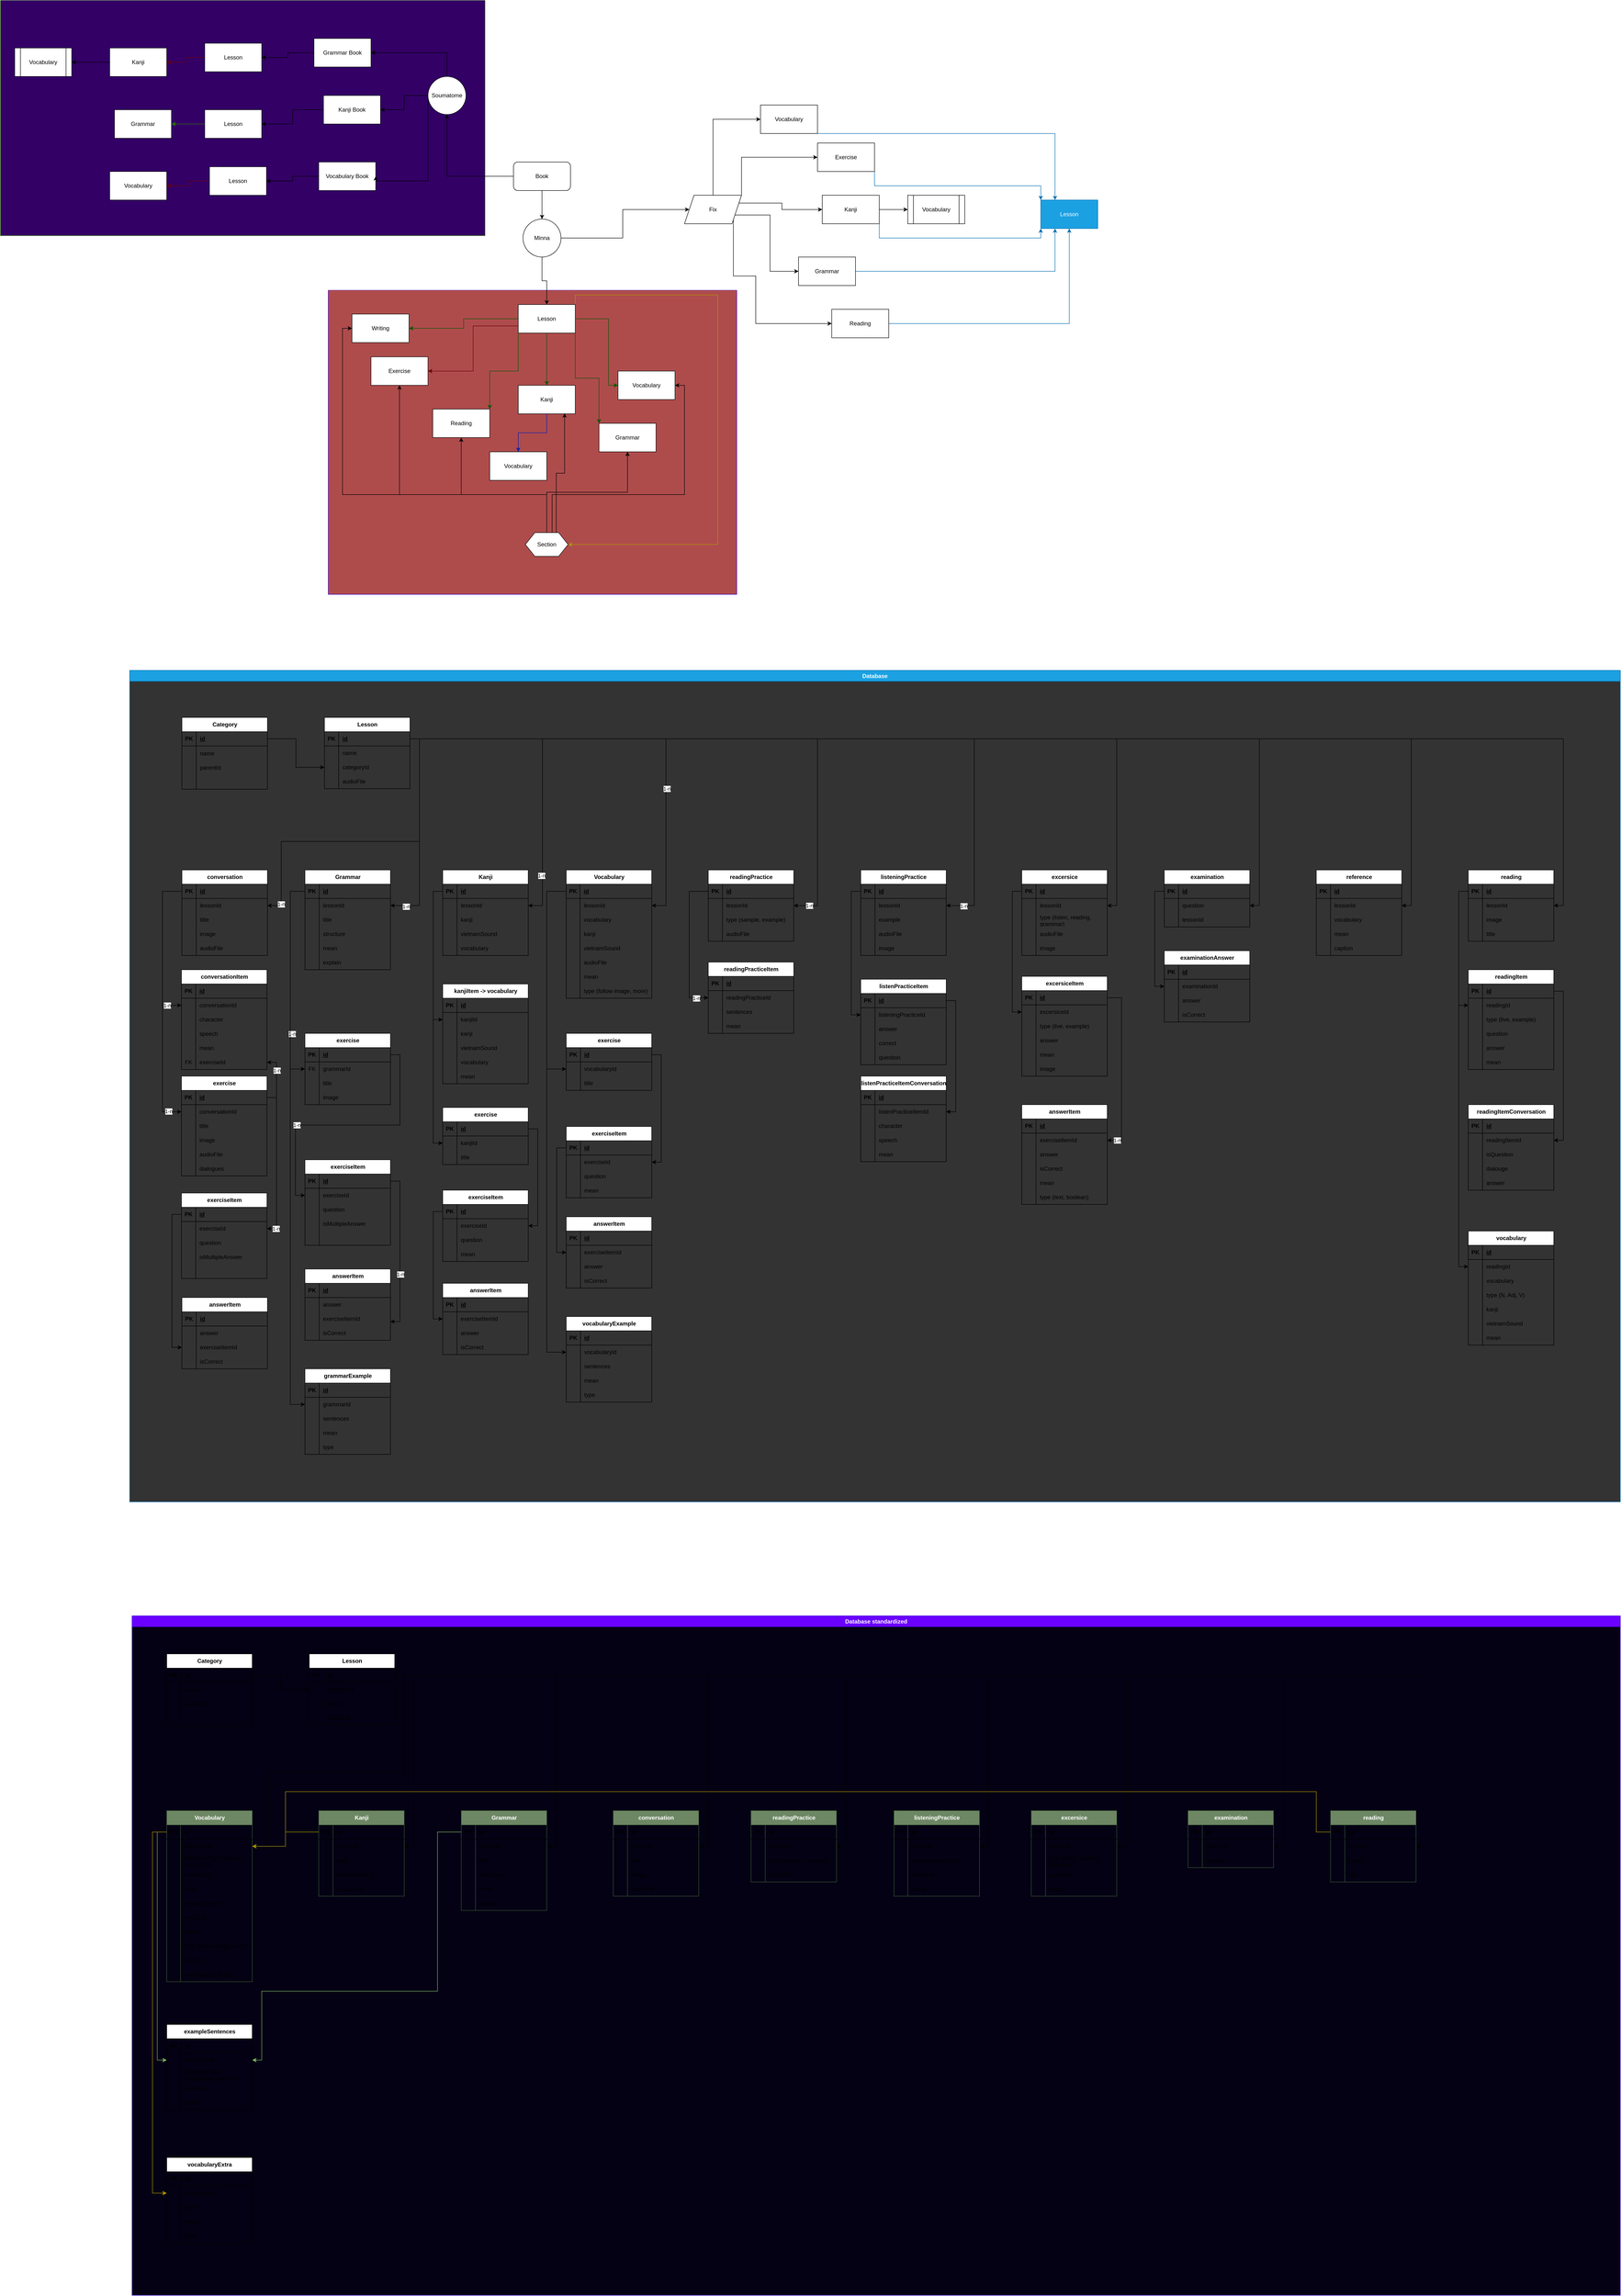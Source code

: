 <mxfile version="21.5.2" type="github">
  <diagram name="Trang-1" id="Eg0rM6GmB08_mQ8uZG3P">
    <mxGraphModel dx="4284" dy="3082" grid="1" gridSize="10" guides="1" tooltips="1" connect="1" arrows="1" fold="1" page="1" pageScale="1" pageWidth="827" pageHeight="1169" math="0" shadow="0">
      <root>
        <mxCell id="0" />
        <mxCell id="1" parent="0" />
        <mxCell id="MmQy_pwBP3o9ao-P74TN-34" value="" style="swimlane;startSize=0;fillColor=#60a917;fontColor=#ffffff;strokeColor=#2D7600;swimlaneFillColor=#330066;" parent="1" vertex="1">
          <mxGeometry x="-750" y="-340" width="1020" height="495" as="geometry" />
        </mxCell>
        <mxCell id="MmQy_pwBP3o9ao-P74TN-64" value="Grammar" style="rounded=0;whiteSpace=wrap;html=1;" parent="MmQy_pwBP3o9ao-P74TN-34" vertex="1">
          <mxGeometry x="240" y="230" width="120" height="60" as="geometry" />
        </mxCell>
        <mxCell id="MmQy_pwBP3o9ao-P74TN-67" value="Vocabulary" style="rounded=0;whiteSpace=wrap;html=1;" parent="MmQy_pwBP3o9ao-P74TN-34" vertex="1">
          <mxGeometry x="230" y="360" width="120" height="60" as="geometry" />
        </mxCell>
        <mxCell id="MmQy_pwBP3o9ao-P74TN-71" value="" style="edgeStyle=orthogonalEdgeStyle;rounded=0;orthogonalLoop=1;jettySize=auto;html=1;" parent="MmQy_pwBP3o9ao-P74TN-34" source="MmQy_pwBP3o9ao-P74TN-66" target="MmQy_pwBP3o9ao-P74TN-70" edge="1">
          <mxGeometry relative="1" as="geometry" />
        </mxCell>
        <mxCell id="MmQy_pwBP3o9ao-P74TN-66" value="Kanji" style="rounded=0;whiteSpace=wrap;html=1;" parent="MmQy_pwBP3o9ao-P74TN-34" vertex="1">
          <mxGeometry x="230" y="100" width="120" height="60" as="geometry" />
        </mxCell>
        <mxCell id="MmQy_pwBP3o9ao-P74TN-70" value="Vocabulary" style="shape=process;whiteSpace=wrap;html=1;backgroundOutline=1;rounded=0;" parent="MmQy_pwBP3o9ao-P74TN-34" vertex="1">
          <mxGeometry x="30" y="100" width="120" height="60" as="geometry" />
        </mxCell>
        <mxCell id="KTJxehEkNpqMAW1DEm2n-24" value="Kanji Book" style="rounded=0;whiteSpace=wrap;html=1;" parent="MmQy_pwBP3o9ao-P74TN-34" vertex="1">
          <mxGeometry x="680" y="200" width="120" height="60" as="geometry" />
        </mxCell>
        <mxCell id="KTJxehEkNpqMAW1DEm2n-22" value="Lesson" style="rounded=0;whiteSpace=wrap;html=1;" parent="MmQy_pwBP3o9ao-P74TN-34" vertex="1">
          <mxGeometry x="430" y="230" width="120" height="60" as="geometry" />
        </mxCell>
        <mxCell id="t6jX3Xbki4ghEFm6xxDZ-8" style="edgeStyle=orthogonalEdgeStyle;rounded=0;orthogonalLoop=1;jettySize=auto;html=1;exitX=0;exitY=0.5;exitDx=0;exitDy=0;" parent="MmQy_pwBP3o9ao-P74TN-34" source="KTJxehEkNpqMAW1DEm2n-24" target="KTJxehEkNpqMAW1DEm2n-22" edge="1">
          <mxGeometry relative="1" as="geometry" />
        </mxCell>
        <mxCell id="MmQy_pwBP3o9ao-P74TN-65" value="" style="edgeStyle=orthogonalEdgeStyle;rounded=0;orthogonalLoop=1;jettySize=auto;html=1;fillColor=#60a917;strokeColor=#2D7600;" parent="MmQy_pwBP3o9ao-P74TN-34" source="KTJxehEkNpqMAW1DEm2n-22" target="MmQy_pwBP3o9ao-P74TN-64" edge="1">
          <mxGeometry relative="1" as="geometry" />
        </mxCell>
        <mxCell id="MmQy_pwBP3o9ao-P74TN-77" value="" style="edgeStyle=orthogonalEdgeStyle;rounded=0;orthogonalLoop=1;jettySize=auto;html=1;" parent="MmQy_pwBP3o9ao-P74TN-34" source="KTJxehEkNpqMAW1DEm2n-19" target="MmQy_pwBP3o9ao-P74TN-72" edge="1">
          <mxGeometry relative="1" as="geometry" />
        </mxCell>
        <mxCell id="KTJxehEkNpqMAW1DEm2n-19" value="Vocabulary Book" style="rounded=0;whiteSpace=wrap;html=1;" parent="MmQy_pwBP3o9ao-P74TN-34" vertex="1">
          <mxGeometry x="670" y="340" width="120" height="60" as="geometry" />
        </mxCell>
        <mxCell id="MmQy_pwBP3o9ao-P74TN-75" value="" style="edgeStyle=orthogonalEdgeStyle;rounded=0;orthogonalLoop=1;jettySize=auto;html=1;" parent="MmQy_pwBP3o9ao-P74TN-34" source="t6jX3Xbki4ghEFm6xxDZ-9" target="MmQy_pwBP3o9ao-P74TN-74" edge="1">
          <mxGeometry relative="1" as="geometry" />
        </mxCell>
        <mxCell id="t6jX3Xbki4ghEFm6xxDZ-9" value="Grammar Book" style="rounded=0;whiteSpace=wrap;html=1;" parent="MmQy_pwBP3o9ao-P74TN-34" vertex="1">
          <mxGeometry x="660" y="80" width="120" height="60" as="geometry" />
        </mxCell>
        <mxCell id="MmQy_pwBP3o9ao-P74TN-78" value="" style="edgeStyle=orthogonalEdgeStyle;rounded=0;orthogonalLoop=1;jettySize=auto;html=1;fillColor=#a20025;strokeColor=#6F0000;" parent="MmQy_pwBP3o9ao-P74TN-34" source="MmQy_pwBP3o9ao-P74TN-72" target="MmQy_pwBP3o9ao-P74TN-67" edge="1">
          <mxGeometry relative="1" as="geometry" />
        </mxCell>
        <mxCell id="MmQy_pwBP3o9ao-P74TN-72" value="Lesson" style="rounded=0;whiteSpace=wrap;html=1;" parent="MmQy_pwBP3o9ao-P74TN-34" vertex="1">
          <mxGeometry x="440" y="350" width="120" height="60" as="geometry" />
        </mxCell>
        <mxCell id="MmQy_pwBP3o9ao-P74TN-76" value="" style="edgeStyle=orthogonalEdgeStyle;rounded=0;orthogonalLoop=1;jettySize=auto;html=1;fillColor=#a20025;strokeColor=#6F0000;" parent="MmQy_pwBP3o9ao-P74TN-34" source="MmQy_pwBP3o9ao-P74TN-74" target="MmQy_pwBP3o9ao-P74TN-66" edge="1">
          <mxGeometry relative="1" as="geometry" />
        </mxCell>
        <mxCell id="MmQy_pwBP3o9ao-P74TN-74" value="Lesson" style="rounded=0;whiteSpace=wrap;html=1;" parent="MmQy_pwBP3o9ao-P74TN-34" vertex="1">
          <mxGeometry x="430" y="90" width="120" height="60" as="geometry" />
        </mxCell>
        <mxCell id="MmQy_pwBP3o9ao-P74TN-21" value="" style="swimlane;startSize=0;fillColor=#6a00ff;fontColor=#ffffff;strokeColor=#3700CC;swimlaneFillColor=#ae4c4c;" parent="1" vertex="1">
          <mxGeometry x="-60" y="270" width="860" height="640" as="geometry" />
        </mxCell>
        <mxCell id="MmQy_pwBP3o9ao-P74TN-82" value="" style="edgeStyle=orthogonalEdgeStyle;rounded=0;orthogonalLoop=1;jettySize=auto;html=1;fillColor=#008a00;strokeColor=#005700;" parent="MmQy_pwBP3o9ao-P74TN-21" edge="1">
          <mxGeometry relative="1" as="geometry">
            <mxPoint x="460" y="120" as="sourcePoint" />
            <mxPoint x="460" y="200" as="targetPoint" />
          </mxGeometry>
        </mxCell>
        <mxCell id="MmQy_pwBP3o9ao-P74TN-84" style="edgeStyle=orthogonalEdgeStyle;rounded=0;orthogonalLoop=1;jettySize=auto;html=1;exitX=0;exitY=0.75;exitDx=0;exitDy=0;entryX=1;entryY=0.5;entryDx=0;entryDy=0;fillColor=#a20025;strokeColor=#6F0000;" parent="MmQy_pwBP3o9ao-P74TN-21" source="KTJxehEkNpqMAW1DEm2n-2" target="KTJxehEkNpqMAW1DEm2n-14" edge="1">
          <mxGeometry relative="1" as="geometry" />
        </mxCell>
        <mxCell id="MmQy_pwBP3o9ao-P74TN-85" style="edgeStyle=orthogonalEdgeStyle;rounded=0;orthogonalLoop=1;jettySize=auto;html=1;exitX=1;exitY=0;exitDx=0;exitDy=0;entryX=1;entryY=0.5;entryDx=0;entryDy=0;fillColor=#e3c800;strokeColor=#B09500;" parent="MmQy_pwBP3o9ao-P74TN-21" source="KTJxehEkNpqMAW1DEm2n-2" target="MmQy_pwBP3o9ao-P74TN-83" edge="1">
          <mxGeometry relative="1" as="geometry">
            <Array as="points">
              <mxPoint x="520" y="10" />
              <mxPoint x="820" y="10" />
              <mxPoint x="820" y="535" />
            </Array>
          </mxGeometry>
        </mxCell>
        <mxCell id="KTJxehEkNpqMAW1DEm2n-2" value="Lesson" style="rounded=0;whiteSpace=wrap;html=1;" parent="MmQy_pwBP3o9ao-P74TN-21" vertex="1">
          <mxGeometry x="400" y="30" width="120" height="60" as="geometry" />
        </mxCell>
        <mxCell id="KTJxehEkNpqMAW1DEm2n-6" value="Kanji" style="rounded=0;whiteSpace=wrap;html=1;" parent="MmQy_pwBP3o9ao-P74TN-21" vertex="1">
          <mxGeometry x="400" y="200" width="120" height="60" as="geometry" />
        </mxCell>
        <mxCell id="KTJxehEkNpqMAW1DEm2n-7" value="" style="edgeStyle=orthogonalEdgeStyle;rounded=0;orthogonalLoop=1;jettySize=auto;html=1;fillColor=#008a00;strokeColor=#005700;" parent="MmQy_pwBP3o9ao-P74TN-21" source="KTJxehEkNpqMAW1DEm2n-2" target="KTJxehEkNpqMAW1DEm2n-6" edge="1">
          <mxGeometry relative="1" as="geometry" />
        </mxCell>
        <mxCell id="KTJxehEkNpqMAW1DEm2n-10" value="Reading" style="rounded=0;whiteSpace=wrap;html=1;" parent="MmQy_pwBP3o9ao-P74TN-21" vertex="1">
          <mxGeometry x="220" y="250" width="120" height="60" as="geometry" />
        </mxCell>
        <mxCell id="KTJxehEkNpqMAW1DEm2n-11" style="edgeStyle=orthogonalEdgeStyle;rounded=0;orthogonalLoop=1;jettySize=auto;html=1;exitX=0;exitY=1;exitDx=0;exitDy=0;entryX=1;entryY=0;entryDx=0;entryDy=0;fillColor=#008a00;strokeColor=#005700;" parent="MmQy_pwBP3o9ao-P74TN-21" source="KTJxehEkNpqMAW1DEm2n-2" target="KTJxehEkNpqMAW1DEm2n-10" edge="1">
          <mxGeometry relative="1" as="geometry" />
        </mxCell>
        <mxCell id="KTJxehEkNpqMAW1DEm2n-12" value="Writing" style="rounded=0;whiteSpace=wrap;html=1;" parent="MmQy_pwBP3o9ao-P74TN-21" vertex="1">
          <mxGeometry x="50" y="50" width="120" height="60" as="geometry" />
        </mxCell>
        <mxCell id="KTJxehEkNpqMAW1DEm2n-13" value="" style="edgeStyle=orthogonalEdgeStyle;rounded=0;orthogonalLoop=1;jettySize=auto;html=1;fillColor=#008a00;strokeColor=#005700;" parent="MmQy_pwBP3o9ao-P74TN-21" source="KTJxehEkNpqMAW1DEm2n-2" target="KTJxehEkNpqMAW1DEm2n-12" edge="1">
          <mxGeometry relative="1" as="geometry" />
        </mxCell>
        <mxCell id="KTJxehEkNpqMAW1DEm2n-16" value="Vocabulary" style="rounded=0;whiteSpace=wrap;html=1;" parent="MmQy_pwBP3o9ao-P74TN-21" vertex="1">
          <mxGeometry x="340" y="340" width="120" height="60" as="geometry" />
        </mxCell>
        <mxCell id="KTJxehEkNpqMAW1DEm2n-17" value="" style="edgeStyle=orthogonalEdgeStyle;rounded=0;orthogonalLoop=1;jettySize=auto;html=1;fillColor=#0050ef;strokeColor=#001DBC;" parent="MmQy_pwBP3o9ao-P74TN-21" source="KTJxehEkNpqMAW1DEm2n-6" target="KTJxehEkNpqMAW1DEm2n-16" edge="1">
          <mxGeometry relative="1" as="geometry" />
        </mxCell>
        <mxCell id="KTJxehEkNpqMAW1DEm2n-14" value="Exercise" style="rounded=0;whiteSpace=wrap;html=1;" parent="MmQy_pwBP3o9ao-P74TN-21" vertex="1">
          <mxGeometry x="90" y="140" width="120" height="60" as="geometry" />
        </mxCell>
        <mxCell id="KTJxehEkNpqMAW1DEm2n-8" value="Grammar" style="rounded=0;whiteSpace=wrap;html=1;" parent="MmQy_pwBP3o9ao-P74TN-21" vertex="1">
          <mxGeometry x="570" y="280" width="120" height="60" as="geometry" />
        </mxCell>
        <mxCell id="KTJxehEkNpqMAW1DEm2n-9" style="edgeStyle=orthogonalEdgeStyle;rounded=0;orthogonalLoop=1;jettySize=auto;html=1;exitX=1;exitY=1;exitDx=0;exitDy=0;entryX=0;entryY=0;entryDx=0;entryDy=0;fillColor=#008a00;strokeColor=#005700;" parent="MmQy_pwBP3o9ao-P74TN-21" source="KTJxehEkNpqMAW1DEm2n-2" target="KTJxehEkNpqMAW1DEm2n-8" edge="1">
          <mxGeometry relative="1" as="geometry">
            <mxPoint x="530" y="100" as="sourcePoint" />
            <mxPoint x="580" y="290" as="targetPoint" />
          </mxGeometry>
        </mxCell>
        <mxCell id="KTJxehEkNpqMAW1DEm2n-4" value="Vocabulary" style="rounded=0;whiteSpace=wrap;html=1;" parent="MmQy_pwBP3o9ao-P74TN-21" vertex="1">
          <mxGeometry x="610" y="170" width="120" height="60" as="geometry" />
        </mxCell>
        <mxCell id="KTJxehEkNpqMAW1DEm2n-5" value="" style="edgeStyle=orthogonalEdgeStyle;rounded=0;orthogonalLoop=1;jettySize=auto;html=1;fillColor=#008a00;strokeColor=#005700;" parent="MmQy_pwBP3o9ao-P74TN-21" source="KTJxehEkNpqMAW1DEm2n-2" target="KTJxehEkNpqMAW1DEm2n-4" edge="1">
          <mxGeometry relative="1" as="geometry">
            <Array as="points">
              <mxPoint x="590" y="60" />
              <mxPoint x="590" y="200" />
            </Array>
          </mxGeometry>
        </mxCell>
        <mxCell id="MmQy_pwBP3o9ao-P74TN-90" style="edgeStyle=orthogonalEdgeStyle;rounded=0;orthogonalLoop=1;jettySize=auto;html=1;exitX=0.625;exitY=0;exitDx=0;exitDy=0;entryX=1;entryY=0.5;entryDx=0;entryDy=0;" parent="MmQy_pwBP3o9ao-P74TN-21" source="MmQy_pwBP3o9ao-P74TN-83" target="KTJxehEkNpqMAW1DEm2n-4" edge="1">
          <mxGeometry relative="1" as="geometry">
            <Array as="points">
              <mxPoint x="471" y="430" />
              <mxPoint x="750" y="430" />
              <mxPoint x="750" y="200" />
            </Array>
          </mxGeometry>
        </mxCell>
        <mxCell id="MmQy_pwBP3o9ao-P74TN-91" style="edgeStyle=orthogonalEdgeStyle;rounded=0;orthogonalLoop=1;jettySize=auto;html=1;exitX=0.5;exitY=0;exitDx=0;exitDy=0;entryX=0.5;entryY=1;entryDx=0;entryDy=0;" parent="MmQy_pwBP3o9ao-P74TN-21" source="MmQy_pwBP3o9ao-P74TN-83" target="KTJxehEkNpqMAW1DEm2n-10" edge="1">
          <mxGeometry relative="1" as="geometry">
            <Array as="points">
              <mxPoint x="460" y="430" />
              <mxPoint x="280" y="430" />
            </Array>
          </mxGeometry>
        </mxCell>
        <mxCell id="MmQy_pwBP3o9ao-P74TN-92" style="edgeStyle=orthogonalEdgeStyle;rounded=0;orthogonalLoop=1;jettySize=auto;html=1;exitX=0.5;exitY=0;exitDx=0;exitDy=0;entryX=0.5;entryY=1;entryDx=0;entryDy=0;" parent="MmQy_pwBP3o9ao-P74TN-21" source="MmQy_pwBP3o9ao-P74TN-83" target="KTJxehEkNpqMAW1DEm2n-8" edge="1">
          <mxGeometry relative="1" as="geometry" />
        </mxCell>
        <mxCell id="MmQy_pwBP3o9ao-P74TN-93" style="edgeStyle=orthogonalEdgeStyle;rounded=0;orthogonalLoop=1;jettySize=auto;html=1;exitX=0.5;exitY=0;exitDx=0;exitDy=0;entryX=0.5;entryY=1;entryDx=0;entryDy=0;" parent="MmQy_pwBP3o9ao-P74TN-21" source="MmQy_pwBP3o9ao-P74TN-83" target="KTJxehEkNpqMAW1DEm2n-14" edge="1">
          <mxGeometry relative="1" as="geometry">
            <Array as="points">
              <mxPoint x="460" y="430" />
              <mxPoint x="150" y="430" />
            </Array>
          </mxGeometry>
        </mxCell>
        <mxCell id="MmQy_pwBP3o9ao-P74TN-94" style="edgeStyle=orthogonalEdgeStyle;rounded=0;orthogonalLoop=1;jettySize=auto;html=1;exitX=0.5;exitY=0;exitDx=0;exitDy=0;entryX=0;entryY=0.5;entryDx=0;entryDy=0;" parent="MmQy_pwBP3o9ao-P74TN-21" source="MmQy_pwBP3o9ao-P74TN-83" target="KTJxehEkNpqMAW1DEm2n-12" edge="1">
          <mxGeometry relative="1" as="geometry">
            <Array as="points">
              <mxPoint x="460" y="430" />
              <mxPoint x="30" y="430" />
              <mxPoint x="30" y="80" />
            </Array>
          </mxGeometry>
        </mxCell>
        <mxCell id="MmQy_pwBP3o9ao-P74TN-95" style="edgeStyle=orthogonalEdgeStyle;rounded=0;orthogonalLoop=1;jettySize=auto;html=1;exitX=0.5;exitY=0;exitDx=0;exitDy=0;entryX=0.813;entryY=0.983;entryDx=0;entryDy=0;entryPerimeter=0;" parent="MmQy_pwBP3o9ao-P74TN-21" source="MmQy_pwBP3o9ao-P74TN-83" target="KTJxehEkNpqMAW1DEm2n-6" edge="1">
          <mxGeometry relative="1" as="geometry">
            <Array as="points">
              <mxPoint x="480" y="510" />
              <mxPoint x="480" y="385" />
              <mxPoint x="498" y="385" />
            </Array>
          </mxGeometry>
        </mxCell>
        <mxCell id="MmQy_pwBP3o9ao-P74TN-83" value="Section" style="shape=hexagon;perimeter=hexagonPerimeter2;whiteSpace=wrap;html=1;fixedSize=1;" parent="MmQy_pwBP3o9ao-P74TN-21" vertex="1">
          <mxGeometry x="415" y="510" width="90" height="50" as="geometry" />
        </mxCell>
        <mxCell id="t6jX3Xbki4ghEFm6xxDZ-2" value="" style="edgeStyle=orthogonalEdgeStyle;rounded=0;orthogonalLoop=1;jettySize=auto;html=1;exitX=0.5;exitY=1;exitDx=0;exitDy=0;" parent="1" source="MmQy_pwBP3o9ao-P74TN-1" target="t6jX3Xbki4ghEFm6xxDZ-1" edge="1">
          <mxGeometry relative="1" as="geometry">
            <mxPoint x="390" y="60" as="sourcePoint" />
          </mxGeometry>
        </mxCell>
        <mxCell id="t6jX3Xbki4ghEFm6xxDZ-5" value="" style="edgeStyle=orthogonalEdgeStyle;rounded=0;orthogonalLoop=1;jettySize=auto;html=1;exitX=0;exitY=0.5;exitDx=0;exitDy=0;" parent="1" source="MmQy_pwBP3o9ao-P74TN-1" target="t6jX3Xbki4ghEFm6xxDZ-4" edge="1">
          <mxGeometry relative="1" as="geometry">
            <mxPoint x="330" y="30" as="sourcePoint" />
          </mxGeometry>
        </mxCell>
        <mxCell id="t6jX3Xbki4ghEFm6xxDZ-3" style="edgeStyle=orthogonalEdgeStyle;rounded=0;orthogonalLoop=1;jettySize=auto;html=1;exitX=0.5;exitY=1;exitDx=0;exitDy=0;entryX=0.5;entryY=0;entryDx=0;entryDy=0;" parent="1" source="t6jX3Xbki4ghEFm6xxDZ-1" target="KTJxehEkNpqMAW1DEm2n-2" edge="1">
          <mxGeometry relative="1" as="geometry" />
        </mxCell>
        <mxCell id="MmQy_pwBP3o9ao-P74TN-15" value="" style="edgeStyle=orthogonalEdgeStyle;rounded=0;orthogonalLoop=1;jettySize=auto;html=1;" parent="1" source="t6jX3Xbki4ghEFm6xxDZ-1" target="MmQy_pwBP3o9ao-P74TN-14" edge="1">
          <mxGeometry relative="1" as="geometry" />
        </mxCell>
        <mxCell id="t6jX3Xbki4ghEFm6xxDZ-1" value="Minna" style="ellipse;whiteSpace=wrap;html=1;rounded=0;" parent="1" vertex="1">
          <mxGeometry x="350" y="120" width="80" height="80" as="geometry" />
        </mxCell>
        <mxCell id="t6jX3Xbki4ghEFm6xxDZ-6" style="edgeStyle=orthogonalEdgeStyle;rounded=0;orthogonalLoop=1;jettySize=auto;html=1;exitX=0;exitY=0.5;exitDx=0;exitDy=0;entryX=1;entryY=0.5;entryDx=0;entryDy=0;" parent="1" source="t6jX3Xbki4ghEFm6xxDZ-4" target="KTJxehEkNpqMAW1DEm2n-19" edge="1">
          <mxGeometry relative="1" as="geometry">
            <Array as="points">
              <mxPoint x="150" y="40" />
            </Array>
          </mxGeometry>
        </mxCell>
        <mxCell id="t6jX3Xbki4ghEFm6xxDZ-7" style="edgeStyle=orthogonalEdgeStyle;rounded=0;orthogonalLoop=1;jettySize=auto;html=1;exitX=0;exitY=0.5;exitDx=0;exitDy=0;entryX=1;entryY=0.5;entryDx=0;entryDy=0;" parent="1" source="t6jX3Xbki4ghEFm6xxDZ-4" target="KTJxehEkNpqMAW1DEm2n-24" edge="1">
          <mxGeometry relative="1" as="geometry" />
        </mxCell>
        <mxCell id="t6jX3Xbki4ghEFm6xxDZ-10" style="edgeStyle=orthogonalEdgeStyle;rounded=0;orthogonalLoop=1;jettySize=auto;html=1;exitX=0.5;exitY=0;exitDx=0;exitDy=0;entryX=1;entryY=0.5;entryDx=0;entryDy=0;" parent="1" source="t6jX3Xbki4ghEFm6xxDZ-4" target="t6jX3Xbki4ghEFm6xxDZ-9" edge="1">
          <mxGeometry relative="1" as="geometry" />
        </mxCell>
        <mxCell id="t6jX3Xbki4ghEFm6xxDZ-4" value="Soumatome" style="ellipse;whiteSpace=wrap;html=1;rounded=0;" parent="1" vertex="1">
          <mxGeometry x="150" y="-180" width="80" height="80" as="geometry" />
        </mxCell>
        <mxCell id="MmQy_pwBP3o9ao-P74TN-1" value="Book" style="rounded=1;whiteSpace=wrap;html=1;" parent="1" vertex="1">
          <mxGeometry x="330" width="120" height="60" as="geometry" />
        </mxCell>
        <mxCell id="MmQy_pwBP3o9ao-P74TN-33" style="edgeStyle=orthogonalEdgeStyle;rounded=0;orthogonalLoop=1;jettySize=auto;html=1;exitX=1;exitY=1;exitDx=0;exitDy=0;entryX=0.25;entryY=0;entryDx=0;entryDy=0;fillColor=#1ba1e2;strokeColor=#006EAF;" parent="1" source="MmQy_pwBP3o9ao-P74TN-12" target="MmQy_pwBP3o9ao-P74TN-28" edge="1">
          <mxGeometry relative="1" as="geometry">
            <Array as="points">
              <mxPoint x="1470" y="-60" />
            </Array>
          </mxGeometry>
        </mxCell>
        <mxCell id="MmQy_pwBP3o9ao-P74TN-12" value="Vocabulary" style="rounded=0;whiteSpace=wrap;html=1;" parent="1" vertex="1">
          <mxGeometry x="850" y="-120" width="120" height="60" as="geometry" />
        </mxCell>
        <mxCell id="MmQy_pwBP3o9ao-P74TN-16" style="edgeStyle=orthogonalEdgeStyle;rounded=0;orthogonalLoop=1;jettySize=auto;html=1;exitX=0.5;exitY=0;exitDx=0;exitDy=0;entryX=0;entryY=0.5;entryDx=0;entryDy=0;" parent="1" source="MmQy_pwBP3o9ao-P74TN-14" target="MmQy_pwBP3o9ao-P74TN-12" edge="1">
          <mxGeometry relative="1" as="geometry" />
        </mxCell>
        <mxCell id="MmQy_pwBP3o9ao-P74TN-22" style="edgeStyle=orthogonalEdgeStyle;rounded=0;orthogonalLoop=1;jettySize=auto;html=1;exitX=1;exitY=0.75;exitDx=0;exitDy=0;entryX=0;entryY=0.5;entryDx=0;entryDy=0;" parent="1" source="MmQy_pwBP3o9ao-P74TN-14" target="MmQy_pwBP3o9ao-P74TN-18" edge="1">
          <mxGeometry relative="1" as="geometry" />
        </mxCell>
        <mxCell id="MmQy_pwBP3o9ao-P74TN-23" style="edgeStyle=orthogonalEdgeStyle;rounded=0;orthogonalLoop=1;jettySize=auto;html=1;exitX=1;exitY=1;exitDx=0;exitDy=0;entryX=0;entryY=0.5;entryDx=0;entryDy=0;" parent="1" source="MmQy_pwBP3o9ao-P74TN-14" target="MmQy_pwBP3o9ao-P74TN-19" edge="1">
          <mxGeometry relative="1" as="geometry">
            <Array as="points">
              <mxPoint x="793" y="240" />
              <mxPoint x="840" y="240" />
              <mxPoint x="840" y="340" />
            </Array>
          </mxGeometry>
        </mxCell>
        <mxCell id="MmQy_pwBP3o9ao-P74TN-24" style="edgeStyle=orthogonalEdgeStyle;rounded=0;orthogonalLoop=1;jettySize=auto;html=1;exitX=1;exitY=0.25;exitDx=0;exitDy=0;entryX=0;entryY=0.5;entryDx=0;entryDy=0;" parent="1" source="MmQy_pwBP3o9ao-P74TN-14" target="MmQy_pwBP3o9ao-P74TN-17" edge="1">
          <mxGeometry relative="1" as="geometry" />
        </mxCell>
        <mxCell id="MmQy_pwBP3o9ao-P74TN-25" style="edgeStyle=orthogonalEdgeStyle;rounded=0;orthogonalLoop=1;jettySize=auto;html=1;exitX=1;exitY=0;exitDx=0;exitDy=0;entryX=0;entryY=0.5;entryDx=0;entryDy=0;" parent="1" source="MmQy_pwBP3o9ao-P74TN-14" target="MmQy_pwBP3o9ao-P74TN-20" edge="1">
          <mxGeometry relative="1" as="geometry" />
        </mxCell>
        <mxCell id="MmQy_pwBP3o9ao-P74TN-14" value="Fix" style="shape=parallelogram;perimeter=parallelogramPerimeter;whiteSpace=wrap;html=1;fixedSize=1;rounded=0;" parent="1" vertex="1">
          <mxGeometry x="690" y="70" width="120" height="60" as="geometry" />
        </mxCell>
        <mxCell id="MmQy_pwBP3o9ao-P74TN-27" value="" style="edgeStyle=orthogonalEdgeStyle;rounded=0;orthogonalLoop=1;jettySize=auto;html=1;" parent="1" source="MmQy_pwBP3o9ao-P74TN-17" target="MmQy_pwBP3o9ao-P74TN-26" edge="1">
          <mxGeometry relative="1" as="geometry" />
        </mxCell>
        <mxCell id="MmQy_pwBP3o9ao-P74TN-31" style="edgeStyle=orthogonalEdgeStyle;rounded=0;orthogonalLoop=1;jettySize=auto;html=1;exitX=1;exitY=1;exitDx=0;exitDy=0;entryX=0;entryY=1;entryDx=0;entryDy=0;fillColor=#1ba1e2;strokeColor=#006EAF;" parent="1" source="MmQy_pwBP3o9ao-P74TN-17" target="MmQy_pwBP3o9ao-P74TN-28" edge="1">
          <mxGeometry relative="1" as="geometry" />
        </mxCell>
        <mxCell id="MmQy_pwBP3o9ao-P74TN-17" value="Kanji" style="rounded=0;whiteSpace=wrap;html=1;" parent="1" vertex="1">
          <mxGeometry x="980" y="70" width="120" height="60" as="geometry" />
        </mxCell>
        <mxCell id="MmQy_pwBP3o9ao-P74TN-30" style="edgeStyle=orthogonalEdgeStyle;rounded=0;orthogonalLoop=1;jettySize=auto;html=1;exitX=1;exitY=0.5;exitDx=0;exitDy=0;entryX=0.25;entryY=1;entryDx=0;entryDy=0;fillColor=#1ba1e2;strokeColor=#006EAF;" parent="1" source="MmQy_pwBP3o9ao-P74TN-18" target="MmQy_pwBP3o9ao-P74TN-28" edge="1">
          <mxGeometry relative="1" as="geometry" />
        </mxCell>
        <mxCell id="MmQy_pwBP3o9ao-P74TN-18" value="Grammar" style="rounded=0;whiteSpace=wrap;html=1;" parent="1" vertex="1">
          <mxGeometry x="930" y="200" width="120" height="60" as="geometry" />
        </mxCell>
        <mxCell id="MmQy_pwBP3o9ao-P74TN-29" style="edgeStyle=orthogonalEdgeStyle;rounded=0;orthogonalLoop=1;jettySize=auto;html=1;exitX=1;exitY=0.5;exitDx=0;exitDy=0;fillColor=#1ba1e2;strokeColor=#006EAF;" parent="1" source="MmQy_pwBP3o9ao-P74TN-19" target="MmQy_pwBP3o9ao-P74TN-28" edge="1">
          <mxGeometry relative="1" as="geometry" />
        </mxCell>
        <mxCell id="MmQy_pwBP3o9ao-P74TN-19" value="Reading" style="rounded=0;whiteSpace=wrap;html=1;" parent="1" vertex="1">
          <mxGeometry x="1000" y="310" width="120" height="60" as="geometry" />
        </mxCell>
        <mxCell id="MmQy_pwBP3o9ao-P74TN-32" style="edgeStyle=orthogonalEdgeStyle;rounded=0;orthogonalLoop=1;jettySize=auto;html=1;exitX=1;exitY=1;exitDx=0;exitDy=0;entryX=0;entryY=0;entryDx=0;entryDy=0;fillColor=#1ba1e2;strokeColor=#006EAF;" parent="1" source="MmQy_pwBP3o9ao-P74TN-20" target="MmQy_pwBP3o9ao-P74TN-28" edge="1">
          <mxGeometry relative="1" as="geometry" />
        </mxCell>
        <mxCell id="MmQy_pwBP3o9ao-P74TN-20" value="Exercise" style="rounded=0;whiteSpace=wrap;html=1;" parent="1" vertex="1">
          <mxGeometry x="970" y="-40" width="120" height="60" as="geometry" />
        </mxCell>
        <mxCell id="MmQy_pwBP3o9ao-P74TN-26" value="Vocabulary" style="shape=process;whiteSpace=wrap;html=1;backgroundOutline=1;rounded=0;" parent="1" vertex="1">
          <mxGeometry x="1160" y="70" width="120" height="60" as="geometry" />
        </mxCell>
        <mxCell id="MmQy_pwBP3o9ao-P74TN-28" value="Lesson" style="rounded=0;whiteSpace=wrap;html=1;fillColor=#1ba1e2;fontColor=#ffffff;strokeColor=#006EAF;" parent="1" vertex="1">
          <mxGeometry x="1440" y="80" width="120" height="60" as="geometry" />
        </mxCell>
        <mxCell id="ikSkg1-S1yT57ZmoGbDg-5" value="Database" style="swimlane;whiteSpace=wrap;html=1;fillColor=#1ba1e2;fontColor=#ffffff;strokeColor=#006EAF;swimlaneFillColor=#333333;" parent="1" vertex="1">
          <mxGeometry x="-478" y="1070" width="3138" height="1750" as="geometry" />
        </mxCell>
        <mxCell id="w60elhtZ_bbaPxiR_aG4-14" value="Category" style="shape=table;startSize=30;container=1;collapsible=1;childLayout=tableLayout;fixedRows=1;rowLines=0;fontStyle=1;align=center;resizeLast=1;html=1;" parent="ikSkg1-S1yT57ZmoGbDg-5" vertex="1">
          <mxGeometry x="110" y="99" width="180" height="151" as="geometry" />
        </mxCell>
        <mxCell id="w60elhtZ_bbaPxiR_aG4-15" value="" style="shape=tableRow;horizontal=0;startSize=0;swimlaneHead=0;swimlaneBody=0;fillColor=none;collapsible=0;dropTarget=0;points=[[0,0.5],[1,0.5]];portConstraint=eastwest;top=0;left=0;right=0;bottom=1;" parent="w60elhtZ_bbaPxiR_aG4-14" vertex="1">
          <mxGeometry y="30" width="180" height="30" as="geometry" />
        </mxCell>
        <mxCell id="w60elhtZ_bbaPxiR_aG4-16" value="PK" style="shape=partialRectangle;connectable=0;fillColor=none;top=0;left=0;bottom=0;right=0;fontStyle=1;overflow=hidden;whiteSpace=wrap;html=1;" parent="w60elhtZ_bbaPxiR_aG4-15" vertex="1">
          <mxGeometry width="30" height="30" as="geometry">
            <mxRectangle width="30" height="30" as="alternateBounds" />
          </mxGeometry>
        </mxCell>
        <mxCell id="w60elhtZ_bbaPxiR_aG4-17" value="id&lt;span style=&quot;white-space: pre;&quot;&gt;&#x9;&lt;/span&gt;" style="shape=partialRectangle;connectable=0;fillColor=none;top=0;left=0;bottom=0;right=0;align=left;spacingLeft=6;fontStyle=5;overflow=hidden;whiteSpace=wrap;html=1;" parent="w60elhtZ_bbaPxiR_aG4-15" vertex="1">
          <mxGeometry x="30" width="150" height="30" as="geometry">
            <mxRectangle width="150" height="30" as="alternateBounds" />
          </mxGeometry>
        </mxCell>
        <mxCell id="w60elhtZ_bbaPxiR_aG4-18" value="" style="shape=tableRow;horizontal=0;startSize=0;swimlaneHead=0;swimlaneBody=0;fillColor=none;collapsible=0;dropTarget=0;points=[[0,0.5],[1,0.5]];portConstraint=eastwest;top=0;left=0;right=0;bottom=0;" parent="w60elhtZ_bbaPxiR_aG4-14" vertex="1">
          <mxGeometry y="60" width="180" height="31" as="geometry" />
        </mxCell>
        <mxCell id="w60elhtZ_bbaPxiR_aG4-19" value="" style="shape=partialRectangle;connectable=0;fillColor=none;top=0;left=0;bottom=0;right=0;editable=1;overflow=hidden;whiteSpace=wrap;html=1;" parent="w60elhtZ_bbaPxiR_aG4-18" vertex="1">
          <mxGeometry width="30" height="31" as="geometry">
            <mxRectangle width="30" height="31" as="alternateBounds" />
          </mxGeometry>
        </mxCell>
        <mxCell id="w60elhtZ_bbaPxiR_aG4-20" value="name" style="shape=partialRectangle;connectable=0;fillColor=none;top=0;left=0;bottom=0;right=0;align=left;spacingLeft=6;overflow=hidden;whiteSpace=wrap;html=1;" parent="w60elhtZ_bbaPxiR_aG4-18" vertex="1">
          <mxGeometry x="30" width="150" height="31" as="geometry">
            <mxRectangle width="150" height="31" as="alternateBounds" />
          </mxGeometry>
        </mxCell>
        <mxCell id="w60elhtZ_bbaPxiR_aG4-21" value="" style="shape=tableRow;horizontal=0;startSize=0;swimlaneHead=0;swimlaneBody=0;fillColor=none;collapsible=0;dropTarget=0;points=[[0,0.5],[1,0.5]];portConstraint=eastwest;top=0;left=0;right=0;bottom=0;" parent="w60elhtZ_bbaPxiR_aG4-14" vertex="1">
          <mxGeometry y="91" width="180" height="30" as="geometry" />
        </mxCell>
        <mxCell id="w60elhtZ_bbaPxiR_aG4-22" value="" style="shape=partialRectangle;connectable=0;fillColor=none;top=0;left=0;bottom=0;right=0;editable=1;overflow=hidden;whiteSpace=wrap;html=1;" parent="w60elhtZ_bbaPxiR_aG4-21" vertex="1">
          <mxGeometry width="30" height="30" as="geometry">
            <mxRectangle width="30" height="30" as="alternateBounds" />
          </mxGeometry>
        </mxCell>
        <mxCell id="w60elhtZ_bbaPxiR_aG4-23" value="parentId" style="shape=partialRectangle;connectable=0;fillColor=none;top=0;left=0;bottom=0;right=0;align=left;spacingLeft=6;overflow=hidden;whiteSpace=wrap;html=1;" parent="w60elhtZ_bbaPxiR_aG4-21" vertex="1">
          <mxGeometry x="30" width="150" height="30" as="geometry">
            <mxRectangle width="150" height="30" as="alternateBounds" />
          </mxGeometry>
        </mxCell>
        <mxCell id="w60elhtZ_bbaPxiR_aG4-24" value="" style="shape=tableRow;horizontal=0;startSize=0;swimlaneHead=0;swimlaneBody=0;fillColor=none;collapsible=0;dropTarget=0;points=[[0,0.5],[1,0.5]];portConstraint=eastwest;top=0;left=0;right=0;bottom=0;" parent="w60elhtZ_bbaPxiR_aG4-14" vertex="1">
          <mxGeometry y="121" width="180" height="30" as="geometry" />
        </mxCell>
        <mxCell id="w60elhtZ_bbaPxiR_aG4-25" value="" style="shape=partialRectangle;connectable=0;fillColor=none;top=0;left=0;bottom=0;right=0;editable=1;overflow=hidden;whiteSpace=wrap;html=1;" parent="w60elhtZ_bbaPxiR_aG4-24" vertex="1">
          <mxGeometry width="30" height="30" as="geometry">
            <mxRectangle width="30" height="30" as="alternateBounds" />
          </mxGeometry>
        </mxCell>
        <mxCell id="w60elhtZ_bbaPxiR_aG4-26" value="" style="shape=partialRectangle;connectable=0;fillColor=none;top=0;left=0;bottom=0;right=0;align=left;spacingLeft=6;overflow=hidden;whiteSpace=wrap;html=1;" parent="w60elhtZ_bbaPxiR_aG4-24" vertex="1">
          <mxGeometry x="30" width="150" height="30" as="geometry">
            <mxRectangle width="150" height="30" as="alternateBounds" />
          </mxGeometry>
        </mxCell>
        <mxCell id="w60elhtZ_bbaPxiR_aG4-27" value="Lesson" style="shape=table;startSize=30;container=1;collapsible=1;childLayout=tableLayout;fixedRows=1;rowLines=0;fontStyle=1;align=center;resizeLast=1;html=1;" parent="ikSkg1-S1yT57ZmoGbDg-5" vertex="1">
          <mxGeometry x="410" y="99" width="180" height="150" as="geometry" />
        </mxCell>
        <mxCell id="w60elhtZ_bbaPxiR_aG4-28" value="" style="shape=tableRow;horizontal=0;startSize=0;swimlaneHead=0;swimlaneBody=0;fillColor=none;collapsible=0;dropTarget=0;points=[[0,0.5],[1,0.5]];portConstraint=eastwest;top=0;left=0;right=0;bottom=1;" parent="w60elhtZ_bbaPxiR_aG4-27" vertex="1">
          <mxGeometry y="30" width="180" height="30" as="geometry" />
        </mxCell>
        <mxCell id="w60elhtZ_bbaPxiR_aG4-29" value="PK" style="shape=partialRectangle;connectable=0;fillColor=none;top=0;left=0;bottom=0;right=0;fontStyle=1;overflow=hidden;whiteSpace=wrap;html=1;" parent="w60elhtZ_bbaPxiR_aG4-28" vertex="1">
          <mxGeometry width="30" height="30" as="geometry">
            <mxRectangle width="30" height="30" as="alternateBounds" />
          </mxGeometry>
        </mxCell>
        <mxCell id="w60elhtZ_bbaPxiR_aG4-30" value="id" style="shape=partialRectangle;connectable=0;fillColor=none;top=0;left=0;bottom=0;right=0;align=left;spacingLeft=6;fontStyle=5;overflow=hidden;whiteSpace=wrap;html=1;" parent="w60elhtZ_bbaPxiR_aG4-28" vertex="1">
          <mxGeometry x="30" width="150" height="30" as="geometry">
            <mxRectangle width="150" height="30" as="alternateBounds" />
          </mxGeometry>
        </mxCell>
        <mxCell id="w60elhtZ_bbaPxiR_aG4-31" value="" style="shape=tableRow;horizontal=0;startSize=0;swimlaneHead=0;swimlaneBody=0;fillColor=none;collapsible=0;dropTarget=0;points=[[0,0.5],[1,0.5]];portConstraint=eastwest;top=0;left=0;right=0;bottom=0;" parent="w60elhtZ_bbaPxiR_aG4-27" vertex="1">
          <mxGeometry y="60" width="180" height="30" as="geometry" />
        </mxCell>
        <mxCell id="w60elhtZ_bbaPxiR_aG4-32" value="" style="shape=partialRectangle;connectable=0;fillColor=none;top=0;left=0;bottom=0;right=0;editable=1;overflow=hidden;whiteSpace=wrap;html=1;" parent="w60elhtZ_bbaPxiR_aG4-31" vertex="1">
          <mxGeometry width="30" height="30" as="geometry">
            <mxRectangle width="30" height="30" as="alternateBounds" />
          </mxGeometry>
        </mxCell>
        <mxCell id="w60elhtZ_bbaPxiR_aG4-33" value="name" style="shape=partialRectangle;connectable=0;fillColor=none;top=0;left=0;bottom=0;right=0;align=left;spacingLeft=6;overflow=hidden;whiteSpace=wrap;html=1;" parent="w60elhtZ_bbaPxiR_aG4-31" vertex="1">
          <mxGeometry x="30" width="150" height="30" as="geometry">
            <mxRectangle width="150" height="30" as="alternateBounds" />
          </mxGeometry>
        </mxCell>
        <mxCell id="w60elhtZ_bbaPxiR_aG4-34" value="" style="shape=tableRow;horizontal=0;startSize=0;swimlaneHead=0;swimlaneBody=0;fillColor=none;collapsible=0;dropTarget=0;points=[[0,0.5],[1,0.5]];portConstraint=eastwest;top=0;left=0;right=0;bottom=0;" parent="w60elhtZ_bbaPxiR_aG4-27" vertex="1">
          <mxGeometry y="90" width="180" height="30" as="geometry" />
        </mxCell>
        <mxCell id="w60elhtZ_bbaPxiR_aG4-35" value="" style="shape=partialRectangle;connectable=0;fillColor=none;top=0;left=0;bottom=0;right=0;editable=1;overflow=hidden;whiteSpace=wrap;html=1;" parent="w60elhtZ_bbaPxiR_aG4-34" vertex="1">
          <mxGeometry width="30" height="30" as="geometry">
            <mxRectangle width="30" height="30" as="alternateBounds" />
          </mxGeometry>
        </mxCell>
        <mxCell id="w60elhtZ_bbaPxiR_aG4-36" value="categoryId" style="shape=partialRectangle;connectable=0;fillColor=none;top=0;left=0;bottom=0;right=0;align=left;spacingLeft=6;overflow=hidden;whiteSpace=wrap;html=1;" parent="w60elhtZ_bbaPxiR_aG4-34" vertex="1">
          <mxGeometry x="30" width="150" height="30" as="geometry">
            <mxRectangle width="150" height="30" as="alternateBounds" />
          </mxGeometry>
        </mxCell>
        <mxCell id="w60elhtZ_bbaPxiR_aG4-37" value="" style="shape=tableRow;horizontal=0;startSize=0;swimlaneHead=0;swimlaneBody=0;fillColor=none;collapsible=0;dropTarget=0;points=[[0,0.5],[1,0.5]];portConstraint=eastwest;top=0;left=0;right=0;bottom=0;" parent="w60elhtZ_bbaPxiR_aG4-27" vertex="1">
          <mxGeometry y="120" width="180" height="30" as="geometry" />
        </mxCell>
        <mxCell id="w60elhtZ_bbaPxiR_aG4-38" value="" style="shape=partialRectangle;connectable=0;fillColor=none;top=0;left=0;bottom=0;right=0;editable=1;overflow=hidden;whiteSpace=wrap;html=1;" parent="w60elhtZ_bbaPxiR_aG4-37" vertex="1">
          <mxGeometry width="30" height="30" as="geometry">
            <mxRectangle width="30" height="30" as="alternateBounds" />
          </mxGeometry>
        </mxCell>
        <mxCell id="w60elhtZ_bbaPxiR_aG4-39" value="audioFile" style="shape=partialRectangle;connectable=0;fillColor=none;top=0;left=0;bottom=0;right=0;align=left;spacingLeft=6;overflow=hidden;whiteSpace=wrap;html=1;" parent="w60elhtZ_bbaPxiR_aG4-37" vertex="1">
          <mxGeometry x="30" width="150" height="30" as="geometry">
            <mxRectangle width="150" height="30" as="alternateBounds" />
          </mxGeometry>
        </mxCell>
        <mxCell id="w60elhtZ_bbaPxiR_aG4-40" style="edgeStyle=orthogonalEdgeStyle;rounded=0;orthogonalLoop=1;jettySize=auto;html=1;exitX=1;exitY=0.5;exitDx=0;exitDy=0;entryX=0;entryY=0.5;entryDx=0;entryDy=0;" parent="ikSkg1-S1yT57ZmoGbDg-5" source="w60elhtZ_bbaPxiR_aG4-15" target="w60elhtZ_bbaPxiR_aG4-34" edge="1">
          <mxGeometry relative="1" as="geometry" />
        </mxCell>
        <mxCell id="w60elhtZ_bbaPxiR_aG4-41" value="Vocabulary" style="shape=table;startSize=30;container=1;collapsible=1;childLayout=tableLayout;fixedRows=1;rowLines=0;fontStyle=1;align=center;resizeLast=1;html=1;" parent="ikSkg1-S1yT57ZmoGbDg-5" vertex="1">
          <mxGeometry x="919" y="420" width="180" height="270" as="geometry" />
        </mxCell>
        <mxCell id="w60elhtZ_bbaPxiR_aG4-42" value="" style="shape=tableRow;horizontal=0;startSize=0;swimlaneHead=0;swimlaneBody=0;fillColor=none;collapsible=0;dropTarget=0;points=[[0,0.5],[1,0.5]];portConstraint=eastwest;top=0;left=0;right=0;bottom=1;" parent="w60elhtZ_bbaPxiR_aG4-41" vertex="1">
          <mxGeometry y="30" width="180" height="30" as="geometry" />
        </mxCell>
        <mxCell id="w60elhtZ_bbaPxiR_aG4-43" value="PK" style="shape=partialRectangle;connectable=0;fillColor=none;top=0;left=0;bottom=0;right=0;fontStyle=1;overflow=hidden;whiteSpace=wrap;html=1;" parent="w60elhtZ_bbaPxiR_aG4-42" vertex="1">
          <mxGeometry width="29" height="30" as="geometry">
            <mxRectangle width="29" height="30" as="alternateBounds" />
          </mxGeometry>
        </mxCell>
        <mxCell id="w60elhtZ_bbaPxiR_aG4-44" value="id" style="shape=partialRectangle;connectable=0;fillColor=none;top=0;left=0;bottom=0;right=0;align=left;spacingLeft=6;fontStyle=5;overflow=hidden;whiteSpace=wrap;html=1;" parent="w60elhtZ_bbaPxiR_aG4-42" vertex="1">
          <mxGeometry x="29" width="151" height="30" as="geometry">
            <mxRectangle width="151" height="30" as="alternateBounds" />
          </mxGeometry>
        </mxCell>
        <mxCell id="w60elhtZ_bbaPxiR_aG4-45" value="" style="shape=tableRow;horizontal=0;startSize=0;swimlaneHead=0;swimlaneBody=0;fillColor=none;collapsible=0;dropTarget=0;points=[[0,0.5],[1,0.5]];portConstraint=eastwest;top=0;left=0;right=0;bottom=0;" parent="w60elhtZ_bbaPxiR_aG4-41" vertex="1">
          <mxGeometry y="60" width="180" height="30" as="geometry" />
        </mxCell>
        <mxCell id="w60elhtZ_bbaPxiR_aG4-46" value="" style="shape=partialRectangle;connectable=0;fillColor=none;top=0;left=0;bottom=0;right=0;editable=1;overflow=hidden;whiteSpace=wrap;html=1;" parent="w60elhtZ_bbaPxiR_aG4-45" vertex="1">
          <mxGeometry width="29" height="30" as="geometry">
            <mxRectangle width="29" height="30" as="alternateBounds" />
          </mxGeometry>
        </mxCell>
        <mxCell id="w60elhtZ_bbaPxiR_aG4-47" value="lessonId" style="shape=partialRectangle;connectable=0;fillColor=none;top=0;left=0;bottom=0;right=0;align=left;spacingLeft=6;overflow=hidden;whiteSpace=wrap;html=1;" parent="w60elhtZ_bbaPxiR_aG4-45" vertex="1">
          <mxGeometry x="29" width="151" height="30" as="geometry">
            <mxRectangle width="151" height="30" as="alternateBounds" />
          </mxGeometry>
        </mxCell>
        <mxCell id="w60elhtZ_bbaPxiR_aG4-48" value="" style="shape=tableRow;horizontal=0;startSize=0;swimlaneHead=0;swimlaneBody=0;fillColor=none;collapsible=0;dropTarget=0;points=[[0,0.5],[1,0.5]];portConstraint=eastwest;top=0;left=0;right=0;bottom=0;" parent="w60elhtZ_bbaPxiR_aG4-41" vertex="1">
          <mxGeometry y="90" width="180" height="30" as="geometry" />
        </mxCell>
        <mxCell id="w60elhtZ_bbaPxiR_aG4-49" value="" style="shape=partialRectangle;connectable=0;fillColor=none;top=0;left=0;bottom=0;right=0;editable=1;overflow=hidden;whiteSpace=wrap;html=1;" parent="w60elhtZ_bbaPxiR_aG4-48" vertex="1">
          <mxGeometry width="29" height="30" as="geometry">
            <mxRectangle width="29" height="30" as="alternateBounds" />
          </mxGeometry>
        </mxCell>
        <mxCell id="w60elhtZ_bbaPxiR_aG4-50" value="vocabulary" style="shape=partialRectangle;connectable=0;fillColor=none;top=0;left=0;bottom=0;right=0;align=left;spacingLeft=6;overflow=hidden;whiteSpace=wrap;html=1;" parent="w60elhtZ_bbaPxiR_aG4-48" vertex="1">
          <mxGeometry x="29" width="151" height="30" as="geometry">
            <mxRectangle width="151" height="30" as="alternateBounds" />
          </mxGeometry>
        </mxCell>
        <mxCell id="w60elhtZ_bbaPxiR_aG4-51" value="" style="shape=tableRow;horizontal=0;startSize=0;swimlaneHead=0;swimlaneBody=0;fillColor=none;collapsible=0;dropTarget=0;points=[[0,0.5],[1,0.5]];portConstraint=eastwest;top=0;left=0;right=0;bottom=0;" parent="w60elhtZ_bbaPxiR_aG4-41" vertex="1">
          <mxGeometry y="120" width="180" height="30" as="geometry" />
        </mxCell>
        <mxCell id="w60elhtZ_bbaPxiR_aG4-52" value="" style="shape=partialRectangle;connectable=0;fillColor=none;top=0;left=0;bottom=0;right=0;editable=1;overflow=hidden;whiteSpace=wrap;html=1;" parent="w60elhtZ_bbaPxiR_aG4-51" vertex="1">
          <mxGeometry width="29" height="30" as="geometry">
            <mxRectangle width="29" height="30" as="alternateBounds" />
          </mxGeometry>
        </mxCell>
        <mxCell id="w60elhtZ_bbaPxiR_aG4-53" value="kanji" style="shape=partialRectangle;connectable=0;fillColor=none;top=0;left=0;bottom=0;right=0;align=left;spacingLeft=6;overflow=hidden;whiteSpace=wrap;html=1;" parent="w60elhtZ_bbaPxiR_aG4-51" vertex="1">
          <mxGeometry x="29" width="151" height="30" as="geometry">
            <mxRectangle width="151" height="30" as="alternateBounds" />
          </mxGeometry>
        </mxCell>
        <mxCell id="w60elhtZ_bbaPxiR_aG4-60" value="" style="shape=tableRow;horizontal=0;startSize=0;swimlaneHead=0;swimlaneBody=0;fillColor=none;collapsible=0;dropTarget=0;points=[[0,0.5],[1,0.5]];portConstraint=eastwest;top=0;left=0;right=0;bottom=0;" parent="w60elhtZ_bbaPxiR_aG4-41" vertex="1">
          <mxGeometry y="150" width="180" height="30" as="geometry" />
        </mxCell>
        <mxCell id="w60elhtZ_bbaPxiR_aG4-61" value="" style="shape=partialRectangle;connectable=0;fillColor=none;top=0;left=0;bottom=0;right=0;editable=1;overflow=hidden;whiteSpace=wrap;html=1;" parent="w60elhtZ_bbaPxiR_aG4-60" vertex="1">
          <mxGeometry width="29" height="30" as="geometry">
            <mxRectangle width="29" height="30" as="alternateBounds" />
          </mxGeometry>
        </mxCell>
        <mxCell id="w60elhtZ_bbaPxiR_aG4-62" value="vietnamSound" style="shape=partialRectangle;connectable=0;fillColor=none;top=0;left=0;bottom=0;right=0;align=left;spacingLeft=6;overflow=hidden;whiteSpace=wrap;html=1;" parent="w60elhtZ_bbaPxiR_aG4-60" vertex="1">
          <mxGeometry x="29" width="151" height="30" as="geometry">
            <mxRectangle width="151" height="30" as="alternateBounds" />
          </mxGeometry>
        </mxCell>
        <mxCell id="w60elhtZ_bbaPxiR_aG4-63" value="" style="shape=tableRow;horizontal=0;startSize=0;swimlaneHead=0;swimlaneBody=0;fillColor=none;collapsible=0;dropTarget=0;points=[[0,0.5],[1,0.5]];portConstraint=eastwest;top=0;left=0;right=0;bottom=0;" parent="w60elhtZ_bbaPxiR_aG4-41" vertex="1">
          <mxGeometry y="180" width="180" height="30" as="geometry" />
        </mxCell>
        <mxCell id="w60elhtZ_bbaPxiR_aG4-64" value="" style="shape=partialRectangle;connectable=0;fillColor=none;top=0;left=0;bottom=0;right=0;editable=1;overflow=hidden;whiteSpace=wrap;html=1;" parent="w60elhtZ_bbaPxiR_aG4-63" vertex="1">
          <mxGeometry width="29" height="30" as="geometry">
            <mxRectangle width="29" height="30" as="alternateBounds" />
          </mxGeometry>
        </mxCell>
        <mxCell id="w60elhtZ_bbaPxiR_aG4-65" value="audioFile" style="shape=partialRectangle;connectable=0;fillColor=none;top=0;left=0;bottom=0;right=0;align=left;spacingLeft=6;overflow=hidden;whiteSpace=wrap;html=1;" parent="w60elhtZ_bbaPxiR_aG4-63" vertex="1">
          <mxGeometry x="29" width="151" height="30" as="geometry">
            <mxRectangle width="151" height="30" as="alternateBounds" />
          </mxGeometry>
        </mxCell>
        <mxCell id="w60elhtZ_bbaPxiR_aG4-113" value="" style="shape=tableRow;horizontal=0;startSize=0;swimlaneHead=0;swimlaneBody=0;fillColor=none;collapsible=0;dropTarget=0;points=[[0,0.5],[1,0.5]];portConstraint=eastwest;top=0;left=0;right=0;bottom=0;" parent="w60elhtZ_bbaPxiR_aG4-41" vertex="1">
          <mxGeometry y="210" width="180" height="30" as="geometry" />
        </mxCell>
        <mxCell id="w60elhtZ_bbaPxiR_aG4-114" value="" style="shape=partialRectangle;connectable=0;fillColor=none;top=0;left=0;bottom=0;right=0;editable=1;overflow=hidden;whiteSpace=wrap;html=1;" parent="w60elhtZ_bbaPxiR_aG4-113" vertex="1">
          <mxGeometry width="29" height="30" as="geometry">
            <mxRectangle width="29" height="30" as="alternateBounds" />
          </mxGeometry>
        </mxCell>
        <mxCell id="w60elhtZ_bbaPxiR_aG4-115" value="mean" style="shape=partialRectangle;connectable=0;fillColor=none;top=0;left=0;bottom=0;right=0;align=left;spacingLeft=6;overflow=hidden;whiteSpace=wrap;html=1;" parent="w60elhtZ_bbaPxiR_aG4-113" vertex="1">
          <mxGeometry x="29" width="151" height="30" as="geometry">
            <mxRectangle width="151" height="30" as="alternateBounds" />
          </mxGeometry>
        </mxCell>
        <mxCell id="EjIhSHntMq5fqGs0h5J2-276" value="" style="shape=tableRow;horizontal=0;startSize=0;swimlaneHead=0;swimlaneBody=0;fillColor=none;collapsible=0;dropTarget=0;points=[[0,0.5],[1,0.5]];portConstraint=eastwest;top=0;left=0;right=0;bottom=0;" vertex="1" parent="w60elhtZ_bbaPxiR_aG4-41">
          <mxGeometry y="240" width="180" height="30" as="geometry" />
        </mxCell>
        <mxCell id="EjIhSHntMq5fqGs0h5J2-277" value="" style="shape=partialRectangle;connectable=0;fillColor=none;top=0;left=0;bottom=0;right=0;editable=1;overflow=hidden;whiteSpace=wrap;html=1;" vertex="1" parent="EjIhSHntMq5fqGs0h5J2-276">
          <mxGeometry width="29" height="30" as="geometry">
            <mxRectangle width="29" height="30" as="alternateBounds" />
          </mxGeometry>
        </mxCell>
        <mxCell id="EjIhSHntMq5fqGs0h5J2-278" value="type (follow image, more)" style="shape=partialRectangle;connectable=0;fillColor=none;top=0;left=0;bottom=0;right=0;align=left;spacingLeft=6;overflow=hidden;whiteSpace=wrap;html=1;" vertex="1" parent="EjIhSHntMq5fqGs0h5J2-276">
          <mxGeometry x="29" width="151" height="30" as="geometry">
            <mxRectangle width="151" height="30" as="alternateBounds" />
          </mxGeometry>
        </mxCell>
        <mxCell id="w60elhtZ_bbaPxiR_aG4-116" style="edgeStyle=elbowEdgeStyle;rounded=0;orthogonalLoop=1;jettySize=auto;html=1;exitX=1;exitY=0.5;exitDx=0;exitDy=0;entryX=1;entryY=0.5;entryDx=0;entryDy=0;" parent="ikSkg1-S1yT57ZmoGbDg-5" source="w60elhtZ_bbaPxiR_aG4-28" target="w60elhtZ_bbaPxiR_aG4-45" edge="1">
          <mxGeometry relative="1" as="geometry">
            <mxPoint x="679" y="144" as="sourcePoint" />
            <mxPoint x="1008" y="495.04" as="targetPoint" />
            <Array as="points">
              <mxPoint x="1129" y="340" />
            </Array>
          </mxGeometry>
        </mxCell>
        <mxCell id="J2h68-0Ry3v_XBsJnCvk-3" value="1-n" style="edgeLabel;html=1;align=center;verticalAlign=middle;resizable=0;points=[];" parent="w60elhtZ_bbaPxiR_aG4-116" vertex="1" connectable="0">
          <mxGeometry x="0.4" y="2" relative="1" as="geometry">
            <mxPoint as="offset" />
          </mxGeometry>
        </mxCell>
        <mxCell id="w60elhtZ_bbaPxiR_aG4-117" value="Kanji" style="shape=table;startSize=30;container=1;collapsible=1;childLayout=tableLayout;fixedRows=1;rowLines=0;fontStyle=1;align=center;resizeLast=1;html=1;" parent="ikSkg1-S1yT57ZmoGbDg-5" vertex="1">
          <mxGeometry x="659" y="420" width="180" height="180" as="geometry" />
        </mxCell>
        <mxCell id="w60elhtZ_bbaPxiR_aG4-118" value="" style="shape=tableRow;horizontal=0;startSize=0;swimlaneHead=0;swimlaneBody=0;fillColor=none;collapsible=0;dropTarget=0;points=[[0,0.5],[1,0.5]];portConstraint=eastwest;top=0;left=0;right=0;bottom=1;" parent="w60elhtZ_bbaPxiR_aG4-117" vertex="1">
          <mxGeometry y="30" width="180" height="30" as="geometry" />
        </mxCell>
        <mxCell id="w60elhtZ_bbaPxiR_aG4-119" value="PK" style="shape=partialRectangle;connectable=0;fillColor=none;top=0;left=0;bottom=0;right=0;fontStyle=1;overflow=hidden;whiteSpace=wrap;html=1;" parent="w60elhtZ_bbaPxiR_aG4-118" vertex="1">
          <mxGeometry width="30" height="30" as="geometry">
            <mxRectangle width="30" height="30" as="alternateBounds" />
          </mxGeometry>
        </mxCell>
        <mxCell id="w60elhtZ_bbaPxiR_aG4-120" value="id" style="shape=partialRectangle;connectable=0;fillColor=none;top=0;left=0;bottom=0;right=0;align=left;spacingLeft=6;fontStyle=5;overflow=hidden;whiteSpace=wrap;html=1;" parent="w60elhtZ_bbaPxiR_aG4-118" vertex="1">
          <mxGeometry x="30" width="150" height="30" as="geometry">
            <mxRectangle width="150" height="30" as="alternateBounds" />
          </mxGeometry>
        </mxCell>
        <mxCell id="w60elhtZ_bbaPxiR_aG4-121" value="" style="shape=tableRow;horizontal=0;startSize=0;swimlaneHead=0;swimlaneBody=0;fillColor=none;collapsible=0;dropTarget=0;points=[[0,0.5],[1,0.5]];portConstraint=eastwest;top=0;left=0;right=0;bottom=0;" parent="w60elhtZ_bbaPxiR_aG4-117" vertex="1">
          <mxGeometry y="60" width="180" height="30" as="geometry" />
        </mxCell>
        <mxCell id="w60elhtZ_bbaPxiR_aG4-122" value="" style="shape=partialRectangle;connectable=0;fillColor=none;top=0;left=0;bottom=0;right=0;editable=1;overflow=hidden;whiteSpace=wrap;html=1;" parent="w60elhtZ_bbaPxiR_aG4-121" vertex="1">
          <mxGeometry width="30" height="30" as="geometry">
            <mxRectangle width="30" height="30" as="alternateBounds" />
          </mxGeometry>
        </mxCell>
        <mxCell id="w60elhtZ_bbaPxiR_aG4-123" value="lessonId&lt;span style=&quot;white-space: pre;&quot;&gt;&#x9;&lt;/span&gt;" style="shape=partialRectangle;connectable=0;fillColor=none;top=0;left=0;bottom=0;right=0;align=left;spacingLeft=6;overflow=hidden;whiteSpace=wrap;html=1;" parent="w60elhtZ_bbaPxiR_aG4-121" vertex="1">
          <mxGeometry x="30" width="150" height="30" as="geometry">
            <mxRectangle width="150" height="30" as="alternateBounds" />
          </mxGeometry>
        </mxCell>
        <mxCell id="w60elhtZ_bbaPxiR_aG4-124" value="" style="shape=tableRow;horizontal=0;startSize=0;swimlaneHead=0;swimlaneBody=0;fillColor=none;collapsible=0;dropTarget=0;points=[[0,0.5],[1,0.5]];portConstraint=eastwest;top=0;left=0;right=0;bottom=0;" parent="w60elhtZ_bbaPxiR_aG4-117" vertex="1">
          <mxGeometry y="90" width="180" height="30" as="geometry" />
        </mxCell>
        <mxCell id="w60elhtZ_bbaPxiR_aG4-125" value="" style="shape=partialRectangle;connectable=0;fillColor=none;top=0;left=0;bottom=0;right=0;editable=1;overflow=hidden;whiteSpace=wrap;html=1;" parent="w60elhtZ_bbaPxiR_aG4-124" vertex="1">
          <mxGeometry width="30" height="30" as="geometry">
            <mxRectangle width="30" height="30" as="alternateBounds" />
          </mxGeometry>
        </mxCell>
        <mxCell id="w60elhtZ_bbaPxiR_aG4-126" value="kanji" style="shape=partialRectangle;connectable=0;fillColor=none;top=0;left=0;bottom=0;right=0;align=left;spacingLeft=6;overflow=hidden;whiteSpace=wrap;html=1;" parent="w60elhtZ_bbaPxiR_aG4-124" vertex="1">
          <mxGeometry x="30" width="150" height="30" as="geometry">
            <mxRectangle width="150" height="30" as="alternateBounds" />
          </mxGeometry>
        </mxCell>
        <mxCell id="w60elhtZ_bbaPxiR_aG4-127" value="" style="shape=tableRow;horizontal=0;startSize=0;swimlaneHead=0;swimlaneBody=0;fillColor=none;collapsible=0;dropTarget=0;points=[[0,0.5],[1,0.5]];portConstraint=eastwest;top=0;left=0;right=0;bottom=0;" parent="w60elhtZ_bbaPxiR_aG4-117" vertex="1">
          <mxGeometry y="120" width="180" height="30" as="geometry" />
        </mxCell>
        <mxCell id="w60elhtZ_bbaPxiR_aG4-128" value="" style="shape=partialRectangle;connectable=0;fillColor=none;top=0;left=0;bottom=0;right=0;editable=1;overflow=hidden;whiteSpace=wrap;html=1;" parent="w60elhtZ_bbaPxiR_aG4-127" vertex="1">
          <mxGeometry width="30" height="30" as="geometry">
            <mxRectangle width="30" height="30" as="alternateBounds" />
          </mxGeometry>
        </mxCell>
        <mxCell id="w60elhtZ_bbaPxiR_aG4-129" value="vietnamSound" style="shape=partialRectangle;connectable=0;fillColor=none;top=0;left=0;bottom=0;right=0;align=left;spacingLeft=6;overflow=hidden;whiteSpace=wrap;html=1;" parent="w60elhtZ_bbaPxiR_aG4-127" vertex="1">
          <mxGeometry x="30" width="150" height="30" as="geometry">
            <mxRectangle width="150" height="30" as="alternateBounds" />
          </mxGeometry>
        </mxCell>
        <mxCell id="w60elhtZ_bbaPxiR_aG4-143" value="" style="shape=tableRow;horizontal=0;startSize=0;swimlaneHead=0;swimlaneBody=0;fillColor=none;collapsible=0;dropTarget=0;points=[[0,0.5],[1,0.5]];portConstraint=eastwest;top=0;left=0;right=0;bottom=0;" parent="w60elhtZ_bbaPxiR_aG4-117" vertex="1">
          <mxGeometry y="150" width="180" height="30" as="geometry" />
        </mxCell>
        <mxCell id="w60elhtZ_bbaPxiR_aG4-144" value="" style="shape=partialRectangle;connectable=0;fillColor=none;top=0;left=0;bottom=0;right=0;editable=1;overflow=hidden;whiteSpace=wrap;html=1;" parent="w60elhtZ_bbaPxiR_aG4-143" vertex="1">
          <mxGeometry width="30" height="30" as="geometry">
            <mxRectangle width="30" height="30" as="alternateBounds" />
          </mxGeometry>
        </mxCell>
        <mxCell id="w60elhtZ_bbaPxiR_aG4-145" value="vocabulary" style="shape=partialRectangle;connectable=0;fillColor=none;top=0;left=0;bottom=0;right=0;align=left;spacingLeft=6;overflow=hidden;whiteSpace=wrap;html=1;" parent="w60elhtZ_bbaPxiR_aG4-143" vertex="1">
          <mxGeometry x="30" width="150" height="30" as="geometry">
            <mxRectangle width="150" height="30" as="alternateBounds" />
          </mxGeometry>
        </mxCell>
        <mxCell id="w60elhtZ_bbaPxiR_aG4-146" style="edgeStyle=orthogonalEdgeStyle;rounded=0;orthogonalLoop=1;jettySize=auto;html=1;exitX=1;exitY=0.5;exitDx=0;exitDy=0;entryX=1;entryY=0.5;entryDx=0;entryDy=0;" parent="ikSkg1-S1yT57ZmoGbDg-5" source="w60elhtZ_bbaPxiR_aG4-28" target="w60elhtZ_bbaPxiR_aG4-121" edge="1">
          <mxGeometry relative="1" as="geometry">
            <Array as="points">
              <mxPoint x="869" y="144" />
              <mxPoint x="869" y="495" />
            </Array>
          </mxGeometry>
        </mxCell>
        <mxCell id="J2h68-0Ry3v_XBsJnCvk-2" value="1-n" style="edgeLabel;html=1;align=center;verticalAlign=middle;resizable=0;points=[];" parent="w60elhtZ_bbaPxiR_aG4-146" vertex="1" connectable="0">
          <mxGeometry x="0.718" y="-2" relative="1" as="geometry">
            <mxPoint as="offset" />
          </mxGeometry>
        </mxCell>
        <mxCell id="w60elhtZ_bbaPxiR_aG4-147" value="Grammar" style="shape=table;startSize=30;container=1;collapsible=1;childLayout=tableLayout;fixedRows=1;rowLines=0;fontStyle=1;align=center;resizeLast=1;html=1;" parent="ikSkg1-S1yT57ZmoGbDg-5" vertex="1">
          <mxGeometry x="369" y="420" width="180" height="210" as="geometry" />
        </mxCell>
        <mxCell id="w60elhtZ_bbaPxiR_aG4-148" value="" style="shape=tableRow;horizontal=0;startSize=0;swimlaneHead=0;swimlaneBody=0;fillColor=none;collapsible=0;dropTarget=0;points=[[0,0.5],[1,0.5]];portConstraint=eastwest;top=0;left=0;right=0;bottom=1;" parent="w60elhtZ_bbaPxiR_aG4-147" vertex="1">
          <mxGeometry y="30" width="180" height="30" as="geometry" />
        </mxCell>
        <mxCell id="w60elhtZ_bbaPxiR_aG4-149" value="PK" style="shape=partialRectangle;connectable=0;fillColor=none;top=0;left=0;bottom=0;right=0;fontStyle=1;overflow=hidden;whiteSpace=wrap;html=1;" parent="w60elhtZ_bbaPxiR_aG4-148" vertex="1">
          <mxGeometry width="30" height="30" as="geometry">
            <mxRectangle width="30" height="30" as="alternateBounds" />
          </mxGeometry>
        </mxCell>
        <mxCell id="w60elhtZ_bbaPxiR_aG4-150" value="id" style="shape=partialRectangle;connectable=0;fillColor=none;top=0;left=0;bottom=0;right=0;align=left;spacingLeft=6;fontStyle=5;overflow=hidden;whiteSpace=wrap;html=1;" parent="w60elhtZ_bbaPxiR_aG4-148" vertex="1">
          <mxGeometry x="30" width="150" height="30" as="geometry">
            <mxRectangle width="150" height="30" as="alternateBounds" />
          </mxGeometry>
        </mxCell>
        <mxCell id="w60elhtZ_bbaPxiR_aG4-167" value="" style="shape=tableRow;horizontal=0;startSize=0;swimlaneHead=0;swimlaneBody=0;fillColor=none;collapsible=0;dropTarget=0;points=[[0,0.5],[1,0.5]];portConstraint=eastwest;top=0;left=0;right=0;bottom=0;" parent="w60elhtZ_bbaPxiR_aG4-147" vertex="1">
          <mxGeometry y="60" width="180" height="30" as="geometry" />
        </mxCell>
        <mxCell id="w60elhtZ_bbaPxiR_aG4-168" value="" style="shape=partialRectangle;connectable=0;fillColor=none;top=0;left=0;bottom=0;right=0;editable=1;overflow=hidden;whiteSpace=wrap;html=1;" parent="w60elhtZ_bbaPxiR_aG4-167" vertex="1">
          <mxGeometry width="30" height="30" as="geometry">
            <mxRectangle width="30" height="30" as="alternateBounds" />
          </mxGeometry>
        </mxCell>
        <mxCell id="w60elhtZ_bbaPxiR_aG4-169" value="lessonId" style="shape=partialRectangle;connectable=0;fillColor=none;top=0;left=0;bottom=0;right=0;align=left;spacingLeft=6;overflow=hidden;whiteSpace=wrap;html=1;" parent="w60elhtZ_bbaPxiR_aG4-167" vertex="1">
          <mxGeometry x="30" width="150" height="30" as="geometry">
            <mxRectangle width="150" height="30" as="alternateBounds" />
          </mxGeometry>
        </mxCell>
        <mxCell id="w60elhtZ_bbaPxiR_aG4-151" value="" style="shape=tableRow;horizontal=0;startSize=0;swimlaneHead=0;swimlaneBody=0;fillColor=none;collapsible=0;dropTarget=0;points=[[0,0.5],[1,0.5]];portConstraint=eastwest;top=0;left=0;right=0;bottom=0;" parent="w60elhtZ_bbaPxiR_aG4-147" vertex="1">
          <mxGeometry y="90" width="180" height="30" as="geometry" />
        </mxCell>
        <mxCell id="w60elhtZ_bbaPxiR_aG4-152" value="" style="shape=partialRectangle;connectable=0;fillColor=none;top=0;left=0;bottom=0;right=0;editable=1;overflow=hidden;whiteSpace=wrap;html=1;" parent="w60elhtZ_bbaPxiR_aG4-151" vertex="1">
          <mxGeometry width="30" height="30" as="geometry">
            <mxRectangle width="30" height="30" as="alternateBounds" />
          </mxGeometry>
        </mxCell>
        <mxCell id="w60elhtZ_bbaPxiR_aG4-153" value="title" style="shape=partialRectangle;connectable=0;fillColor=none;top=0;left=0;bottom=0;right=0;align=left;spacingLeft=6;overflow=hidden;whiteSpace=wrap;html=1;" parent="w60elhtZ_bbaPxiR_aG4-151" vertex="1">
          <mxGeometry x="30" width="150" height="30" as="geometry">
            <mxRectangle width="150" height="30" as="alternateBounds" />
          </mxGeometry>
        </mxCell>
        <mxCell id="w60elhtZ_bbaPxiR_aG4-154" value="" style="shape=tableRow;horizontal=0;startSize=0;swimlaneHead=0;swimlaneBody=0;fillColor=none;collapsible=0;dropTarget=0;points=[[0,0.5],[1,0.5]];portConstraint=eastwest;top=0;left=0;right=0;bottom=0;" parent="w60elhtZ_bbaPxiR_aG4-147" vertex="1">
          <mxGeometry y="120" width="180" height="30" as="geometry" />
        </mxCell>
        <mxCell id="w60elhtZ_bbaPxiR_aG4-155" value="" style="shape=partialRectangle;connectable=0;fillColor=none;top=0;left=0;bottom=0;right=0;editable=1;overflow=hidden;whiteSpace=wrap;html=1;" parent="w60elhtZ_bbaPxiR_aG4-154" vertex="1">
          <mxGeometry width="30" height="30" as="geometry">
            <mxRectangle width="30" height="30" as="alternateBounds" />
          </mxGeometry>
        </mxCell>
        <mxCell id="w60elhtZ_bbaPxiR_aG4-156" value="structure" style="shape=partialRectangle;connectable=0;fillColor=none;top=0;left=0;bottom=0;right=0;align=left;spacingLeft=6;overflow=hidden;whiteSpace=wrap;html=1;" parent="w60elhtZ_bbaPxiR_aG4-154" vertex="1">
          <mxGeometry x="30" width="150" height="30" as="geometry">
            <mxRectangle width="150" height="30" as="alternateBounds" />
          </mxGeometry>
        </mxCell>
        <mxCell id="w60elhtZ_bbaPxiR_aG4-157" value="" style="shape=tableRow;horizontal=0;startSize=0;swimlaneHead=0;swimlaneBody=0;fillColor=none;collapsible=0;dropTarget=0;points=[[0,0.5],[1,0.5]];portConstraint=eastwest;top=0;left=0;right=0;bottom=0;" parent="w60elhtZ_bbaPxiR_aG4-147" vertex="1">
          <mxGeometry y="150" width="180" height="30" as="geometry" />
        </mxCell>
        <mxCell id="w60elhtZ_bbaPxiR_aG4-158" value="" style="shape=partialRectangle;connectable=0;fillColor=none;top=0;left=0;bottom=0;right=0;editable=1;overflow=hidden;whiteSpace=wrap;html=1;" parent="w60elhtZ_bbaPxiR_aG4-157" vertex="1">
          <mxGeometry width="30" height="30" as="geometry">
            <mxRectangle width="30" height="30" as="alternateBounds" />
          </mxGeometry>
        </mxCell>
        <mxCell id="w60elhtZ_bbaPxiR_aG4-159" value="mean" style="shape=partialRectangle;connectable=0;fillColor=none;top=0;left=0;bottom=0;right=0;align=left;spacingLeft=6;overflow=hidden;whiteSpace=wrap;html=1;" parent="w60elhtZ_bbaPxiR_aG4-157" vertex="1">
          <mxGeometry x="30" width="150" height="30" as="geometry">
            <mxRectangle width="150" height="30" as="alternateBounds" />
          </mxGeometry>
        </mxCell>
        <mxCell id="w60elhtZ_bbaPxiR_aG4-163" value="" style="shape=tableRow;horizontal=0;startSize=0;swimlaneHead=0;swimlaneBody=0;fillColor=none;collapsible=0;dropTarget=0;points=[[0,0.5],[1,0.5]];portConstraint=eastwest;top=0;left=0;right=0;bottom=0;" parent="w60elhtZ_bbaPxiR_aG4-147" vertex="1">
          <mxGeometry y="180" width="180" height="30" as="geometry" />
        </mxCell>
        <mxCell id="w60elhtZ_bbaPxiR_aG4-164" value="" style="shape=partialRectangle;connectable=0;fillColor=none;top=0;left=0;bottom=0;right=0;editable=1;overflow=hidden;whiteSpace=wrap;html=1;" parent="w60elhtZ_bbaPxiR_aG4-163" vertex="1">
          <mxGeometry width="30" height="30" as="geometry">
            <mxRectangle width="30" height="30" as="alternateBounds" />
          </mxGeometry>
        </mxCell>
        <mxCell id="w60elhtZ_bbaPxiR_aG4-165" value="explain" style="shape=partialRectangle;connectable=0;fillColor=none;top=0;left=0;bottom=0;right=0;align=left;spacingLeft=6;overflow=hidden;whiteSpace=wrap;html=1;" parent="w60elhtZ_bbaPxiR_aG4-163" vertex="1">
          <mxGeometry x="30" width="150" height="30" as="geometry">
            <mxRectangle width="150" height="30" as="alternateBounds" />
          </mxGeometry>
        </mxCell>
        <mxCell id="w60elhtZ_bbaPxiR_aG4-170" style="edgeStyle=orthogonalEdgeStyle;rounded=0;orthogonalLoop=1;jettySize=auto;html=1;exitX=1;exitY=0.5;exitDx=0;exitDy=0;" parent="ikSkg1-S1yT57ZmoGbDg-5" source="w60elhtZ_bbaPxiR_aG4-28" target="w60elhtZ_bbaPxiR_aG4-167" edge="1">
          <mxGeometry relative="1" as="geometry" />
        </mxCell>
        <mxCell id="J2h68-0Ry3v_XBsJnCvk-1" value="1-n" style="edgeLabel;html=1;align=center;verticalAlign=middle;resizable=0;points=[];" parent="w60elhtZ_bbaPxiR_aG4-170" vertex="1" connectable="0">
          <mxGeometry x="0.85" y="2" relative="1" as="geometry">
            <mxPoint as="offset" />
          </mxGeometry>
        </mxCell>
        <mxCell id="w60elhtZ_bbaPxiR_aG4-171" value="exercise" style="shape=table;startSize=30;container=1;collapsible=1;childLayout=tableLayout;fixedRows=1;rowLines=0;fontStyle=1;align=center;resizeLast=1;html=1;" parent="ikSkg1-S1yT57ZmoGbDg-5" vertex="1">
          <mxGeometry x="369" y="764" width="180" height="150" as="geometry" />
        </mxCell>
        <mxCell id="w60elhtZ_bbaPxiR_aG4-172" value="" style="shape=tableRow;horizontal=0;startSize=0;swimlaneHead=0;swimlaneBody=0;fillColor=none;collapsible=0;dropTarget=0;points=[[0,0.5],[1,0.5]];portConstraint=eastwest;top=0;left=0;right=0;bottom=1;" parent="w60elhtZ_bbaPxiR_aG4-171" vertex="1">
          <mxGeometry y="30" width="180" height="30" as="geometry" />
        </mxCell>
        <mxCell id="w60elhtZ_bbaPxiR_aG4-173" value="PK" style="shape=partialRectangle;connectable=0;fillColor=none;top=0;left=0;bottom=0;right=0;fontStyle=1;overflow=hidden;whiteSpace=wrap;html=1;" parent="w60elhtZ_bbaPxiR_aG4-172" vertex="1">
          <mxGeometry width="30" height="30" as="geometry">
            <mxRectangle width="30" height="30" as="alternateBounds" />
          </mxGeometry>
        </mxCell>
        <mxCell id="w60elhtZ_bbaPxiR_aG4-174" value="id" style="shape=partialRectangle;connectable=0;fillColor=none;top=0;left=0;bottom=0;right=0;align=left;spacingLeft=6;fontStyle=5;overflow=hidden;whiteSpace=wrap;html=1;" parent="w60elhtZ_bbaPxiR_aG4-172" vertex="1">
          <mxGeometry x="30" width="150" height="30" as="geometry">
            <mxRectangle width="150" height="30" as="alternateBounds" />
          </mxGeometry>
        </mxCell>
        <mxCell id="w60elhtZ_bbaPxiR_aG4-181" value="" style="shape=tableRow;horizontal=0;startSize=0;swimlaneHead=0;swimlaneBody=0;fillColor=none;collapsible=0;dropTarget=0;points=[[0,0.5],[1,0.5]];portConstraint=eastwest;top=0;left=0;right=0;bottom=0;" parent="w60elhtZ_bbaPxiR_aG4-171" vertex="1">
          <mxGeometry y="60" width="180" height="30" as="geometry" />
        </mxCell>
        <mxCell id="w60elhtZ_bbaPxiR_aG4-182" value="FK" style="shape=partialRectangle;connectable=0;fillColor=none;top=0;left=0;bottom=0;right=0;editable=1;overflow=hidden;whiteSpace=wrap;html=1;" parent="w60elhtZ_bbaPxiR_aG4-181" vertex="1">
          <mxGeometry width="30" height="30" as="geometry">
            <mxRectangle width="30" height="30" as="alternateBounds" />
          </mxGeometry>
        </mxCell>
        <mxCell id="w60elhtZ_bbaPxiR_aG4-183" value="grammarId" style="shape=partialRectangle;connectable=0;fillColor=none;top=0;left=0;bottom=0;right=0;align=left;spacingLeft=6;overflow=hidden;whiteSpace=wrap;html=1;" parent="w60elhtZ_bbaPxiR_aG4-181" vertex="1">
          <mxGeometry x="30" width="150" height="30" as="geometry">
            <mxRectangle width="150" height="30" as="alternateBounds" />
          </mxGeometry>
        </mxCell>
        <mxCell id="w60elhtZ_bbaPxiR_aG4-175" value="" style="shape=tableRow;horizontal=0;startSize=0;swimlaneHead=0;swimlaneBody=0;fillColor=none;collapsible=0;dropTarget=0;points=[[0,0.5],[1,0.5]];portConstraint=eastwest;top=0;left=0;right=0;bottom=0;" parent="w60elhtZ_bbaPxiR_aG4-171" vertex="1">
          <mxGeometry y="90" width="180" height="30" as="geometry" />
        </mxCell>
        <mxCell id="w60elhtZ_bbaPxiR_aG4-176" value="" style="shape=partialRectangle;connectable=0;fillColor=none;top=0;left=0;bottom=0;right=0;editable=1;overflow=hidden;whiteSpace=wrap;html=1;" parent="w60elhtZ_bbaPxiR_aG4-175" vertex="1">
          <mxGeometry width="30" height="30" as="geometry">
            <mxRectangle width="30" height="30" as="alternateBounds" />
          </mxGeometry>
        </mxCell>
        <mxCell id="w60elhtZ_bbaPxiR_aG4-177" value="title" style="shape=partialRectangle;connectable=0;fillColor=none;top=0;left=0;bottom=0;right=0;align=left;spacingLeft=6;overflow=hidden;whiteSpace=wrap;html=1;" parent="w60elhtZ_bbaPxiR_aG4-175" vertex="1">
          <mxGeometry x="30" width="150" height="30" as="geometry">
            <mxRectangle width="150" height="30" as="alternateBounds" />
          </mxGeometry>
        </mxCell>
        <mxCell id="w60elhtZ_bbaPxiR_aG4-178" value="" style="shape=tableRow;horizontal=0;startSize=0;swimlaneHead=0;swimlaneBody=0;fillColor=none;collapsible=0;dropTarget=0;points=[[0,0.5],[1,0.5]];portConstraint=eastwest;top=0;left=0;right=0;bottom=0;" parent="w60elhtZ_bbaPxiR_aG4-171" vertex="1">
          <mxGeometry y="120" width="180" height="30" as="geometry" />
        </mxCell>
        <mxCell id="w60elhtZ_bbaPxiR_aG4-179" value="" style="shape=partialRectangle;connectable=0;fillColor=none;top=0;left=0;bottom=0;right=0;editable=1;overflow=hidden;whiteSpace=wrap;html=1;" parent="w60elhtZ_bbaPxiR_aG4-178" vertex="1">
          <mxGeometry width="30" height="30" as="geometry">
            <mxRectangle width="30" height="30" as="alternateBounds" />
          </mxGeometry>
        </mxCell>
        <mxCell id="w60elhtZ_bbaPxiR_aG4-180" value="image" style="shape=partialRectangle;connectable=0;fillColor=none;top=0;left=0;bottom=0;right=0;align=left;spacingLeft=6;overflow=hidden;whiteSpace=wrap;html=1;" parent="w60elhtZ_bbaPxiR_aG4-178" vertex="1">
          <mxGeometry x="30" width="150" height="30" as="geometry">
            <mxRectangle width="150" height="30" as="alternateBounds" />
          </mxGeometry>
        </mxCell>
        <mxCell id="J2h68-0Ry3v_XBsJnCvk-4" style="edgeStyle=orthogonalEdgeStyle;rounded=0;orthogonalLoop=1;jettySize=auto;html=1;exitX=0;exitY=0.5;exitDx=0;exitDy=0;entryX=0;entryY=0.5;entryDx=0;entryDy=0;" parent="ikSkg1-S1yT57ZmoGbDg-5" source="w60elhtZ_bbaPxiR_aG4-148" target="w60elhtZ_bbaPxiR_aG4-181" edge="1">
          <mxGeometry relative="1" as="geometry">
            <Array as="points">
              <mxPoint x="338" y="465" />
              <mxPoint x="338" y="839" />
            </Array>
          </mxGeometry>
        </mxCell>
        <mxCell id="J2h68-0Ry3v_XBsJnCvk-5" value="1-n" style="edgeLabel;html=1;align=center;verticalAlign=middle;resizable=0;points=[];" parent="J2h68-0Ry3v_XBsJnCvk-4" vertex="1" connectable="0">
          <mxGeometry x="0.517" y="4" relative="1" as="geometry">
            <mxPoint as="offset" />
          </mxGeometry>
        </mxCell>
        <mxCell id="J2h68-0Ry3v_XBsJnCvk-6" value="exerciseItem" style="shape=table;startSize=30;container=1;collapsible=1;childLayout=tableLayout;fixedRows=1;rowLines=0;fontStyle=1;align=center;resizeLast=1;html=1;" parent="ikSkg1-S1yT57ZmoGbDg-5" vertex="1">
          <mxGeometry x="369" y="1030" width="180" height="180" as="geometry" />
        </mxCell>
        <mxCell id="J2h68-0Ry3v_XBsJnCvk-7" value="" style="shape=tableRow;horizontal=0;startSize=0;swimlaneHead=0;swimlaneBody=0;fillColor=none;collapsible=0;dropTarget=0;points=[[0,0.5],[1,0.5]];portConstraint=eastwest;top=0;left=0;right=0;bottom=1;" parent="J2h68-0Ry3v_XBsJnCvk-6" vertex="1">
          <mxGeometry y="30" width="180" height="30" as="geometry" />
        </mxCell>
        <mxCell id="J2h68-0Ry3v_XBsJnCvk-8" value="PK" style="shape=partialRectangle;connectable=0;fillColor=none;top=0;left=0;bottom=0;right=0;fontStyle=1;overflow=hidden;whiteSpace=wrap;html=1;" parent="J2h68-0Ry3v_XBsJnCvk-7" vertex="1">
          <mxGeometry width="30" height="30" as="geometry">
            <mxRectangle width="30" height="30" as="alternateBounds" />
          </mxGeometry>
        </mxCell>
        <mxCell id="J2h68-0Ry3v_XBsJnCvk-9" value="id" style="shape=partialRectangle;connectable=0;fillColor=none;top=0;left=0;bottom=0;right=0;align=left;spacingLeft=6;fontStyle=5;overflow=hidden;whiteSpace=wrap;html=1;" parent="J2h68-0Ry3v_XBsJnCvk-7" vertex="1">
          <mxGeometry x="30" width="150" height="30" as="geometry">
            <mxRectangle width="150" height="30" as="alternateBounds" />
          </mxGeometry>
        </mxCell>
        <mxCell id="J2h68-0Ry3v_XBsJnCvk-10" value="" style="shape=tableRow;horizontal=0;startSize=0;swimlaneHead=0;swimlaneBody=0;fillColor=none;collapsible=0;dropTarget=0;points=[[0,0.5],[1,0.5]];portConstraint=eastwest;top=0;left=0;right=0;bottom=0;" parent="J2h68-0Ry3v_XBsJnCvk-6" vertex="1">
          <mxGeometry y="60" width="180" height="30" as="geometry" />
        </mxCell>
        <mxCell id="J2h68-0Ry3v_XBsJnCvk-11" value="" style="shape=partialRectangle;connectable=0;fillColor=none;top=0;left=0;bottom=0;right=0;editable=1;overflow=hidden;whiteSpace=wrap;html=1;" parent="J2h68-0Ry3v_XBsJnCvk-10" vertex="1">
          <mxGeometry width="30" height="30" as="geometry">
            <mxRectangle width="30" height="30" as="alternateBounds" />
          </mxGeometry>
        </mxCell>
        <mxCell id="J2h68-0Ry3v_XBsJnCvk-12" value="exerciseId" style="shape=partialRectangle;connectable=0;fillColor=none;top=0;left=0;bottom=0;right=0;align=left;spacingLeft=6;overflow=hidden;whiteSpace=wrap;html=1;" parent="J2h68-0Ry3v_XBsJnCvk-10" vertex="1">
          <mxGeometry x="30" width="150" height="30" as="geometry">
            <mxRectangle width="150" height="30" as="alternateBounds" />
          </mxGeometry>
        </mxCell>
        <mxCell id="J2h68-0Ry3v_XBsJnCvk-13" value="" style="shape=tableRow;horizontal=0;startSize=0;swimlaneHead=0;swimlaneBody=0;fillColor=none;collapsible=0;dropTarget=0;points=[[0,0.5],[1,0.5]];portConstraint=eastwest;top=0;left=0;right=0;bottom=0;" parent="J2h68-0Ry3v_XBsJnCvk-6" vertex="1">
          <mxGeometry y="90" width="180" height="30" as="geometry" />
        </mxCell>
        <mxCell id="J2h68-0Ry3v_XBsJnCvk-14" value="" style="shape=partialRectangle;connectable=0;fillColor=none;top=0;left=0;bottom=0;right=0;editable=1;overflow=hidden;whiteSpace=wrap;html=1;" parent="J2h68-0Ry3v_XBsJnCvk-13" vertex="1">
          <mxGeometry width="30" height="30" as="geometry">
            <mxRectangle width="30" height="30" as="alternateBounds" />
          </mxGeometry>
        </mxCell>
        <mxCell id="J2h68-0Ry3v_XBsJnCvk-15" value="question" style="shape=partialRectangle;connectable=0;fillColor=none;top=0;left=0;bottom=0;right=0;align=left;spacingLeft=6;overflow=hidden;whiteSpace=wrap;html=1;" parent="J2h68-0Ry3v_XBsJnCvk-13" vertex="1">
          <mxGeometry x="30" width="150" height="30" as="geometry">
            <mxRectangle width="150" height="30" as="alternateBounds" />
          </mxGeometry>
        </mxCell>
        <mxCell id="J2h68-0Ry3v_XBsJnCvk-16" value="" style="shape=tableRow;horizontal=0;startSize=0;swimlaneHead=0;swimlaneBody=0;fillColor=none;collapsible=0;dropTarget=0;points=[[0,0.5],[1,0.5]];portConstraint=eastwest;top=0;left=0;right=0;bottom=0;" parent="J2h68-0Ry3v_XBsJnCvk-6" vertex="1">
          <mxGeometry y="120" width="180" height="30" as="geometry" />
        </mxCell>
        <mxCell id="J2h68-0Ry3v_XBsJnCvk-17" value="" style="shape=partialRectangle;connectable=0;fillColor=none;top=0;left=0;bottom=0;right=0;editable=1;overflow=hidden;whiteSpace=wrap;html=1;" parent="J2h68-0Ry3v_XBsJnCvk-16" vertex="1">
          <mxGeometry width="30" height="30" as="geometry">
            <mxRectangle width="30" height="30" as="alternateBounds" />
          </mxGeometry>
        </mxCell>
        <mxCell id="J2h68-0Ry3v_XBsJnCvk-18" value="isMultipleAnswer" style="shape=partialRectangle;connectable=0;fillColor=none;top=0;left=0;bottom=0;right=0;align=left;spacingLeft=6;overflow=hidden;whiteSpace=wrap;html=1;" parent="J2h68-0Ry3v_XBsJnCvk-16" vertex="1">
          <mxGeometry x="30" width="150" height="30" as="geometry">
            <mxRectangle width="150" height="30" as="alternateBounds" />
          </mxGeometry>
        </mxCell>
        <mxCell id="J2h68-0Ry3v_XBsJnCvk-19" value="" style="shape=tableRow;horizontal=0;startSize=0;swimlaneHead=0;swimlaneBody=0;fillColor=none;collapsible=0;dropTarget=0;points=[[0,0.5],[1,0.5]];portConstraint=eastwest;top=0;left=0;right=0;bottom=0;" parent="J2h68-0Ry3v_XBsJnCvk-6" vertex="1">
          <mxGeometry y="150" width="180" height="30" as="geometry" />
        </mxCell>
        <mxCell id="J2h68-0Ry3v_XBsJnCvk-20" value="" style="shape=partialRectangle;connectable=0;fillColor=none;top=0;left=0;bottom=0;right=0;editable=1;overflow=hidden;whiteSpace=wrap;html=1;" parent="J2h68-0Ry3v_XBsJnCvk-19" vertex="1">
          <mxGeometry width="30" height="30" as="geometry">
            <mxRectangle width="30" height="30" as="alternateBounds" />
          </mxGeometry>
        </mxCell>
        <mxCell id="J2h68-0Ry3v_XBsJnCvk-21" value="" style="shape=partialRectangle;connectable=0;fillColor=none;top=0;left=0;bottom=0;right=0;align=left;spacingLeft=6;overflow=hidden;whiteSpace=wrap;html=1;" parent="J2h68-0Ry3v_XBsJnCvk-19" vertex="1">
          <mxGeometry x="30" width="150" height="30" as="geometry">
            <mxRectangle width="150" height="30" as="alternateBounds" />
          </mxGeometry>
        </mxCell>
        <mxCell id="J2h68-0Ry3v_XBsJnCvk-22" style="edgeStyle=orthogonalEdgeStyle;rounded=0;orthogonalLoop=1;jettySize=auto;html=1;exitX=1;exitY=0.5;exitDx=0;exitDy=0;entryX=0;entryY=0.5;entryDx=0;entryDy=0;" parent="ikSkg1-S1yT57ZmoGbDg-5" source="w60elhtZ_bbaPxiR_aG4-172" target="J2h68-0Ry3v_XBsJnCvk-10" edge="1">
          <mxGeometry relative="1" as="geometry" />
        </mxCell>
        <mxCell id="J2h68-0Ry3v_XBsJnCvk-23" value="1-n" style="edgeLabel;html=1;align=center;verticalAlign=middle;resizable=0;points=[];" parent="J2h68-0Ry3v_XBsJnCvk-22" vertex="1" connectable="0">
          <mxGeometry x="0.396" y="3" relative="1" as="geometry">
            <mxPoint as="offset" />
          </mxGeometry>
        </mxCell>
        <mxCell id="J2h68-0Ry3v_XBsJnCvk-45" value="conversation" style="shape=table;startSize=30;container=1;collapsible=1;childLayout=tableLayout;fixedRows=1;rowLines=0;fontStyle=1;align=center;resizeLast=1;html=1;" parent="ikSkg1-S1yT57ZmoGbDg-5" vertex="1">
          <mxGeometry x="110" y="420" width="180" height="180" as="geometry" />
        </mxCell>
        <mxCell id="J2h68-0Ry3v_XBsJnCvk-46" value="" style="shape=tableRow;horizontal=0;startSize=0;swimlaneHead=0;swimlaneBody=0;fillColor=none;collapsible=0;dropTarget=0;points=[[0,0.5],[1,0.5]];portConstraint=eastwest;top=0;left=0;right=0;bottom=1;" parent="J2h68-0Ry3v_XBsJnCvk-45" vertex="1">
          <mxGeometry y="30" width="180" height="30" as="geometry" />
        </mxCell>
        <mxCell id="J2h68-0Ry3v_XBsJnCvk-47" value="PK" style="shape=partialRectangle;connectable=0;fillColor=none;top=0;left=0;bottom=0;right=0;fontStyle=1;overflow=hidden;whiteSpace=wrap;html=1;" parent="J2h68-0Ry3v_XBsJnCvk-46" vertex="1">
          <mxGeometry width="30" height="30" as="geometry">
            <mxRectangle width="30" height="30" as="alternateBounds" />
          </mxGeometry>
        </mxCell>
        <mxCell id="J2h68-0Ry3v_XBsJnCvk-48" value="id" style="shape=partialRectangle;connectable=0;fillColor=none;top=0;left=0;bottom=0;right=0;align=left;spacingLeft=6;fontStyle=5;overflow=hidden;whiteSpace=wrap;html=1;" parent="J2h68-0Ry3v_XBsJnCvk-46" vertex="1">
          <mxGeometry x="30" width="150" height="30" as="geometry">
            <mxRectangle width="150" height="30" as="alternateBounds" />
          </mxGeometry>
        </mxCell>
        <mxCell id="J2h68-0Ry3v_XBsJnCvk-77" value="" style="shape=tableRow;horizontal=0;startSize=0;swimlaneHead=0;swimlaneBody=0;fillColor=none;collapsible=0;dropTarget=0;points=[[0,0.5],[1,0.5]];portConstraint=eastwest;top=0;left=0;right=0;bottom=0;" parent="J2h68-0Ry3v_XBsJnCvk-45" vertex="1">
          <mxGeometry y="60" width="180" height="30" as="geometry" />
        </mxCell>
        <mxCell id="J2h68-0Ry3v_XBsJnCvk-78" value="" style="shape=partialRectangle;connectable=0;fillColor=none;top=0;left=0;bottom=0;right=0;editable=1;overflow=hidden;whiteSpace=wrap;html=1;" parent="J2h68-0Ry3v_XBsJnCvk-77" vertex="1">
          <mxGeometry width="30" height="30" as="geometry">
            <mxRectangle width="30" height="30" as="alternateBounds" />
          </mxGeometry>
        </mxCell>
        <mxCell id="J2h68-0Ry3v_XBsJnCvk-79" value="lessonId" style="shape=partialRectangle;connectable=0;fillColor=none;top=0;left=0;bottom=0;right=0;align=left;spacingLeft=6;overflow=hidden;whiteSpace=wrap;html=1;" parent="J2h68-0Ry3v_XBsJnCvk-77" vertex="1">
          <mxGeometry x="30" width="150" height="30" as="geometry">
            <mxRectangle width="150" height="30" as="alternateBounds" />
          </mxGeometry>
        </mxCell>
        <mxCell id="J2h68-0Ry3v_XBsJnCvk-49" value="" style="shape=tableRow;horizontal=0;startSize=0;swimlaneHead=0;swimlaneBody=0;fillColor=none;collapsible=0;dropTarget=0;points=[[0,0.5],[1,0.5]];portConstraint=eastwest;top=0;left=0;right=0;bottom=0;" parent="J2h68-0Ry3v_XBsJnCvk-45" vertex="1">
          <mxGeometry y="90" width="180" height="30" as="geometry" />
        </mxCell>
        <mxCell id="J2h68-0Ry3v_XBsJnCvk-50" value="" style="shape=partialRectangle;connectable=0;fillColor=none;top=0;left=0;bottom=0;right=0;editable=1;overflow=hidden;whiteSpace=wrap;html=1;" parent="J2h68-0Ry3v_XBsJnCvk-49" vertex="1">
          <mxGeometry width="30" height="30" as="geometry">
            <mxRectangle width="30" height="30" as="alternateBounds" />
          </mxGeometry>
        </mxCell>
        <mxCell id="J2h68-0Ry3v_XBsJnCvk-51" value="title" style="shape=partialRectangle;connectable=0;fillColor=none;top=0;left=0;bottom=0;right=0;align=left;spacingLeft=6;overflow=hidden;whiteSpace=wrap;html=1;" parent="J2h68-0Ry3v_XBsJnCvk-49" vertex="1">
          <mxGeometry x="30" width="150" height="30" as="geometry">
            <mxRectangle width="150" height="30" as="alternateBounds" />
          </mxGeometry>
        </mxCell>
        <mxCell id="J2h68-0Ry3v_XBsJnCvk-52" value="" style="shape=tableRow;horizontal=0;startSize=0;swimlaneHead=0;swimlaneBody=0;fillColor=none;collapsible=0;dropTarget=0;points=[[0,0.5],[1,0.5]];portConstraint=eastwest;top=0;left=0;right=0;bottom=0;" parent="J2h68-0Ry3v_XBsJnCvk-45" vertex="1">
          <mxGeometry y="120" width="180" height="30" as="geometry" />
        </mxCell>
        <mxCell id="J2h68-0Ry3v_XBsJnCvk-53" value="" style="shape=partialRectangle;connectable=0;fillColor=none;top=0;left=0;bottom=0;right=0;editable=1;overflow=hidden;whiteSpace=wrap;html=1;" parent="J2h68-0Ry3v_XBsJnCvk-52" vertex="1">
          <mxGeometry width="30" height="30" as="geometry">
            <mxRectangle width="30" height="30" as="alternateBounds" />
          </mxGeometry>
        </mxCell>
        <mxCell id="J2h68-0Ry3v_XBsJnCvk-54" value="image" style="shape=partialRectangle;connectable=0;fillColor=none;top=0;left=0;bottom=0;right=0;align=left;spacingLeft=6;overflow=hidden;whiteSpace=wrap;html=1;" parent="J2h68-0Ry3v_XBsJnCvk-52" vertex="1">
          <mxGeometry x="30" width="150" height="30" as="geometry">
            <mxRectangle width="150" height="30" as="alternateBounds" />
          </mxGeometry>
        </mxCell>
        <mxCell id="J2h68-0Ry3v_XBsJnCvk-55" value="" style="shape=tableRow;horizontal=0;startSize=0;swimlaneHead=0;swimlaneBody=0;fillColor=none;collapsible=0;dropTarget=0;points=[[0,0.5],[1,0.5]];portConstraint=eastwest;top=0;left=0;right=0;bottom=0;" parent="J2h68-0Ry3v_XBsJnCvk-45" vertex="1">
          <mxGeometry y="150" width="180" height="30" as="geometry" />
        </mxCell>
        <mxCell id="J2h68-0Ry3v_XBsJnCvk-56" value="" style="shape=partialRectangle;connectable=0;fillColor=none;top=0;left=0;bottom=0;right=0;editable=1;overflow=hidden;whiteSpace=wrap;html=1;" parent="J2h68-0Ry3v_XBsJnCvk-55" vertex="1">
          <mxGeometry width="30" height="30" as="geometry">
            <mxRectangle width="30" height="30" as="alternateBounds" />
          </mxGeometry>
        </mxCell>
        <mxCell id="J2h68-0Ry3v_XBsJnCvk-57" value="audioFile" style="shape=partialRectangle;connectable=0;fillColor=none;top=0;left=0;bottom=0;right=0;align=left;spacingLeft=6;overflow=hidden;whiteSpace=wrap;html=1;" parent="J2h68-0Ry3v_XBsJnCvk-55" vertex="1">
          <mxGeometry x="30" width="150" height="30" as="geometry">
            <mxRectangle width="150" height="30" as="alternateBounds" />
          </mxGeometry>
        </mxCell>
        <mxCell id="J2h68-0Ry3v_XBsJnCvk-29" value="answerItem" style="shape=table;startSize=30;container=1;collapsible=1;childLayout=tableLayout;fixedRows=1;rowLines=0;fontStyle=1;align=center;resizeLast=1;html=1;" parent="ikSkg1-S1yT57ZmoGbDg-5" vertex="1">
          <mxGeometry x="369" y="1260" width="180" height="150" as="geometry" />
        </mxCell>
        <mxCell id="J2h68-0Ry3v_XBsJnCvk-30" value="" style="shape=tableRow;horizontal=0;startSize=0;swimlaneHead=0;swimlaneBody=0;fillColor=none;collapsible=0;dropTarget=0;points=[[0,0.5],[1,0.5]];portConstraint=eastwest;top=0;left=0;right=0;bottom=1;" parent="J2h68-0Ry3v_XBsJnCvk-29" vertex="1">
          <mxGeometry y="30" width="180" height="30" as="geometry" />
        </mxCell>
        <mxCell id="J2h68-0Ry3v_XBsJnCvk-31" value="PK" style="shape=partialRectangle;connectable=0;fillColor=none;top=0;left=0;bottom=0;right=0;fontStyle=1;overflow=hidden;whiteSpace=wrap;html=1;" parent="J2h68-0Ry3v_XBsJnCvk-30" vertex="1">
          <mxGeometry width="30" height="30" as="geometry">
            <mxRectangle width="30" height="30" as="alternateBounds" />
          </mxGeometry>
        </mxCell>
        <mxCell id="J2h68-0Ry3v_XBsJnCvk-32" value="id" style="shape=partialRectangle;connectable=0;fillColor=none;top=0;left=0;bottom=0;right=0;align=left;spacingLeft=6;fontStyle=5;overflow=hidden;whiteSpace=wrap;html=1;" parent="J2h68-0Ry3v_XBsJnCvk-30" vertex="1">
          <mxGeometry x="30" width="150" height="30" as="geometry">
            <mxRectangle width="150" height="30" as="alternateBounds" />
          </mxGeometry>
        </mxCell>
        <mxCell id="J2h68-0Ry3v_XBsJnCvk-33" value="" style="shape=tableRow;horizontal=0;startSize=0;swimlaneHead=0;swimlaneBody=0;fillColor=none;collapsible=0;dropTarget=0;points=[[0,0.5],[1,0.5]];portConstraint=eastwest;top=0;left=0;right=0;bottom=0;" parent="J2h68-0Ry3v_XBsJnCvk-29" vertex="1">
          <mxGeometry y="60" width="180" height="30" as="geometry" />
        </mxCell>
        <mxCell id="J2h68-0Ry3v_XBsJnCvk-34" value="" style="shape=partialRectangle;connectable=0;fillColor=none;top=0;left=0;bottom=0;right=0;editable=1;overflow=hidden;whiteSpace=wrap;html=1;" parent="J2h68-0Ry3v_XBsJnCvk-33" vertex="1">
          <mxGeometry width="30" height="30" as="geometry">
            <mxRectangle width="30" height="30" as="alternateBounds" />
          </mxGeometry>
        </mxCell>
        <mxCell id="J2h68-0Ry3v_XBsJnCvk-35" value="answer" style="shape=partialRectangle;connectable=0;fillColor=none;top=0;left=0;bottom=0;right=0;align=left;spacingLeft=6;overflow=hidden;whiteSpace=wrap;html=1;" parent="J2h68-0Ry3v_XBsJnCvk-33" vertex="1">
          <mxGeometry x="30" width="150" height="30" as="geometry">
            <mxRectangle width="150" height="30" as="alternateBounds" />
          </mxGeometry>
        </mxCell>
        <mxCell id="J2h68-0Ry3v_XBsJnCvk-36" value="" style="shape=tableRow;horizontal=0;startSize=0;swimlaneHead=0;swimlaneBody=0;fillColor=none;collapsible=0;dropTarget=0;points=[[0,0.5],[1,0.5]];portConstraint=eastwest;top=0;left=0;right=0;bottom=0;" parent="J2h68-0Ry3v_XBsJnCvk-29" vertex="1">
          <mxGeometry y="90" width="180" height="30" as="geometry" />
        </mxCell>
        <mxCell id="J2h68-0Ry3v_XBsJnCvk-37" value="" style="shape=partialRectangle;connectable=0;fillColor=none;top=0;left=0;bottom=0;right=0;editable=1;overflow=hidden;whiteSpace=wrap;html=1;" parent="J2h68-0Ry3v_XBsJnCvk-36" vertex="1">
          <mxGeometry width="30" height="30" as="geometry">
            <mxRectangle width="30" height="30" as="alternateBounds" />
          </mxGeometry>
        </mxCell>
        <mxCell id="J2h68-0Ry3v_XBsJnCvk-38" value="exerciseItemId" style="shape=partialRectangle;connectable=0;fillColor=none;top=0;left=0;bottom=0;right=0;align=left;spacingLeft=6;overflow=hidden;whiteSpace=wrap;html=1;" parent="J2h68-0Ry3v_XBsJnCvk-36" vertex="1">
          <mxGeometry x="30" width="150" height="30" as="geometry">
            <mxRectangle width="150" height="30" as="alternateBounds" />
          </mxGeometry>
        </mxCell>
        <mxCell id="J2h68-0Ry3v_XBsJnCvk-39" value="" style="shape=tableRow;horizontal=0;startSize=0;swimlaneHead=0;swimlaneBody=0;fillColor=none;collapsible=0;dropTarget=0;points=[[0,0.5],[1,0.5]];portConstraint=eastwest;top=0;left=0;right=0;bottom=0;" parent="J2h68-0Ry3v_XBsJnCvk-29" vertex="1">
          <mxGeometry y="120" width="180" height="30" as="geometry" />
        </mxCell>
        <mxCell id="J2h68-0Ry3v_XBsJnCvk-40" value="" style="shape=partialRectangle;connectable=0;fillColor=none;top=0;left=0;bottom=0;right=0;editable=1;overflow=hidden;whiteSpace=wrap;html=1;" parent="J2h68-0Ry3v_XBsJnCvk-39" vertex="1">
          <mxGeometry width="30" height="30" as="geometry">
            <mxRectangle width="30" height="30" as="alternateBounds" />
          </mxGeometry>
        </mxCell>
        <mxCell id="J2h68-0Ry3v_XBsJnCvk-41" value="isCorrect" style="shape=partialRectangle;connectable=0;fillColor=none;top=0;left=0;bottom=0;right=0;align=left;spacingLeft=6;overflow=hidden;whiteSpace=wrap;html=1;" parent="J2h68-0Ry3v_XBsJnCvk-39" vertex="1">
          <mxGeometry x="30" width="150" height="30" as="geometry">
            <mxRectangle width="150" height="30" as="alternateBounds" />
          </mxGeometry>
        </mxCell>
        <mxCell id="J2h68-0Ry3v_XBsJnCvk-43" style="edgeStyle=orthogonalEdgeStyle;rounded=0;orthogonalLoop=1;jettySize=auto;html=1;exitX=1;exitY=0.5;exitDx=0;exitDy=0;entryX=0.999;entryY=0.685;entryDx=0;entryDy=0;entryPerimeter=0;" parent="ikSkg1-S1yT57ZmoGbDg-5" source="J2h68-0Ry3v_XBsJnCvk-7" target="J2h68-0Ry3v_XBsJnCvk-36" edge="1">
          <mxGeometry relative="1" as="geometry">
            <mxPoint x="790" y="1100" as="sourcePoint" />
            <mxPoint x="610" y="1470" as="targetPoint" />
          </mxGeometry>
        </mxCell>
        <mxCell id="J2h68-0Ry3v_XBsJnCvk-44" value="1-n" style="edgeLabel;html=1;align=center;verticalAlign=middle;resizable=0;points=[];" parent="J2h68-0Ry3v_XBsJnCvk-43" vertex="1" connectable="0">
          <mxGeometry x="0.283" y="1" relative="1" as="geometry">
            <mxPoint as="offset" />
          </mxGeometry>
        </mxCell>
        <mxCell id="J2h68-0Ry3v_XBsJnCvk-63" value="conversationItem" style="shape=table;startSize=30;container=1;collapsible=1;childLayout=tableLayout;fixedRows=1;rowLines=0;fontStyle=1;align=center;resizeLast=1;html=1;" parent="ikSkg1-S1yT57ZmoGbDg-5" vertex="1">
          <mxGeometry x="109" y="630" width="180" height="210" as="geometry" />
        </mxCell>
        <mxCell id="J2h68-0Ry3v_XBsJnCvk-64" value="" style="shape=tableRow;horizontal=0;startSize=0;swimlaneHead=0;swimlaneBody=0;fillColor=none;collapsible=0;dropTarget=0;points=[[0,0.5],[1,0.5]];portConstraint=eastwest;top=0;left=0;right=0;bottom=1;" parent="J2h68-0Ry3v_XBsJnCvk-63" vertex="1">
          <mxGeometry y="30" width="180" height="30" as="geometry" />
        </mxCell>
        <mxCell id="J2h68-0Ry3v_XBsJnCvk-65" value="PK" style="shape=partialRectangle;connectable=0;fillColor=none;top=0;left=0;bottom=0;right=0;fontStyle=1;overflow=hidden;whiteSpace=wrap;html=1;" parent="J2h68-0Ry3v_XBsJnCvk-64" vertex="1">
          <mxGeometry width="30" height="30" as="geometry">
            <mxRectangle width="30" height="30" as="alternateBounds" />
          </mxGeometry>
        </mxCell>
        <mxCell id="J2h68-0Ry3v_XBsJnCvk-66" value="id" style="shape=partialRectangle;connectable=0;fillColor=none;top=0;left=0;bottom=0;right=0;align=left;spacingLeft=6;fontStyle=5;overflow=hidden;whiteSpace=wrap;html=1;" parent="J2h68-0Ry3v_XBsJnCvk-64" vertex="1">
          <mxGeometry x="30" width="150" height="30" as="geometry">
            <mxRectangle width="150" height="30" as="alternateBounds" />
          </mxGeometry>
        </mxCell>
        <mxCell id="J2h68-0Ry3v_XBsJnCvk-67" value="" style="shape=tableRow;horizontal=0;startSize=0;swimlaneHead=0;swimlaneBody=0;fillColor=none;collapsible=0;dropTarget=0;points=[[0,0.5],[1,0.5]];portConstraint=eastwest;top=0;left=0;right=0;bottom=0;" parent="J2h68-0Ry3v_XBsJnCvk-63" vertex="1">
          <mxGeometry y="60" width="180" height="30" as="geometry" />
        </mxCell>
        <mxCell id="J2h68-0Ry3v_XBsJnCvk-68" value="" style="shape=partialRectangle;connectable=0;fillColor=none;top=0;left=0;bottom=0;right=0;editable=1;overflow=hidden;whiteSpace=wrap;html=1;" parent="J2h68-0Ry3v_XBsJnCvk-67" vertex="1">
          <mxGeometry width="30" height="30" as="geometry">
            <mxRectangle width="30" height="30" as="alternateBounds" />
          </mxGeometry>
        </mxCell>
        <mxCell id="J2h68-0Ry3v_XBsJnCvk-69" value="conversationId" style="shape=partialRectangle;connectable=0;fillColor=none;top=0;left=0;bottom=0;right=0;align=left;spacingLeft=6;overflow=hidden;whiteSpace=wrap;html=1;" parent="J2h68-0Ry3v_XBsJnCvk-67" vertex="1">
          <mxGeometry x="30" width="150" height="30" as="geometry">
            <mxRectangle width="150" height="30" as="alternateBounds" />
          </mxGeometry>
        </mxCell>
        <mxCell id="J2h68-0Ry3v_XBsJnCvk-70" value="" style="shape=tableRow;horizontal=0;startSize=0;swimlaneHead=0;swimlaneBody=0;fillColor=none;collapsible=0;dropTarget=0;points=[[0,0.5],[1,0.5]];portConstraint=eastwest;top=0;left=0;right=0;bottom=0;" parent="J2h68-0Ry3v_XBsJnCvk-63" vertex="1">
          <mxGeometry y="90" width="180" height="30" as="geometry" />
        </mxCell>
        <mxCell id="J2h68-0Ry3v_XBsJnCvk-71" value="" style="shape=partialRectangle;connectable=0;fillColor=none;top=0;left=0;bottom=0;right=0;editable=1;overflow=hidden;whiteSpace=wrap;html=1;" parent="J2h68-0Ry3v_XBsJnCvk-70" vertex="1">
          <mxGeometry width="30" height="30" as="geometry">
            <mxRectangle width="30" height="30" as="alternateBounds" />
          </mxGeometry>
        </mxCell>
        <mxCell id="J2h68-0Ry3v_XBsJnCvk-72" value="character" style="shape=partialRectangle;connectable=0;fillColor=none;top=0;left=0;bottom=0;right=0;align=left;spacingLeft=6;overflow=hidden;whiteSpace=wrap;html=1;" parent="J2h68-0Ry3v_XBsJnCvk-70" vertex="1">
          <mxGeometry x="30" width="150" height="30" as="geometry">
            <mxRectangle width="150" height="30" as="alternateBounds" />
          </mxGeometry>
        </mxCell>
        <mxCell id="J2h68-0Ry3v_XBsJnCvk-73" value="" style="shape=tableRow;horizontal=0;startSize=0;swimlaneHead=0;swimlaneBody=0;fillColor=none;collapsible=0;dropTarget=0;points=[[0,0.5],[1,0.5]];portConstraint=eastwest;top=0;left=0;right=0;bottom=0;" parent="J2h68-0Ry3v_XBsJnCvk-63" vertex="1">
          <mxGeometry y="120" width="180" height="30" as="geometry" />
        </mxCell>
        <mxCell id="J2h68-0Ry3v_XBsJnCvk-74" value="" style="shape=partialRectangle;connectable=0;fillColor=none;top=0;left=0;bottom=0;right=0;editable=1;overflow=hidden;whiteSpace=wrap;html=1;" parent="J2h68-0Ry3v_XBsJnCvk-73" vertex="1">
          <mxGeometry width="30" height="30" as="geometry">
            <mxRectangle width="30" height="30" as="alternateBounds" />
          </mxGeometry>
        </mxCell>
        <mxCell id="J2h68-0Ry3v_XBsJnCvk-75" value="speech" style="shape=partialRectangle;connectable=0;fillColor=none;top=0;left=0;bottom=0;right=0;align=left;spacingLeft=6;overflow=hidden;whiteSpace=wrap;html=1;" parent="J2h68-0Ry3v_XBsJnCvk-73" vertex="1">
          <mxGeometry x="30" width="150" height="30" as="geometry">
            <mxRectangle width="150" height="30" as="alternateBounds" />
          </mxGeometry>
        </mxCell>
        <mxCell id="J2h68-0Ry3v_XBsJnCvk-82" value="" style="shape=tableRow;horizontal=0;startSize=0;swimlaneHead=0;swimlaneBody=0;fillColor=none;collapsible=0;dropTarget=0;points=[[0,0.5],[1,0.5]];portConstraint=eastwest;top=0;left=0;right=0;bottom=0;" parent="J2h68-0Ry3v_XBsJnCvk-63" vertex="1">
          <mxGeometry y="150" width="180" height="30" as="geometry" />
        </mxCell>
        <mxCell id="J2h68-0Ry3v_XBsJnCvk-83" value="" style="shape=partialRectangle;connectable=0;fillColor=none;top=0;left=0;bottom=0;right=0;editable=1;overflow=hidden;whiteSpace=wrap;html=1;" parent="J2h68-0Ry3v_XBsJnCvk-82" vertex="1">
          <mxGeometry width="30" height="30" as="geometry">
            <mxRectangle width="30" height="30" as="alternateBounds" />
          </mxGeometry>
        </mxCell>
        <mxCell id="J2h68-0Ry3v_XBsJnCvk-84" value="mean" style="shape=partialRectangle;connectable=0;fillColor=none;top=0;left=0;bottom=0;right=0;align=left;spacingLeft=6;overflow=hidden;whiteSpace=wrap;html=1;" parent="J2h68-0Ry3v_XBsJnCvk-82" vertex="1">
          <mxGeometry x="30" width="150" height="30" as="geometry">
            <mxRectangle width="150" height="30" as="alternateBounds" />
          </mxGeometry>
        </mxCell>
        <mxCell id="5phJMCA1hk_POz3Tl0XO-1" value="" style="shape=tableRow;horizontal=0;startSize=0;swimlaneHead=0;swimlaneBody=0;fillColor=none;collapsible=0;dropTarget=0;points=[[0,0.5],[1,0.5]];portConstraint=eastwest;top=0;left=0;right=0;bottom=0;" parent="J2h68-0Ry3v_XBsJnCvk-63" vertex="1">
          <mxGeometry y="180" width="180" height="30" as="geometry" />
        </mxCell>
        <mxCell id="5phJMCA1hk_POz3Tl0XO-2" value="FK" style="shape=partialRectangle;connectable=0;fillColor=none;top=0;left=0;bottom=0;right=0;editable=1;overflow=hidden;whiteSpace=wrap;html=1;" parent="5phJMCA1hk_POz3Tl0XO-1" vertex="1">
          <mxGeometry width="30" height="30" as="geometry">
            <mxRectangle width="30" height="30" as="alternateBounds" />
          </mxGeometry>
        </mxCell>
        <mxCell id="5phJMCA1hk_POz3Tl0XO-3" value="exerciseId" style="shape=partialRectangle;connectable=0;fillColor=none;top=0;left=0;bottom=0;right=0;align=left;spacingLeft=6;overflow=hidden;whiteSpace=wrap;html=1;" parent="5phJMCA1hk_POz3Tl0XO-1" vertex="1">
          <mxGeometry x="30" width="150" height="30" as="geometry">
            <mxRectangle width="150" height="30" as="alternateBounds" />
          </mxGeometry>
        </mxCell>
        <mxCell id="J2h68-0Ry3v_XBsJnCvk-80" style="edgeStyle=orthogonalEdgeStyle;rounded=0;orthogonalLoop=1;jettySize=auto;html=1;exitX=1;exitY=0.5;exitDx=0;exitDy=0;entryX=1;entryY=0.5;entryDx=0;entryDy=0;" parent="ikSkg1-S1yT57ZmoGbDg-5" source="w60elhtZ_bbaPxiR_aG4-28" target="J2h68-0Ry3v_XBsJnCvk-77" edge="1">
          <mxGeometry relative="1" as="geometry">
            <Array as="points">
              <mxPoint x="610" y="144" />
              <mxPoint x="610" y="360" />
              <mxPoint x="319" y="360" />
              <mxPoint x="319" y="495" />
            </Array>
          </mxGeometry>
        </mxCell>
        <mxCell id="J2h68-0Ry3v_XBsJnCvk-81" value="1-n" style="edgeLabel;html=1;align=center;verticalAlign=middle;resizable=0;points=[];" parent="J2h68-0Ry3v_XBsJnCvk-80" vertex="1" connectable="0">
          <mxGeometry x="0.906" relative="1" as="geometry">
            <mxPoint as="offset" />
          </mxGeometry>
        </mxCell>
        <mxCell id="J2h68-0Ry3v_XBsJnCvk-85" style="edgeStyle=orthogonalEdgeStyle;rounded=0;orthogonalLoop=1;jettySize=auto;html=1;exitX=0;exitY=0.5;exitDx=0;exitDy=0;entryX=0;entryY=0.5;entryDx=0;entryDy=0;" parent="ikSkg1-S1yT57ZmoGbDg-5" source="J2h68-0Ry3v_XBsJnCvk-46" target="J2h68-0Ry3v_XBsJnCvk-67" edge="1">
          <mxGeometry relative="1" as="geometry">
            <Array as="points">
              <mxPoint x="69" y="465" />
              <mxPoint x="69" y="705" />
            </Array>
          </mxGeometry>
        </mxCell>
        <mxCell id="J2h68-0Ry3v_XBsJnCvk-86" value="1-n" style="edgeLabel;html=1;align=center;verticalAlign=middle;resizable=0;points=[];" parent="J2h68-0Ry3v_XBsJnCvk-85" vertex="1" connectable="0">
          <mxGeometry x="0.278" relative="1" as="geometry">
            <mxPoint x="10" y="76" as="offset" />
          </mxGeometry>
        </mxCell>
        <mxCell id="J2h68-0Ry3v_XBsJnCvk-87" value="exercise" style="shape=table;startSize=30;container=1;collapsible=1;childLayout=tableLayout;fixedRows=1;rowLines=0;fontStyle=1;align=center;resizeLast=1;html=1;" parent="ikSkg1-S1yT57ZmoGbDg-5" vertex="1">
          <mxGeometry x="109" y="854" width="180" height="210" as="geometry" />
        </mxCell>
        <mxCell id="J2h68-0Ry3v_XBsJnCvk-88" value="" style="shape=tableRow;horizontal=0;startSize=0;swimlaneHead=0;swimlaneBody=0;fillColor=none;collapsible=0;dropTarget=0;points=[[0,0.5],[1,0.5]];portConstraint=eastwest;top=0;left=0;right=0;bottom=1;" parent="J2h68-0Ry3v_XBsJnCvk-87" vertex="1">
          <mxGeometry y="30" width="180" height="30" as="geometry" />
        </mxCell>
        <mxCell id="J2h68-0Ry3v_XBsJnCvk-89" value="PK" style="shape=partialRectangle;connectable=0;fillColor=none;top=0;left=0;bottom=0;right=0;fontStyle=1;overflow=hidden;whiteSpace=wrap;html=1;" parent="J2h68-0Ry3v_XBsJnCvk-88" vertex="1">
          <mxGeometry width="30" height="30" as="geometry">
            <mxRectangle width="30" height="30" as="alternateBounds" />
          </mxGeometry>
        </mxCell>
        <mxCell id="J2h68-0Ry3v_XBsJnCvk-90" value="id" style="shape=partialRectangle;connectable=0;fillColor=none;top=0;left=0;bottom=0;right=0;align=left;spacingLeft=6;fontStyle=5;overflow=hidden;whiteSpace=wrap;html=1;" parent="J2h68-0Ry3v_XBsJnCvk-88" vertex="1">
          <mxGeometry x="30" width="150" height="30" as="geometry">
            <mxRectangle width="150" height="30" as="alternateBounds" />
          </mxGeometry>
        </mxCell>
        <mxCell id="J2h68-0Ry3v_XBsJnCvk-120" value="" style="shape=tableRow;horizontal=0;startSize=0;swimlaneHead=0;swimlaneBody=0;fillColor=none;collapsible=0;dropTarget=0;points=[[0,0.5],[1,0.5]];portConstraint=eastwest;top=0;left=0;right=0;bottom=0;" parent="J2h68-0Ry3v_XBsJnCvk-87" vertex="1">
          <mxGeometry y="60" width="180" height="30" as="geometry" />
        </mxCell>
        <mxCell id="J2h68-0Ry3v_XBsJnCvk-121" value="" style="shape=partialRectangle;connectable=0;fillColor=none;top=0;left=0;bottom=0;right=0;editable=1;overflow=hidden;whiteSpace=wrap;html=1;" parent="J2h68-0Ry3v_XBsJnCvk-120" vertex="1">
          <mxGeometry width="30" height="30" as="geometry">
            <mxRectangle width="30" height="30" as="alternateBounds" />
          </mxGeometry>
        </mxCell>
        <mxCell id="J2h68-0Ry3v_XBsJnCvk-122" value="conversationId" style="shape=partialRectangle;connectable=0;fillColor=none;top=0;left=0;bottom=0;right=0;align=left;spacingLeft=6;overflow=hidden;whiteSpace=wrap;html=1;" parent="J2h68-0Ry3v_XBsJnCvk-120" vertex="1">
          <mxGeometry x="30" width="150" height="30" as="geometry">
            <mxRectangle width="150" height="30" as="alternateBounds" />
          </mxGeometry>
        </mxCell>
        <mxCell id="J2h68-0Ry3v_XBsJnCvk-91" value="" style="shape=tableRow;horizontal=0;startSize=0;swimlaneHead=0;swimlaneBody=0;fillColor=none;collapsible=0;dropTarget=0;points=[[0,0.5],[1,0.5]];portConstraint=eastwest;top=0;left=0;right=0;bottom=0;" parent="J2h68-0Ry3v_XBsJnCvk-87" vertex="1">
          <mxGeometry y="90" width="180" height="30" as="geometry" />
        </mxCell>
        <mxCell id="J2h68-0Ry3v_XBsJnCvk-92" value="" style="shape=partialRectangle;connectable=0;fillColor=none;top=0;left=0;bottom=0;right=0;editable=1;overflow=hidden;whiteSpace=wrap;html=1;" parent="J2h68-0Ry3v_XBsJnCvk-91" vertex="1">
          <mxGeometry width="30" height="30" as="geometry">
            <mxRectangle width="30" height="30" as="alternateBounds" />
          </mxGeometry>
        </mxCell>
        <mxCell id="J2h68-0Ry3v_XBsJnCvk-93" value="title" style="shape=partialRectangle;connectable=0;fillColor=none;top=0;left=0;bottom=0;right=0;align=left;spacingLeft=6;overflow=hidden;whiteSpace=wrap;html=1;" parent="J2h68-0Ry3v_XBsJnCvk-91" vertex="1">
          <mxGeometry x="30" width="150" height="30" as="geometry">
            <mxRectangle width="150" height="30" as="alternateBounds" />
          </mxGeometry>
        </mxCell>
        <mxCell id="J2h68-0Ry3v_XBsJnCvk-94" value="" style="shape=tableRow;horizontal=0;startSize=0;swimlaneHead=0;swimlaneBody=0;fillColor=none;collapsible=0;dropTarget=0;points=[[0,0.5],[1,0.5]];portConstraint=eastwest;top=0;left=0;right=0;bottom=0;" parent="J2h68-0Ry3v_XBsJnCvk-87" vertex="1">
          <mxGeometry y="120" width="180" height="30" as="geometry" />
        </mxCell>
        <mxCell id="J2h68-0Ry3v_XBsJnCvk-95" value="" style="shape=partialRectangle;connectable=0;fillColor=none;top=0;left=0;bottom=0;right=0;editable=1;overflow=hidden;whiteSpace=wrap;html=1;" parent="J2h68-0Ry3v_XBsJnCvk-94" vertex="1">
          <mxGeometry width="30" height="30" as="geometry">
            <mxRectangle width="30" height="30" as="alternateBounds" />
          </mxGeometry>
        </mxCell>
        <mxCell id="J2h68-0Ry3v_XBsJnCvk-96" value="image" style="shape=partialRectangle;connectable=0;fillColor=none;top=0;left=0;bottom=0;right=0;align=left;spacingLeft=6;overflow=hidden;whiteSpace=wrap;html=1;" parent="J2h68-0Ry3v_XBsJnCvk-94" vertex="1">
          <mxGeometry x="30" width="150" height="30" as="geometry">
            <mxRectangle width="150" height="30" as="alternateBounds" />
          </mxGeometry>
        </mxCell>
        <mxCell id="J2h68-0Ry3v_XBsJnCvk-97" value="" style="shape=tableRow;horizontal=0;startSize=0;swimlaneHead=0;swimlaneBody=0;fillColor=none;collapsible=0;dropTarget=0;points=[[0,0.5],[1,0.5]];portConstraint=eastwest;top=0;left=0;right=0;bottom=0;" parent="J2h68-0Ry3v_XBsJnCvk-87" vertex="1">
          <mxGeometry y="150" width="180" height="30" as="geometry" />
        </mxCell>
        <mxCell id="J2h68-0Ry3v_XBsJnCvk-98" value="" style="shape=partialRectangle;connectable=0;fillColor=none;top=0;left=0;bottom=0;right=0;editable=1;overflow=hidden;whiteSpace=wrap;html=1;" parent="J2h68-0Ry3v_XBsJnCvk-97" vertex="1">
          <mxGeometry width="30" height="30" as="geometry">
            <mxRectangle width="30" height="30" as="alternateBounds" />
          </mxGeometry>
        </mxCell>
        <mxCell id="J2h68-0Ry3v_XBsJnCvk-99" value="audioFile" style="shape=partialRectangle;connectable=0;fillColor=none;top=0;left=0;bottom=0;right=0;align=left;spacingLeft=6;overflow=hidden;whiteSpace=wrap;html=1;" parent="J2h68-0Ry3v_XBsJnCvk-97" vertex="1">
          <mxGeometry x="30" width="150" height="30" as="geometry">
            <mxRectangle width="150" height="30" as="alternateBounds" />
          </mxGeometry>
        </mxCell>
        <mxCell id="J2h68-0Ry3v_XBsJnCvk-100" value="" style="shape=tableRow;horizontal=0;startSize=0;swimlaneHead=0;swimlaneBody=0;fillColor=none;collapsible=0;dropTarget=0;points=[[0,0.5],[1,0.5]];portConstraint=eastwest;top=0;left=0;right=0;bottom=0;" parent="J2h68-0Ry3v_XBsJnCvk-87" vertex="1">
          <mxGeometry y="180" width="180" height="30" as="geometry" />
        </mxCell>
        <mxCell id="J2h68-0Ry3v_XBsJnCvk-101" value="" style="shape=partialRectangle;connectable=0;fillColor=none;top=0;left=0;bottom=0;right=0;editable=1;overflow=hidden;whiteSpace=wrap;html=1;" parent="J2h68-0Ry3v_XBsJnCvk-100" vertex="1">
          <mxGeometry width="30" height="30" as="geometry">
            <mxRectangle width="30" height="30" as="alternateBounds" />
          </mxGeometry>
        </mxCell>
        <mxCell id="J2h68-0Ry3v_XBsJnCvk-102" value="dialogues" style="shape=partialRectangle;connectable=0;fillColor=none;top=0;left=0;bottom=0;right=0;align=left;spacingLeft=6;overflow=hidden;whiteSpace=wrap;html=1;" parent="J2h68-0Ry3v_XBsJnCvk-100" vertex="1">
          <mxGeometry x="30" width="150" height="30" as="geometry">
            <mxRectangle width="150" height="30" as="alternateBounds" />
          </mxGeometry>
        </mxCell>
        <mxCell id="J2h68-0Ry3v_XBsJnCvk-103" value="exerciseItem" style="shape=table;startSize=30;container=1;collapsible=1;childLayout=tableLayout;fixedRows=1;rowLines=0;fontStyle=1;align=center;resizeLast=1;html=1;" parent="ikSkg1-S1yT57ZmoGbDg-5" vertex="1">
          <mxGeometry x="109" y="1100" width="180" height="180" as="geometry" />
        </mxCell>
        <mxCell id="J2h68-0Ry3v_XBsJnCvk-104" value="" style="shape=tableRow;horizontal=0;startSize=0;swimlaneHead=0;swimlaneBody=0;fillColor=none;collapsible=0;dropTarget=0;points=[[0,0.5],[1,0.5]];portConstraint=eastwest;top=0;left=0;right=0;bottom=1;" parent="J2h68-0Ry3v_XBsJnCvk-103" vertex="1">
          <mxGeometry y="30" width="180" height="30" as="geometry" />
        </mxCell>
        <mxCell id="J2h68-0Ry3v_XBsJnCvk-105" value="PK" style="shape=partialRectangle;connectable=0;fillColor=none;top=0;left=0;bottom=0;right=0;fontStyle=1;overflow=hidden;whiteSpace=wrap;html=1;" parent="J2h68-0Ry3v_XBsJnCvk-104" vertex="1">
          <mxGeometry width="30" height="30" as="geometry">
            <mxRectangle width="30" height="30" as="alternateBounds" />
          </mxGeometry>
        </mxCell>
        <mxCell id="J2h68-0Ry3v_XBsJnCvk-106" value="id" style="shape=partialRectangle;connectable=0;fillColor=none;top=0;left=0;bottom=0;right=0;align=left;spacingLeft=6;fontStyle=5;overflow=hidden;whiteSpace=wrap;html=1;" parent="J2h68-0Ry3v_XBsJnCvk-104" vertex="1">
          <mxGeometry x="30" width="150" height="30" as="geometry">
            <mxRectangle width="150" height="30" as="alternateBounds" />
          </mxGeometry>
        </mxCell>
        <mxCell id="J2h68-0Ry3v_XBsJnCvk-107" value="" style="shape=tableRow;horizontal=0;startSize=0;swimlaneHead=0;swimlaneBody=0;fillColor=none;collapsible=0;dropTarget=0;points=[[0,0.5],[1,0.5]];portConstraint=eastwest;top=0;left=0;right=0;bottom=0;" parent="J2h68-0Ry3v_XBsJnCvk-103" vertex="1">
          <mxGeometry y="60" width="180" height="30" as="geometry" />
        </mxCell>
        <mxCell id="J2h68-0Ry3v_XBsJnCvk-108" value="" style="shape=partialRectangle;connectable=0;fillColor=none;top=0;left=0;bottom=0;right=0;editable=1;overflow=hidden;whiteSpace=wrap;html=1;" parent="J2h68-0Ry3v_XBsJnCvk-107" vertex="1">
          <mxGeometry width="30" height="30" as="geometry">
            <mxRectangle width="30" height="30" as="alternateBounds" />
          </mxGeometry>
        </mxCell>
        <mxCell id="J2h68-0Ry3v_XBsJnCvk-109" value="exerciseId" style="shape=partialRectangle;connectable=0;fillColor=none;top=0;left=0;bottom=0;right=0;align=left;spacingLeft=6;overflow=hidden;whiteSpace=wrap;html=1;" parent="J2h68-0Ry3v_XBsJnCvk-107" vertex="1">
          <mxGeometry x="30" width="150" height="30" as="geometry">
            <mxRectangle width="150" height="30" as="alternateBounds" />
          </mxGeometry>
        </mxCell>
        <mxCell id="J2h68-0Ry3v_XBsJnCvk-110" value="" style="shape=tableRow;horizontal=0;startSize=0;swimlaneHead=0;swimlaneBody=0;fillColor=none;collapsible=0;dropTarget=0;points=[[0,0.5],[1,0.5]];portConstraint=eastwest;top=0;left=0;right=0;bottom=0;" parent="J2h68-0Ry3v_XBsJnCvk-103" vertex="1">
          <mxGeometry y="90" width="180" height="30" as="geometry" />
        </mxCell>
        <mxCell id="J2h68-0Ry3v_XBsJnCvk-111" value="" style="shape=partialRectangle;connectable=0;fillColor=none;top=0;left=0;bottom=0;right=0;editable=1;overflow=hidden;whiteSpace=wrap;html=1;" parent="J2h68-0Ry3v_XBsJnCvk-110" vertex="1">
          <mxGeometry width="30" height="30" as="geometry">
            <mxRectangle width="30" height="30" as="alternateBounds" />
          </mxGeometry>
        </mxCell>
        <mxCell id="J2h68-0Ry3v_XBsJnCvk-112" value="question" style="shape=partialRectangle;connectable=0;fillColor=none;top=0;left=0;bottom=0;right=0;align=left;spacingLeft=6;overflow=hidden;whiteSpace=wrap;html=1;" parent="J2h68-0Ry3v_XBsJnCvk-110" vertex="1">
          <mxGeometry x="30" width="150" height="30" as="geometry">
            <mxRectangle width="150" height="30" as="alternateBounds" />
          </mxGeometry>
        </mxCell>
        <mxCell id="J2h68-0Ry3v_XBsJnCvk-113" value="" style="shape=tableRow;horizontal=0;startSize=0;swimlaneHead=0;swimlaneBody=0;fillColor=none;collapsible=0;dropTarget=0;points=[[0,0.5],[1,0.5]];portConstraint=eastwest;top=0;left=0;right=0;bottom=0;" parent="J2h68-0Ry3v_XBsJnCvk-103" vertex="1">
          <mxGeometry y="120" width="180" height="30" as="geometry" />
        </mxCell>
        <mxCell id="J2h68-0Ry3v_XBsJnCvk-114" value="" style="shape=partialRectangle;connectable=0;fillColor=none;top=0;left=0;bottom=0;right=0;editable=1;overflow=hidden;whiteSpace=wrap;html=1;" parent="J2h68-0Ry3v_XBsJnCvk-113" vertex="1">
          <mxGeometry width="30" height="30" as="geometry">
            <mxRectangle width="30" height="30" as="alternateBounds" />
          </mxGeometry>
        </mxCell>
        <mxCell id="J2h68-0Ry3v_XBsJnCvk-115" value="isMultipleAnswer" style="shape=partialRectangle;connectable=0;fillColor=none;top=0;left=0;bottom=0;right=0;align=left;spacingLeft=6;overflow=hidden;whiteSpace=wrap;html=1;" parent="J2h68-0Ry3v_XBsJnCvk-113" vertex="1">
          <mxGeometry x="30" width="150" height="30" as="geometry">
            <mxRectangle width="150" height="30" as="alternateBounds" />
          </mxGeometry>
        </mxCell>
        <mxCell id="J2h68-0Ry3v_XBsJnCvk-116" value="" style="shape=tableRow;horizontal=0;startSize=0;swimlaneHead=0;swimlaneBody=0;fillColor=none;collapsible=0;dropTarget=0;points=[[0,0.5],[1,0.5]];portConstraint=eastwest;top=0;left=0;right=0;bottom=0;" parent="J2h68-0Ry3v_XBsJnCvk-103" vertex="1">
          <mxGeometry y="150" width="180" height="30" as="geometry" />
        </mxCell>
        <mxCell id="J2h68-0Ry3v_XBsJnCvk-117" value="" style="shape=partialRectangle;connectable=0;fillColor=none;top=0;left=0;bottom=0;right=0;editable=1;overflow=hidden;whiteSpace=wrap;html=1;" parent="J2h68-0Ry3v_XBsJnCvk-116" vertex="1">
          <mxGeometry width="30" height="30" as="geometry">
            <mxRectangle width="30" height="30" as="alternateBounds" />
          </mxGeometry>
        </mxCell>
        <mxCell id="J2h68-0Ry3v_XBsJnCvk-118" value="" style="shape=partialRectangle;connectable=0;fillColor=none;top=0;left=0;bottom=0;right=0;align=left;spacingLeft=6;overflow=hidden;whiteSpace=wrap;html=1;" parent="J2h68-0Ry3v_XBsJnCvk-116" vertex="1">
          <mxGeometry x="30" width="150" height="30" as="geometry">
            <mxRectangle width="150" height="30" as="alternateBounds" />
          </mxGeometry>
        </mxCell>
        <mxCell id="J2h68-0Ry3v_XBsJnCvk-123" style="edgeStyle=orthogonalEdgeStyle;rounded=0;orthogonalLoop=1;jettySize=auto;html=1;exitX=0;exitY=0.5;exitDx=0;exitDy=0;entryX=0;entryY=0.5;entryDx=0;entryDy=0;" parent="ikSkg1-S1yT57ZmoGbDg-5" source="J2h68-0Ry3v_XBsJnCvk-46" target="J2h68-0Ry3v_XBsJnCvk-120" edge="1">
          <mxGeometry relative="1" as="geometry">
            <Array as="points">
              <mxPoint x="69" y="465" />
              <mxPoint x="69" y="929" />
            </Array>
          </mxGeometry>
        </mxCell>
        <mxCell id="J2h68-0Ry3v_XBsJnCvk-124" value="1-n" style="edgeLabel;html=1;align=center;verticalAlign=middle;resizable=0;points=[];" parent="J2h68-0Ry3v_XBsJnCvk-123" vertex="1" connectable="0">
          <mxGeometry x="0.899" y="1" relative="1" as="geometry">
            <mxPoint as="offset" />
          </mxGeometry>
        </mxCell>
        <mxCell id="J2h68-0Ry3v_XBsJnCvk-125" style="edgeStyle=orthogonalEdgeStyle;rounded=0;orthogonalLoop=1;jettySize=auto;html=1;exitX=1;exitY=0.5;exitDx=0;exitDy=0;entryX=1;entryY=0.5;entryDx=0;entryDy=0;" parent="ikSkg1-S1yT57ZmoGbDg-5" source="J2h68-0Ry3v_XBsJnCvk-88" target="J2h68-0Ry3v_XBsJnCvk-107" edge="1">
          <mxGeometry relative="1" as="geometry">
            <Array as="points">
              <mxPoint x="309" y="899" />
              <mxPoint x="309" y="1175" />
            </Array>
          </mxGeometry>
        </mxCell>
        <mxCell id="J2h68-0Ry3v_XBsJnCvk-127" value="1-n" style="edgeLabel;html=1;align=center;verticalAlign=middle;resizable=0;points=[];" parent="J2h68-0Ry3v_XBsJnCvk-125" vertex="1" connectable="0">
          <mxGeometry x="0.871" y="-1" relative="1" as="geometry">
            <mxPoint as="offset" />
          </mxGeometry>
        </mxCell>
        <mxCell id="5phJMCA1hk_POz3Tl0XO-4" style="edgeStyle=orthogonalEdgeStyle;rounded=0;orthogonalLoop=1;jettySize=auto;html=1;exitX=1;exitY=0.5;exitDx=0;exitDy=0;entryX=1;entryY=0.5;entryDx=0;entryDy=0;" parent="ikSkg1-S1yT57ZmoGbDg-5" source="J2h68-0Ry3v_XBsJnCvk-88" target="5phJMCA1hk_POz3Tl0XO-1" edge="1">
          <mxGeometry relative="1" as="geometry" />
        </mxCell>
        <mxCell id="5phJMCA1hk_POz3Tl0XO-5" value="1-n" style="edgeLabel;html=1;align=center;verticalAlign=middle;resizable=0;points=[];" parent="5phJMCA1hk_POz3Tl0XO-4" vertex="1" connectable="0">
          <mxGeometry x="0.353" y="-1" relative="1" as="geometry">
            <mxPoint as="offset" />
          </mxGeometry>
        </mxCell>
        <mxCell id="5phJMCA1hk_POz3Tl0XO-6" value="answerItem" style="shape=table;startSize=30;container=1;collapsible=1;childLayout=tableLayout;fixedRows=1;rowLines=0;fontStyle=1;align=center;resizeLast=1;html=1;" parent="ikSkg1-S1yT57ZmoGbDg-5" vertex="1">
          <mxGeometry x="110" y="1320" width="180" height="150" as="geometry" />
        </mxCell>
        <mxCell id="5phJMCA1hk_POz3Tl0XO-7" value="" style="shape=tableRow;horizontal=0;startSize=0;swimlaneHead=0;swimlaneBody=0;fillColor=none;collapsible=0;dropTarget=0;points=[[0,0.5],[1,0.5]];portConstraint=eastwest;top=0;left=0;right=0;bottom=1;" parent="5phJMCA1hk_POz3Tl0XO-6" vertex="1">
          <mxGeometry y="30" width="180" height="30" as="geometry" />
        </mxCell>
        <mxCell id="5phJMCA1hk_POz3Tl0XO-8" value="PK" style="shape=partialRectangle;connectable=0;fillColor=none;top=0;left=0;bottom=0;right=0;fontStyle=1;overflow=hidden;whiteSpace=wrap;html=1;" parent="5phJMCA1hk_POz3Tl0XO-7" vertex="1">
          <mxGeometry width="30" height="30" as="geometry">
            <mxRectangle width="30" height="30" as="alternateBounds" />
          </mxGeometry>
        </mxCell>
        <mxCell id="5phJMCA1hk_POz3Tl0XO-9" value="id" style="shape=partialRectangle;connectable=0;fillColor=none;top=0;left=0;bottom=0;right=0;align=left;spacingLeft=6;fontStyle=5;overflow=hidden;whiteSpace=wrap;html=1;" parent="5phJMCA1hk_POz3Tl0XO-7" vertex="1">
          <mxGeometry x="30" width="150" height="30" as="geometry">
            <mxRectangle width="150" height="30" as="alternateBounds" />
          </mxGeometry>
        </mxCell>
        <mxCell id="5phJMCA1hk_POz3Tl0XO-10" value="" style="shape=tableRow;horizontal=0;startSize=0;swimlaneHead=0;swimlaneBody=0;fillColor=none;collapsible=0;dropTarget=0;points=[[0,0.5],[1,0.5]];portConstraint=eastwest;top=0;left=0;right=0;bottom=0;" parent="5phJMCA1hk_POz3Tl0XO-6" vertex="1">
          <mxGeometry y="60" width="180" height="30" as="geometry" />
        </mxCell>
        <mxCell id="5phJMCA1hk_POz3Tl0XO-11" value="" style="shape=partialRectangle;connectable=0;fillColor=none;top=0;left=0;bottom=0;right=0;editable=1;overflow=hidden;whiteSpace=wrap;html=1;" parent="5phJMCA1hk_POz3Tl0XO-10" vertex="1">
          <mxGeometry width="30" height="30" as="geometry">
            <mxRectangle width="30" height="30" as="alternateBounds" />
          </mxGeometry>
        </mxCell>
        <mxCell id="5phJMCA1hk_POz3Tl0XO-12" value="answer" style="shape=partialRectangle;connectable=0;fillColor=none;top=0;left=0;bottom=0;right=0;align=left;spacingLeft=6;overflow=hidden;whiteSpace=wrap;html=1;" parent="5phJMCA1hk_POz3Tl0XO-10" vertex="1">
          <mxGeometry x="30" width="150" height="30" as="geometry">
            <mxRectangle width="150" height="30" as="alternateBounds" />
          </mxGeometry>
        </mxCell>
        <mxCell id="5phJMCA1hk_POz3Tl0XO-13" value="" style="shape=tableRow;horizontal=0;startSize=0;swimlaneHead=0;swimlaneBody=0;fillColor=none;collapsible=0;dropTarget=0;points=[[0,0.5],[1,0.5]];portConstraint=eastwest;top=0;left=0;right=0;bottom=0;" parent="5phJMCA1hk_POz3Tl0XO-6" vertex="1">
          <mxGeometry y="90" width="180" height="30" as="geometry" />
        </mxCell>
        <mxCell id="5phJMCA1hk_POz3Tl0XO-14" value="" style="shape=partialRectangle;connectable=0;fillColor=none;top=0;left=0;bottom=0;right=0;editable=1;overflow=hidden;whiteSpace=wrap;html=1;" parent="5phJMCA1hk_POz3Tl0XO-13" vertex="1">
          <mxGeometry width="30" height="30" as="geometry">
            <mxRectangle width="30" height="30" as="alternateBounds" />
          </mxGeometry>
        </mxCell>
        <mxCell id="5phJMCA1hk_POz3Tl0XO-15" value="exerciseItemId" style="shape=partialRectangle;connectable=0;fillColor=none;top=0;left=0;bottom=0;right=0;align=left;spacingLeft=6;overflow=hidden;whiteSpace=wrap;html=1;" parent="5phJMCA1hk_POz3Tl0XO-13" vertex="1">
          <mxGeometry x="30" width="150" height="30" as="geometry">
            <mxRectangle width="150" height="30" as="alternateBounds" />
          </mxGeometry>
        </mxCell>
        <mxCell id="5phJMCA1hk_POz3Tl0XO-16" value="" style="shape=tableRow;horizontal=0;startSize=0;swimlaneHead=0;swimlaneBody=0;fillColor=none;collapsible=0;dropTarget=0;points=[[0,0.5],[1,0.5]];portConstraint=eastwest;top=0;left=0;right=0;bottom=0;" parent="5phJMCA1hk_POz3Tl0XO-6" vertex="1">
          <mxGeometry y="120" width="180" height="30" as="geometry" />
        </mxCell>
        <mxCell id="5phJMCA1hk_POz3Tl0XO-17" value="" style="shape=partialRectangle;connectable=0;fillColor=none;top=0;left=0;bottom=0;right=0;editable=1;overflow=hidden;whiteSpace=wrap;html=1;" parent="5phJMCA1hk_POz3Tl0XO-16" vertex="1">
          <mxGeometry width="30" height="30" as="geometry">
            <mxRectangle width="30" height="30" as="alternateBounds" />
          </mxGeometry>
        </mxCell>
        <mxCell id="5phJMCA1hk_POz3Tl0XO-18" value="isCorrect" style="shape=partialRectangle;connectable=0;fillColor=none;top=0;left=0;bottom=0;right=0;align=left;spacingLeft=6;overflow=hidden;whiteSpace=wrap;html=1;" parent="5phJMCA1hk_POz3Tl0XO-16" vertex="1">
          <mxGeometry x="30" width="150" height="30" as="geometry">
            <mxRectangle width="150" height="30" as="alternateBounds" />
          </mxGeometry>
        </mxCell>
        <mxCell id="5phJMCA1hk_POz3Tl0XO-19" style="edgeStyle=orthogonalEdgeStyle;rounded=0;orthogonalLoop=1;jettySize=auto;html=1;exitX=0;exitY=0.5;exitDx=0;exitDy=0;entryX=0;entryY=0.5;entryDx=0;entryDy=0;" parent="ikSkg1-S1yT57ZmoGbDg-5" source="J2h68-0Ry3v_XBsJnCvk-104" target="5phJMCA1hk_POz3Tl0XO-13" edge="1">
          <mxGeometry relative="1" as="geometry" />
        </mxCell>
        <mxCell id="5phJMCA1hk_POz3Tl0XO-20" value="readingPractice" style="shape=table;startSize=30;container=1;collapsible=1;childLayout=tableLayout;fixedRows=1;rowLines=0;fontStyle=1;align=center;resizeLast=1;html=1;" parent="ikSkg1-S1yT57ZmoGbDg-5" vertex="1">
          <mxGeometry x="1218" y="420" width="180" height="150" as="geometry" />
        </mxCell>
        <mxCell id="5phJMCA1hk_POz3Tl0XO-21" value="" style="shape=tableRow;horizontal=0;startSize=0;swimlaneHead=0;swimlaneBody=0;fillColor=none;collapsible=0;dropTarget=0;points=[[0,0.5],[1,0.5]];portConstraint=eastwest;top=0;left=0;right=0;bottom=1;" parent="5phJMCA1hk_POz3Tl0XO-20" vertex="1">
          <mxGeometry y="30" width="180" height="30" as="geometry" />
        </mxCell>
        <mxCell id="5phJMCA1hk_POz3Tl0XO-22" value="PK" style="shape=partialRectangle;connectable=0;fillColor=none;top=0;left=0;bottom=0;right=0;fontStyle=1;overflow=hidden;whiteSpace=wrap;html=1;" parent="5phJMCA1hk_POz3Tl0XO-21" vertex="1">
          <mxGeometry width="30" height="30" as="geometry">
            <mxRectangle width="30" height="30" as="alternateBounds" />
          </mxGeometry>
        </mxCell>
        <mxCell id="5phJMCA1hk_POz3Tl0XO-23" value="id" style="shape=partialRectangle;connectable=0;fillColor=none;top=0;left=0;bottom=0;right=0;align=left;spacingLeft=6;fontStyle=5;overflow=hidden;whiteSpace=wrap;html=1;" parent="5phJMCA1hk_POz3Tl0XO-21" vertex="1">
          <mxGeometry x="30" width="150" height="30" as="geometry">
            <mxRectangle width="150" height="30" as="alternateBounds" />
          </mxGeometry>
        </mxCell>
        <mxCell id="EjIhSHntMq5fqGs0h5J2-1" value="" style="shape=tableRow;horizontal=0;startSize=0;swimlaneHead=0;swimlaneBody=0;fillColor=none;collapsible=0;dropTarget=0;points=[[0,0.5],[1,0.5]];portConstraint=eastwest;top=0;left=0;right=0;bottom=0;" vertex="1" parent="5phJMCA1hk_POz3Tl0XO-20">
          <mxGeometry y="60" width="180" height="30" as="geometry" />
        </mxCell>
        <mxCell id="EjIhSHntMq5fqGs0h5J2-2" value="" style="shape=partialRectangle;connectable=0;fillColor=none;top=0;left=0;bottom=0;right=0;editable=1;overflow=hidden;whiteSpace=wrap;html=1;" vertex="1" parent="EjIhSHntMq5fqGs0h5J2-1">
          <mxGeometry width="30" height="30" as="geometry">
            <mxRectangle width="30" height="30" as="alternateBounds" />
          </mxGeometry>
        </mxCell>
        <mxCell id="EjIhSHntMq5fqGs0h5J2-3" value="lessonId" style="shape=partialRectangle;connectable=0;fillColor=none;top=0;left=0;bottom=0;right=0;align=left;spacingLeft=6;overflow=hidden;whiteSpace=wrap;html=1;" vertex="1" parent="EjIhSHntMq5fqGs0h5J2-1">
          <mxGeometry x="30" width="150" height="30" as="geometry">
            <mxRectangle width="150" height="30" as="alternateBounds" />
          </mxGeometry>
        </mxCell>
        <mxCell id="5phJMCA1hk_POz3Tl0XO-24" value="" style="shape=tableRow;horizontal=0;startSize=0;swimlaneHead=0;swimlaneBody=0;fillColor=none;collapsible=0;dropTarget=0;points=[[0,0.5],[1,0.5]];portConstraint=eastwest;top=0;left=0;right=0;bottom=0;" parent="5phJMCA1hk_POz3Tl0XO-20" vertex="1">
          <mxGeometry y="90" width="180" height="30" as="geometry" />
        </mxCell>
        <mxCell id="5phJMCA1hk_POz3Tl0XO-25" value="" style="shape=partialRectangle;connectable=0;fillColor=none;top=0;left=0;bottom=0;right=0;editable=1;overflow=hidden;whiteSpace=wrap;html=1;" parent="5phJMCA1hk_POz3Tl0XO-24" vertex="1">
          <mxGeometry width="30" height="30" as="geometry">
            <mxRectangle width="30" height="30" as="alternateBounds" />
          </mxGeometry>
        </mxCell>
        <mxCell id="5phJMCA1hk_POz3Tl0XO-26" value="type (sample, example)" style="shape=partialRectangle;connectable=0;fillColor=none;top=0;left=0;bottom=0;right=0;align=left;spacingLeft=6;overflow=hidden;whiteSpace=wrap;html=1;" parent="5phJMCA1hk_POz3Tl0XO-24" vertex="1">
          <mxGeometry x="30" width="150" height="30" as="geometry">
            <mxRectangle width="150" height="30" as="alternateBounds" />
          </mxGeometry>
        </mxCell>
        <mxCell id="5phJMCA1hk_POz3Tl0XO-27" value="" style="shape=tableRow;horizontal=0;startSize=0;swimlaneHead=0;swimlaneBody=0;fillColor=none;collapsible=0;dropTarget=0;points=[[0,0.5],[1,0.5]];portConstraint=eastwest;top=0;left=0;right=0;bottom=0;" parent="5phJMCA1hk_POz3Tl0XO-20" vertex="1">
          <mxGeometry y="120" width="180" height="30" as="geometry" />
        </mxCell>
        <mxCell id="5phJMCA1hk_POz3Tl0XO-28" value="" style="shape=partialRectangle;connectable=0;fillColor=none;top=0;left=0;bottom=0;right=0;editable=1;overflow=hidden;whiteSpace=wrap;html=1;" parent="5phJMCA1hk_POz3Tl0XO-27" vertex="1">
          <mxGeometry width="30" height="30" as="geometry">
            <mxRectangle width="30" height="30" as="alternateBounds" />
          </mxGeometry>
        </mxCell>
        <mxCell id="5phJMCA1hk_POz3Tl0XO-29" value="audioFile" style="shape=partialRectangle;connectable=0;fillColor=none;top=0;left=0;bottom=0;right=0;align=left;spacingLeft=6;overflow=hidden;whiteSpace=wrap;html=1;" parent="5phJMCA1hk_POz3Tl0XO-27" vertex="1">
          <mxGeometry x="30" width="150" height="30" as="geometry">
            <mxRectangle width="150" height="30" as="alternateBounds" />
          </mxGeometry>
        </mxCell>
        <mxCell id="5phJMCA1hk_POz3Tl0XO-33" value="readingPracticeItem" style="shape=table;startSize=30;container=1;collapsible=1;childLayout=tableLayout;fixedRows=1;rowLines=0;fontStyle=1;align=center;resizeLast=1;html=1;" parent="ikSkg1-S1yT57ZmoGbDg-5" vertex="1">
          <mxGeometry x="1218" y="614" width="180" height="150" as="geometry" />
        </mxCell>
        <mxCell id="5phJMCA1hk_POz3Tl0XO-34" value="" style="shape=tableRow;horizontal=0;startSize=0;swimlaneHead=0;swimlaneBody=0;fillColor=none;collapsible=0;dropTarget=0;points=[[0,0.5],[1,0.5]];portConstraint=eastwest;top=0;left=0;right=0;bottom=1;" parent="5phJMCA1hk_POz3Tl0XO-33" vertex="1">
          <mxGeometry y="30" width="180" height="30" as="geometry" />
        </mxCell>
        <mxCell id="5phJMCA1hk_POz3Tl0XO-35" value="PK" style="shape=partialRectangle;connectable=0;fillColor=none;top=0;left=0;bottom=0;right=0;fontStyle=1;overflow=hidden;whiteSpace=wrap;html=1;" parent="5phJMCA1hk_POz3Tl0XO-34" vertex="1">
          <mxGeometry width="30" height="30" as="geometry">
            <mxRectangle width="30" height="30" as="alternateBounds" />
          </mxGeometry>
        </mxCell>
        <mxCell id="5phJMCA1hk_POz3Tl0XO-36" value="id" style="shape=partialRectangle;connectable=0;fillColor=none;top=0;left=0;bottom=0;right=0;align=left;spacingLeft=6;fontStyle=5;overflow=hidden;whiteSpace=wrap;html=1;" parent="5phJMCA1hk_POz3Tl0XO-34" vertex="1">
          <mxGeometry x="30" width="150" height="30" as="geometry">
            <mxRectangle width="150" height="30" as="alternateBounds" />
          </mxGeometry>
        </mxCell>
        <mxCell id="5phJMCA1hk_POz3Tl0XO-37" value="" style="shape=tableRow;horizontal=0;startSize=0;swimlaneHead=0;swimlaneBody=0;fillColor=none;collapsible=0;dropTarget=0;points=[[0,0.5],[1,0.5]];portConstraint=eastwest;top=0;left=0;right=0;bottom=0;" parent="5phJMCA1hk_POz3Tl0XO-33" vertex="1">
          <mxGeometry y="60" width="180" height="30" as="geometry" />
        </mxCell>
        <mxCell id="5phJMCA1hk_POz3Tl0XO-38" value="" style="shape=partialRectangle;connectable=0;fillColor=none;top=0;left=0;bottom=0;right=0;editable=1;overflow=hidden;whiteSpace=wrap;html=1;" parent="5phJMCA1hk_POz3Tl0XO-37" vertex="1">
          <mxGeometry width="30" height="30" as="geometry">
            <mxRectangle width="30" height="30" as="alternateBounds" />
          </mxGeometry>
        </mxCell>
        <mxCell id="5phJMCA1hk_POz3Tl0XO-39" value="readingPracticeId" style="shape=partialRectangle;connectable=0;fillColor=none;top=0;left=0;bottom=0;right=0;align=left;spacingLeft=6;overflow=hidden;whiteSpace=wrap;html=1;" parent="5phJMCA1hk_POz3Tl0XO-37" vertex="1">
          <mxGeometry x="30" width="150" height="30" as="geometry">
            <mxRectangle width="150" height="30" as="alternateBounds" />
          </mxGeometry>
        </mxCell>
        <mxCell id="5phJMCA1hk_POz3Tl0XO-40" value="" style="shape=tableRow;horizontal=0;startSize=0;swimlaneHead=0;swimlaneBody=0;fillColor=none;collapsible=0;dropTarget=0;points=[[0,0.5],[1,0.5]];portConstraint=eastwest;top=0;left=0;right=0;bottom=0;" parent="5phJMCA1hk_POz3Tl0XO-33" vertex="1">
          <mxGeometry y="90" width="180" height="30" as="geometry" />
        </mxCell>
        <mxCell id="5phJMCA1hk_POz3Tl0XO-41" value="" style="shape=partialRectangle;connectable=0;fillColor=none;top=0;left=0;bottom=0;right=0;editable=1;overflow=hidden;whiteSpace=wrap;html=1;" parent="5phJMCA1hk_POz3Tl0XO-40" vertex="1">
          <mxGeometry width="30" height="30" as="geometry">
            <mxRectangle width="30" height="30" as="alternateBounds" />
          </mxGeometry>
        </mxCell>
        <mxCell id="5phJMCA1hk_POz3Tl0XO-42" value="sentences" style="shape=partialRectangle;connectable=0;fillColor=none;top=0;left=0;bottom=0;right=0;align=left;spacingLeft=6;overflow=hidden;whiteSpace=wrap;html=1;" parent="5phJMCA1hk_POz3Tl0XO-40" vertex="1">
          <mxGeometry x="30" width="150" height="30" as="geometry">
            <mxRectangle width="150" height="30" as="alternateBounds" />
          </mxGeometry>
        </mxCell>
        <mxCell id="5phJMCA1hk_POz3Tl0XO-43" value="" style="shape=tableRow;horizontal=0;startSize=0;swimlaneHead=0;swimlaneBody=0;fillColor=none;collapsible=0;dropTarget=0;points=[[0,0.5],[1,0.5]];portConstraint=eastwest;top=0;left=0;right=0;bottom=0;" parent="5phJMCA1hk_POz3Tl0XO-33" vertex="1">
          <mxGeometry y="120" width="180" height="30" as="geometry" />
        </mxCell>
        <mxCell id="5phJMCA1hk_POz3Tl0XO-44" value="" style="shape=partialRectangle;connectable=0;fillColor=none;top=0;left=0;bottom=0;right=0;editable=1;overflow=hidden;whiteSpace=wrap;html=1;" parent="5phJMCA1hk_POz3Tl0XO-43" vertex="1">
          <mxGeometry width="30" height="30" as="geometry">
            <mxRectangle width="30" height="30" as="alternateBounds" />
          </mxGeometry>
        </mxCell>
        <mxCell id="5phJMCA1hk_POz3Tl0XO-45" value="mean" style="shape=partialRectangle;connectable=0;fillColor=none;top=0;left=0;bottom=0;right=0;align=left;spacingLeft=6;overflow=hidden;whiteSpace=wrap;html=1;" parent="5phJMCA1hk_POz3Tl0XO-43" vertex="1">
          <mxGeometry x="30" width="150" height="30" as="geometry">
            <mxRectangle width="150" height="30" as="alternateBounds" />
          </mxGeometry>
        </mxCell>
        <mxCell id="EjIhSHntMq5fqGs0h5J2-6" style="edgeStyle=orthogonalEdgeStyle;rounded=0;orthogonalLoop=1;jettySize=auto;html=1;exitX=1;exitY=0.5;exitDx=0;exitDy=0;entryX=1;entryY=0.5;entryDx=0;entryDy=0;" edge="1" parent="ikSkg1-S1yT57ZmoGbDg-5" source="w60elhtZ_bbaPxiR_aG4-28" target="EjIhSHntMq5fqGs0h5J2-1">
          <mxGeometry relative="1" as="geometry">
            <Array as="points">
              <mxPoint x="1448" y="144" />
              <mxPoint x="1448" y="495" />
            </Array>
          </mxGeometry>
        </mxCell>
        <mxCell id="EjIhSHntMq5fqGs0h5J2-7" value="1-n" style="edgeLabel;html=1;align=center;verticalAlign=middle;resizable=0;points=[];" vertex="1" connectable="0" parent="EjIhSHntMq5fqGs0h5J2-6">
          <mxGeometry x="0.948" relative="1" as="geometry">
            <mxPoint as="offset" />
          </mxGeometry>
        </mxCell>
        <mxCell id="EjIhSHntMq5fqGs0h5J2-8" style="edgeStyle=orthogonalEdgeStyle;rounded=0;orthogonalLoop=1;jettySize=auto;html=1;exitX=0;exitY=0.5;exitDx=0;exitDy=0;entryX=0;entryY=0.5;entryDx=0;entryDy=0;" edge="1" parent="ikSkg1-S1yT57ZmoGbDg-5" source="5phJMCA1hk_POz3Tl0XO-21" target="5phJMCA1hk_POz3Tl0XO-37">
          <mxGeometry relative="1" as="geometry">
            <Array as="points">
              <mxPoint x="1178" y="465" />
              <mxPoint x="1178" y="689" />
            </Array>
          </mxGeometry>
        </mxCell>
        <mxCell id="EjIhSHntMq5fqGs0h5J2-9" value="1-n" style="edgeLabel;html=1;align=center;verticalAlign=middle;resizable=0;points=[];" vertex="1" connectable="0" parent="EjIhSHntMq5fqGs0h5J2-8">
          <mxGeometry x="0.836" y="-1" relative="1" as="geometry">
            <mxPoint as="offset" />
          </mxGeometry>
        </mxCell>
        <mxCell id="EjIhSHntMq5fqGs0h5J2-10" value="listeningPractice" style="shape=table;startSize=30;container=1;collapsible=1;childLayout=tableLayout;fixedRows=1;rowLines=0;fontStyle=1;align=center;resizeLast=1;html=1;" vertex="1" parent="ikSkg1-S1yT57ZmoGbDg-5">
          <mxGeometry x="1539" y="420" width="180" height="180" as="geometry" />
        </mxCell>
        <mxCell id="EjIhSHntMq5fqGs0h5J2-11" value="" style="shape=tableRow;horizontal=0;startSize=0;swimlaneHead=0;swimlaneBody=0;fillColor=none;collapsible=0;dropTarget=0;points=[[0,0.5],[1,0.5]];portConstraint=eastwest;top=0;left=0;right=0;bottom=1;" vertex="1" parent="EjIhSHntMq5fqGs0h5J2-10">
          <mxGeometry y="30" width="180" height="30" as="geometry" />
        </mxCell>
        <mxCell id="EjIhSHntMq5fqGs0h5J2-12" value="PK" style="shape=partialRectangle;connectable=0;fillColor=none;top=0;left=0;bottom=0;right=0;fontStyle=1;overflow=hidden;whiteSpace=wrap;html=1;" vertex="1" parent="EjIhSHntMq5fqGs0h5J2-11">
          <mxGeometry width="30" height="30" as="geometry">
            <mxRectangle width="30" height="30" as="alternateBounds" />
          </mxGeometry>
        </mxCell>
        <mxCell id="EjIhSHntMq5fqGs0h5J2-13" value="id" style="shape=partialRectangle;connectable=0;fillColor=none;top=0;left=0;bottom=0;right=0;align=left;spacingLeft=6;fontStyle=5;overflow=hidden;whiteSpace=wrap;html=1;" vertex="1" parent="EjIhSHntMq5fqGs0h5J2-11">
          <mxGeometry x="30" width="150" height="30" as="geometry">
            <mxRectangle width="150" height="30" as="alternateBounds" />
          </mxGeometry>
        </mxCell>
        <mxCell id="EjIhSHntMq5fqGs0h5J2-14" value="" style="shape=tableRow;horizontal=0;startSize=0;swimlaneHead=0;swimlaneBody=0;fillColor=none;collapsible=0;dropTarget=0;points=[[0,0.5],[1,0.5]];portConstraint=eastwest;top=0;left=0;right=0;bottom=0;" vertex="1" parent="EjIhSHntMq5fqGs0h5J2-10">
          <mxGeometry y="60" width="180" height="30" as="geometry" />
        </mxCell>
        <mxCell id="EjIhSHntMq5fqGs0h5J2-15" value="" style="shape=partialRectangle;connectable=0;fillColor=none;top=0;left=0;bottom=0;right=0;editable=1;overflow=hidden;whiteSpace=wrap;html=1;" vertex="1" parent="EjIhSHntMq5fqGs0h5J2-14">
          <mxGeometry width="30" height="30" as="geometry">
            <mxRectangle width="30" height="30" as="alternateBounds" />
          </mxGeometry>
        </mxCell>
        <mxCell id="EjIhSHntMq5fqGs0h5J2-16" value="lessonId" style="shape=partialRectangle;connectable=0;fillColor=none;top=0;left=0;bottom=0;right=0;align=left;spacingLeft=6;overflow=hidden;whiteSpace=wrap;html=1;" vertex="1" parent="EjIhSHntMq5fqGs0h5J2-14">
          <mxGeometry x="30" width="150" height="30" as="geometry">
            <mxRectangle width="150" height="30" as="alternateBounds" />
          </mxGeometry>
        </mxCell>
        <mxCell id="EjIhSHntMq5fqGs0h5J2-17" value="" style="shape=tableRow;horizontal=0;startSize=0;swimlaneHead=0;swimlaneBody=0;fillColor=none;collapsible=0;dropTarget=0;points=[[0,0.5],[1,0.5]];portConstraint=eastwest;top=0;left=0;right=0;bottom=0;" vertex="1" parent="EjIhSHntMq5fqGs0h5J2-10">
          <mxGeometry y="90" width="180" height="30" as="geometry" />
        </mxCell>
        <mxCell id="EjIhSHntMq5fqGs0h5J2-18" value="" style="shape=partialRectangle;connectable=0;fillColor=none;top=0;left=0;bottom=0;right=0;editable=1;overflow=hidden;whiteSpace=wrap;html=1;" vertex="1" parent="EjIhSHntMq5fqGs0h5J2-17">
          <mxGeometry width="30" height="30" as="geometry">
            <mxRectangle width="30" height="30" as="alternateBounds" />
          </mxGeometry>
        </mxCell>
        <mxCell id="EjIhSHntMq5fqGs0h5J2-19" value="example" style="shape=partialRectangle;connectable=0;fillColor=none;top=0;left=0;bottom=0;right=0;align=left;spacingLeft=6;overflow=hidden;whiteSpace=wrap;html=1;" vertex="1" parent="EjIhSHntMq5fqGs0h5J2-17">
          <mxGeometry x="30" width="150" height="30" as="geometry">
            <mxRectangle width="150" height="30" as="alternateBounds" />
          </mxGeometry>
        </mxCell>
        <mxCell id="EjIhSHntMq5fqGs0h5J2-20" value="" style="shape=tableRow;horizontal=0;startSize=0;swimlaneHead=0;swimlaneBody=0;fillColor=none;collapsible=0;dropTarget=0;points=[[0,0.5],[1,0.5]];portConstraint=eastwest;top=0;left=0;right=0;bottom=0;" vertex="1" parent="EjIhSHntMq5fqGs0h5J2-10">
          <mxGeometry y="120" width="180" height="30" as="geometry" />
        </mxCell>
        <mxCell id="EjIhSHntMq5fqGs0h5J2-21" value="" style="shape=partialRectangle;connectable=0;fillColor=none;top=0;left=0;bottom=0;right=0;editable=1;overflow=hidden;whiteSpace=wrap;html=1;" vertex="1" parent="EjIhSHntMq5fqGs0h5J2-20">
          <mxGeometry width="30" height="30" as="geometry">
            <mxRectangle width="30" height="30" as="alternateBounds" />
          </mxGeometry>
        </mxCell>
        <mxCell id="EjIhSHntMq5fqGs0h5J2-22" value="audioFile" style="shape=partialRectangle;connectable=0;fillColor=none;top=0;left=0;bottom=0;right=0;align=left;spacingLeft=6;overflow=hidden;whiteSpace=wrap;html=1;" vertex="1" parent="EjIhSHntMq5fqGs0h5J2-20">
          <mxGeometry x="30" width="150" height="30" as="geometry">
            <mxRectangle width="150" height="30" as="alternateBounds" />
          </mxGeometry>
        </mxCell>
        <mxCell id="EjIhSHntMq5fqGs0h5J2-23" value="" style="shape=tableRow;horizontal=0;startSize=0;swimlaneHead=0;swimlaneBody=0;fillColor=none;collapsible=0;dropTarget=0;points=[[0,0.5],[1,0.5]];portConstraint=eastwest;top=0;left=0;right=0;bottom=0;" vertex="1" parent="EjIhSHntMq5fqGs0h5J2-10">
          <mxGeometry y="150" width="180" height="30" as="geometry" />
        </mxCell>
        <mxCell id="EjIhSHntMq5fqGs0h5J2-24" value="" style="shape=partialRectangle;connectable=0;fillColor=none;top=0;left=0;bottom=0;right=0;editable=1;overflow=hidden;whiteSpace=wrap;html=1;" vertex="1" parent="EjIhSHntMq5fqGs0h5J2-23">
          <mxGeometry width="30" height="30" as="geometry">
            <mxRectangle width="30" height="30" as="alternateBounds" />
          </mxGeometry>
        </mxCell>
        <mxCell id="EjIhSHntMq5fqGs0h5J2-25" value="image" style="shape=partialRectangle;connectable=0;fillColor=none;top=0;left=0;bottom=0;right=0;align=left;spacingLeft=6;overflow=hidden;whiteSpace=wrap;html=1;" vertex="1" parent="EjIhSHntMq5fqGs0h5J2-23">
          <mxGeometry x="30" width="150" height="30" as="geometry">
            <mxRectangle width="150" height="30" as="alternateBounds" />
          </mxGeometry>
        </mxCell>
        <mxCell id="EjIhSHntMq5fqGs0h5J2-26" value="listenPracticeItem" style="shape=table;startSize=30;container=1;collapsible=1;childLayout=tableLayout;fixedRows=1;rowLines=0;fontStyle=1;align=center;resizeLast=1;html=1;" vertex="1" parent="ikSkg1-S1yT57ZmoGbDg-5">
          <mxGeometry x="1539" y="650" width="180" height="180" as="geometry" />
        </mxCell>
        <mxCell id="EjIhSHntMq5fqGs0h5J2-27" value="" style="shape=tableRow;horizontal=0;startSize=0;swimlaneHead=0;swimlaneBody=0;fillColor=none;collapsible=0;dropTarget=0;points=[[0,0.5],[1,0.5]];portConstraint=eastwest;top=0;left=0;right=0;bottom=1;" vertex="1" parent="EjIhSHntMq5fqGs0h5J2-26">
          <mxGeometry y="30" width="180" height="30" as="geometry" />
        </mxCell>
        <mxCell id="EjIhSHntMq5fqGs0h5J2-28" value="PK" style="shape=partialRectangle;connectable=0;fillColor=none;top=0;left=0;bottom=0;right=0;fontStyle=1;overflow=hidden;whiteSpace=wrap;html=1;" vertex="1" parent="EjIhSHntMq5fqGs0h5J2-27">
          <mxGeometry width="30" height="30" as="geometry">
            <mxRectangle width="30" height="30" as="alternateBounds" />
          </mxGeometry>
        </mxCell>
        <mxCell id="EjIhSHntMq5fqGs0h5J2-29" value="id" style="shape=partialRectangle;connectable=0;fillColor=none;top=0;left=0;bottom=0;right=0;align=left;spacingLeft=6;fontStyle=5;overflow=hidden;whiteSpace=wrap;html=1;" vertex="1" parent="EjIhSHntMq5fqGs0h5J2-27">
          <mxGeometry x="30" width="150" height="30" as="geometry">
            <mxRectangle width="150" height="30" as="alternateBounds" />
          </mxGeometry>
        </mxCell>
        <mxCell id="EjIhSHntMq5fqGs0h5J2-30" value="" style="shape=tableRow;horizontal=0;startSize=0;swimlaneHead=0;swimlaneBody=0;fillColor=none;collapsible=0;dropTarget=0;points=[[0,0.5],[1,0.5]];portConstraint=eastwest;top=0;left=0;right=0;bottom=0;" vertex="1" parent="EjIhSHntMq5fqGs0h5J2-26">
          <mxGeometry y="60" width="180" height="30" as="geometry" />
        </mxCell>
        <mxCell id="EjIhSHntMq5fqGs0h5J2-31" value="" style="shape=partialRectangle;connectable=0;fillColor=none;top=0;left=0;bottom=0;right=0;editable=1;overflow=hidden;whiteSpace=wrap;html=1;" vertex="1" parent="EjIhSHntMq5fqGs0h5J2-30">
          <mxGeometry width="30" height="30" as="geometry">
            <mxRectangle width="30" height="30" as="alternateBounds" />
          </mxGeometry>
        </mxCell>
        <mxCell id="EjIhSHntMq5fqGs0h5J2-32" value="listeningPracticeId" style="shape=partialRectangle;connectable=0;fillColor=none;top=0;left=0;bottom=0;right=0;align=left;spacingLeft=6;overflow=hidden;whiteSpace=wrap;html=1;" vertex="1" parent="EjIhSHntMq5fqGs0h5J2-30">
          <mxGeometry x="30" width="150" height="30" as="geometry">
            <mxRectangle width="150" height="30" as="alternateBounds" />
          </mxGeometry>
        </mxCell>
        <mxCell id="EjIhSHntMq5fqGs0h5J2-33" value="" style="shape=tableRow;horizontal=0;startSize=0;swimlaneHead=0;swimlaneBody=0;fillColor=none;collapsible=0;dropTarget=0;points=[[0,0.5],[1,0.5]];portConstraint=eastwest;top=0;left=0;right=0;bottom=0;" vertex="1" parent="EjIhSHntMq5fqGs0h5J2-26">
          <mxGeometry y="90" width="180" height="30" as="geometry" />
        </mxCell>
        <mxCell id="EjIhSHntMq5fqGs0h5J2-34" value="" style="shape=partialRectangle;connectable=0;fillColor=none;top=0;left=0;bottom=0;right=0;editable=1;overflow=hidden;whiteSpace=wrap;html=1;" vertex="1" parent="EjIhSHntMq5fqGs0h5J2-33">
          <mxGeometry width="30" height="30" as="geometry">
            <mxRectangle width="30" height="30" as="alternateBounds" />
          </mxGeometry>
        </mxCell>
        <mxCell id="EjIhSHntMq5fqGs0h5J2-35" value="answer" style="shape=partialRectangle;connectable=0;fillColor=none;top=0;left=0;bottom=0;right=0;align=left;spacingLeft=6;overflow=hidden;whiteSpace=wrap;html=1;" vertex="1" parent="EjIhSHntMq5fqGs0h5J2-33">
          <mxGeometry x="30" width="150" height="30" as="geometry">
            <mxRectangle width="150" height="30" as="alternateBounds" />
          </mxGeometry>
        </mxCell>
        <mxCell id="EjIhSHntMq5fqGs0h5J2-36" value="" style="shape=tableRow;horizontal=0;startSize=0;swimlaneHead=0;swimlaneBody=0;fillColor=none;collapsible=0;dropTarget=0;points=[[0,0.5],[1,0.5]];portConstraint=eastwest;top=0;left=0;right=0;bottom=0;" vertex="1" parent="EjIhSHntMq5fqGs0h5J2-26">
          <mxGeometry y="120" width="180" height="30" as="geometry" />
        </mxCell>
        <mxCell id="EjIhSHntMq5fqGs0h5J2-37" value="" style="shape=partialRectangle;connectable=0;fillColor=none;top=0;left=0;bottom=0;right=0;editable=1;overflow=hidden;whiteSpace=wrap;html=1;" vertex="1" parent="EjIhSHntMq5fqGs0h5J2-36">
          <mxGeometry width="30" height="30" as="geometry">
            <mxRectangle width="30" height="30" as="alternateBounds" />
          </mxGeometry>
        </mxCell>
        <mxCell id="EjIhSHntMq5fqGs0h5J2-38" value="correct" style="shape=partialRectangle;connectable=0;fillColor=none;top=0;left=0;bottom=0;right=0;align=left;spacingLeft=6;overflow=hidden;whiteSpace=wrap;html=1;" vertex="1" parent="EjIhSHntMq5fqGs0h5J2-36">
          <mxGeometry x="30" width="150" height="30" as="geometry">
            <mxRectangle width="150" height="30" as="alternateBounds" />
          </mxGeometry>
        </mxCell>
        <mxCell id="EjIhSHntMq5fqGs0h5J2-62" value="" style="shape=tableRow;horizontal=0;startSize=0;swimlaneHead=0;swimlaneBody=0;fillColor=none;collapsible=0;dropTarget=0;points=[[0,0.5],[1,0.5]];portConstraint=eastwest;top=0;left=0;right=0;bottom=0;" vertex="1" parent="EjIhSHntMq5fqGs0h5J2-26">
          <mxGeometry y="150" width="180" height="30" as="geometry" />
        </mxCell>
        <mxCell id="EjIhSHntMq5fqGs0h5J2-63" value="" style="shape=partialRectangle;connectable=0;fillColor=none;top=0;left=0;bottom=0;right=0;editable=1;overflow=hidden;whiteSpace=wrap;html=1;" vertex="1" parent="EjIhSHntMq5fqGs0h5J2-62">
          <mxGeometry width="30" height="30" as="geometry">
            <mxRectangle width="30" height="30" as="alternateBounds" />
          </mxGeometry>
        </mxCell>
        <mxCell id="EjIhSHntMq5fqGs0h5J2-64" value="question" style="shape=partialRectangle;connectable=0;fillColor=none;top=0;left=0;bottom=0;right=0;align=left;spacingLeft=6;overflow=hidden;whiteSpace=wrap;html=1;" vertex="1" parent="EjIhSHntMq5fqGs0h5J2-62">
          <mxGeometry x="30" width="150" height="30" as="geometry">
            <mxRectangle width="150" height="30" as="alternateBounds" />
          </mxGeometry>
        </mxCell>
        <mxCell id="EjIhSHntMq5fqGs0h5J2-39" style="edgeStyle=orthogonalEdgeStyle;rounded=0;orthogonalLoop=1;jettySize=auto;html=1;exitX=1;exitY=0.5;exitDx=0;exitDy=0;entryX=1;entryY=0.5;entryDx=0;entryDy=0;" edge="1" parent="ikSkg1-S1yT57ZmoGbDg-5" source="w60elhtZ_bbaPxiR_aG4-28" target="EjIhSHntMq5fqGs0h5J2-14">
          <mxGeometry relative="1" as="geometry">
            <Array as="points">
              <mxPoint x="1778" y="144" />
              <mxPoint x="1778" y="495" />
            </Array>
          </mxGeometry>
        </mxCell>
        <mxCell id="EjIhSHntMq5fqGs0h5J2-40" value="1-n" style="edgeLabel;html=1;align=center;verticalAlign=middle;resizable=0;points=[];" vertex="1" connectable="0" parent="EjIhSHntMq5fqGs0h5J2-39">
          <mxGeometry x="0.954" y="1" relative="1" as="geometry">
            <mxPoint as="offset" />
          </mxGeometry>
        </mxCell>
        <mxCell id="EjIhSHntMq5fqGs0h5J2-41" value="listenPracticeItemConversation" style="shape=table;startSize=30;container=1;collapsible=1;childLayout=tableLayout;fixedRows=1;rowLines=0;fontStyle=1;align=center;resizeLast=1;html=1;" vertex="1" parent="ikSkg1-S1yT57ZmoGbDg-5">
          <mxGeometry x="1539" y="854" width="180" height="180" as="geometry" />
        </mxCell>
        <mxCell id="EjIhSHntMq5fqGs0h5J2-42" value="" style="shape=tableRow;horizontal=0;startSize=0;swimlaneHead=0;swimlaneBody=0;fillColor=none;collapsible=0;dropTarget=0;points=[[0,0.5],[1,0.5]];portConstraint=eastwest;top=0;left=0;right=0;bottom=1;" vertex="1" parent="EjIhSHntMq5fqGs0h5J2-41">
          <mxGeometry y="30" width="180" height="30" as="geometry" />
        </mxCell>
        <mxCell id="EjIhSHntMq5fqGs0h5J2-43" value="PK" style="shape=partialRectangle;connectable=0;fillColor=none;top=0;left=0;bottom=0;right=0;fontStyle=1;overflow=hidden;whiteSpace=wrap;html=1;" vertex="1" parent="EjIhSHntMq5fqGs0h5J2-42">
          <mxGeometry width="30" height="30" as="geometry">
            <mxRectangle width="30" height="30" as="alternateBounds" />
          </mxGeometry>
        </mxCell>
        <mxCell id="EjIhSHntMq5fqGs0h5J2-44" value="id" style="shape=partialRectangle;connectable=0;fillColor=none;top=0;left=0;bottom=0;right=0;align=left;spacingLeft=6;fontStyle=5;overflow=hidden;whiteSpace=wrap;html=1;" vertex="1" parent="EjIhSHntMq5fqGs0h5J2-42">
          <mxGeometry x="30" width="150" height="30" as="geometry">
            <mxRectangle width="150" height="30" as="alternateBounds" />
          </mxGeometry>
        </mxCell>
        <mxCell id="EjIhSHntMq5fqGs0h5J2-45" value="" style="shape=tableRow;horizontal=0;startSize=0;swimlaneHead=0;swimlaneBody=0;fillColor=none;collapsible=0;dropTarget=0;points=[[0,0.5],[1,0.5]];portConstraint=eastwest;top=0;left=0;right=0;bottom=0;" vertex="1" parent="EjIhSHntMq5fqGs0h5J2-41">
          <mxGeometry y="60" width="180" height="30" as="geometry" />
        </mxCell>
        <mxCell id="EjIhSHntMq5fqGs0h5J2-46" value="" style="shape=partialRectangle;connectable=0;fillColor=none;top=0;left=0;bottom=0;right=0;editable=1;overflow=hidden;whiteSpace=wrap;html=1;" vertex="1" parent="EjIhSHntMq5fqGs0h5J2-45">
          <mxGeometry width="30" height="30" as="geometry">
            <mxRectangle width="30" height="30" as="alternateBounds" />
          </mxGeometry>
        </mxCell>
        <mxCell id="EjIhSHntMq5fqGs0h5J2-47" value="listenPracticeItemId" style="shape=partialRectangle;connectable=0;fillColor=none;top=0;left=0;bottom=0;right=0;align=left;spacingLeft=6;overflow=hidden;whiteSpace=wrap;html=1;" vertex="1" parent="EjIhSHntMq5fqGs0h5J2-45">
          <mxGeometry x="30" width="150" height="30" as="geometry">
            <mxRectangle width="150" height="30" as="alternateBounds" />
          </mxGeometry>
        </mxCell>
        <mxCell id="EjIhSHntMq5fqGs0h5J2-48" value="" style="shape=tableRow;horizontal=0;startSize=0;swimlaneHead=0;swimlaneBody=0;fillColor=none;collapsible=0;dropTarget=0;points=[[0,0.5],[1,0.5]];portConstraint=eastwest;top=0;left=0;right=0;bottom=0;" vertex="1" parent="EjIhSHntMq5fqGs0h5J2-41">
          <mxGeometry y="90" width="180" height="30" as="geometry" />
        </mxCell>
        <mxCell id="EjIhSHntMq5fqGs0h5J2-49" value="" style="shape=partialRectangle;connectable=0;fillColor=none;top=0;left=0;bottom=0;right=0;editable=1;overflow=hidden;whiteSpace=wrap;html=1;" vertex="1" parent="EjIhSHntMq5fqGs0h5J2-48">
          <mxGeometry width="30" height="30" as="geometry">
            <mxRectangle width="30" height="30" as="alternateBounds" />
          </mxGeometry>
        </mxCell>
        <mxCell id="EjIhSHntMq5fqGs0h5J2-50" value="character" style="shape=partialRectangle;connectable=0;fillColor=none;top=0;left=0;bottom=0;right=0;align=left;spacingLeft=6;overflow=hidden;whiteSpace=wrap;html=1;" vertex="1" parent="EjIhSHntMq5fqGs0h5J2-48">
          <mxGeometry x="30" width="150" height="30" as="geometry">
            <mxRectangle width="150" height="30" as="alternateBounds" />
          </mxGeometry>
        </mxCell>
        <mxCell id="EjIhSHntMq5fqGs0h5J2-51" value="" style="shape=tableRow;horizontal=0;startSize=0;swimlaneHead=0;swimlaneBody=0;fillColor=none;collapsible=0;dropTarget=0;points=[[0,0.5],[1,0.5]];portConstraint=eastwest;top=0;left=0;right=0;bottom=0;" vertex="1" parent="EjIhSHntMq5fqGs0h5J2-41">
          <mxGeometry y="120" width="180" height="30" as="geometry" />
        </mxCell>
        <mxCell id="EjIhSHntMq5fqGs0h5J2-52" value="" style="shape=partialRectangle;connectable=0;fillColor=none;top=0;left=0;bottom=0;right=0;editable=1;overflow=hidden;whiteSpace=wrap;html=1;" vertex="1" parent="EjIhSHntMq5fqGs0h5J2-51">
          <mxGeometry width="30" height="30" as="geometry">
            <mxRectangle width="30" height="30" as="alternateBounds" />
          </mxGeometry>
        </mxCell>
        <mxCell id="EjIhSHntMq5fqGs0h5J2-53" value="speech" style="shape=partialRectangle;connectable=0;fillColor=none;top=0;left=0;bottom=0;right=0;align=left;spacingLeft=6;overflow=hidden;whiteSpace=wrap;html=1;" vertex="1" parent="EjIhSHntMq5fqGs0h5J2-51">
          <mxGeometry x="30" width="150" height="30" as="geometry">
            <mxRectangle width="150" height="30" as="alternateBounds" />
          </mxGeometry>
        </mxCell>
        <mxCell id="EjIhSHntMq5fqGs0h5J2-54" value="" style="shape=tableRow;horizontal=0;startSize=0;swimlaneHead=0;swimlaneBody=0;fillColor=none;collapsible=0;dropTarget=0;points=[[0,0.5],[1,0.5]];portConstraint=eastwest;top=0;left=0;right=0;bottom=0;" vertex="1" parent="EjIhSHntMq5fqGs0h5J2-41">
          <mxGeometry y="150" width="180" height="30" as="geometry" />
        </mxCell>
        <mxCell id="EjIhSHntMq5fqGs0h5J2-55" value="" style="shape=partialRectangle;connectable=0;fillColor=none;top=0;left=0;bottom=0;right=0;editable=1;overflow=hidden;whiteSpace=wrap;html=1;" vertex="1" parent="EjIhSHntMq5fqGs0h5J2-54">
          <mxGeometry width="30" height="30" as="geometry">
            <mxRectangle width="30" height="30" as="alternateBounds" />
          </mxGeometry>
        </mxCell>
        <mxCell id="EjIhSHntMq5fqGs0h5J2-56" value="mean" style="shape=partialRectangle;connectable=0;fillColor=none;top=0;left=0;bottom=0;right=0;align=left;spacingLeft=6;overflow=hidden;whiteSpace=wrap;html=1;" vertex="1" parent="EjIhSHntMq5fqGs0h5J2-54">
          <mxGeometry x="30" width="150" height="30" as="geometry">
            <mxRectangle width="150" height="30" as="alternateBounds" />
          </mxGeometry>
        </mxCell>
        <mxCell id="EjIhSHntMq5fqGs0h5J2-60" style="edgeStyle=orthogonalEdgeStyle;rounded=0;orthogonalLoop=1;jettySize=auto;html=1;exitX=0;exitY=0.5;exitDx=0;exitDy=0;entryX=0;entryY=0.5;entryDx=0;entryDy=0;" edge="1" parent="ikSkg1-S1yT57ZmoGbDg-5" source="EjIhSHntMq5fqGs0h5J2-11" target="EjIhSHntMq5fqGs0h5J2-30">
          <mxGeometry relative="1" as="geometry" />
        </mxCell>
        <mxCell id="EjIhSHntMq5fqGs0h5J2-61" style="edgeStyle=orthogonalEdgeStyle;rounded=0;orthogonalLoop=1;jettySize=auto;html=1;exitX=1;exitY=0.5;exitDx=0;exitDy=0;entryX=1;entryY=0.5;entryDx=0;entryDy=0;" edge="1" parent="ikSkg1-S1yT57ZmoGbDg-5" source="EjIhSHntMq5fqGs0h5J2-27" target="EjIhSHntMq5fqGs0h5J2-45">
          <mxGeometry relative="1" as="geometry" />
        </mxCell>
        <mxCell id="EjIhSHntMq5fqGs0h5J2-65" value="excersice" style="shape=table;startSize=30;container=1;collapsible=1;childLayout=tableLayout;fixedRows=1;rowLines=0;fontStyle=1;align=center;resizeLast=1;html=1;" vertex="1" parent="ikSkg1-S1yT57ZmoGbDg-5">
          <mxGeometry x="1878" y="420" width="180" height="180" as="geometry" />
        </mxCell>
        <mxCell id="EjIhSHntMq5fqGs0h5J2-66" value="" style="shape=tableRow;horizontal=0;startSize=0;swimlaneHead=0;swimlaneBody=0;fillColor=none;collapsible=0;dropTarget=0;points=[[0,0.5],[1,0.5]];portConstraint=eastwest;top=0;left=0;right=0;bottom=1;" vertex="1" parent="EjIhSHntMq5fqGs0h5J2-65">
          <mxGeometry y="30" width="180" height="30" as="geometry" />
        </mxCell>
        <mxCell id="EjIhSHntMq5fqGs0h5J2-67" value="PK" style="shape=partialRectangle;connectable=0;fillColor=none;top=0;left=0;bottom=0;right=0;fontStyle=1;overflow=hidden;whiteSpace=wrap;html=1;" vertex="1" parent="EjIhSHntMq5fqGs0h5J2-66">
          <mxGeometry width="30" height="30" as="geometry">
            <mxRectangle width="30" height="30" as="alternateBounds" />
          </mxGeometry>
        </mxCell>
        <mxCell id="EjIhSHntMq5fqGs0h5J2-68" value="id" style="shape=partialRectangle;connectable=0;fillColor=none;top=0;left=0;bottom=0;right=0;align=left;spacingLeft=6;fontStyle=5;overflow=hidden;whiteSpace=wrap;html=1;" vertex="1" parent="EjIhSHntMq5fqGs0h5J2-66">
          <mxGeometry x="30" width="150" height="30" as="geometry">
            <mxRectangle width="150" height="30" as="alternateBounds" />
          </mxGeometry>
        </mxCell>
        <mxCell id="EjIhSHntMq5fqGs0h5J2-69" value="" style="shape=tableRow;horizontal=0;startSize=0;swimlaneHead=0;swimlaneBody=0;fillColor=none;collapsible=0;dropTarget=0;points=[[0,0.5],[1,0.5]];portConstraint=eastwest;top=0;left=0;right=0;bottom=0;" vertex="1" parent="EjIhSHntMq5fqGs0h5J2-65">
          <mxGeometry y="60" width="180" height="30" as="geometry" />
        </mxCell>
        <mxCell id="EjIhSHntMq5fqGs0h5J2-70" value="" style="shape=partialRectangle;connectable=0;fillColor=none;top=0;left=0;bottom=0;right=0;editable=1;overflow=hidden;whiteSpace=wrap;html=1;" vertex="1" parent="EjIhSHntMq5fqGs0h5J2-69">
          <mxGeometry width="30" height="30" as="geometry">
            <mxRectangle width="30" height="30" as="alternateBounds" />
          </mxGeometry>
        </mxCell>
        <mxCell id="EjIhSHntMq5fqGs0h5J2-71" value="lessonId" style="shape=partialRectangle;connectable=0;fillColor=none;top=0;left=0;bottom=0;right=0;align=left;spacingLeft=6;overflow=hidden;whiteSpace=wrap;html=1;" vertex="1" parent="EjIhSHntMq5fqGs0h5J2-69">
          <mxGeometry x="30" width="150" height="30" as="geometry">
            <mxRectangle width="150" height="30" as="alternateBounds" />
          </mxGeometry>
        </mxCell>
        <mxCell id="EjIhSHntMq5fqGs0h5J2-72" value="" style="shape=tableRow;horizontal=0;startSize=0;swimlaneHead=0;swimlaneBody=0;fillColor=none;collapsible=0;dropTarget=0;points=[[0,0.5],[1,0.5]];portConstraint=eastwest;top=0;left=0;right=0;bottom=0;" vertex="1" parent="EjIhSHntMq5fqGs0h5J2-65">
          <mxGeometry y="90" width="180" height="30" as="geometry" />
        </mxCell>
        <mxCell id="EjIhSHntMq5fqGs0h5J2-73" value="" style="shape=partialRectangle;connectable=0;fillColor=none;top=0;left=0;bottom=0;right=0;editable=1;overflow=hidden;whiteSpace=wrap;html=1;" vertex="1" parent="EjIhSHntMq5fqGs0h5J2-72">
          <mxGeometry width="30" height="30" as="geometry">
            <mxRectangle width="30" height="30" as="alternateBounds" />
          </mxGeometry>
        </mxCell>
        <mxCell id="EjIhSHntMq5fqGs0h5J2-74" value="type (listen, reading, grammar)" style="shape=partialRectangle;connectable=0;fillColor=none;top=0;left=0;bottom=0;right=0;align=left;spacingLeft=6;overflow=hidden;whiteSpace=wrap;html=1;" vertex="1" parent="EjIhSHntMq5fqGs0h5J2-72">
          <mxGeometry x="30" width="150" height="30" as="geometry">
            <mxRectangle width="150" height="30" as="alternateBounds" />
          </mxGeometry>
        </mxCell>
        <mxCell id="EjIhSHntMq5fqGs0h5J2-75" value="" style="shape=tableRow;horizontal=0;startSize=0;swimlaneHead=0;swimlaneBody=0;fillColor=none;collapsible=0;dropTarget=0;points=[[0,0.5],[1,0.5]];portConstraint=eastwest;top=0;left=0;right=0;bottom=0;" vertex="1" parent="EjIhSHntMq5fqGs0h5J2-65">
          <mxGeometry y="120" width="180" height="30" as="geometry" />
        </mxCell>
        <mxCell id="EjIhSHntMq5fqGs0h5J2-76" value="" style="shape=partialRectangle;connectable=0;fillColor=none;top=0;left=0;bottom=0;right=0;editable=1;overflow=hidden;whiteSpace=wrap;html=1;" vertex="1" parent="EjIhSHntMq5fqGs0h5J2-75">
          <mxGeometry width="30" height="30" as="geometry">
            <mxRectangle width="30" height="30" as="alternateBounds" />
          </mxGeometry>
        </mxCell>
        <mxCell id="EjIhSHntMq5fqGs0h5J2-77" value="audioFile" style="shape=partialRectangle;connectable=0;fillColor=none;top=0;left=0;bottom=0;right=0;align=left;spacingLeft=6;overflow=hidden;whiteSpace=wrap;html=1;" vertex="1" parent="EjIhSHntMq5fqGs0h5J2-75">
          <mxGeometry x="30" width="150" height="30" as="geometry">
            <mxRectangle width="150" height="30" as="alternateBounds" />
          </mxGeometry>
        </mxCell>
        <mxCell id="EjIhSHntMq5fqGs0h5J2-78" value="" style="shape=tableRow;horizontal=0;startSize=0;swimlaneHead=0;swimlaneBody=0;fillColor=none;collapsible=0;dropTarget=0;points=[[0,0.5],[1,0.5]];portConstraint=eastwest;top=0;left=0;right=0;bottom=0;" vertex="1" parent="EjIhSHntMq5fqGs0h5J2-65">
          <mxGeometry y="150" width="180" height="30" as="geometry" />
        </mxCell>
        <mxCell id="EjIhSHntMq5fqGs0h5J2-79" value="" style="shape=partialRectangle;connectable=0;fillColor=none;top=0;left=0;bottom=0;right=0;editable=1;overflow=hidden;whiteSpace=wrap;html=1;" vertex="1" parent="EjIhSHntMq5fqGs0h5J2-78">
          <mxGeometry width="30" height="30" as="geometry">
            <mxRectangle width="30" height="30" as="alternateBounds" />
          </mxGeometry>
        </mxCell>
        <mxCell id="EjIhSHntMq5fqGs0h5J2-80" value="image" style="shape=partialRectangle;connectable=0;fillColor=none;top=0;left=0;bottom=0;right=0;align=left;spacingLeft=6;overflow=hidden;whiteSpace=wrap;html=1;" vertex="1" parent="EjIhSHntMq5fqGs0h5J2-78">
          <mxGeometry x="30" width="150" height="30" as="geometry">
            <mxRectangle width="150" height="30" as="alternateBounds" />
          </mxGeometry>
        </mxCell>
        <mxCell id="EjIhSHntMq5fqGs0h5J2-88" value="excersiceItem" style="shape=table;startSize=30;container=1;collapsible=1;childLayout=tableLayout;fixedRows=1;rowLines=0;fontStyle=1;align=center;resizeLast=1;html=1;" vertex="1" parent="ikSkg1-S1yT57ZmoGbDg-5">
          <mxGeometry x="1878" y="644" width="180" height="210" as="geometry" />
        </mxCell>
        <mxCell id="EjIhSHntMq5fqGs0h5J2-89" value="" style="shape=tableRow;horizontal=0;startSize=0;swimlaneHead=0;swimlaneBody=0;fillColor=none;collapsible=0;dropTarget=0;points=[[0,0.5],[1,0.5]];portConstraint=eastwest;top=0;left=0;right=0;bottom=1;" vertex="1" parent="EjIhSHntMq5fqGs0h5J2-88">
          <mxGeometry y="30" width="180" height="30" as="geometry" />
        </mxCell>
        <mxCell id="EjIhSHntMq5fqGs0h5J2-90" value="PK" style="shape=partialRectangle;connectable=0;fillColor=none;top=0;left=0;bottom=0;right=0;fontStyle=1;overflow=hidden;whiteSpace=wrap;html=1;" vertex="1" parent="EjIhSHntMq5fqGs0h5J2-89">
          <mxGeometry width="30" height="30" as="geometry">
            <mxRectangle width="30" height="30" as="alternateBounds" />
          </mxGeometry>
        </mxCell>
        <mxCell id="EjIhSHntMq5fqGs0h5J2-91" value="id" style="shape=partialRectangle;connectable=0;fillColor=none;top=0;left=0;bottom=0;right=0;align=left;spacingLeft=6;fontStyle=5;overflow=hidden;whiteSpace=wrap;html=1;" vertex="1" parent="EjIhSHntMq5fqGs0h5J2-89">
          <mxGeometry x="30" width="150" height="30" as="geometry">
            <mxRectangle width="150" height="30" as="alternateBounds" />
          </mxGeometry>
        </mxCell>
        <mxCell id="EjIhSHntMq5fqGs0h5J2-92" value="" style="shape=tableRow;horizontal=0;startSize=0;swimlaneHead=0;swimlaneBody=0;fillColor=none;collapsible=0;dropTarget=0;points=[[0,0.5],[1,0.5]];portConstraint=eastwest;top=0;left=0;right=0;bottom=0;" vertex="1" parent="EjIhSHntMq5fqGs0h5J2-88">
          <mxGeometry y="60" width="180" height="30" as="geometry" />
        </mxCell>
        <mxCell id="EjIhSHntMq5fqGs0h5J2-93" value="" style="shape=partialRectangle;connectable=0;fillColor=none;top=0;left=0;bottom=0;right=0;editable=1;overflow=hidden;whiteSpace=wrap;html=1;" vertex="1" parent="EjIhSHntMq5fqGs0h5J2-92">
          <mxGeometry width="30" height="30" as="geometry">
            <mxRectangle width="30" height="30" as="alternateBounds" />
          </mxGeometry>
        </mxCell>
        <mxCell id="EjIhSHntMq5fqGs0h5J2-94" value="excersiceId" style="shape=partialRectangle;connectable=0;fillColor=none;top=0;left=0;bottom=0;right=0;align=left;spacingLeft=6;overflow=hidden;whiteSpace=wrap;html=1;" vertex="1" parent="EjIhSHntMq5fqGs0h5J2-92">
          <mxGeometry x="30" width="150" height="30" as="geometry">
            <mxRectangle width="150" height="30" as="alternateBounds" />
          </mxGeometry>
        </mxCell>
        <mxCell id="EjIhSHntMq5fqGs0h5J2-95" value="" style="shape=tableRow;horizontal=0;startSize=0;swimlaneHead=0;swimlaneBody=0;fillColor=none;collapsible=0;dropTarget=0;points=[[0,0.5],[1,0.5]];portConstraint=eastwest;top=0;left=0;right=0;bottom=0;" vertex="1" parent="EjIhSHntMq5fqGs0h5J2-88">
          <mxGeometry y="90" width="180" height="30" as="geometry" />
        </mxCell>
        <mxCell id="EjIhSHntMq5fqGs0h5J2-96" value="" style="shape=partialRectangle;connectable=0;fillColor=none;top=0;left=0;bottom=0;right=0;editable=1;overflow=hidden;whiteSpace=wrap;html=1;" vertex="1" parent="EjIhSHntMq5fqGs0h5J2-95">
          <mxGeometry width="30" height="30" as="geometry">
            <mxRectangle width="30" height="30" as="alternateBounds" />
          </mxGeometry>
        </mxCell>
        <mxCell id="EjIhSHntMq5fqGs0h5J2-97" value="type (live, example)" style="shape=partialRectangle;connectable=0;fillColor=none;top=0;left=0;bottom=0;right=0;align=left;spacingLeft=6;overflow=hidden;whiteSpace=wrap;html=1;" vertex="1" parent="EjIhSHntMq5fqGs0h5J2-95">
          <mxGeometry x="30" width="150" height="30" as="geometry">
            <mxRectangle width="150" height="30" as="alternateBounds" />
          </mxGeometry>
        </mxCell>
        <mxCell id="EjIhSHntMq5fqGs0h5J2-98" value="" style="shape=tableRow;horizontal=0;startSize=0;swimlaneHead=0;swimlaneBody=0;fillColor=none;collapsible=0;dropTarget=0;points=[[0,0.5],[1,0.5]];portConstraint=eastwest;top=0;left=0;right=0;bottom=0;" vertex="1" parent="EjIhSHntMq5fqGs0h5J2-88">
          <mxGeometry y="120" width="180" height="30" as="geometry" />
        </mxCell>
        <mxCell id="EjIhSHntMq5fqGs0h5J2-99" value="" style="shape=partialRectangle;connectable=0;fillColor=none;top=0;left=0;bottom=0;right=0;editable=1;overflow=hidden;whiteSpace=wrap;html=1;" vertex="1" parent="EjIhSHntMq5fqGs0h5J2-98">
          <mxGeometry width="30" height="30" as="geometry">
            <mxRectangle width="30" height="30" as="alternateBounds" />
          </mxGeometry>
        </mxCell>
        <mxCell id="EjIhSHntMq5fqGs0h5J2-100" value="answer" style="shape=partialRectangle;connectable=0;fillColor=none;top=0;left=0;bottom=0;right=0;align=left;spacingLeft=6;overflow=hidden;whiteSpace=wrap;html=1;" vertex="1" parent="EjIhSHntMq5fqGs0h5J2-98">
          <mxGeometry x="30" width="150" height="30" as="geometry">
            <mxRectangle width="150" height="30" as="alternateBounds" />
          </mxGeometry>
        </mxCell>
        <mxCell id="EjIhSHntMq5fqGs0h5J2-101" value="" style="shape=tableRow;horizontal=0;startSize=0;swimlaneHead=0;swimlaneBody=0;fillColor=none;collapsible=0;dropTarget=0;points=[[0,0.5],[1,0.5]];portConstraint=eastwest;top=0;left=0;right=0;bottom=0;" vertex="1" parent="EjIhSHntMq5fqGs0h5J2-88">
          <mxGeometry y="150" width="180" height="30" as="geometry" />
        </mxCell>
        <mxCell id="EjIhSHntMq5fqGs0h5J2-102" value="" style="shape=partialRectangle;connectable=0;fillColor=none;top=0;left=0;bottom=0;right=0;editable=1;overflow=hidden;whiteSpace=wrap;html=1;" vertex="1" parent="EjIhSHntMq5fqGs0h5J2-101">
          <mxGeometry width="30" height="30" as="geometry">
            <mxRectangle width="30" height="30" as="alternateBounds" />
          </mxGeometry>
        </mxCell>
        <mxCell id="EjIhSHntMq5fqGs0h5J2-103" value="mean" style="shape=partialRectangle;connectable=0;fillColor=none;top=0;left=0;bottom=0;right=0;align=left;spacingLeft=6;overflow=hidden;whiteSpace=wrap;html=1;" vertex="1" parent="EjIhSHntMq5fqGs0h5J2-101">
          <mxGeometry x="30" width="150" height="30" as="geometry">
            <mxRectangle width="150" height="30" as="alternateBounds" />
          </mxGeometry>
        </mxCell>
        <mxCell id="EjIhSHntMq5fqGs0h5J2-106" value="" style="shape=tableRow;horizontal=0;startSize=0;swimlaneHead=0;swimlaneBody=0;fillColor=none;collapsible=0;dropTarget=0;points=[[0,0.5],[1,0.5]];portConstraint=eastwest;top=0;left=0;right=0;bottom=0;" vertex="1" parent="EjIhSHntMq5fqGs0h5J2-88">
          <mxGeometry y="180" width="180" height="30" as="geometry" />
        </mxCell>
        <mxCell id="EjIhSHntMq5fqGs0h5J2-107" value="" style="shape=partialRectangle;connectable=0;fillColor=none;top=0;left=0;bottom=0;right=0;editable=1;overflow=hidden;whiteSpace=wrap;html=1;" vertex="1" parent="EjIhSHntMq5fqGs0h5J2-106">
          <mxGeometry width="30" height="30" as="geometry">
            <mxRectangle width="30" height="30" as="alternateBounds" />
          </mxGeometry>
        </mxCell>
        <mxCell id="EjIhSHntMq5fqGs0h5J2-108" value="image" style="shape=partialRectangle;connectable=0;fillColor=none;top=0;left=0;bottom=0;right=0;align=left;spacingLeft=6;overflow=hidden;whiteSpace=wrap;html=1;" vertex="1" parent="EjIhSHntMq5fqGs0h5J2-106">
          <mxGeometry x="30" width="150" height="30" as="geometry">
            <mxRectangle width="150" height="30" as="alternateBounds" />
          </mxGeometry>
        </mxCell>
        <mxCell id="EjIhSHntMq5fqGs0h5J2-104" style="edgeStyle=orthogonalEdgeStyle;rounded=0;orthogonalLoop=1;jettySize=auto;html=1;exitX=1;exitY=0.5;exitDx=0;exitDy=0;entryX=1;entryY=0.5;entryDx=0;entryDy=0;" edge="1" parent="ikSkg1-S1yT57ZmoGbDg-5" source="w60elhtZ_bbaPxiR_aG4-28" target="EjIhSHntMq5fqGs0h5J2-69">
          <mxGeometry relative="1" as="geometry" />
        </mxCell>
        <mxCell id="EjIhSHntMq5fqGs0h5J2-105" style="edgeStyle=orthogonalEdgeStyle;rounded=0;orthogonalLoop=1;jettySize=auto;html=1;exitX=0;exitY=0.5;exitDx=0;exitDy=0;entryX=0;entryY=0.5;entryDx=0;entryDy=0;" edge="1" parent="ikSkg1-S1yT57ZmoGbDg-5" source="EjIhSHntMq5fqGs0h5J2-66" target="EjIhSHntMq5fqGs0h5J2-92">
          <mxGeometry relative="1" as="geometry" />
        </mxCell>
        <mxCell id="EjIhSHntMq5fqGs0h5J2-109" value="answerItem" style="shape=table;startSize=30;container=1;collapsible=1;childLayout=tableLayout;fixedRows=1;rowLines=0;fontStyle=1;align=center;resizeLast=1;html=1;" vertex="1" parent="ikSkg1-S1yT57ZmoGbDg-5">
          <mxGeometry x="1878" y="914" width="180" height="210" as="geometry" />
        </mxCell>
        <mxCell id="EjIhSHntMq5fqGs0h5J2-110" value="" style="shape=tableRow;horizontal=0;startSize=0;swimlaneHead=0;swimlaneBody=0;fillColor=none;collapsible=0;dropTarget=0;points=[[0,0.5],[1,0.5]];portConstraint=eastwest;top=0;left=0;right=0;bottom=1;" vertex="1" parent="EjIhSHntMq5fqGs0h5J2-109">
          <mxGeometry y="30" width="180" height="30" as="geometry" />
        </mxCell>
        <mxCell id="EjIhSHntMq5fqGs0h5J2-111" value="PK" style="shape=partialRectangle;connectable=0;fillColor=none;top=0;left=0;bottom=0;right=0;fontStyle=1;overflow=hidden;whiteSpace=wrap;html=1;" vertex="1" parent="EjIhSHntMq5fqGs0h5J2-110">
          <mxGeometry width="30" height="30" as="geometry">
            <mxRectangle width="30" height="30" as="alternateBounds" />
          </mxGeometry>
        </mxCell>
        <mxCell id="EjIhSHntMq5fqGs0h5J2-112" value="id" style="shape=partialRectangle;connectable=0;fillColor=none;top=0;left=0;bottom=0;right=0;align=left;spacingLeft=6;fontStyle=5;overflow=hidden;whiteSpace=wrap;html=1;" vertex="1" parent="EjIhSHntMq5fqGs0h5J2-110">
          <mxGeometry x="30" width="150" height="30" as="geometry">
            <mxRectangle width="150" height="30" as="alternateBounds" />
          </mxGeometry>
        </mxCell>
        <mxCell id="EjIhSHntMq5fqGs0h5J2-116" value="" style="shape=tableRow;horizontal=0;startSize=0;swimlaneHead=0;swimlaneBody=0;fillColor=none;collapsible=0;dropTarget=0;points=[[0,0.5],[1,0.5]];portConstraint=eastwest;top=0;left=0;right=0;bottom=0;" vertex="1" parent="EjIhSHntMq5fqGs0h5J2-109">
          <mxGeometry y="60" width="180" height="30" as="geometry" />
        </mxCell>
        <mxCell id="EjIhSHntMq5fqGs0h5J2-117" value="" style="shape=partialRectangle;connectable=0;fillColor=none;top=0;left=0;bottom=0;right=0;editable=1;overflow=hidden;whiteSpace=wrap;html=1;" vertex="1" parent="EjIhSHntMq5fqGs0h5J2-116">
          <mxGeometry width="30" height="30" as="geometry">
            <mxRectangle width="30" height="30" as="alternateBounds" />
          </mxGeometry>
        </mxCell>
        <mxCell id="EjIhSHntMq5fqGs0h5J2-118" value="exerciseItemId" style="shape=partialRectangle;connectable=0;fillColor=none;top=0;left=0;bottom=0;right=0;align=left;spacingLeft=6;overflow=hidden;whiteSpace=wrap;html=1;" vertex="1" parent="EjIhSHntMq5fqGs0h5J2-116">
          <mxGeometry x="30" width="150" height="30" as="geometry">
            <mxRectangle width="150" height="30" as="alternateBounds" />
          </mxGeometry>
        </mxCell>
        <mxCell id="EjIhSHntMq5fqGs0h5J2-113" value="" style="shape=tableRow;horizontal=0;startSize=0;swimlaneHead=0;swimlaneBody=0;fillColor=none;collapsible=0;dropTarget=0;points=[[0,0.5],[1,0.5]];portConstraint=eastwest;top=0;left=0;right=0;bottom=0;" vertex="1" parent="EjIhSHntMq5fqGs0h5J2-109">
          <mxGeometry y="90" width="180" height="30" as="geometry" />
        </mxCell>
        <mxCell id="EjIhSHntMq5fqGs0h5J2-114" value="" style="shape=partialRectangle;connectable=0;fillColor=none;top=0;left=0;bottom=0;right=0;editable=1;overflow=hidden;whiteSpace=wrap;html=1;" vertex="1" parent="EjIhSHntMq5fqGs0h5J2-113">
          <mxGeometry width="30" height="30" as="geometry">
            <mxRectangle width="30" height="30" as="alternateBounds" />
          </mxGeometry>
        </mxCell>
        <mxCell id="EjIhSHntMq5fqGs0h5J2-115" value="answer" style="shape=partialRectangle;connectable=0;fillColor=none;top=0;left=0;bottom=0;right=0;align=left;spacingLeft=6;overflow=hidden;whiteSpace=wrap;html=1;" vertex="1" parent="EjIhSHntMq5fqGs0h5J2-113">
          <mxGeometry x="30" width="150" height="30" as="geometry">
            <mxRectangle width="150" height="30" as="alternateBounds" />
          </mxGeometry>
        </mxCell>
        <mxCell id="EjIhSHntMq5fqGs0h5J2-119" value="" style="shape=tableRow;horizontal=0;startSize=0;swimlaneHead=0;swimlaneBody=0;fillColor=none;collapsible=0;dropTarget=0;points=[[0,0.5],[1,0.5]];portConstraint=eastwest;top=0;left=0;right=0;bottom=0;" vertex="1" parent="EjIhSHntMq5fqGs0h5J2-109">
          <mxGeometry y="120" width="180" height="30" as="geometry" />
        </mxCell>
        <mxCell id="EjIhSHntMq5fqGs0h5J2-120" value="" style="shape=partialRectangle;connectable=0;fillColor=none;top=0;left=0;bottom=0;right=0;editable=1;overflow=hidden;whiteSpace=wrap;html=1;" vertex="1" parent="EjIhSHntMq5fqGs0h5J2-119">
          <mxGeometry width="30" height="30" as="geometry">
            <mxRectangle width="30" height="30" as="alternateBounds" />
          </mxGeometry>
        </mxCell>
        <mxCell id="EjIhSHntMq5fqGs0h5J2-121" value="isCorrect" style="shape=partialRectangle;connectable=0;fillColor=none;top=0;left=0;bottom=0;right=0;align=left;spacingLeft=6;overflow=hidden;whiteSpace=wrap;html=1;" vertex="1" parent="EjIhSHntMq5fqGs0h5J2-119">
          <mxGeometry x="30" width="150" height="30" as="geometry">
            <mxRectangle width="150" height="30" as="alternateBounds" />
          </mxGeometry>
        </mxCell>
        <mxCell id="EjIhSHntMq5fqGs0h5J2-125" value="" style="shape=tableRow;horizontal=0;startSize=0;swimlaneHead=0;swimlaneBody=0;fillColor=none;collapsible=0;dropTarget=0;points=[[0,0.5],[1,0.5]];portConstraint=eastwest;top=0;left=0;right=0;bottom=0;" vertex="1" parent="EjIhSHntMq5fqGs0h5J2-109">
          <mxGeometry y="150" width="180" height="30" as="geometry" />
        </mxCell>
        <mxCell id="EjIhSHntMq5fqGs0h5J2-126" value="" style="shape=partialRectangle;connectable=0;fillColor=none;top=0;left=0;bottom=0;right=0;editable=1;overflow=hidden;whiteSpace=wrap;html=1;" vertex="1" parent="EjIhSHntMq5fqGs0h5J2-125">
          <mxGeometry width="30" height="30" as="geometry">
            <mxRectangle width="30" height="30" as="alternateBounds" />
          </mxGeometry>
        </mxCell>
        <mxCell id="EjIhSHntMq5fqGs0h5J2-127" value="mean" style="shape=partialRectangle;connectable=0;fillColor=none;top=0;left=0;bottom=0;right=0;align=left;spacingLeft=6;overflow=hidden;whiteSpace=wrap;html=1;" vertex="1" parent="EjIhSHntMq5fqGs0h5J2-125">
          <mxGeometry x="30" width="150" height="30" as="geometry">
            <mxRectangle width="150" height="30" as="alternateBounds" />
          </mxGeometry>
        </mxCell>
        <mxCell id="EjIhSHntMq5fqGs0h5J2-128" value="" style="shape=tableRow;horizontal=0;startSize=0;swimlaneHead=0;swimlaneBody=0;fillColor=none;collapsible=0;dropTarget=0;points=[[0,0.5],[1,0.5]];portConstraint=eastwest;top=0;left=0;right=0;bottom=0;" vertex="1" parent="EjIhSHntMq5fqGs0h5J2-109">
          <mxGeometry y="180" width="180" height="30" as="geometry" />
        </mxCell>
        <mxCell id="EjIhSHntMq5fqGs0h5J2-129" value="" style="shape=partialRectangle;connectable=0;fillColor=none;top=0;left=0;bottom=0;right=0;editable=1;overflow=hidden;whiteSpace=wrap;html=1;" vertex="1" parent="EjIhSHntMq5fqGs0h5J2-128">
          <mxGeometry width="30" height="30" as="geometry">
            <mxRectangle width="30" height="30" as="alternateBounds" />
          </mxGeometry>
        </mxCell>
        <mxCell id="EjIhSHntMq5fqGs0h5J2-130" value="type (text, boolean)" style="shape=partialRectangle;connectable=0;fillColor=none;top=0;left=0;bottom=0;right=0;align=left;spacingLeft=6;overflow=hidden;whiteSpace=wrap;html=1;" vertex="1" parent="EjIhSHntMq5fqGs0h5J2-128">
          <mxGeometry x="30" width="150" height="30" as="geometry">
            <mxRectangle width="150" height="30" as="alternateBounds" />
          </mxGeometry>
        </mxCell>
        <mxCell id="EjIhSHntMq5fqGs0h5J2-123" style="edgeStyle=orthogonalEdgeStyle;rounded=0;orthogonalLoop=1;jettySize=auto;html=1;exitX=1;exitY=0.5;exitDx=0;exitDy=0;entryX=1;entryY=0.5;entryDx=0;entryDy=0;" edge="1" parent="ikSkg1-S1yT57ZmoGbDg-5" source="EjIhSHntMq5fqGs0h5J2-89" target="EjIhSHntMq5fqGs0h5J2-116">
          <mxGeometry relative="1" as="geometry">
            <Array as="points">
              <mxPoint x="2088" y="689" />
              <mxPoint x="2088" y="989" />
            </Array>
          </mxGeometry>
        </mxCell>
        <mxCell id="EjIhSHntMq5fqGs0h5J2-124" value="1-n" style="edgeLabel;html=1;align=center;verticalAlign=middle;resizable=0;points=[];" vertex="1" connectable="0" parent="EjIhSHntMq5fqGs0h5J2-123">
          <mxGeometry x="0.885" relative="1" as="geometry">
            <mxPoint as="offset" />
          </mxGeometry>
        </mxCell>
        <mxCell id="EjIhSHntMq5fqGs0h5J2-131" value="examination" style="shape=table;startSize=30;container=1;collapsible=1;childLayout=tableLayout;fixedRows=1;rowLines=0;fontStyle=1;align=center;resizeLast=1;html=1;" vertex="1" parent="ikSkg1-S1yT57ZmoGbDg-5">
          <mxGeometry x="2178" y="420" width="180" height="120" as="geometry" />
        </mxCell>
        <mxCell id="EjIhSHntMq5fqGs0h5J2-132" value="" style="shape=tableRow;horizontal=0;startSize=0;swimlaneHead=0;swimlaneBody=0;fillColor=none;collapsible=0;dropTarget=0;points=[[0,0.5],[1,0.5]];portConstraint=eastwest;top=0;left=0;right=0;bottom=1;" vertex="1" parent="EjIhSHntMq5fqGs0h5J2-131">
          <mxGeometry y="30" width="180" height="30" as="geometry" />
        </mxCell>
        <mxCell id="EjIhSHntMq5fqGs0h5J2-133" value="PK" style="shape=partialRectangle;connectable=0;fillColor=none;top=0;left=0;bottom=0;right=0;fontStyle=1;overflow=hidden;whiteSpace=wrap;html=1;" vertex="1" parent="EjIhSHntMq5fqGs0h5J2-132">
          <mxGeometry width="30" height="30" as="geometry">
            <mxRectangle width="30" height="30" as="alternateBounds" />
          </mxGeometry>
        </mxCell>
        <mxCell id="EjIhSHntMq5fqGs0h5J2-134" value="id" style="shape=partialRectangle;connectable=0;fillColor=none;top=0;left=0;bottom=0;right=0;align=left;spacingLeft=6;fontStyle=5;overflow=hidden;whiteSpace=wrap;html=1;" vertex="1" parent="EjIhSHntMq5fqGs0h5J2-132">
          <mxGeometry x="30" width="150" height="30" as="geometry">
            <mxRectangle width="150" height="30" as="alternateBounds" />
          </mxGeometry>
        </mxCell>
        <mxCell id="EjIhSHntMq5fqGs0h5J2-135" value="" style="shape=tableRow;horizontal=0;startSize=0;swimlaneHead=0;swimlaneBody=0;fillColor=none;collapsible=0;dropTarget=0;points=[[0,0.5],[1,0.5]];portConstraint=eastwest;top=0;left=0;right=0;bottom=0;" vertex="1" parent="EjIhSHntMq5fqGs0h5J2-131">
          <mxGeometry y="60" width="180" height="30" as="geometry" />
        </mxCell>
        <mxCell id="EjIhSHntMq5fqGs0h5J2-136" value="" style="shape=partialRectangle;connectable=0;fillColor=none;top=0;left=0;bottom=0;right=0;editable=1;overflow=hidden;whiteSpace=wrap;html=1;" vertex="1" parent="EjIhSHntMq5fqGs0h5J2-135">
          <mxGeometry width="30" height="30" as="geometry">
            <mxRectangle width="30" height="30" as="alternateBounds" />
          </mxGeometry>
        </mxCell>
        <mxCell id="EjIhSHntMq5fqGs0h5J2-137" value="question" style="shape=partialRectangle;connectable=0;fillColor=none;top=0;left=0;bottom=0;right=0;align=left;spacingLeft=6;overflow=hidden;whiteSpace=wrap;html=1;" vertex="1" parent="EjIhSHntMq5fqGs0h5J2-135">
          <mxGeometry x="30" width="150" height="30" as="geometry">
            <mxRectangle width="150" height="30" as="alternateBounds" />
          </mxGeometry>
        </mxCell>
        <mxCell id="EjIhSHntMq5fqGs0h5J2-138" value="" style="shape=tableRow;horizontal=0;startSize=0;swimlaneHead=0;swimlaneBody=0;fillColor=none;collapsible=0;dropTarget=0;points=[[0,0.5],[1,0.5]];portConstraint=eastwest;top=0;left=0;right=0;bottom=0;" vertex="1" parent="EjIhSHntMq5fqGs0h5J2-131">
          <mxGeometry y="90" width="180" height="30" as="geometry" />
        </mxCell>
        <mxCell id="EjIhSHntMq5fqGs0h5J2-139" value="" style="shape=partialRectangle;connectable=0;fillColor=none;top=0;left=0;bottom=0;right=0;editable=1;overflow=hidden;whiteSpace=wrap;html=1;" vertex="1" parent="EjIhSHntMq5fqGs0h5J2-138">
          <mxGeometry width="30" height="30" as="geometry">
            <mxRectangle width="30" height="30" as="alternateBounds" />
          </mxGeometry>
        </mxCell>
        <mxCell id="EjIhSHntMq5fqGs0h5J2-140" value="lessonId" style="shape=partialRectangle;connectable=0;fillColor=none;top=0;left=0;bottom=0;right=0;align=left;spacingLeft=6;overflow=hidden;whiteSpace=wrap;html=1;" vertex="1" parent="EjIhSHntMq5fqGs0h5J2-138">
          <mxGeometry x="30" width="150" height="30" as="geometry">
            <mxRectangle width="150" height="30" as="alternateBounds" />
          </mxGeometry>
        </mxCell>
        <mxCell id="EjIhSHntMq5fqGs0h5J2-144" value="examinationAnswer" style="shape=table;startSize=30;container=1;collapsible=1;childLayout=tableLayout;fixedRows=1;rowLines=0;fontStyle=1;align=center;resizeLast=1;html=1;" vertex="1" parent="ikSkg1-S1yT57ZmoGbDg-5">
          <mxGeometry x="2178" y="590" width="180" height="150" as="geometry" />
        </mxCell>
        <mxCell id="EjIhSHntMq5fqGs0h5J2-145" value="" style="shape=tableRow;horizontal=0;startSize=0;swimlaneHead=0;swimlaneBody=0;fillColor=none;collapsible=0;dropTarget=0;points=[[0,0.5],[1,0.5]];portConstraint=eastwest;top=0;left=0;right=0;bottom=1;" vertex="1" parent="EjIhSHntMq5fqGs0h5J2-144">
          <mxGeometry y="30" width="180" height="30" as="geometry" />
        </mxCell>
        <mxCell id="EjIhSHntMq5fqGs0h5J2-146" value="PK" style="shape=partialRectangle;connectable=0;fillColor=none;top=0;left=0;bottom=0;right=0;fontStyle=1;overflow=hidden;whiteSpace=wrap;html=1;" vertex="1" parent="EjIhSHntMq5fqGs0h5J2-145">
          <mxGeometry width="30" height="30" as="geometry">
            <mxRectangle width="30" height="30" as="alternateBounds" />
          </mxGeometry>
        </mxCell>
        <mxCell id="EjIhSHntMq5fqGs0h5J2-147" value="id" style="shape=partialRectangle;connectable=0;fillColor=none;top=0;left=0;bottom=0;right=0;align=left;spacingLeft=6;fontStyle=5;overflow=hidden;whiteSpace=wrap;html=1;" vertex="1" parent="EjIhSHntMq5fqGs0h5J2-145">
          <mxGeometry x="30" width="150" height="30" as="geometry">
            <mxRectangle width="150" height="30" as="alternateBounds" />
          </mxGeometry>
        </mxCell>
        <mxCell id="EjIhSHntMq5fqGs0h5J2-159" value="" style="shape=tableRow;horizontal=0;startSize=0;swimlaneHead=0;swimlaneBody=0;fillColor=none;collapsible=0;dropTarget=0;points=[[0,0.5],[1,0.5]];portConstraint=eastwest;top=0;left=0;right=0;bottom=0;" vertex="1" parent="EjIhSHntMq5fqGs0h5J2-144">
          <mxGeometry y="60" width="180" height="30" as="geometry" />
        </mxCell>
        <mxCell id="EjIhSHntMq5fqGs0h5J2-160" value="" style="shape=partialRectangle;connectable=0;fillColor=none;top=0;left=0;bottom=0;right=0;editable=1;overflow=hidden;whiteSpace=wrap;html=1;" vertex="1" parent="EjIhSHntMq5fqGs0h5J2-159">
          <mxGeometry width="30" height="30" as="geometry">
            <mxRectangle width="30" height="30" as="alternateBounds" />
          </mxGeometry>
        </mxCell>
        <mxCell id="EjIhSHntMq5fqGs0h5J2-161" value="examinationId" style="shape=partialRectangle;connectable=0;fillColor=none;top=0;left=0;bottom=0;right=0;align=left;spacingLeft=6;overflow=hidden;whiteSpace=wrap;html=1;" vertex="1" parent="EjIhSHntMq5fqGs0h5J2-159">
          <mxGeometry x="30" width="150" height="30" as="geometry">
            <mxRectangle width="150" height="30" as="alternateBounds" />
          </mxGeometry>
        </mxCell>
        <mxCell id="EjIhSHntMq5fqGs0h5J2-148" value="" style="shape=tableRow;horizontal=0;startSize=0;swimlaneHead=0;swimlaneBody=0;fillColor=none;collapsible=0;dropTarget=0;points=[[0,0.5],[1,0.5]];portConstraint=eastwest;top=0;left=0;right=0;bottom=0;" vertex="1" parent="EjIhSHntMq5fqGs0h5J2-144">
          <mxGeometry y="90" width="180" height="30" as="geometry" />
        </mxCell>
        <mxCell id="EjIhSHntMq5fqGs0h5J2-149" value="" style="shape=partialRectangle;connectable=0;fillColor=none;top=0;left=0;bottom=0;right=0;editable=1;overflow=hidden;whiteSpace=wrap;html=1;" vertex="1" parent="EjIhSHntMq5fqGs0h5J2-148">
          <mxGeometry width="30" height="30" as="geometry">
            <mxRectangle width="30" height="30" as="alternateBounds" />
          </mxGeometry>
        </mxCell>
        <mxCell id="EjIhSHntMq5fqGs0h5J2-150" value="answer" style="shape=partialRectangle;connectable=0;fillColor=none;top=0;left=0;bottom=0;right=0;align=left;spacingLeft=6;overflow=hidden;whiteSpace=wrap;html=1;" vertex="1" parent="EjIhSHntMq5fqGs0h5J2-148">
          <mxGeometry x="30" width="150" height="30" as="geometry">
            <mxRectangle width="150" height="30" as="alternateBounds" />
          </mxGeometry>
        </mxCell>
        <mxCell id="EjIhSHntMq5fqGs0h5J2-151" value="" style="shape=tableRow;horizontal=0;startSize=0;swimlaneHead=0;swimlaneBody=0;fillColor=none;collapsible=0;dropTarget=0;points=[[0,0.5],[1,0.5]];portConstraint=eastwest;top=0;left=0;right=0;bottom=0;" vertex="1" parent="EjIhSHntMq5fqGs0h5J2-144">
          <mxGeometry y="120" width="180" height="30" as="geometry" />
        </mxCell>
        <mxCell id="EjIhSHntMq5fqGs0h5J2-152" value="" style="shape=partialRectangle;connectable=0;fillColor=none;top=0;left=0;bottom=0;right=0;editable=1;overflow=hidden;whiteSpace=wrap;html=1;" vertex="1" parent="EjIhSHntMq5fqGs0h5J2-151">
          <mxGeometry width="30" height="30" as="geometry">
            <mxRectangle width="30" height="30" as="alternateBounds" />
          </mxGeometry>
        </mxCell>
        <mxCell id="EjIhSHntMq5fqGs0h5J2-153" value="isCorrect" style="shape=partialRectangle;connectable=0;fillColor=none;top=0;left=0;bottom=0;right=0;align=left;spacingLeft=6;overflow=hidden;whiteSpace=wrap;html=1;" vertex="1" parent="EjIhSHntMq5fqGs0h5J2-151">
          <mxGeometry x="30" width="150" height="30" as="geometry">
            <mxRectangle width="150" height="30" as="alternateBounds" />
          </mxGeometry>
        </mxCell>
        <mxCell id="EjIhSHntMq5fqGs0h5J2-157" style="edgeStyle=orthogonalEdgeStyle;rounded=0;orthogonalLoop=1;jettySize=auto;html=1;exitX=1;exitY=0.5;exitDx=0;exitDy=0;entryX=1;entryY=0.5;entryDx=0;entryDy=0;" edge="1" parent="ikSkg1-S1yT57ZmoGbDg-5" source="w60elhtZ_bbaPxiR_aG4-28" target="EjIhSHntMq5fqGs0h5J2-135">
          <mxGeometry relative="1" as="geometry" />
        </mxCell>
        <mxCell id="EjIhSHntMq5fqGs0h5J2-162" style="edgeStyle=orthogonalEdgeStyle;rounded=0;orthogonalLoop=1;jettySize=auto;html=1;exitX=0;exitY=0.5;exitDx=0;exitDy=0;entryX=0;entryY=0.5;entryDx=0;entryDy=0;" edge="1" parent="ikSkg1-S1yT57ZmoGbDg-5" source="EjIhSHntMq5fqGs0h5J2-132" target="EjIhSHntMq5fqGs0h5J2-144">
          <mxGeometry relative="1" as="geometry" />
        </mxCell>
        <mxCell id="EjIhSHntMq5fqGs0h5J2-163" value="reference" style="shape=table;startSize=30;container=1;collapsible=1;childLayout=tableLayout;fixedRows=1;rowLines=0;fontStyle=1;align=center;resizeLast=1;html=1;" vertex="1" parent="ikSkg1-S1yT57ZmoGbDg-5">
          <mxGeometry x="2498" y="420" width="180" height="180" as="geometry" />
        </mxCell>
        <mxCell id="EjIhSHntMq5fqGs0h5J2-164" value="" style="shape=tableRow;horizontal=0;startSize=0;swimlaneHead=0;swimlaneBody=0;fillColor=none;collapsible=0;dropTarget=0;points=[[0,0.5],[1,0.5]];portConstraint=eastwest;top=0;left=0;right=0;bottom=1;" vertex="1" parent="EjIhSHntMq5fqGs0h5J2-163">
          <mxGeometry y="30" width="180" height="30" as="geometry" />
        </mxCell>
        <mxCell id="EjIhSHntMq5fqGs0h5J2-165" value="PK" style="shape=partialRectangle;connectable=0;fillColor=none;top=0;left=0;bottom=0;right=0;fontStyle=1;overflow=hidden;whiteSpace=wrap;html=1;" vertex="1" parent="EjIhSHntMq5fqGs0h5J2-164">
          <mxGeometry width="30" height="30" as="geometry">
            <mxRectangle width="30" height="30" as="alternateBounds" />
          </mxGeometry>
        </mxCell>
        <mxCell id="EjIhSHntMq5fqGs0h5J2-166" value="id" style="shape=partialRectangle;connectable=0;fillColor=none;top=0;left=0;bottom=0;right=0;align=left;spacingLeft=6;fontStyle=5;overflow=hidden;whiteSpace=wrap;html=1;" vertex="1" parent="EjIhSHntMq5fqGs0h5J2-164">
          <mxGeometry x="30" width="150" height="30" as="geometry">
            <mxRectangle width="150" height="30" as="alternateBounds" />
          </mxGeometry>
        </mxCell>
        <mxCell id="EjIhSHntMq5fqGs0h5J2-167" value="" style="shape=tableRow;horizontal=0;startSize=0;swimlaneHead=0;swimlaneBody=0;fillColor=none;collapsible=0;dropTarget=0;points=[[0,0.5],[1,0.5]];portConstraint=eastwest;top=0;left=0;right=0;bottom=0;" vertex="1" parent="EjIhSHntMq5fqGs0h5J2-163">
          <mxGeometry y="60" width="180" height="30" as="geometry" />
        </mxCell>
        <mxCell id="EjIhSHntMq5fqGs0h5J2-168" value="" style="shape=partialRectangle;connectable=0;fillColor=none;top=0;left=0;bottom=0;right=0;editable=1;overflow=hidden;whiteSpace=wrap;html=1;" vertex="1" parent="EjIhSHntMq5fqGs0h5J2-167">
          <mxGeometry width="30" height="30" as="geometry">
            <mxRectangle width="30" height="30" as="alternateBounds" />
          </mxGeometry>
        </mxCell>
        <mxCell id="EjIhSHntMq5fqGs0h5J2-169" value="lessonId" style="shape=partialRectangle;connectable=0;fillColor=none;top=0;left=0;bottom=0;right=0;align=left;spacingLeft=6;overflow=hidden;whiteSpace=wrap;html=1;" vertex="1" parent="EjIhSHntMq5fqGs0h5J2-167">
          <mxGeometry x="30" width="150" height="30" as="geometry">
            <mxRectangle width="150" height="30" as="alternateBounds" />
          </mxGeometry>
        </mxCell>
        <mxCell id="EjIhSHntMq5fqGs0h5J2-170" value="" style="shape=tableRow;horizontal=0;startSize=0;swimlaneHead=0;swimlaneBody=0;fillColor=none;collapsible=0;dropTarget=0;points=[[0,0.5],[1,0.5]];portConstraint=eastwest;top=0;left=0;right=0;bottom=0;" vertex="1" parent="EjIhSHntMq5fqGs0h5J2-163">
          <mxGeometry y="90" width="180" height="30" as="geometry" />
        </mxCell>
        <mxCell id="EjIhSHntMq5fqGs0h5J2-171" value="" style="shape=partialRectangle;connectable=0;fillColor=none;top=0;left=0;bottom=0;right=0;editable=1;overflow=hidden;whiteSpace=wrap;html=1;" vertex="1" parent="EjIhSHntMq5fqGs0h5J2-170">
          <mxGeometry width="30" height="30" as="geometry">
            <mxRectangle width="30" height="30" as="alternateBounds" />
          </mxGeometry>
        </mxCell>
        <mxCell id="EjIhSHntMq5fqGs0h5J2-172" value="vocabulary" style="shape=partialRectangle;connectable=0;fillColor=none;top=0;left=0;bottom=0;right=0;align=left;spacingLeft=6;overflow=hidden;whiteSpace=wrap;html=1;" vertex="1" parent="EjIhSHntMq5fqGs0h5J2-170">
          <mxGeometry x="30" width="150" height="30" as="geometry">
            <mxRectangle width="150" height="30" as="alternateBounds" />
          </mxGeometry>
        </mxCell>
        <mxCell id="EjIhSHntMq5fqGs0h5J2-173" value="" style="shape=tableRow;horizontal=0;startSize=0;swimlaneHead=0;swimlaneBody=0;fillColor=none;collapsible=0;dropTarget=0;points=[[0,0.5],[1,0.5]];portConstraint=eastwest;top=0;left=0;right=0;bottom=0;" vertex="1" parent="EjIhSHntMq5fqGs0h5J2-163">
          <mxGeometry y="120" width="180" height="30" as="geometry" />
        </mxCell>
        <mxCell id="EjIhSHntMq5fqGs0h5J2-174" value="" style="shape=partialRectangle;connectable=0;fillColor=none;top=0;left=0;bottom=0;right=0;editable=1;overflow=hidden;whiteSpace=wrap;html=1;" vertex="1" parent="EjIhSHntMq5fqGs0h5J2-173">
          <mxGeometry width="30" height="30" as="geometry">
            <mxRectangle width="30" height="30" as="alternateBounds" />
          </mxGeometry>
        </mxCell>
        <mxCell id="EjIhSHntMq5fqGs0h5J2-175" value="mean" style="shape=partialRectangle;connectable=0;fillColor=none;top=0;left=0;bottom=0;right=0;align=left;spacingLeft=6;overflow=hidden;whiteSpace=wrap;html=1;" vertex="1" parent="EjIhSHntMq5fqGs0h5J2-173">
          <mxGeometry x="30" width="150" height="30" as="geometry">
            <mxRectangle width="150" height="30" as="alternateBounds" />
          </mxGeometry>
        </mxCell>
        <mxCell id="EjIhSHntMq5fqGs0h5J2-176" value="" style="shape=tableRow;horizontal=0;startSize=0;swimlaneHead=0;swimlaneBody=0;fillColor=none;collapsible=0;dropTarget=0;points=[[0,0.5],[1,0.5]];portConstraint=eastwest;top=0;left=0;right=0;bottom=0;" vertex="1" parent="EjIhSHntMq5fqGs0h5J2-163">
          <mxGeometry y="150" width="180" height="30" as="geometry" />
        </mxCell>
        <mxCell id="EjIhSHntMq5fqGs0h5J2-177" value="" style="shape=partialRectangle;connectable=0;fillColor=none;top=0;left=0;bottom=0;right=0;editable=1;overflow=hidden;whiteSpace=wrap;html=1;" vertex="1" parent="EjIhSHntMq5fqGs0h5J2-176">
          <mxGeometry width="30" height="30" as="geometry">
            <mxRectangle width="30" height="30" as="alternateBounds" />
          </mxGeometry>
        </mxCell>
        <mxCell id="EjIhSHntMq5fqGs0h5J2-178" value="caption" style="shape=partialRectangle;connectable=0;fillColor=none;top=0;left=0;bottom=0;right=0;align=left;spacingLeft=6;overflow=hidden;whiteSpace=wrap;html=1;" vertex="1" parent="EjIhSHntMq5fqGs0h5J2-176">
          <mxGeometry x="30" width="150" height="30" as="geometry">
            <mxRectangle width="150" height="30" as="alternateBounds" />
          </mxGeometry>
        </mxCell>
        <mxCell id="EjIhSHntMq5fqGs0h5J2-179" style="edgeStyle=orthogonalEdgeStyle;rounded=0;orthogonalLoop=1;jettySize=auto;html=1;exitX=1;exitY=0.5;exitDx=0;exitDy=0;entryX=1;entryY=0.5;entryDx=0;entryDy=0;" edge="1" parent="ikSkg1-S1yT57ZmoGbDg-5" source="w60elhtZ_bbaPxiR_aG4-28" target="EjIhSHntMq5fqGs0h5J2-167">
          <mxGeometry relative="1" as="geometry" />
        </mxCell>
        <mxCell id="EjIhSHntMq5fqGs0h5J2-180" value="reading" style="shape=table;startSize=30;container=1;collapsible=1;childLayout=tableLayout;fixedRows=1;rowLines=0;fontStyle=1;align=center;resizeLast=1;html=1;" vertex="1" parent="ikSkg1-S1yT57ZmoGbDg-5">
          <mxGeometry x="2818" y="420" width="180" height="150" as="geometry" />
        </mxCell>
        <mxCell id="EjIhSHntMq5fqGs0h5J2-181" value="" style="shape=tableRow;horizontal=0;startSize=0;swimlaneHead=0;swimlaneBody=0;fillColor=none;collapsible=0;dropTarget=0;points=[[0,0.5],[1,0.5]];portConstraint=eastwest;top=0;left=0;right=0;bottom=1;" vertex="1" parent="EjIhSHntMq5fqGs0h5J2-180">
          <mxGeometry y="30" width="180" height="30" as="geometry" />
        </mxCell>
        <mxCell id="EjIhSHntMq5fqGs0h5J2-182" value="PK" style="shape=partialRectangle;connectable=0;fillColor=none;top=0;left=0;bottom=0;right=0;fontStyle=1;overflow=hidden;whiteSpace=wrap;html=1;" vertex="1" parent="EjIhSHntMq5fqGs0h5J2-181">
          <mxGeometry width="30" height="30" as="geometry">
            <mxRectangle width="30" height="30" as="alternateBounds" />
          </mxGeometry>
        </mxCell>
        <mxCell id="EjIhSHntMq5fqGs0h5J2-183" value="id" style="shape=partialRectangle;connectable=0;fillColor=none;top=0;left=0;bottom=0;right=0;align=left;spacingLeft=6;fontStyle=5;overflow=hidden;whiteSpace=wrap;html=1;" vertex="1" parent="EjIhSHntMq5fqGs0h5J2-181">
          <mxGeometry x="30" width="150" height="30" as="geometry">
            <mxRectangle width="150" height="30" as="alternateBounds" />
          </mxGeometry>
        </mxCell>
        <mxCell id="EjIhSHntMq5fqGs0h5J2-184" value="" style="shape=tableRow;horizontal=0;startSize=0;swimlaneHead=0;swimlaneBody=0;fillColor=none;collapsible=0;dropTarget=0;points=[[0,0.5],[1,0.5]];portConstraint=eastwest;top=0;left=0;right=0;bottom=0;" vertex="1" parent="EjIhSHntMq5fqGs0h5J2-180">
          <mxGeometry y="60" width="180" height="30" as="geometry" />
        </mxCell>
        <mxCell id="EjIhSHntMq5fqGs0h5J2-185" value="" style="shape=partialRectangle;connectable=0;fillColor=none;top=0;left=0;bottom=0;right=0;editable=1;overflow=hidden;whiteSpace=wrap;html=1;" vertex="1" parent="EjIhSHntMq5fqGs0h5J2-184">
          <mxGeometry width="30" height="30" as="geometry">
            <mxRectangle width="30" height="30" as="alternateBounds" />
          </mxGeometry>
        </mxCell>
        <mxCell id="EjIhSHntMq5fqGs0h5J2-186" value="lessonId" style="shape=partialRectangle;connectable=0;fillColor=none;top=0;left=0;bottom=0;right=0;align=left;spacingLeft=6;overflow=hidden;whiteSpace=wrap;html=1;" vertex="1" parent="EjIhSHntMq5fqGs0h5J2-184">
          <mxGeometry x="30" width="150" height="30" as="geometry">
            <mxRectangle width="150" height="30" as="alternateBounds" />
          </mxGeometry>
        </mxCell>
        <mxCell id="EjIhSHntMq5fqGs0h5J2-187" value="" style="shape=tableRow;horizontal=0;startSize=0;swimlaneHead=0;swimlaneBody=0;fillColor=none;collapsible=0;dropTarget=0;points=[[0,0.5],[1,0.5]];portConstraint=eastwest;top=0;left=0;right=0;bottom=0;" vertex="1" parent="EjIhSHntMq5fqGs0h5J2-180">
          <mxGeometry y="90" width="180" height="30" as="geometry" />
        </mxCell>
        <mxCell id="EjIhSHntMq5fqGs0h5J2-188" value="" style="shape=partialRectangle;connectable=0;fillColor=none;top=0;left=0;bottom=0;right=0;editable=1;overflow=hidden;whiteSpace=wrap;html=1;" vertex="1" parent="EjIhSHntMq5fqGs0h5J2-187">
          <mxGeometry width="30" height="30" as="geometry">
            <mxRectangle width="30" height="30" as="alternateBounds" />
          </mxGeometry>
        </mxCell>
        <mxCell id="EjIhSHntMq5fqGs0h5J2-189" value="image" style="shape=partialRectangle;connectable=0;fillColor=none;top=0;left=0;bottom=0;right=0;align=left;spacingLeft=6;overflow=hidden;whiteSpace=wrap;html=1;" vertex="1" parent="EjIhSHntMq5fqGs0h5J2-187">
          <mxGeometry x="30" width="150" height="30" as="geometry">
            <mxRectangle width="150" height="30" as="alternateBounds" />
          </mxGeometry>
        </mxCell>
        <mxCell id="EjIhSHntMq5fqGs0h5J2-190" value="" style="shape=tableRow;horizontal=0;startSize=0;swimlaneHead=0;swimlaneBody=0;fillColor=none;collapsible=0;dropTarget=0;points=[[0,0.5],[1,0.5]];portConstraint=eastwest;top=0;left=0;right=0;bottom=0;" vertex="1" parent="EjIhSHntMq5fqGs0h5J2-180">
          <mxGeometry y="120" width="180" height="30" as="geometry" />
        </mxCell>
        <mxCell id="EjIhSHntMq5fqGs0h5J2-191" value="" style="shape=partialRectangle;connectable=0;fillColor=none;top=0;left=0;bottom=0;right=0;editable=1;overflow=hidden;whiteSpace=wrap;html=1;" vertex="1" parent="EjIhSHntMq5fqGs0h5J2-190">
          <mxGeometry width="30" height="30" as="geometry">
            <mxRectangle width="30" height="30" as="alternateBounds" />
          </mxGeometry>
        </mxCell>
        <mxCell id="EjIhSHntMq5fqGs0h5J2-192" value="title" style="shape=partialRectangle;connectable=0;fillColor=none;top=0;left=0;bottom=0;right=0;align=left;spacingLeft=6;overflow=hidden;whiteSpace=wrap;html=1;" vertex="1" parent="EjIhSHntMq5fqGs0h5J2-190">
          <mxGeometry x="30" width="150" height="30" as="geometry">
            <mxRectangle width="150" height="30" as="alternateBounds" />
          </mxGeometry>
        </mxCell>
        <mxCell id="EjIhSHntMq5fqGs0h5J2-193" value="readingItem" style="shape=table;startSize=30;container=1;collapsible=1;childLayout=tableLayout;fixedRows=1;rowLines=0;fontStyle=1;align=center;resizeLast=1;html=1;" vertex="1" parent="ikSkg1-S1yT57ZmoGbDg-5">
          <mxGeometry x="2818" y="630" width="180" height="210" as="geometry" />
        </mxCell>
        <mxCell id="EjIhSHntMq5fqGs0h5J2-194" value="" style="shape=tableRow;horizontal=0;startSize=0;swimlaneHead=0;swimlaneBody=0;fillColor=none;collapsible=0;dropTarget=0;points=[[0,0.5],[1,0.5]];portConstraint=eastwest;top=0;left=0;right=0;bottom=1;" vertex="1" parent="EjIhSHntMq5fqGs0h5J2-193">
          <mxGeometry y="30" width="180" height="30" as="geometry" />
        </mxCell>
        <mxCell id="EjIhSHntMq5fqGs0h5J2-195" value="PK" style="shape=partialRectangle;connectable=0;fillColor=none;top=0;left=0;bottom=0;right=0;fontStyle=1;overflow=hidden;whiteSpace=wrap;html=1;" vertex="1" parent="EjIhSHntMq5fqGs0h5J2-194">
          <mxGeometry width="30" height="30" as="geometry">
            <mxRectangle width="30" height="30" as="alternateBounds" />
          </mxGeometry>
        </mxCell>
        <mxCell id="EjIhSHntMq5fqGs0h5J2-196" value="id" style="shape=partialRectangle;connectable=0;fillColor=none;top=0;left=0;bottom=0;right=0;align=left;spacingLeft=6;fontStyle=5;overflow=hidden;whiteSpace=wrap;html=1;" vertex="1" parent="EjIhSHntMq5fqGs0h5J2-194">
          <mxGeometry x="30" width="150" height="30" as="geometry">
            <mxRectangle width="150" height="30" as="alternateBounds" />
          </mxGeometry>
        </mxCell>
        <mxCell id="EjIhSHntMq5fqGs0h5J2-197" value="" style="shape=tableRow;horizontal=0;startSize=0;swimlaneHead=0;swimlaneBody=0;fillColor=none;collapsible=0;dropTarget=0;points=[[0,0.5],[1,0.5]];portConstraint=eastwest;top=0;left=0;right=0;bottom=0;" vertex="1" parent="EjIhSHntMq5fqGs0h5J2-193">
          <mxGeometry y="60" width="180" height="30" as="geometry" />
        </mxCell>
        <mxCell id="EjIhSHntMq5fqGs0h5J2-198" value="" style="shape=partialRectangle;connectable=0;fillColor=none;top=0;left=0;bottom=0;right=0;editable=1;overflow=hidden;whiteSpace=wrap;html=1;" vertex="1" parent="EjIhSHntMq5fqGs0h5J2-197">
          <mxGeometry width="30" height="30" as="geometry">
            <mxRectangle width="30" height="30" as="alternateBounds" />
          </mxGeometry>
        </mxCell>
        <mxCell id="EjIhSHntMq5fqGs0h5J2-199" value="readingId" style="shape=partialRectangle;connectable=0;fillColor=none;top=0;left=0;bottom=0;right=0;align=left;spacingLeft=6;overflow=hidden;whiteSpace=wrap;html=1;" vertex="1" parent="EjIhSHntMq5fqGs0h5J2-197">
          <mxGeometry x="30" width="150" height="30" as="geometry">
            <mxRectangle width="150" height="30" as="alternateBounds" />
          </mxGeometry>
        </mxCell>
        <mxCell id="EjIhSHntMq5fqGs0h5J2-200" value="" style="shape=tableRow;horizontal=0;startSize=0;swimlaneHead=0;swimlaneBody=0;fillColor=none;collapsible=0;dropTarget=0;points=[[0,0.5],[1,0.5]];portConstraint=eastwest;top=0;left=0;right=0;bottom=0;" vertex="1" parent="EjIhSHntMq5fqGs0h5J2-193">
          <mxGeometry y="90" width="180" height="30" as="geometry" />
        </mxCell>
        <mxCell id="EjIhSHntMq5fqGs0h5J2-201" value="" style="shape=partialRectangle;connectable=0;fillColor=none;top=0;left=0;bottom=0;right=0;editable=1;overflow=hidden;whiteSpace=wrap;html=1;" vertex="1" parent="EjIhSHntMq5fqGs0h5J2-200">
          <mxGeometry width="30" height="30" as="geometry">
            <mxRectangle width="30" height="30" as="alternateBounds" />
          </mxGeometry>
        </mxCell>
        <mxCell id="EjIhSHntMq5fqGs0h5J2-202" value="type (live, example)" style="shape=partialRectangle;connectable=0;fillColor=none;top=0;left=0;bottom=0;right=0;align=left;spacingLeft=6;overflow=hidden;whiteSpace=wrap;html=1;" vertex="1" parent="EjIhSHntMq5fqGs0h5J2-200">
          <mxGeometry x="30" width="150" height="30" as="geometry">
            <mxRectangle width="150" height="30" as="alternateBounds" />
          </mxGeometry>
        </mxCell>
        <mxCell id="EjIhSHntMq5fqGs0h5J2-203" value="" style="shape=tableRow;horizontal=0;startSize=0;swimlaneHead=0;swimlaneBody=0;fillColor=none;collapsible=0;dropTarget=0;points=[[0,0.5],[1,0.5]];portConstraint=eastwest;top=0;left=0;right=0;bottom=0;" vertex="1" parent="EjIhSHntMq5fqGs0h5J2-193">
          <mxGeometry y="120" width="180" height="30" as="geometry" />
        </mxCell>
        <mxCell id="EjIhSHntMq5fqGs0h5J2-204" value="" style="shape=partialRectangle;connectable=0;fillColor=none;top=0;left=0;bottom=0;right=0;editable=1;overflow=hidden;whiteSpace=wrap;html=1;" vertex="1" parent="EjIhSHntMq5fqGs0h5J2-203">
          <mxGeometry width="30" height="30" as="geometry">
            <mxRectangle width="30" height="30" as="alternateBounds" />
          </mxGeometry>
        </mxCell>
        <mxCell id="EjIhSHntMq5fqGs0h5J2-205" value="question" style="shape=partialRectangle;connectable=0;fillColor=none;top=0;left=0;bottom=0;right=0;align=left;spacingLeft=6;overflow=hidden;whiteSpace=wrap;html=1;" vertex="1" parent="EjIhSHntMq5fqGs0h5J2-203">
          <mxGeometry x="30" width="150" height="30" as="geometry">
            <mxRectangle width="150" height="30" as="alternateBounds" />
          </mxGeometry>
        </mxCell>
        <mxCell id="EjIhSHntMq5fqGs0h5J2-206" value="" style="shape=tableRow;horizontal=0;startSize=0;swimlaneHead=0;swimlaneBody=0;fillColor=none;collapsible=0;dropTarget=0;points=[[0,0.5],[1,0.5]];portConstraint=eastwest;top=0;left=0;right=0;bottom=0;" vertex="1" parent="EjIhSHntMq5fqGs0h5J2-193">
          <mxGeometry y="150" width="180" height="30" as="geometry" />
        </mxCell>
        <mxCell id="EjIhSHntMq5fqGs0h5J2-207" value="" style="shape=partialRectangle;connectable=0;fillColor=none;top=0;left=0;bottom=0;right=0;editable=1;overflow=hidden;whiteSpace=wrap;html=1;" vertex="1" parent="EjIhSHntMq5fqGs0h5J2-206">
          <mxGeometry width="30" height="30" as="geometry">
            <mxRectangle width="30" height="30" as="alternateBounds" />
          </mxGeometry>
        </mxCell>
        <mxCell id="EjIhSHntMq5fqGs0h5J2-208" value="answer" style="shape=partialRectangle;connectable=0;fillColor=none;top=0;left=0;bottom=0;right=0;align=left;spacingLeft=6;overflow=hidden;whiteSpace=wrap;html=1;" vertex="1" parent="EjIhSHntMq5fqGs0h5J2-206">
          <mxGeometry x="30" width="150" height="30" as="geometry">
            <mxRectangle width="150" height="30" as="alternateBounds" />
          </mxGeometry>
        </mxCell>
        <mxCell id="EjIhSHntMq5fqGs0h5J2-209" value="" style="shape=tableRow;horizontal=0;startSize=0;swimlaneHead=0;swimlaneBody=0;fillColor=none;collapsible=0;dropTarget=0;points=[[0,0.5],[1,0.5]];portConstraint=eastwest;top=0;left=0;right=0;bottom=0;" vertex="1" parent="EjIhSHntMq5fqGs0h5J2-193">
          <mxGeometry y="180" width="180" height="30" as="geometry" />
        </mxCell>
        <mxCell id="EjIhSHntMq5fqGs0h5J2-210" value="" style="shape=partialRectangle;connectable=0;fillColor=none;top=0;left=0;bottom=0;right=0;editable=1;overflow=hidden;whiteSpace=wrap;html=1;" vertex="1" parent="EjIhSHntMq5fqGs0h5J2-209">
          <mxGeometry width="30" height="30" as="geometry">
            <mxRectangle width="30" height="30" as="alternateBounds" />
          </mxGeometry>
        </mxCell>
        <mxCell id="EjIhSHntMq5fqGs0h5J2-211" value="mean" style="shape=partialRectangle;connectable=0;fillColor=none;top=0;left=0;bottom=0;right=0;align=left;spacingLeft=6;overflow=hidden;whiteSpace=wrap;html=1;" vertex="1" parent="EjIhSHntMq5fqGs0h5J2-209">
          <mxGeometry x="30" width="150" height="30" as="geometry">
            <mxRectangle width="150" height="30" as="alternateBounds" />
          </mxGeometry>
        </mxCell>
        <mxCell id="EjIhSHntMq5fqGs0h5J2-212" value="readingItemConversation" style="shape=table;startSize=30;container=1;collapsible=1;childLayout=tableLayout;fixedRows=1;rowLines=0;fontStyle=1;align=center;resizeLast=1;html=1;" vertex="1" parent="ikSkg1-S1yT57ZmoGbDg-5">
          <mxGeometry x="2818" y="914" width="180" height="180" as="geometry" />
        </mxCell>
        <mxCell id="EjIhSHntMq5fqGs0h5J2-213" value="" style="shape=tableRow;horizontal=0;startSize=0;swimlaneHead=0;swimlaneBody=0;fillColor=none;collapsible=0;dropTarget=0;points=[[0,0.5],[1,0.5]];portConstraint=eastwest;top=0;left=0;right=0;bottom=1;" vertex="1" parent="EjIhSHntMq5fqGs0h5J2-212">
          <mxGeometry y="30" width="180" height="30" as="geometry" />
        </mxCell>
        <mxCell id="EjIhSHntMq5fqGs0h5J2-214" value="PK" style="shape=partialRectangle;connectable=0;fillColor=none;top=0;left=0;bottom=0;right=0;fontStyle=1;overflow=hidden;whiteSpace=wrap;html=1;" vertex="1" parent="EjIhSHntMq5fqGs0h5J2-213">
          <mxGeometry width="30" height="30" as="geometry">
            <mxRectangle width="30" height="30" as="alternateBounds" />
          </mxGeometry>
        </mxCell>
        <mxCell id="EjIhSHntMq5fqGs0h5J2-215" value="id" style="shape=partialRectangle;connectable=0;fillColor=none;top=0;left=0;bottom=0;right=0;align=left;spacingLeft=6;fontStyle=5;overflow=hidden;whiteSpace=wrap;html=1;" vertex="1" parent="EjIhSHntMq5fqGs0h5J2-213">
          <mxGeometry x="30" width="150" height="30" as="geometry">
            <mxRectangle width="150" height="30" as="alternateBounds" />
          </mxGeometry>
        </mxCell>
        <mxCell id="EjIhSHntMq5fqGs0h5J2-216" value="" style="shape=tableRow;horizontal=0;startSize=0;swimlaneHead=0;swimlaneBody=0;fillColor=none;collapsible=0;dropTarget=0;points=[[0,0.5],[1,0.5]];portConstraint=eastwest;top=0;left=0;right=0;bottom=0;" vertex="1" parent="EjIhSHntMq5fqGs0h5J2-212">
          <mxGeometry y="60" width="180" height="30" as="geometry" />
        </mxCell>
        <mxCell id="EjIhSHntMq5fqGs0h5J2-217" value="" style="shape=partialRectangle;connectable=0;fillColor=none;top=0;left=0;bottom=0;right=0;editable=1;overflow=hidden;whiteSpace=wrap;html=1;" vertex="1" parent="EjIhSHntMq5fqGs0h5J2-216">
          <mxGeometry width="30" height="30" as="geometry">
            <mxRectangle width="30" height="30" as="alternateBounds" />
          </mxGeometry>
        </mxCell>
        <mxCell id="EjIhSHntMq5fqGs0h5J2-218" value="readingItemId" style="shape=partialRectangle;connectable=0;fillColor=none;top=0;left=0;bottom=0;right=0;align=left;spacingLeft=6;overflow=hidden;whiteSpace=wrap;html=1;" vertex="1" parent="EjIhSHntMq5fqGs0h5J2-216">
          <mxGeometry x="30" width="150" height="30" as="geometry">
            <mxRectangle width="150" height="30" as="alternateBounds" />
          </mxGeometry>
        </mxCell>
        <mxCell id="EjIhSHntMq5fqGs0h5J2-219" value="" style="shape=tableRow;horizontal=0;startSize=0;swimlaneHead=0;swimlaneBody=0;fillColor=none;collapsible=0;dropTarget=0;points=[[0,0.5],[1,0.5]];portConstraint=eastwest;top=0;left=0;right=0;bottom=0;" vertex="1" parent="EjIhSHntMq5fqGs0h5J2-212">
          <mxGeometry y="90" width="180" height="30" as="geometry" />
        </mxCell>
        <mxCell id="EjIhSHntMq5fqGs0h5J2-220" value="" style="shape=partialRectangle;connectable=0;fillColor=none;top=0;left=0;bottom=0;right=0;editable=1;overflow=hidden;whiteSpace=wrap;html=1;" vertex="1" parent="EjIhSHntMq5fqGs0h5J2-219">
          <mxGeometry width="30" height="30" as="geometry">
            <mxRectangle width="30" height="30" as="alternateBounds" />
          </mxGeometry>
        </mxCell>
        <mxCell id="EjIhSHntMq5fqGs0h5J2-221" value="isQuestion" style="shape=partialRectangle;connectable=0;fillColor=none;top=0;left=0;bottom=0;right=0;align=left;spacingLeft=6;overflow=hidden;whiteSpace=wrap;html=1;" vertex="1" parent="EjIhSHntMq5fqGs0h5J2-219">
          <mxGeometry x="30" width="150" height="30" as="geometry">
            <mxRectangle width="150" height="30" as="alternateBounds" />
          </mxGeometry>
        </mxCell>
        <mxCell id="EjIhSHntMq5fqGs0h5J2-222" value="" style="shape=tableRow;horizontal=0;startSize=0;swimlaneHead=0;swimlaneBody=0;fillColor=none;collapsible=0;dropTarget=0;points=[[0,0.5],[1,0.5]];portConstraint=eastwest;top=0;left=0;right=0;bottom=0;" vertex="1" parent="EjIhSHntMq5fqGs0h5J2-212">
          <mxGeometry y="120" width="180" height="30" as="geometry" />
        </mxCell>
        <mxCell id="EjIhSHntMq5fqGs0h5J2-223" value="" style="shape=partialRectangle;connectable=0;fillColor=none;top=0;left=0;bottom=0;right=0;editable=1;overflow=hidden;whiteSpace=wrap;html=1;" vertex="1" parent="EjIhSHntMq5fqGs0h5J2-222">
          <mxGeometry width="30" height="30" as="geometry">
            <mxRectangle width="30" height="30" as="alternateBounds" />
          </mxGeometry>
        </mxCell>
        <mxCell id="EjIhSHntMq5fqGs0h5J2-224" value="dialouge" style="shape=partialRectangle;connectable=0;fillColor=none;top=0;left=0;bottom=0;right=0;align=left;spacingLeft=6;overflow=hidden;whiteSpace=wrap;html=1;" vertex="1" parent="EjIhSHntMq5fqGs0h5J2-222">
          <mxGeometry x="30" width="150" height="30" as="geometry">
            <mxRectangle width="150" height="30" as="alternateBounds" />
          </mxGeometry>
        </mxCell>
        <mxCell id="EjIhSHntMq5fqGs0h5J2-225" value="" style="shape=tableRow;horizontal=0;startSize=0;swimlaneHead=0;swimlaneBody=0;fillColor=none;collapsible=0;dropTarget=0;points=[[0,0.5],[1,0.5]];portConstraint=eastwest;top=0;left=0;right=0;bottom=0;" vertex="1" parent="EjIhSHntMq5fqGs0h5J2-212">
          <mxGeometry y="150" width="180" height="30" as="geometry" />
        </mxCell>
        <mxCell id="EjIhSHntMq5fqGs0h5J2-226" value="" style="shape=partialRectangle;connectable=0;fillColor=none;top=0;left=0;bottom=0;right=0;editable=1;overflow=hidden;whiteSpace=wrap;html=1;" vertex="1" parent="EjIhSHntMq5fqGs0h5J2-225">
          <mxGeometry width="30" height="30" as="geometry">
            <mxRectangle width="30" height="30" as="alternateBounds" />
          </mxGeometry>
        </mxCell>
        <mxCell id="EjIhSHntMq5fqGs0h5J2-227" value="answer" style="shape=partialRectangle;connectable=0;fillColor=none;top=0;left=0;bottom=0;right=0;align=left;spacingLeft=6;overflow=hidden;whiteSpace=wrap;html=1;" vertex="1" parent="EjIhSHntMq5fqGs0h5J2-225">
          <mxGeometry x="30" width="150" height="30" as="geometry">
            <mxRectangle width="150" height="30" as="alternateBounds" />
          </mxGeometry>
        </mxCell>
        <mxCell id="EjIhSHntMq5fqGs0h5J2-228" style="edgeStyle=orthogonalEdgeStyle;rounded=0;orthogonalLoop=1;jettySize=auto;html=1;exitX=1;exitY=0.5;exitDx=0;exitDy=0;entryX=1;entryY=0.5;entryDx=0;entryDy=0;" edge="1" parent="ikSkg1-S1yT57ZmoGbDg-5" source="w60elhtZ_bbaPxiR_aG4-28" target="EjIhSHntMq5fqGs0h5J2-184">
          <mxGeometry relative="1" as="geometry" />
        </mxCell>
        <mxCell id="EjIhSHntMq5fqGs0h5J2-229" style="edgeStyle=orthogonalEdgeStyle;rounded=0;orthogonalLoop=1;jettySize=auto;html=1;exitX=0;exitY=0.5;exitDx=0;exitDy=0;entryX=0;entryY=0.5;entryDx=0;entryDy=0;" edge="1" parent="ikSkg1-S1yT57ZmoGbDg-5" source="EjIhSHntMq5fqGs0h5J2-181" target="EjIhSHntMq5fqGs0h5J2-197">
          <mxGeometry relative="1" as="geometry" />
        </mxCell>
        <mxCell id="EjIhSHntMq5fqGs0h5J2-230" style="edgeStyle=orthogonalEdgeStyle;rounded=0;orthogonalLoop=1;jettySize=auto;html=1;exitX=1;exitY=0.5;exitDx=0;exitDy=0;entryX=1;entryY=0.5;entryDx=0;entryDy=0;" edge="1" parent="ikSkg1-S1yT57ZmoGbDg-5" source="EjIhSHntMq5fqGs0h5J2-194" target="EjIhSHntMq5fqGs0h5J2-216">
          <mxGeometry relative="1" as="geometry" />
        </mxCell>
        <mxCell id="EjIhSHntMq5fqGs0h5J2-231" value="exercise" style="shape=table;startSize=30;container=1;collapsible=1;childLayout=tableLayout;fixedRows=1;rowLines=0;fontStyle=1;align=center;resizeLast=1;html=1;" vertex="1" parent="ikSkg1-S1yT57ZmoGbDg-5">
          <mxGeometry x="919" y="764" width="180" height="120" as="geometry" />
        </mxCell>
        <mxCell id="EjIhSHntMq5fqGs0h5J2-232" value="" style="shape=tableRow;horizontal=0;startSize=0;swimlaneHead=0;swimlaneBody=0;fillColor=none;collapsible=0;dropTarget=0;points=[[0,0.5],[1,0.5]];portConstraint=eastwest;top=0;left=0;right=0;bottom=1;" vertex="1" parent="EjIhSHntMq5fqGs0h5J2-231">
          <mxGeometry y="30" width="180" height="30" as="geometry" />
        </mxCell>
        <mxCell id="EjIhSHntMq5fqGs0h5J2-233" value="PK" style="shape=partialRectangle;connectable=0;fillColor=none;top=0;left=0;bottom=0;right=0;fontStyle=1;overflow=hidden;whiteSpace=wrap;html=1;" vertex="1" parent="EjIhSHntMq5fqGs0h5J2-232">
          <mxGeometry width="30" height="30" as="geometry">
            <mxRectangle width="30" height="30" as="alternateBounds" />
          </mxGeometry>
        </mxCell>
        <mxCell id="EjIhSHntMq5fqGs0h5J2-234" value="id" style="shape=partialRectangle;connectable=0;fillColor=none;top=0;left=0;bottom=0;right=0;align=left;spacingLeft=6;fontStyle=5;overflow=hidden;whiteSpace=wrap;html=1;" vertex="1" parent="EjIhSHntMq5fqGs0h5J2-232">
          <mxGeometry x="30" width="150" height="30" as="geometry">
            <mxRectangle width="150" height="30" as="alternateBounds" />
          </mxGeometry>
        </mxCell>
        <mxCell id="EjIhSHntMq5fqGs0h5J2-235" value="" style="shape=tableRow;horizontal=0;startSize=0;swimlaneHead=0;swimlaneBody=0;fillColor=none;collapsible=0;dropTarget=0;points=[[0,0.5],[1,0.5]];portConstraint=eastwest;top=0;left=0;right=0;bottom=0;" vertex="1" parent="EjIhSHntMq5fqGs0h5J2-231">
          <mxGeometry y="60" width="180" height="30" as="geometry" />
        </mxCell>
        <mxCell id="EjIhSHntMq5fqGs0h5J2-236" value="" style="shape=partialRectangle;connectable=0;fillColor=none;top=0;left=0;bottom=0;right=0;editable=1;overflow=hidden;whiteSpace=wrap;html=1;" vertex="1" parent="EjIhSHntMq5fqGs0h5J2-235">
          <mxGeometry width="30" height="30" as="geometry">
            <mxRectangle width="30" height="30" as="alternateBounds" />
          </mxGeometry>
        </mxCell>
        <mxCell id="EjIhSHntMq5fqGs0h5J2-237" value="vocabularyId" style="shape=partialRectangle;connectable=0;fillColor=none;top=0;left=0;bottom=0;right=0;align=left;spacingLeft=6;overflow=hidden;whiteSpace=wrap;html=1;" vertex="1" parent="EjIhSHntMq5fqGs0h5J2-235">
          <mxGeometry x="30" width="150" height="30" as="geometry">
            <mxRectangle width="150" height="30" as="alternateBounds" />
          </mxGeometry>
        </mxCell>
        <mxCell id="EjIhSHntMq5fqGs0h5J2-238" value="" style="shape=tableRow;horizontal=0;startSize=0;swimlaneHead=0;swimlaneBody=0;fillColor=none;collapsible=0;dropTarget=0;points=[[0,0.5],[1,0.5]];portConstraint=eastwest;top=0;left=0;right=0;bottom=0;" vertex="1" parent="EjIhSHntMq5fqGs0h5J2-231">
          <mxGeometry y="90" width="180" height="30" as="geometry" />
        </mxCell>
        <mxCell id="EjIhSHntMq5fqGs0h5J2-239" value="" style="shape=partialRectangle;connectable=0;fillColor=none;top=0;left=0;bottom=0;right=0;editable=1;overflow=hidden;whiteSpace=wrap;html=1;" vertex="1" parent="EjIhSHntMq5fqGs0h5J2-238">
          <mxGeometry width="30" height="30" as="geometry">
            <mxRectangle width="30" height="30" as="alternateBounds" />
          </mxGeometry>
        </mxCell>
        <mxCell id="EjIhSHntMq5fqGs0h5J2-240" value="title" style="shape=partialRectangle;connectable=0;fillColor=none;top=0;left=0;bottom=0;right=0;align=left;spacingLeft=6;overflow=hidden;whiteSpace=wrap;html=1;" vertex="1" parent="EjIhSHntMq5fqGs0h5J2-238">
          <mxGeometry x="30" width="150" height="30" as="geometry">
            <mxRectangle width="150" height="30" as="alternateBounds" />
          </mxGeometry>
        </mxCell>
        <mxCell id="EjIhSHntMq5fqGs0h5J2-244" value="exerciseItem" style="shape=table;startSize=30;container=1;collapsible=1;childLayout=tableLayout;fixedRows=1;rowLines=0;fontStyle=1;align=center;resizeLast=1;html=1;" vertex="1" parent="ikSkg1-S1yT57ZmoGbDg-5">
          <mxGeometry x="919" y="960" width="180" height="150" as="geometry" />
        </mxCell>
        <mxCell id="EjIhSHntMq5fqGs0h5J2-245" value="" style="shape=tableRow;horizontal=0;startSize=0;swimlaneHead=0;swimlaneBody=0;fillColor=none;collapsible=0;dropTarget=0;points=[[0,0.5],[1,0.5]];portConstraint=eastwest;top=0;left=0;right=0;bottom=1;" vertex="1" parent="EjIhSHntMq5fqGs0h5J2-244">
          <mxGeometry y="30" width="180" height="30" as="geometry" />
        </mxCell>
        <mxCell id="EjIhSHntMq5fqGs0h5J2-246" value="PK" style="shape=partialRectangle;connectable=0;fillColor=none;top=0;left=0;bottom=0;right=0;fontStyle=1;overflow=hidden;whiteSpace=wrap;html=1;" vertex="1" parent="EjIhSHntMq5fqGs0h5J2-245">
          <mxGeometry width="30" height="30" as="geometry">
            <mxRectangle width="30" height="30" as="alternateBounds" />
          </mxGeometry>
        </mxCell>
        <mxCell id="EjIhSHntMq5fqGs0h5J2-247" value="id" style="shape=partialRectangle;connectable=0;fillColor=none;top=0;left=0;bottom=0;right=0;align=left;spacingLeft=6;fontStyle=5;overflow=hidden;whiteSpace=wrap;html=1;" vertex="1" parent="EjIhSHntMq5fqGs0h5J2-245">
          <mxGeometry x="30" width="150" height="30" as="geometry">
            <mxRectangle width="150" height="30" as="alternateBounds" />
          </mxGeometry>
        </mxCell>
        <mxCell id="EjIhSHntMq5fqGs0h5J2-248" value="" style="shape=tableRow;horizontal=0;startSize=0;swimlaneHead=0;swimlaneBody=0;fillColor=none;collapsible=0;dropTarget=0;points=[[0,0.5],[1,0.5]];portConstraint=eastwest;top=0;left=0;right=0;bottom=0;" vertex="1" parent="EjIhSHntMq5fqGs0h5J2-244">
          <mxGeometry y="60" width="180" height="30" as="geometry" />
        </mxCell>
        <mxCell id="EjIhSHntMq5fqGs0h5J2-249" value="" style="shape=partialRectangle;connectable=0;fillColor=none;top=0;left=0;bottom=0;right=0;editable=1;overflow=hidden;whiteSpace=wrap;html=1;" vertex="1" parent="EjIhSHntMq5fqGs0h5J2-248">
          <mxGeometry width="30" height="30" as="geometry">
            <mxRectangle width="30" height="30" as="alternateBounds" />
          </mxGeometry>
        </mxCell>
        <mxCell id="EjIhSHntMq5fqGs0h5J2-250" value="exerciseId" style="shape=partialRectangle;connectable=0;fillColor=none;top=0;left=0;bottom=0;right=0;align=left;spacingLeft=6;overflow=hidden;whiteSpace=wrap;html=1;" vertex="1" parent="EjIhSHntMq5fqGs0h5J2-248">
          <mxGeometry x="30" width="150" height="30" as="geometry">
            <mxRectangle width="150" height="30" as="alternateBounds" />
          </mxGeometry>
        </mxCell>
        <mxCell id="EjIhSHntMq5fqGs0h5J2-251" value="" style="shape=tableRow;horizontal=0;startSize=0;swimlaneHead=0;swimlaneBody=0;fillColor=none;collapsible=0;dropTarget=0;points=[[0,0.5],[1,0.5]];portConstraint=eastwest;top=0;left=0;right=0;bottom=0;" vertex="1" parent="EjIhSHntMq5fqGs0h5J2-244">
          <mxGeometry y="90" width="180" height="30" as="geometry" />
        </mxCell>
        <mxCell id="EjIhSHntMq5fqGs0h5J2-252" value="" style="shape=partialRectangle;connectable=0;fillColor=none;top=0;left=0;bottom=0;right=0;editable=1;overflow=hidden;whiteSpace=wrap;html=1;" vertex="1" parent="EjIhSHntMq5fqGs0h5J2-251">
          <mxGeometry width="30" height="30" as="geometry">
            <mxRectangle width="30" height="30" as="alternateBounds" />
          </mxGeometry>
        </mxCell>
        <mxCell id="EjIhSHntMq5fqGs0h5J2-253" value="question" style="shape=partialRectangle;connectable=0;fillColor=none;top=0;left=0;bottom=0;right=0;align=left;spacingLeft=6;overflow=hidden;whiteSpace=wrap;html=1;" vertex="1" parent="EjIhSHntMq5fqGs0h5J2-251">
          <mxGeometry x="30" width="150" height="30" as="geometry">
            <mxRectangle width="150" height="30" as="alternateBounds" />
          </mxGeometry>
        </mxCell>
        <mxCell id="EjIhSHntMq5fqGs0h5J2-272" value="" style="shape=tableRow;horizontal=0;startSize=0;swimlaneHead=0;swimlaneBody=0;fillColor=none;collapsible=0;dropTarget=0;points=[[0,0.5],[1,0.5]];portConstraint=eastwest;top=0;left=0;right=0;bottom=0;" vertex="1" parent="EjIhSHntMq5fqGs0h5J2-244">
          <mxGeometry y="120" width="180" height="30" as="geometry" />
        </mxCell>
        <mxCell id="EjIhSHntMq5fqGs0h5J2-273" value="" style="shape=partialRectangle;connectable=0;fillColor=none;top=0;left=0;bottom=0;right=0;editable=1;overflow=hidden;whiteSpace=wrap;html=1;" vertex="1" parent="EjIhSHntMq5fqGs0h5J2-272">
          <mxGeometry width="30" height="30" as="geometry">
            <mxRectangle width="30" height="30" as="alternateBounds" />
          </mxGeometry>
        </mxCell>
        <mxCell id="EjIhSHntMq5fqGs0h5J2-274" value="mean" style="shape=partialRectangle;connectable=0;fillColor=none;top=0;left=0;bottom=0;right=0;align=left;spacingLeft=6;overflow=hidden;whiteSpace=wrap;html=1;" vertex="1" parent="EjIhSHntMq5fqGs0h5J2-272">
          <mxGeometry x="30" width="150" height="30" as="geometry">
            <mxRectangle width="150" height="30" as="alternateBounds" />
          </mxGeometry>
        </mxCell>
        <mxCell id="EjIhSHntMq5fqGs0h5J2-257" style="edgeStyle=orthogonalEdgeStyle;rounded=0;orthogonalLoop=1;jettySize=auto;html=1;exitX=0;exitY=0.5;exitDx=0;exitDy=0;entryX=0;entryY=0.5;entryDx=0;entryDy=0;" edge="1" parent="ikSkg1-S1yT57ZmoGbDg-5" source="w60elhtZ_bbaPxiR_aG4-42" target="EjIhSHntMq5fqGs0h5J2-235">
          <mxGeometry relative="1" as="geometry">
            <Array as="points">
              <mxPoint x="878" y="465" />
              <mxPoint x="878" y="839" />
            </Array>
          </mxGeometry>
        </mxCell>
        <mxCell id="EjIhSHntMq5fqGs0h5J2-258" style="edgeStyle=orthogonalEdgeStyle;rounded=0;orthogonalLoop=1;jettySize=auto;html=1;exitX=1;exitY=0.5;exitDx=0;exitDy=0;entryX=1;entryY=0.5;entryDx=0;entryDy=0;" edge="1" parent="ikSkg1-S1yT57ZmoGbDg-5" source="EjIhSHntMq5fqGs0h5J2-232" target="EjIhSHntMq5fqGs0h5J2-248">
          <mxGeometry relative="1" as="geometry" />
        </mxCell>
        <mxCell id="EjIhSHntMq5fqGs0h5J2-259" value="answerItem" style="shape=table;startSize=30;container=1;collapsible=1;childLayout=tableLayout;fixedRows=1;rowLines=0;fontStyle=1;align=center;resizeLast=1;html=1;" vertex="1" parent="ikSkg1-S1yT57ZmoGbDg-5">
          <mxGeometry x="919" y="1150" width="180" height="150" as="geometry" />
        </mxCell>
        <mxCell id="EjIhSHntMq5fqGs0h5J2-260" value="" style="shape=tableRow;horizontal=0;startSize=0;swimlaneHead=0;swimlaneBody=0;fillColor=none;collapsible=0;dropTarget=0;points=[[0,0.5],[1,0.5]];portConstraint=eastwest;top=0;left=0;right=0;bottom=1;" vertex="1" parent="EjIhSHntMq5fqGs0h5J2-259">
          <mxGeometry y="30" width="180" height="30" as="geometry" />
        </mxCell>
        <mxCell id="EjIhSHntMq5fqGs0h5J2-261" value="PK" style="shape=partialRectangle;connectable=0;fillColor=none;top=0;left=0;bottom=0;right=0;fontStyle=1;overflow=hidden;whiteSpace=wrap;html=1;" vertex="1" parent="EjIhSHntMq5fqGs0h5J2-260">
          <mxGeometry width="30" height="30" as="geometry">
            <mxRectangle width="30" height="30" as="alternateBounds" />
          </mxGeometry>
        </mxCell>
        <mxCell id="EjIhSHntMq5fqGs0h5J2-262" value="id" style="shape=partialRectangle;connectable=0;fillColor=none;top=0;left=0;bottom=0;right=0;align=left;spacingLeft=6;fontStyle=5;overflow=hidden;whiteSpace=wrap;html=1;" vertex="1" parent="EjIhSHntMq5fqGs0h5J2-260">
          <mxGeometry x="30" width="150" height="30" as="geometry">
            <mxRectangle width="150" height="30" as="alternateBounds" />
          </mxGeometry>
        </mxCell>
        <mxCell id="EjIhSHntMq5fqGs0h5J2-266" value="" style="shape=tableRow;horizontal=0;startSize=0;swimlaneHead=0;swimlaneBody=0;fillColor=none;collapsible=0;dropTarget=0;points=[[0,0.5],[1,0.5]];portConstraint=eastwest;top=0;left=0;right=0;bottom=0;" vertex="1" parent="EjIhSHntMq5fqGs0h5J2-259">
          <mxGeometry y="60" width="180" height="30" as="geometry" />
        </mxCell>
        <mxCell id="EjIhSHntMq5fqGs0h5J2-267" value="" style="shape=partialRectangle;connectable=0;fillColor=none;top=0;left=0;bottom=0;right=0;editable=1;overflow=hidden;whiteSpace=wrap;html=1;" vertex="1" parent="EjIhSHntMq5fqGs0h5J2-266">
          <mxGeometry width="30" height="30" as="geometry">
            <mxRectangle width="30" height="30" as="alternateBounds" />
          </mxGeometry>
        </mxCell>
        <mxCell id="EjIhSHntMq5fqGs0h5J2-268" value="exerciseItemId" style="shape=partialRectangle;connectable=0;fillColor=none;top=0;left=0;bottom=0;right=0;align=left;spacingLeft=6;overflow=hidden;whiteSpace=wrap;html=1;" vertex="1" parent="EjIhSHntMq5fqGs0h5J2-266">
          <mxGeometry x="30" width="150" height="30" as="geometry">
            <mxRectangle width="150" height="30" as="alternateBounds" />
          </mxGeometry>
        </mxCell>
        <mxCell id="EjIhSHntMq5fqGs0h5J2-263" value="" style="shape=tableRow;horizontal=0;startSize=0;swimlaneHead=0;swimlaneBody=0;fillColor=none;collapsible=0;dropTarget=0;points=[[0,0.5],[1,0.5]];portConstraint=eastwest;top=0;left=0;right=0;bottom=0;" vertex="1" parent="EjIhSHntMq5fqGs0h5J2-259">
          <mxGeometry y="90" width="180" height="30" as="geometry" />
        </mxCell>
        <mxCell id="EjIhSHntMq5fqGs0h5J2-264" value="" style="shape=partialRectangle;connectable=0;fillColor=none;top=0;left=0;bottom=0;right=0;editable=1;overflow=hidden;whiteSpace=wrap;html=1;" vertex="1" parent="EjIhSHntMq5fqGs0h5J2-263">
          <mxGeometry width="30" height="30" as="geometry">
            <mxRectangle width="30" height="30" as="alternateBounds" />
          </mxGeometry>
        </mxCell>
        <mxCell id="EjIhSHntMq5fqGs0h5J2-265" value="answer" style="shape=partialRectangle;connectable=0;fillColor=none;top=0;left=0;bottom=0;right=0;align=left;spacingLeft=6;overflow=hidden;whiteSpace=wrap;html=1;" vertex="1" parent="EjIhSHntMq5fqGs0h5J2-263">
          <mxGeometry x="30" width="150" height="30" as="geometry">
            <mxRectangle width="150" height="30" as="alternateBounds" />
          </mxGeometry>
        </mxCell>
        <mxCell id="EjIhSHntMq5fqGs0h5J2-269" value="" style="shape=tableRow;horizontal=0;startSize=0;swimlaneHead=0;swimlaneBody=0;fillColor=none;collapsible=0;dropTarget=0;points=[[0,0.5],[1,0.5]];portConstraint=eastwest;top=0;left=0;right=0;bottom=0;" vertex="1" parent="EjIhSHntMq5fqGs0h5J2-259">
          <mxGeometry y="120" width="180" height="30" as="geometry" />
        </mxCell>
        <mxCell id="EjIhSHntMq5fqGs0h5J2-270" value="" style="shape=partialRectangle;connectable=0;fillColor=none;top=0;left=0;bottom=0;right=0;editable=1;overflow=hidden;whiteSpace=wrap;html=1;" vertex="1" parent="EjIhSHntMq5fqGs0h5J2-269">
          <mxGeometry width="30" height="30" as="geometry">
            <mxRectangle width="30" height="30" as="alternateBounds" />
          </mxGeometry>
        </mxCell>
        <mxCell id="EjIhSHntMq5fqGs0h5J2-271" value="isCorrect" style="shape=partialRectangle;connectable=0;fillColor=none;top=0;left=0;bottom=0;right=0;align=left;spacingLeft=6;overflow=hidden;whiteSpace=wrap;html=1;" vertex="1" parent="EjIhSHntMq5fqGs0h5J2-269">
          <mxGeometry x="30" width="150" height="30" as="geometry">
            <mxRectangle width="150" height="30" as="alternateBounds" />
          </mxGeometry>
        </mxCell>
        <mxCell id="EjIhSHntMq5fqGs0h5J2-275" style="edgeStyle=orthogonalEdgeStyle;rounded=0;orthogonalLoop=1;jettySize=auto;html=1;exitX=0;exitY=0.5;exitDx=0;exitDy=0;entryX=0;entryY=0.5;entryDx=0;entryDy=0;" edge="1" parent="ikSkg1-S1yT57ZmoGbDg-5" source="EjIhSHntMq5fqGs0h5J2-245" target="EjIhSHntMq5fqGs0h5J2-266">
          <mxGeometry relative="1" as="geometry" />
        </mxCell>
        <mxCell id="EjIhSHntMq5fqGs0h5J2-279" value="kanjiItem -&amp;gt; vocabulary" style="shape=table;startSize=30;container=1;collapsible=1;childLayout=tableLayout;fixedRows=1;rowLines=0;fontStyle=1;align=center;resizeLast=1;html=1;" vertex="1" parent="ikSkg1-S1yT57ZmoGbDg-5">
          <mxGeometry x="659" y="660" width="180" height="210" as="geometry" />
        </mxCell>
        <mxCell id="EjIhSHntMq5fqGs0h5J2-280" value="" style="shape=tableRow;horizontal=0;startSize=0;swimlaneHead=0;swimlaneBody=0;fillColor=none;collapsible=0;dropTarget=0;points=[[0,0.5],[1,0.5]];portConstraint=eastwest;top=0;left=0;right=0;bottom=1;" vertex="1" parent="EjIhSHntMq5fqGs0h5J2-279">
          <mxGeometry y="30" width="180" height="30" as="geometry" />
        </mxCell>
        <mxCell id="EjIhSHntMq5fqGs0h5J2-281" value="PK" style="shape=partialRectangle;connectable=0;fillColor=none;top=0;left=0;bottom=0;right=0;fontStyle=1;overflow=hidden;whiteSpace=wrap;html=1;" vertex="1" parent="EjIhSHntMq5fqGs0h5J2-280">
          <mxGeometry width="30" height="30" as="geometry">
            <mxRectangle width="30" height="30" as="alternateBounds" />
          </mxGeometry>
        </mxCell>
        <mxCell id="EjIhSHntMq5fqGs0h5J2-282" value="id" style="shape=partialRectangle;connectable=0;fillColor=none;top=0;left=0;bottom=0;right=0;align=left;spacingLeft=6;fontStyle=5;overflow=hidden;whiteSpace=wrap;html=1;" vertex="1" parent="EjIhSHntMq5fqGs0h5J2-280">
          <mxGeometry x="30" width="150" height="30" as="geometry">
            <mxRectangle width="150" height="30" as="alternateBounds" />
          </mxGeometry>
        </mxCell>
        <mxCell id="EjIhSHntMq5fqGs0h5J2-283" value="" style="shape=tableRow;horizontal=0;startSize=0;swimlaneHead=0;swimlaneBody=0;fillColor=none;collapsible=0;dropTarget=0;points=[[0,0.5],[1,0.5]];portConstraint=eastwest;top=0;left=0;right=0;bottom=0;" vertex="1" parent="EjIhSHntMq5fqGs0h5J2-279">
          <mxGeometry y="60" width="180" height="30" as="geometry" />
        </mxCell>
        <mxCell id="EjIhSHntMq5fqGs0h5J2-284" value="" style="shape=partialRectangle;connectable=0;fillColor=none;top=0;left=0;bottom=0;right=0;editable=1;overflow=hidden;whiteSpace=wrap;html=1;" vertex="1" parent="EjIhSHntMq5fqGs0h5J2-283">
          <mxGeometry width="30" height="30" as="geometry">
            <mxRectangle width="30" height="30" as="alternateBounds" />
          </mxGeometry>
        </mxCell>
        <mxCell id="EjIhSHntMq5fqGs0h5J2-285" value="kanjiId" style="shape=partialRectangle;connectable=0;fillColor=none;top=0;left=0;bottom=0;right=0;align=left;spacingLeft=6;overflow=hidden;whiteSpace=wrap;html=1;" vertex="1" parent="EjIhSHntMq5fqGs0h5J2-283">
          <mxGeometry x="30" width="150" height="30" as="geometry">
            <mxRectangle width="150" height="30" as="alternateBounds" />
          </mxGeometry>
        </mxCell>
        <mxCell id="EjIhSHntMq5fqGs0h5J2-286" value="" style="shape=tableRow;horizontal=0;startSize=0;swimlaneHead=0;swimlaneBody=0;fillColor=none;collapsible=0;dropTarget=0;points=[[0,0.5],[1,0.5]];portConstraint=eastwest;top=0;left=0;right=0;bottom=0;" vertex="1" parent="EjIhSHntMq5fqGs0h5J2-279">
          <mxGeometry y="90" width="180" height="30" as="geometry" />
        </mxCell>
        <mxCell id="EjIhSHntMq5fqGs0h5J2-287" value="" style="shape=partialRectangle;connectable=0;fillColor=none;top=0;left=0;bottom=0;right=0;editable=1;overflow=hidden;whiteSpace=wrap;html=1;" vertex="1" parent="EjIhSHntMq5fqGs0h5J2-286">
          <mxGeometry width="30" height="30" as="geometry">
            <mxRectangle width="30" height="30" as="alternateBounds" />
          </mxGeometry>
        </mxCell>
        <mxCell id="EjIhSHntMq5fqGs0h5J2-288" value="kanji" style="shape=partialRectangle;connectable=0;fillColor=none;top=0;left=0;bottom=0;right=0;align=left;spacingLeft=6;overflow=hidden;whiteSpace=wrap;html=1;" vertex="1" parent="EjIhSHntMq5fqGs0h5J2-286">
          <mxGeometry x="30" width="150" height="30" as="geometry">
            <mxRectangle width="150" height="30" as="alternateBounds" />
          </mxGeometry>
        </mxCell>
        <mxCell id="EjIhSHntMq5fqGs0h5J2-289" value="" style="shape=tableRow;horizontal=0;startSize=0;swimlaneHead=0;swimlaneBody=0;fillColor=none;collapsible=0;dropTarget=0;points=[[0,0.5],[1,0.5]];portConstraint=eastwest;top=0;left=0;right=0;bottom=0;" vertex="1" parent="EjIhSHntMq5fqGs0h5J2-279">
          <mxGeometry y="120" width="180" height="30" as="geometry" />
        </mxCell>
        <mxCell id="EjIhSHntMq5fqGs0h5J2-290" value="" style="shape=partialRectangle;connectable=0;fillColor=none;top=0;left=0;bottom=0;right=0;editable=1;overflow=hidden;whiteSpace=wrap;html=1;" vertex="1" parent="EjIhSHntMq5fqGs0h5J2-289">
          <mxGeometry width="30" height="30" as="geometry">
            <mxRectangle width="30" height="30" as="alternateBounds" />
          </mxGeometry>
        </mxCell>
        <mxCell id="EjIhSHntMq5fqGs0h5J2-291" value="vietnamSound" style="shape=partialRectangle;connectable=0;fillColor=none;top=0;left=0;bottom=0;right=0;align=left;spacingLeft=6;overflow=hidden;whiteSpace=wrap;html=1;" vertex="1" parent="EjIhSHntMq5fqGs0h5J2-289">
          <mxGeometry x="30" width="150" height="30" as="geometry">
            <mxRectangle width="150" height="30" as="alternateBounds" />
          </mxGeometry>
        </mxCell>
        <mxCell id="EjIhSHntMq5fqGs0h5J2-292" value="" style="shape=tableRow;horizontal=0;startSize=0;swimlaneHead=0;swimlaneBody=0;fillColor=none;collapsible=0;dropTarget=0;points=[[0,0.5],[1,0.5]];portConstraint=eastwest;top=0;left=0;right=0;bottom=0;" vertex="1" parent="EjIhSHntMq5fqGs0h5J2-279">
          <mxGeometry y="150" width="180" height="30" as="geometry" />
        </mxCell>
        <mxCell id="EjIhSHntMq5fqGs0h5J2-293" value="" style="shape=partialRectangle;connectable=0;fillColor=none;top=0;left=0;bottom=0;right=0;editable=1;overflow=hidden;whiteSpace=wrap;html=1;" vertex="1" parent="EjIhSHntMq5fqGs0h5J2-292">
          <mxGeometry width="30" height="30" as="geometry">
            <mxRectangle width="30" height="30" as="alternateBounds" />
          </mxGeometry>
        </mxCell>
        <mxCell id="EjIhSHntMq5fqGs0h5J2-294" value="vocabulary" style="shape=partialRectangle;connectable=0;fillColor=none;top=0;left=0;bottom=0;right=0;align=left;spacingLeft=6;overflow=hidden;whiteSpace=wrap;html=1;" vertex="1" parent="EjIhSHntMq5fqGs0h5J2-292">
          <mxGeometry x="30" width="150" height="30" as="geometry">
            <mxRectangle width="150" height="30" as="alternateBounds" />
          </mxGeometry>
        </mxCell>
        <mxCell id="EjIhSHntMq5fqGs0h5J2-295" value="" style="shape=tableRow;horizontal=0;startSize=0;swimlaneHead=0;swimlaneBody=0;fillColor=none;collapsible=0;dropTarget=0;points=[[0,0.5],[1,0.5]];portConstraint=eastwest;top=0;left=0;right=0;bottom=0;" vertex="1" parent="EjIhSHntMq5fqGs0h5J2-279">
          <mxGeometry y="180" width="180" height="30" as="geometry" />
        </mxCell>
        <mxCell id="EjIhSHntMq5fqGs0h5J2-296" value="" style="shape=partialRectangle;connectable=0;fillColor=none;top=0;left=0;bottom=0;right=0;editable=1;overflow=hidden;whiteSpace=wrap;html=1;" vertex="1" parent="EjIhSHntMq5fqGs0h5J2-295">
          <mxGeometry width="30" height="30" as="geometry">
            <mxRectangle width="30" height="30" as="alternateBounds" />
          </mxGeometry>
        </mxCell>
        <mxCell id="EjIhSHntMq5fqGs0h5J2-297" value="mean" style="shape=partialRectangle;connectable=0;fillColor=none;top=0;left=0;bottom=0;right=0;align=left;spacingLeft=6;overflow=hidden;whiteSpace=wrap;html=1;" vertex="1" parent="EjIhSHntMq5fqGs0h5J2-295">
          <mxGeometry x="30" width="150" height="30" as="geometry">
            <mxRectangle width="150" height="30" as="alternateBounds" />
          </mxGeometry>
        </mxCell>
        <mxCell id="EjIhSHntMq5fqGs0h5J2-298" style="edgeStyle=orthogonalEdgeStyle;rounded=0;orthogonalLoop=1;jettySize=auto;html=1;exitX=0;exitY=0.5;exitDx=0;exitDy=0;entryX=0;entryY=0.5;entryDx=0;entryDy=0;" edge="1" parent="ikSkg1-S1yT57ZmoGbDg-5" source="w60elhtZ_bbaPxiR_aG4-118" target="EjIhSHntMq5fqGs0h5J2-283">
          <mxGeometry relative="1" as="geometry" />
        </mxCell>
        <mxCell id="EjIhSHntMq5fqGs0h5J2-312" value="exercise" style="shape=table;startSize=30;container=1;collapsible=1;childLayout=tableLayout;fixedRows=1;rowLines=0;fontStyle=1;align=center;resizeLast=1;html=1;" vertex="1" parent="ikSkg1-S1yT57ZmoGbDg-5">
          <mxGeometry x="659" y="920" width="180" height="120" as="geometry" />
        </mxCell>
        <mxCell id="EjIhSHntMq5fqGs0h5J2-313" value="" style="shape=tableRow;horizontal=0;startSize=0;swimlaneHead=0;swimlaneBody=0;fillColor=none;collapsible=0;dropTarget=0;points=[[0,0.5],[1,0.5]];portConstraint=eastwest;top=0;left=0;right=0;bottom=1;" vertex="1" parent="EjIhSHntMq5fqGs0h5J2-312">
          <mxGeometry y="30" width="180" height="30" as="geometry" />
        </mxCell>
        <mxCell id="EjIhSHntMq5fqGs0h5J2-314" value="PK" style="shape=partialRectangle;connectable=0;fillColor=none;top=0;left=0;bottom=0;right=0;fontStyle=1;overflow=hidden;whiteSpace=wrap;html=1;" vertex="1" parent="EjIhSHntMq5fqGs0h5J2-313">
          <mxGeometry width="30" height="30" as="geometry">
            <mxRectangle width="30" height="30" as="alternateBounds" />
          </mxGeometry>
        </mxCell>
        <mxCell id="EjIhSHntMq5fqGs0h5J2-315" value="id" style="shape=partialRectangle;connectable=0;fillColor=none;top=0;left=0;bottom=0;right=0;align=left;spacingLeft=6;fontStyle=5;overflow=hidden;whiteSpace=wrap;html=1;" vertex="1" parent="EjIhSHntMq5fqGs0h5J2-313">
          <mxGeometry x="30" width="150" height="30" as="geometry">
            <mxRectangle width="150" height="30" as="alternateBounds" />
          </mxGeometry>
        </mxCell>
        <mxCell id="EjIhSHntMq5fqGs0h5J2-316" value="" style="shape=tableRow;horizontal=0;startSize=0;swimlaneHead=0;swimlaneBody=0;fillColor=none;collapsible=0;dropTarget=0;points=[[0,0.5],[1,0.5]];portConstraint=eastwest;top=0;left=0;right=0;bottom=0;" vertex="1" parent="EjIhSHntMq5fqGs0h5J2-312">
          <mxGeometry y="60" width="180" height="30" as="geometry" />
        </mxCell>
        <mxCell id="EjIhSHntMq5fqGs0h5J2-317" value="" style="shape=partialRectangle;connectable=0;fillColor=none;top=0;left=0;bottom=0;right=0;editable=1;overflow=hidden;whiteSpace=wrap;html=1;" vertex="1" parent="EjIhSHntMq5fqGs0h5J2-316">
          <mxGeometry width="30" height="30" as="geometry">
            <mxRectangle width="30" height="30" as="alternateBounds" />
          </mxGeometry>
        </mxCell>
        <mxCell id="EjIhSHntMq5fqGs0h5J2-318" value="kanjiId" style="shape=partialRectangle;connectable=0;fillColor=none;top=0;left=0;bottom=0;right=0;align=left;spacingLeft=6;overflow=hidden;whiteSpace=wrap;html=1;" vertex="1" parent="EjIhSHntMq5fqGs0h5J2-316">
          <mxGeometry x="30" width="150" height="30" as="geometry">
            <mxRectangle width="150" height="30" as="alternateBounds" />
          </mxGeometry>
        </mxCell>
        <mxCell id="EjIhSHntMq5fqGs0h5J2-319" value="" style="shape=tableRow;horizontal=0;startSize=0;swimlaneHead=0;swimlaneBody=0;fillColor=none;collapsible=0;dropTarget=0;points=[[0,0.5],[1,0.5]];portConstraint=eastwest;top=0;left=0;right=0;bottom=0;" vertex="1" parent="EjIhSHntMq5fqGs0h5J2-312">
          <mxGeometry y="90" width="180" height="30" as="geometry" />
        </mxCell>
        <mxCell id="EjIhSHntMq5fqGs0h5J2-320" value="" style="shape=partialRectangle;connectable=0;fillColor=none;top=0;left=0;bottom=0;right=0;editable=1;overflow=hidden;whiteSpace=wrap;html=1;" vertex="1" parent="EjIhSHntMq5fqGs0h5J2-319">
          <mxGeometry width="30" height="30" as="geometry">
            <mxRectangle width="30" height="30" as="alternateBounds" />
          </mxGeometry>
        </mxCell>
        <mxCell id="EjIhSHntMq5fqGs0h5J2-321" value="title" style="shape=partialRectangle;connectable=0;fillColor=none;top=0;left=0;bottom=0;right=0;align=left;spacingLeft=6;overflow=hidden;whiteSpace=wrap;html=1;" vertex="1" parent="EjIhSHntMq5fqGs0h5J2-319">
          <mxGeometry x="30" width="150" height="30" as="geometry">
            <mxRectangle width="150" height="30" as="alternateBounds" />
          </mxGeometry>
        </mxCell>
        <mxCell id="EjIhSHntMq5fqGs0h5J2-322" value="exerciseItem" style="shape=table;startSize=30;container=1;collapsible=1;childLayout=tableLayout;fixedRows=1;rowLines=0;fontStyle=1;align=center;resizeLast=1;html=1;" vertex="1" parent="ikSkg1-S1yT57ZmoGbDg-5">
          <mxGeometry x="659" y="1094" width="180" height="150" as="geometry" />
        </mxCell>
        <mxCell id="EjIhSHntMq5fqGs0h5J2-323" value="" style="shape=tableRow;horizontal=0;startSize=0;swimlaneHead=0;swimlaneBody=0;fillColor=none;collapsible=0;dropTarget=0;points=[[0,0.5],[1,0.5]];portConstraint=eastwest;top=0;left=0;right=0;bottom=1;" vertex="1" parent="EjIhSHntMq5fqGs0h5J2-322">
          <mxGeometry y="30" width="180" height="30" as="geometry" />
        </mxCell>
        <mxCell id="EjIhSHntMq5fqGs0h5J2-324" value="PK" style="shape=partialRectangle;connectable=0;fillColor=none;top=0;left=0;bottom=0;right=0;fontStyle=1;overflow=hidden;whiteSpace=wrap;html=1;" vertex="1" parent="EjIhSHntMq5fqGs0h5J2-323">
          <mxGeometry width="30" height="30" as="geometry">
            <mxRectangle width="30" height="30" as="alternateBounds" />
          </mxGeometry>
        </mxCell>
        <mxCell id="EjIhSHntMq5fqGs0h5J2-325" value="id" style="shape=partialRectangle;connectable=0;fillColor=none;top=0;left=0;bottom=0;right=0;align=left;spacingLeft=6;fontStyle=5;overflow=hidden;whiteSpace=wrap;html=1;" vertex="1" parent="EjIhSHntMq5fqGs0h5J2-323">
          <mxGeometry x="30" width="150" height="30" as="geometry">
            <mxRectangle width="150" height="30" as="alternateBounds" />
          </mxGeometry>
        </mxCell>
        <mxCell id="EjIhSHntMq5fqGs0h5J2-326" value="" style="shape=tableRow;horizontal=0;startSize=0;swimlaneHead=0;swimlaneBody=0;fillColor=none;collapsible=0;dropTarget=0;points=[[0,0.5],[1,0.5]];portConstraint=eastwest;top=0;left=0;right=0;bottom=0;" vertex="1" parent="EjIhSHntMq5fqGs0h5J2-322">
          <mxGeometry y="60" width="180" height="30" as="geometry" />
        </mxCell>
        <mxCell id="EjIhSHntMq5fqGs0h5J2-327" value="" style="shape=partialRectangle;connectable=0;fillColor=none;top=0;left=0;bottom=0;right=0;editable=1;overflow=hidden;whiteSpace=wrap;html=1;" vertex="1" parent="EjIhSHntMq5fqGs0h5J2-326">
          <mxGeometry width="30" height="30" as="geometry">
            <mxRectangle width="30" height="30" as="alternateBounds" />
          </mxGeometry>
        </mxCell>
        <mxCell id="EjIhSHntMq5fqGs0h5J2-328" value="exerciseId" style="shape=partialRectangle;connectable=0;fillColor=none;top=0;left=0;bottom=0;right=0;align=left;spacingLeft=6;overflow=hidden;whiteSpace=wrap;html=1;" vertex="1" parent="EjIhSHntMq5fqGs0h5J2-326">
          <mxGeometry x="30" width="150" height="30" as="geometry">
            <mxRectangle width="150" height="30" as="alternateBounds" />
          </mxGeometry>
        </mxCell>
        <mxCell id="EjIhSHntMq5fqGs0h5J2-329" value="" style="shape=tableRow;horizontal=0;startSize=0;swimlaneHead=0;swimlaneBody=0;fillColor=none;collapsible=0;dropTarget=0;points=[[0,0.5],[1,0.5]];portConstraint=eastwest;top=0;left=0;right=0;bottom=0;" vertex="1" parent="EjIhSHntMq5fqGs0h5J2-322">
          <mxGeometry y="90" width="180" height="30" as="geometry" />
        </mxCell>
        <mxCell id="EjIhSHntMq5fqGs0h5J2-330" value="" style="shape=partialRectangle;connectable=0;fillColor=none;top=0;left=0;bottom=0;right=0;editable=1;overflow=hidden;whiteSpace=wrap;html=1;" vertex="1" parent="EjIhSHntMq5fqGs0h5J2-329">
          <mxGeometry width="30" height="30" as="geometry">
            <mxRectangle width="30" height="30" as="alternateBounds" />
          </mxGeometry>
        </mxCell>
        <mxCell id="EjIhSHntMq5fqGs0h5J2-331" value="question" style="shape=partialRectangle;connectable=0;fillColor=none;top=0;left=0;bottom=0;right=0;align=left;spacingLeft=6;overflow=hidden;whiteSpace=wrap;html=1;" vertex="1" parent="EjIhSHntMq5fqGs0h5J2-329">
          <mxGeometry x="30" width="150" height="30" as="geometry">
            <mxRectangle width="150" height="30" as="alternateBounds" />
          </mxGeometry>
        </mxCell>
        <mxCell id="EjIhSHntMq5fqGs0h5J2-332" value="" style="shape=tableRow;horizontal=0;startSize=0;swimlaneHead=0;swimlaneBody=0;fillColor=none;collapsible=0;dropTarget=0;points=[[0,0.5],[1,0.5]];portConstraint=eastwest;top=0;left=0;right=0;bottom=0;" vertex="1" parent="EjIhSHntMq5fqGs0h5J2-322">
          <mxGeometry y="120" width="180" height="30" as="geometry" />
        </mxCell>
        <mxCell id="EjIhSHntMq5fqGs0h5J2-333" value="" style="shape=partialRectangle;connectable=0;fillColor=none;top=0;left=0;bottom=0;right=0;editable=1;overflow=hidden;whiteSpace=wrap;html=1;" vertex="1" parent="EjIhSHntMq5fqGs0h5J2-332">
          <mxGeometry width="30" height="30" as="geometry">
            <mxRectangle width="30" height="30" as="alternateBounds" />
          </mxGeometry>
        </mxCell>
        <mxCell id="EjIhSHntMq5fqGs0h5J2-334" value="mean" style="shape=partialRectangle;connectable=0;fillColor=none;top=0;left=0;bottom=0;right=0;align=left;spacingLeft=6;overflow=hidden;whiteSpace=wrap;html=1;" vertex="1" parent="EjIhSHntMq5fqGs0h5J2-332">
          <mxGeometry x="30" width="150" height="30" as="geometry">
            <mxRectangle width="150" height="30" as="alternateBounds" />
          </mxGeometry>
        </mxCell>
        <mxCell id="EjIhSHntMq5fqGs0h5J2-335" value="answerItem" style="shape=table;startSize=30;container=1;collapsible=1;childLayout=tableLayout;fixedRows=1;rowLines=0;fontStyle=1;align=center;resizeLast=1;html=1;" vertex="1" parent="ikSkg1-S1yT57ZmoGbDg-5">
          <mxGeometry x="659" y="1290" width="180" height="150" as="geometry" />
        </mxCell>
        <mxCell id="EjIhSHntMq5fqGs0h5J2-336" value="" style="shape=tableRow;horizontal=0;startSize=0;swimlaneHead=0;swimlaneBody=0;fillColor=none;collapsible=0;dropTarget=0;points=[[0,0.5],[1,0.5]];portConstraint=eastwest;top=0;left=0;right=0;bottom=1;" vertex="1" parent="EjIhSHntMq5fqGs0h5J2-335">
          <mxGeometry y="30" width="180" height="30" as="geometry" />
        </mxCell>
        <mxCell id="EjIhSHntMq5fqGs0h5J2-337" value="PK" style="shape=partialRectangle;connectable=0;fillColor=none;top=0;left=0;bottom=0;right=0;fontStyle=1;overflow=hidden;whiteSpace=wrap;html=1;" vertex="1" parent="EjIhSHntMq5fqGs0h5J2-336">
          <mxGeometry width="30" height="30" as="geometry">
            <mxRectangle width="30" height="30" as="alternateBounds" />
          </mxGeometry>
        </mxCell>
        <mxCell id="EjIhSHntMq5fqGs0h5J2-338" value="id" style="shape=partialRectangle;connectable=0;fillColor=none;top=0;left=0;bottom=0;right=0;align=left;spacingLeft=6;fontStyle=5;overflow=hidden;whiteSpace=wrap;html=1;" vertex="1" parent="EjIhSHntMq5fqGs0h5J2-336">
          <mxGeometry x="30" width="150" height="30" as="geometry">
            <mxRectangle width="150" height="30" as="alternateBounds" />
          </mxGeometry>
        </mxCell>
        <mxCell id="EjIhSHntMq5fqGs0h5J2-339" value="" style="shape=tableRow;horizontal=0;startSize=0;swimlaneHead=0;swimlaneBody=0;fillColor=none;collapsible=0;dropTarget=0;points=[[0,0.5],[1,0.5]];portConstraint=eastwest;top=0;left=0;right=0;bottom=0;" vertex="1" parent="EjIhSHntMq5fqGs0h5J2-335">
          <mxGeometry y="60" width="180" height="30" as="geometry" />
        </mxCell>
        <mxCell id="EjIhSHntMq5fqGs0h5J2-340" value="" style="shape=partialRectangle;connectable=0;fillColor=none;top=0;left=0;bottom=0;right=0;editable=1;overflow=hidden;whiteSpace=wrap;html=1;" vertex="1" parent="EjIhSHntMq5fqGs0h5J2-339">
          <mxGeometry width="30" height="30" as="geometry">
            <mxRectangle width="30" height="30" as="alternateBounds" />
          </mxGeometry>
        </mxCell>
        <mxCell id="EjIhSHntMq5fqGs0h5J2-341" value="exerciseItemId" style="shape=partialRectangle;connectable=0;fillColor=none;top=0;left=0;bottom=0;right=0;align=left;spacingLeft=6;overflow=hidden;whiteSpace=wrap;html=1;" vertex="1" parent="EjIhSHntMq5fqGs0h5J2-339">
          <mxGeometry x="30" width="150" height="30" as="geometry">
            <mxRectangle width="150" height="30" as="alternateBounds" />
          </mxGeometry>
        </mxCell>
        <mxCell id="EjIhSHntMq5fqGs0h5J2-342" value="" style="shape=tableRow;horizontal=0;startSize=0;swimlaneHead=0;swimlaneBody=0;fillColor=none;collapsible=0;dropTarget=0;points=[[0,0.5],[1,0.5]];portConstraint=eastwest;top=0;left=0;right=0;bottom=0;" vertex="1" parent="EjIhSHntMq5fqGs0h5J2-335">
          <mxGeometry y="90" width="180" height="30" as="geometry" />
        </mxCell>
        <mxCell id="EjIhSHntMq5fqGs0h5J2-343" value="" style="shape=partialRectangle;connectable=0;fillColor=none;top=0;left=0;bottom=0;right=0;editable=1;overflow=hidden;whiteSpace=wrap;html=1;" vertex="1" parent="EjIhSHntMq5fqGs0h5J2-342">
          <mxGeometry width="30" height="30" as="geometry">
            <mxRectangle width="30" height="30" as="alternateBounds" />
          </mxGeometry>
        </mxCell>
        <mxCell id="EjIhSHntMq5fqGs0h5J2-344" value="answer" style="shape=partialRectangle;connectable=0;fillColor=none;top=0;left=0;bottom=0;right=0;align=left;spacingLeft=6;overflow=hidden;whiteSpace=wrap;html=1;" vertex="1" parent="EjIhSHntMq5fqGs0h5J2-342">
          <mxGeometry x="30" width="150" height="30" as="geometry">
            <mxRectangle width="150" height="30" as="alternateBounds" />
          </mxGeometry>
        </mxCell>
        <mxCell id="EjIhSHntMq5fqGs0h5J2-345" value="" style="shape=tableRow;horizontal=0;startSize=0;swimlaneHead=0;swimlaneBody=0;fillColor=none;collapsible=0;dropTarget=0;points=[[0,0.5],[1,0.5]];portConstraint=eastwest;top=0;left=0;right=0;bottom=0;" vertex="1" parent="EjIhSHntMq5fqGs0h5J2-335">
          <mxGeometry y="120" width="180" height="30" as="geometry" />
        </mxCell>
        <mxCell id="EjIhSHntMq5fqGs0h5J2-346" value="" style="shape=partialRectangle;connectable=0;fillColor=none;top=0;left=0;bottom=0;right=0;editable=1;overflow=hidden;whiteSpace=wrap;html=1;" vertex="1" parent="EjIhSHntMq5fqGs0h5J2-345">
          <mxGeometry width="30" height="30" as="geometry">
            <mxRectangle width="30" height="30" as="alternateBounds" />
          </mxGeometry>
        </mxCell>
        <mxCell id="EjIhSHntMq5fqGs0h5J2-347" value="isCorrect" style="shape=partialRectangle;connectable=0;fillColor=none;top=0;left=0;bottom=0;right=0;align=left;spacingLeft=6;overflow=hidden;whiteSpace=wrap;html=1;" vertex="1" parent="EjIhSHntMq5fqGs0h5J2-345">
          <mxGeometry x="30" width="150" height="30" as="geometry">
            <mxRectangle width="150" height="30" as="alternateBounds" />
          </mxGeometry>
        </mxCell>
        <mxCell id="EjIhSHntMq5fqGs0h5J2-348" style="edgeStyle=orthogonalEdgeStyle;rounded=0;orthogonalLoop=1;jettySize=auto;html=1;exitX=0;exitY=0.5;exitDx=0;exitDy=0;entryX=0;entryY=0.5;entryDx=0;entryDy=0;" edge="1" parent="ikSkg1-S1yT57ZmoGbDg-5" source="w60elhtZ_bbaPxiR_aG4-118" target="EjIhSHntMq5fqGs0h5J2-316">
          <mxGeometry relative="1" as="geometry" />
        </mxCell>
        <mxCell id="EjIhSHntMq5fqGs0h5J2-349" style="edgeStyle=orthogonalEdgeStyle;rounded=0;orthogonalLoop=1;jettySize=auto;html=1;exitX=1;exitY=0.5;exitDx=0;exitDy=0;entryX=1;entryY=0.5;entryDx=0;entryDy=0;" edge="1" parent="ikSkg1-S1yT57ZmoGbDg-5" source="EjIhSHntMq5fqGs0h5J2-313" target="EjIhSHntMq5fqGs0h5J2-326">
          <mxGeometry relative="1" as="geometry" />
        </mxCell>
        <mxCell id="EjIhSHntMq5fqGs0h5J2-350" style="edgeStyle=orthogonalEdgeStyle;rounded=0;orthogonalLoop=1;jettySize=auto;html=1;exitX=0;exitY=0.5;exitDx=0;exitDy=0;entryX=0;entryY=0.5;entryDx=0;entryDy=0;" edge="1" parent="ikSkg1-S1yT57ZmoGbDg-5" source="EjIhSHntMq5fqGs0h5J2-323" target="EjIhSHntMq5fqGs0h5J2-335">
          <mxGeometry relative="1" as="geometry" />
        </mxCell>
        <mxCell id="EjIhSHntMq5fqGs0h5J2-351" value="vocabulary" style="shape=table;startSize=30;container=1;collapsible=1;childLayout=tableLayout;fixedRows=1;rowLines=0;fontStyle=1;align=center;resizeLast=1;html=1;" vertex="1" parent="ikSkg1-S1yT57ZmoGbDg-5">
          <mxGeometry x="2818" y="1180" width="180" height="240" as="geometry" />
        </mxCell>
        <mxCell id="EjIhSHntMq5fqGs0h5J2-352" value="" style="shape=tableRow;horizontal=0;startSize=0;swimlaneHead=0;swimlaneBody=0;fillColor=none;collapsible=0;dropTarget=0;points=[[0,0.5],[1,0.5]];portConstraint=eastwest;top=0;left=0;right=0;bottom=1;" vertex="1" parent="EjIhSHntMq5fqGs0h5J2-351">
          <mxGeometry y="30" width="180" height="30" as="geometry" />
        </mxCell>
        <mxCell id="EjIhSHntMq5fqGs0h5J2-353" value="PK" style="shape=partialRectangle;connectable=0;fillColor=none;top=0;left=0;bottom=0;right=0;fontStyle=1;overflow=hidden;whiteSpace=wrap;html=1;" vertex="1" parent="EjIhSHntMq5fqGs0h5J2-352">
          <mxGeometry width="30" height="30" as="geometry">
            <mxRectangle width="30" height="30" as="alternateBounds" />
          </mxGeometry>
        </mxCell>
        <mxCell id="EjIhSHntMq5fqGs0h5J2-354" value="id" style="shape=partialRectangle;connectable=0;fillColor=none;top=0;left=0;bottom=0;right=0;align=left;spacingLeft=6;fontStyle=5;overflow=hidden;whiteSpace=wrap;html=1;" vertex="1" parent="EjIhSHntMq5fqGs0h5J2-352">
          <mxGeometry x="30" width="150" height="30" as="geometry">
            <mxRectangle width="150" height="30" as="alternateBounds" />
          </mxGeometry>
        </mxCell>
        <mxCell id="EjIhSHntMq5fqGs0h5J2-355" value="" style="shape=tableRow;horizontal=0;startSize=0;swimlaneHead=0;swimlaneBody=0;fillColor=none;collapsible=0;dropTarget=0;points=[[0,0.5],[1,0.5]];portConstraint=eastwest;top=0;left=0;right=0;bottom=0;" vertex="1" parent="EjIhSHntMq5fqGs0h5J2-351">
          <mxGeometry y="60" width="180" height="30" as="geometry" />
        </mxCell>
        <mxCell id="EjIhSHntMq5fqGs0h5J2-356" value="" style="shape=partialRectangle;connectable=0;fillColor=none;top=0;left=0;bottom=0;right=0;editable=1;overflow=hidden;whiteSpace=wrap;html=1;" vertex="1" parent="EjIhSHntMq5fqGs0h5J2-355">
          <mxGeometry width="30" height="30" as="geometry">
            <mxRectangle width="30" height="30" as="alternateBounds" />
          </mxGeometry>
        </mxCell>
        <mxCell id="EjIhSHntMq5fqGs0h5J2-357" value="readingId" style="shape=partialRectangle;connectable=0;fillColor=none;top=0;left=0;bottom=0;right=0;align=left;spacingLeft=6;overflow=hidden;whiteSpace=wrap;html=1;" vertex="1" parent="EjIhSHntMq5fqGs0h5J2-355">
          <mxGeometry x="30" width="150" height="30" as="geometry">
            <mxRectangle width="150" height="30" as="alternateBounds" />
          </mxGeometry>
        </mxCell>
        <mxCell id="EjIhSHntMq5fqGs0h5J2-358" value="" style="shape=tableRow;horizontal=0;startSize=0;swimlaneHead=0;swimlaneBody=0;fillColor=none;collapsible=0;dropTarget=0;points=[[0,0.5],[1,0.5]];portConstraint=eastwest;top=0;left=0;right=0;bottom=0;" vertex="1" parent="EjIhSHntMq5fqGs0h5J2-351">
          <mxGeometry y="90" width="180" height="30" as="geometry" />
        </mxCell>
        <mxCell id="EjIhSHntMq5fqGs0h5J2-359" value="" style="shape=partialRectangle;connectable=0;fillColor=none;top=0;left=0;bottom=0;right=0;editable=1;overflow=hidden;whiteSpace=wrap;html=1;" vertex="1" parent="EjIhSHntMq5fqGs0h5J2-358">
          <mxGeometry width="30" height="30" as="geometry">
            <mxRectangle width="30" height="30" as="alternateBounds" />
          </mxGeometry>
        </mxCell>
        <mxCell id="EjIhSHntMq5fqGs0h5J2-360" value="vocabulary" style="shape=partialRectangle;connectable=0;fillColor=none;top=0;left=0;bottom=0;right=0;align=left;spacingLeft=6;overflow=hidden;whiteSpace=wrap;html=1;" vertex="1" parent="EjIhSHntMq5fqGs0h5J2-358">
          <mxGeometry x="30" width="150" height="30" as="geometry">
            <mxRectangle width="150" height="30" as="alternateBounds" />
          </mxGeometry>
        </mxCell>
        <mxCell id="EjIhSHntMq5fqGs0h5J2-361" value="" style="shape=tableRow;horizontal=0;startSize=0;swimlaneHead=0;swimlaneBody=0;fillColor=none;collapsible=0;dropTarget=0;points=[[0,0.5],[1,0.5]];portConstraint=eastwest;top=0;left=0;right=0;bottom=0;" vertex="1" parent="EjIhSHntMq5fqGs0h5J2-351">
          <mxGeometry y="120" width="180" height="30" as="geometry" />
        </mxCell>
        <mxCell id="EjIhSHntMq5fqGs0h5J2-362" value="" style="shape=partialRectangle;connectable=0;fillColor=none;top=0;left=0;bottom=0;right=0;editable=1;overflow=hidden;whiteSpace=wrap;html=1;" vertex="1" parent="EjIhSHntMq5fqGs0h5J2-361">
          <mxGeometry width="30" height="30" as="geometry">
            <mxRectangle width="30" height="30" as="alternateBounds" />
          </mxGeometry>
        </mxCell>
        <mxCell id="EjIhSHntMq5fqGs0h5J2-363" value="type (N, Adj, V)" style="shape=partialRectangle;connectable=0;fillColor=none;top=0;left=0;bottom=0;right=0;align=left;spacingLeft=6;overflow=hidden;whiteSpace=wrap;html=1;" vertex="1" parent="EjIhSHntMq5fqGs0h5J2-361">
          <mxGeometry x="30" width="150" height="30" as="geometry">
            <mxRectangle width="150" height="30" as="alternateBounds" />
          </mxGeometry>
        </mxCell>
        <mxCell id="EjIhSHntMq5fqGs0h5J2-364" value="" style="shape=tableRow;horizontal=0;startSize=0;swimlaneHead=0;swimlaneBody=0;fillColor=none;collapsible=0;dropTarget=0;points=[[0,0.5],[1,0.5]];portConstraint=eastwest;top=0;left=0;right=0;bottom=0;" vertex="1" parent="EjIhSHntMq5fqGs0h5J2-351">
          <mxGeometry y="150" width="180" height="30" as="geometry" />
        </mxCell>
        <mxCell id="EjIhSHntMq5fqGs0h5J2-365" value="" style="shape=partialRectangle;connectable=0;fillColor=none;top=0;left=0;bottom=0;right=0;editable=1;overflow=hidden;whiteSpace=wrap;html=1;" vertex="1" parent="EjIhSHntMq5fqGs0h5J2-364">
          <mxGeometry width="30" height="30" as="geometry">
            <mxRectangle width="30" height="30" as="alternateBounds" />
          </mxGeometry>
        </mxCell>
        <mxCell id="EjIhSHntMq5fqGs0h5J2-366" value="kanji" style="shape=partialRectangle;connectable=0;fillColor=none;top=0;left=0;bottom=0;right=0;align=left;spacingLeft=6;overflow=hidden;whiteSpace=wrap;html=1;" vertex="1" parent="EjIhSHntMq5fqGs0h5J2-364">
          <mxGeometry x="30" width="150" height="30" as="geometry">
            <mxRectangle width="150" height="30" as="alternateBounds" />
          </mxGeometry>
        </mxCell>
        <mxCell id="EjIhSHntMq5fqGs0h5J2-367" value="" style="shape=tableRow;horizontal=0;startSize=0;swimlaneHead=0;swimlaneBody=0;fillColor=none;collapsible=0;dropTarget=0;points=[[0,0.5],[1,0.5]];portConstraint=eastwest;top=0;left=0;right=0;bottom=0;" vertex="1" parent="EjIhSHntMq5fqGs0h5J2-351">
          <mxGeometry y="180" width="180" height="30" as="geometry" />
        </mxCell>
        <mxCell id="EjIhSHntMq5fqGs0h5J2-368" value="" style="shape=partialRectangle;connectable=0;fillColor=none;top=0;left=0;bottom=0;right=0;editable=1;overflow=hidden;whiteSpace=wrap;html=1;" vertex="1" parent="EjIhSHntMq5fqGs0h5J2-367">
          <mxGeometry width="30" height="30" as="geometry">
            <mxRectangle width="30" height="30" as="alternateBounds" />
          </mxGeometry>
        </mxCell>
        <mxCell id="EjIhSHntMq5fqGs0h5J2-369" value="vietnamSound" style="shape=partialRectangle;connectable=0;fillColor=none;top=0;left=0;bottom=0;right=0;align=left;spacingLeft=6;overflow=hidden;whiteSpace=wrap;html=1;" vertex="1" parent="EjIhSHntMq5fqGs0h5J2-367">
          <mxGeometry x="30" width="150" height="30" as="geometry">
            <mxRectangle width="150" height="30" as="alternateBounds" />
          </mxGeometry>
        </mxCell>
        <mxCell id="EjIhSHntMq5fqGs0h5J2-370" value="" style="shape=tableRow;horizontal=0;startSize=0;swimlaneHead=0;swimlaneBody=0;fillColor=none;collapsible=0;dropTarget=0;points=[[0,0.5],[1,0.5]];portConstraint=eastwest;top=0;left=0;right=0;bottom=0;" vertex="1" parent="EjIhSHntMq5fqGs0h5J2-351">
          <mxGeometry y="210" width="180" height="30" as="geometry" />
        </mxCell>
        <mxCell id="EjIhSHntMq5fqGs0h5J2-371" value="" style="shape=partialRectangle;connectable=0;fillColor=none;top=0;left=0;bottom=0;right=0;editable=1;overflow=hidden;whiteSpace=wrap;html=1;" vertex="1" parent="EjIhSHntMq5fqGs0h5J2-370">
          <mxGeometry width="30" height="30" as="geometry">
            <mxRectangle width="30" height="30" as="alternateBounds" />
          </mxGeometry>
        </mxCell>
        <mxCell id="EjIhSHntMq5fqGs0h5J2-372" value="mean" style="shape=partialRectangle;connectable=0;fillColor=none;top=0;left=0;bottom=0;right=0;align=left;spacingLeft=6;overflow=hidden;whiteSpace=wrap;html=1;" vertex="1" parent="EjIhSHntMq5fqGs0h5J2-370">
          <mxGeometry x="30" width="150" height="30" as="geometry">
            <mxRectangle width="150" height="30" as="alternateBounds" />
          </mxGeometry>
        </mxCell>
        <mxCell id="EjIhSHntMq5fqGs0h5J2-373" style="edgeStyle=orthogonalEdgeStyle;rounded=0;orthogonalLoop=1;jettySize=auto;html=1;exitX=0;exitY=0.5;exitDx=0;exitDy=0;entryX=0;entryY=0.5;entryDx=0;entryDy=0;" edge="1" parent="ikSkg1-S1yT57ZmoGbDg-5" source="EjIhSHntMq5fqGs0h5J2-181" target="EjIhSHntMq5fqGs0h5J2-355">
          <mxGeometry relative="1" as="geometry" />
        </mxCell>
        <mxCell id="EjIhSHntMq5fqGs0h5J2-374" value="vocabularyExample" style="shape=table;startSize=30;container=1;collapsible=1;childLayout=tableLayout;fixedRows=1;rowLines=0;fontStyle=1;align=center;resizeLast=1;html=1;" vertex="1" parent="ikSkg1-S1yT57ZmoGbDg-5">
          <mxGeometry x="919" y="1360" width="180" height="180" as="geometry" />
        </mxCell>
        <mxCell id="EjIhSHntMq5fqGs0h5J2-375" value="" style="shape=tableRow;horizontal=0;startSize=0;swimlaneHead=0;swimlaneBody=0;fillColor=none;collapsible=0;dropTarget=0;points=[[0,0.5],[1,0.5]];portConstraint=eastwest;top=0;left=0;right=0;bottom=1;" vertex="1" parent="EjIhSHntMq5fqGs0h5J2-374">
          <mxGeometry y="30" width="180" height="30" as="geometry" />
        </mxCell>
        <mxCell id="EjIhSHntMq5fqGs0h5J2-376" value="PK" style="shape=partialRectangle;connectable=0;fillColor=none;top=0;left=0;bottom=0;right=0;fontStyle=1;overflow=hidden;whiteSpace=wrap;html=1;" vertex="1" parent="EjIhSHntMq5fqGs0h5J2-375">
          <mxGeometry width="30" height="30" as="geometry">
            <mxRectangle width="30" height="30" as="alternateBounds" />
          </mxGeometry>
        </mxCell>
        <mxCell id="EjIhSHntMq5fqGs0h5J2-377" value="id" style="shape=partialRectangle;connectable=0;fillColor=none;top=0;left=0;bottom=0;right=0;align=left;spacingLeft=6;fontStyle=5;overflow=hidden;whiteSpace=wrap;html=1;" vertex="1" parent="EjIhSHntMq5fqGs0h5J2-375">
          <mxGeometry x="30" width="150" height="30" as="geometry">
            <mxRectangle width="150" height="30" as="alternateBounds" />
          </mxGeometry>
        </mxCell>
        <mxCell id="EjIhSHntMq5fqGs0h5J2-378" value="" style="shape=tableRow;horizontal=0;startSize=0;swimlaneHead=0;swimlaneBody=0;fillColor=none;collapsible=0;dropTarget=0;points=[[0,0.5],[1,0.5]];portConstraint=eastwest;top=0;left=0;right=0;bottom=0;" vertex="1" parent="EjIhSHntMq5fqGs0h5J2-374">
          <mxGeometry y="60" width="180" height="30" as="geometry" />
        </mxCell>
        <mxCell id="EjIhSHntMq5fqGs0h5J2-379" value="" style="shape=partialRectangle;connectable=0;fillColor=none;top=0;left=0;bottom=0;right=0;editable=1;overflow=hidden;whiteSpace=wrap;html=1;" vertex="1" parent="EjIhSHntMq5fqGs0h5J2-378">
          <mxGeometry width="30" height="30" as="geometry">
            <mxRectangle width="30" height="30" as="alternateBounds" />
          </mxGeometry>
        </mxCell>
        <mxCell id="EjIhSHntMq5fqGs0h5J2-380" value="vocabularyId" style="shape=partialRectangle;connectable=0;fillColor=none;top=0;left=0;bottom=0;right=0;align=left;spacingLeft=6;overflow=hidden;whiteSpace=wrap;html=1;" vertex="1" parent="EjIhSHntMq5fqGs0h5J2-378">
          <mxGeometry x="30" width="150" height="30" as="geometry">
            <mxRectangle width="150" height="30" as="alternateBounds" />
          </mxGeometry>
        </mxCell>
        <mxCell id="EjIhSHntMq5fqGs0h5J2-381" value="" style="shape=tableRow;horizontal=0;startSize=0;swimlaneHead=0;swimlaneBody=0;fillColor=none;collapsible=0;dropTarget=0;points=[[0,0.5],[1,0.5]];portConstraint=eastwest;top=0;left=0;right=0;bottom=0;" vertex="1" parent="EjIhSHntMq5fqGs0h5J2-374">
          <mxGeometry y="90" width="180" height="30" as="geometry" />
        </mxCell>
        <mxCell id="EjIhSHntMq5fqGs0h5J2-382" value="" style="shape=partialRectangle;connectable=0;fillColor=none;top=0;left=0;bottom=0;right=0;editable=1;overflow=hidden;whiteSpace=wrap;html=1;" vertex="1" parent="EjIhSHntMq5fqGs0h5J2-381">
          <mxGeometry width="30" height="30" as="geometry">
            <mxRectangle width="30" height="30" as="alternateBounds" />
          </mxGeometry>
        </mxCell>
        <mxCell id="EjIhSHntMq5fqGs0h5J2-383" value="sentences" style="shape=partialRectangle;connectable=0;fillColor=none;top=0;left=0;bottom=0;right=0;align=left;spacingLeft=6;overflow=hidden;whiteSpace=wrap;html=1;" vertex="1" parent="EjIhSHntMq5fqGs0h5J2-381">
          <mxGeometry x="30" width="150" height="30" as="geometry">
            <mxRectangle width="150" height="30" as="alternateBounds" />
          </mxGeometry>
        </mxCell>
        <mxCell id="EjIhSHntMq5fqGs0h5J2-384" value="" style="shape=tableRow;horizontal=0;startSize=0;swimlaneHead=0;swimlaneBody=0;fillColor=none;collapsible=0;dropTarget=0;points=[[0,0.5],[1,0.5]];portConstraint=eastwest;top=0;left=0;right=0;bottom=0;" vertex="1" parent="EjIhSHntMq5fqGs0h5J2-374">
          <mxGeometry y="120" width="180" height="30" as="geometry" />
        </mxCell>
        <mxCell id="EjIhSHntMq5fqGs0h5J2-385" value="" style="shape=partialRectangle;connectable=0;fillColor=none;top=0;left=0;bottom=0;right=0;editable=1;overflow=hidden;whiteSpace=wrap;html=1;" vertex="1" parent="EjIhSHntMq5fqGs0h5J2-384">
          <mxGeometry width="30" height="30" as="geometry">
            <mxRectangle width="30" height="30" as="alternateBounds" />
          </mxGeometry>
        </mxCell>
        <mxCell id="EjIhSHntMq5fqGs0h5J2-386" value="mean" style="shape=partialRectangle;connectable=0;fillColor=none;top=0;left=0;bottom=0;right=0;align=left;spacingLeft=6;overflow=hidden;whiteSpace=wrap;html=1;" vertex="1" parent="EjIhSHntMq5fqGs0h5J2-384">
          <mxGeometry x="30" width="150" height="30" as="geometry">
            <mxRectangle width="150" height="30" as="alternateBounds" />
          </mxGeometry>
        </mxCell>
        <mxCell id="EjIhSHntMq5fqGs0h5J2-387" value="" style="shape=tableRow;horizontal=0;startSize=0;swimlaneHead=0;swimlaneBody=0;fillColor=none;collapsible=0;dropTarget=0;points=[[0,0.5],[1,0.5]];portConstraint=eastwest;top=0;left=0;right=0;bottom=0;" vertex="1" parent="EjIhSHntMq5fqGs0h5J2-374">
          <mxGeometry y="150" width="180" height="30" as="geometry" />
        </mxCell>
        <mxCell id="EjIhSHntMq5fqGs0h5J2-388" value="" style="shape=partialRectangle;connectable=0;fillColor=none;top=0;left=0;bottom=0;right=0;editable=1;overflow=hidden;whiteSpace=wrap;html=1;" vertex="1" parent="EjIhSHntMq5fqGs0h5J2-387">
          <mxGeometry width="30" height="30" as="geometry">
            <mxRectangle width="30" height="30" as="alternateBounds" />
          </mxGeometry>
        </mxCell>
        <mxCell id="EjIhSHntMq5fqGs0h5J2-389" value="type" style="shape=partialRectangle;connectable=0;fillColor=none;top=0;left=0;bottom=0;right=0;align=left;spacingLeft=6;overflow=hidden;whiteSpace=wrap;html=1;" vertex="1" parent="EjIhSHntMq5fqGs0h5J2-387">
          <mxGeometry x="30" width="150" height="30" as="geometry">
            <mxRectangle width="150" height="30" as="alternateBounds" />
          </mxGeometry>
        </mxCell>
        <mxCell id="EjIhSHntMq5fqGs0h5J2-393" value="grammarExample" style="shape=table;startSize=30;container=1;collapsible=1;childLayout=tableLayout;fixedRows=1;rowLines=0;fontStyle=1;align=center;resizeLast=1;html=1;" vertex="1" parent="ikSkg1-S1yT57ZmoGbDg-5">
          <mxGeometry x="369" y="1470" width="180" height="180" as="geometry" />
        </mxCell>
        <mxCell id="EjIhSHntMq5fqGs0h5J2-394" value="" style="shape=tableRow;horizontal=0;startSize=0;swimlaneHead=0;swimlaneBody=0;fillColor=none;collapsible=0;dropTarget=0;points=[[0,0.5],[1,0.5]];portConstraint=eastwest;top=0;left=0;right=0;bottom=1;" vertex="1" parent="EjIhSHntMq5fqGs0h5J2-393">
          <mxGeometry y="30" width="180" height="30" as="geometry" />
        </mxCell>
        <mxCell id="EjIhSHntMq5fqGs0h5J2-395" value="PK" style="shape=partialRectangle;connectable=0;fillColor=none;top=0;left=0;bottom=0;right=0;fontStyle=1;overflow=hidden;whiteSpace=wrap;html=1;" vertex="1" parent="EjIhSHntMq5fqGs0h5J2-394">
          <mxGeometry width="30" height="30" as="geometry">
            <mxRectangle width="30" height="30" as="alternateBounds" />
          </mxGeometry>
        </mxCell>
        <mxCell id="EjIhSHntMq5fqGs0h5J2-396" value="id" style="shape=partialRectangle;connectable=0;fillColor=none;top=0;left=0;bottom=0;right=0;align=left;spacingLeft=6;fontStyle=5;overflow=hidden;whiteSpace=wrap;html=1;" vertex="1" parent="EjIhSHntMq5fqGs0h5J2-394">
          <mxGeometry x="30" width="150" height="30" as="geometry">
            <mxRectangle width="150" height="30" as="alternateBounds" />
          </mxGeometry>
        </mxCell>
        <mxCell id="EjIhSHntMq5fqGs0h5J2-397" value="" style="shape=tableRow;horizontal=0;startSize=0;swimlaneHead=0;swimlaneBody=0;fillColor=none;collapsible=0;dropTarget=0;points=[[0,0.5],[1,0.5]];portConstraint=eastwest;top=0;left=0;right=0;bottom=0;" vertex="1" parent="EjIhSHntMq5fqGs0h5J2-393">
          <mxGeometry y="60" width="180" height="30" as="geometry" />
        </mxCell>
        <mxCell id="EjIhSHntMq5fqGs0h5J2-398" value="" style="shape=partialRectangle;connectable=0;fillColor=none;top=0;left=0;bottom=0;right=0;editable=1;overflow=hidden;whiteSpace=wrap;html=1;" vertex="1" parent="EjIhSHntMq5fqGs0h5J2-397">
          <mxGeometry width="30" height="30" as="geometry">
            <mxRectangle width="30" height="30" as="alternateBounds" />
          </mxGeometry>
        </mxCell>
        <mxCell id="EjIhSHntMq5fqGs0h5J2-399" value="grammarId" style="shape=partialRectangle;connectable=0;fillColor=none;top=0;left=0;bottom=0;right=0;align=left;spacingLeft=6;overflow=hidden;whiteSpace=wrap;html=1;" vertex="1" parent="EjIhSHntMq5fqGs0h5J2-397">
          <mxGeometry x="30" width="150" height="30" as="geometry">
            <mxRectangle width="150" height="30" as="alternateBounds" />
          </mxGeometry>
        </mxCell>
        <mxCell id="EjIhSHntMq5fqGs0h5J2-400" value="" style="shape=tableRow;horizontal=0;startSize=0;swimlaneHead=0;swimlaneBody=0;fillColor=none;collapsible=0;dropTarget=0;points=[[0,0.5],[1,0.5]];portConstraint=eastwest;top=0;left=0;right=0;bottom=0;" vertex="1" parent="EjIhSHntMq5fqGs0h5J2-393">
          <mxGeometry y="90" width="180" height="30" as="geometry" />
        </mxCell>
        <mxCell id="EjIhSHntMq5fqGs0h5J2-401" value="" style="shape=partialRectangle;connectable=0;fillColor=none;top=0;left=0;bottom=0;right=0;editable=1;overflow=hidden;whiteSpace=wrap;html=1;" vertex="1" parent="EjIhSHntMq5fqGs0h5J2-400">
          <mxGeometry width="30" height="30" as="geometry">
            <mxRectangle width="30" height="30" as="alternateBounds" />
          </mxGeometry>
        </mxCell>
        <mxCell id="EjIhSHntMq5fqGs0h5J2-402" value="sentences" style="shape=partialRectangle;connectable=0;fillColor=none;top=0;left=0;bottom=0;right=0;align=left;spacingLeft=6;overflow=hidden;whiteSpace=wrap;html=1;" vertex="1" parent="EjIhSHntMq5fqGs0h5J2-400">
          <mxGeometry x="30" width="150" height="30" as="geometry">
            <mxRectangle width="150" height="30" as="alternateBounds" />
          </mxGeometry>
        </mxCell>
        <mxCell id="EjIhSHntMq5fqGs0h5J2-403" value="" style="shape=tableRow;horizontal=0;startSize=0;swimlaneHead=0;swimlaneBody=0;fillColor=none;collapsible=0;dropTarget=0;points=[[0,0.5],[1,0.5]];portConstraint=eastwest;top=0;left=0;right=0;bottom=0;" vertex="1" parent="EjIhSHntMq5fqGs0h5J2-393">
          <mxGeometry y="120" width="180" height="30" as="geometry" />
        </mxCell>
        <mxCell id="EjIhSHntMq5fqGs0h5J2-404" value="" style="shape=partialRectangle;connectable=0;fillColor=none;top=0;left=0;bottom=0;right=0;editable=1;overflow=hidden;whiteSpace=wrap;html=1;" vertex="1" parent="EjIhSHntMq5fqGs0h5J2-403">
          <mxGeometry width="30" height="30" as="geometry">
            <mxRectangle width="30" height="30" as="alternateBounds" />
          </mxGeometry>
        </mxCell>
        <mxCell id="EjIhSHntMq5fqGs0h5J2-405" value="mean" style="shape=partialRectangle;connectable=0;fillColor=none;top=0;left=0;bottom=0;right=0;align=left;spacingLeft=6;overflow=hidden;whiteSpace=wrap;html=1;" vertex="1" parent="EjIhSHntMq5fqGs0h5J2-403">
          <mxGeometry x="30" width="150" height="30" as="geometry">
            <mxRectangle width="150" height="30" as="alternateBounds" />
          </mxGeometry>
        </mxCell>
        <mxCell id="EjIhSHntMq5fqGs0h5J2-406" value="" style="shape=tableRow;horizontal=0;startSize=0;swimlaneHead=0;swimlaneBody=0;fillColor=none;collapsible=0;dropTarget=0;points=[[0,0.5],[1,0.5]];portConstraint=eastwest;top=0;left=0;right=0;bottom=0;" vertex="1" parent="EjIhSHntMq5fqGs0h5J2-393">
          <mxGeometry y="150" width="180" height="30" as="geometry" />
        </mxCell>
        <mxCell id="EjIhSHntMq5fqGs0h5J2-407" value="" style="shape=partialRectangle;connectable=0;fillColor=none;top=0;left=0;bottom=0;right=0;editable=1;overflow=hidden;whiteSpace=wrap;html=1;" vertex="1" parent="EjIhSHntMq5fqGs0h5J2-406">
          <mxGeometry width="30" height="30" as="geometry">
            <mxRectangle width="30" height="30" as="alternateBounds" />
          </mxGeometry>
        </mxCell>
        <mxCell id="EjIhSHntMq5fqGs0h5J2-408" value="type" style="shape=partialRectangle;connectable=0;fillColor=none;top=0;left=0;bottom=0;right=0;align=left;spacingLeft=6;overflow=hidden;whiteSpace=wrap;html=1;" vertex="1" parent="EjIhSHntMq5fqGs0h5J2-406">
          <mxGeometry x="30" width="150" height="30" as="geometry">
            <mxRectangle width="150" height="30" as="alternateBounds" />
          </mxGeometry>
        </mxCell>
        <mxCell id="EjIhSHntMq5fqGs0h5J2-409" style="edgeStyle=orthogonalEdgeStyle;rounded=0;orthogonalLoop=1;jettySize=auto;html=1;exitX=0;exitY=0.5;exitDx=0;exitDy=0;entryX=0;entryY=0.5;entryDx=0;entryDy=0;" edge="1" parent="ikSkg1-S1yT57ZmoGbDg-5" source="w60elhtZ_bbaPxiR_aG4-42" target="EjIhSHntMq5fqGs0h5J2-378">
          <mxGeometry relative="1" as="geometry">
            <Array as="points">
              <mxPoint x="878" y="465" />
              <mxPoint x="878" y="1435" />
            </Array>
          </mxGeometry>
        </mxCell>
        <mxCell id="EjIhSHntMq5fqGs0h5J2-410" style="edgeStyle=orthogonalEdgeStyle;rounded=0;orthogonalLoop=1;jettySize=auto;html=1;exitX=0;exitY=0.5;exitDx=0;exitDy=0;entryX=0;entryY=0.5;entryDx=0;entryDy=0;" edge="1" parent="ikSkg1-S1yT57ZmoGbDg-5" source="w60elhtZ_bbaPxiR_aG4-148" target="EjIhSHntMq5fqGs0h5J2-397">
          <mxGeometry relative="1" as="geometry">
            <Array as="points">
              <mxPoint x="338" y="465" />
              <mxPoint x="338" y="1545" />
            </Array>
          </mxGeometry>
        </mxCell>
        <mxCell id="EjIhSHntMq5fqGs0h5J2-411" value="Database&amp;nbsp;standardized" style="swimlane;whiteSpace=wrap;html=1;fillColor=#6a00ff;fontColor=#ffffff;strokeColor=#3700CC;swimlaneFillColor=#040114;" vertex="1" parent="1">
          <mxGeometry x="-473" y="3060" width="3133" height="1430" as="geometry" />
        </mxCell>
        <mxCell id="EjIhSHntMq5fqGs0h5J2-412" value="Category" style="shape=table;startSize=30;container=1;collapsible=1;childLayout=tableLayout;fixedRows=1;rowLines=0;fontStyle=1;align=center;resizeLast=1;html=1;" vertex="1" parent="EjIhSHntMq5fqGs0h5J2-411">
          <mxGeometry x="73" y="80" width="180" height="151" as="geometry" />
        </mxCell>
        <mxCell id="EjIhSHntMq5fqGs0h5J2-413" value="" style="shape=tableRow;horizontal=0;startSize=0;swimlaneHead=0;swimlaneBody=0;fillColor=none;collapsible=0;dropTarget=0;points=[[0,0.5],[1,0.5]];portConstraint=eastwest;top=0;left=0;right=0;bottom=1;" vertex="1" parent="EjIhSHntMq5fqGs0h5J2-412">
          <mxGeometry y="30" width="180" height="30" as="geometry" />
        </mxCell>
        <mxCell id="EjIhSHntMq5fqGs0h5J2-414" value="PK" style="shape=partialRectangle;connectable=0;fillColor=none;top=0;left=0;bottom=0;right=0;fontStyle=1;overflow=hidden;whiteSpace=wrap;html=1;" vertex="1" parent="EjIhSHntMq5fqGs0h5J2-413">
          <mxGeometry width="30" height="30" as="geometry">
            <mxRectangle width="30" height="30" as="alternateBounds" />
          </mxGeometry>
        </mxCell>
        <mxCell id="EjIhSHntMq5fqGs0h5J2-415" value="id&lt;span style=&quot;white-space: pre;&quot;&gt;&#x9;&lt;/span&gt;" style="shape=partialRectangle;connectable=0;fillColor=none;top=0;left=0;bottom=0;right=0;align=left;spacingLeft=6;fontStyle=5;overflow=hidden;whiteSpace=wrap;html=1;" vertex="1" parent="EjIhSHntMq5fqGs0h5J2-413">
          <mxGeometry x="30" width="150" height="30" as="geometry">
            <mxRectangle width="150" height="30" as="alternateBounds" />
          </mxGeometry>
        </mxCell>
        <mxCell id="EjIhSHntMq5fqGs0h5J2-416" value="" style="shape=tableRow;horizontal=0;startSize=0;swimlaneHead=0;swimlaneBody=0;fillColor=none;collapsible=0;dropTarget=0;points=[[0,0.5],[1,0.5]];portConstraint=eastwest;top=0;left=0;right=0;bottom=0;" vertex="1" parent="EjIhSHntMq5fqGs0h5J2-412">
          <mxGeometry y="60" width="180" height="31" as="geometry" />
        </mxCell>
        <mxCell id="EjIhSHntMq5fqGs0h5J2-417" value="" style="shape=partialRectangle;connectable=0;fillColor=none;top=0;left=0;bottom=0;right=0;editable=1;overflow=hidden;whiteSpace=wrap;html=1;" vertex="1" parent="EjIhSHntMq5fqGs0h5J2-416">
          <mxGeometry width="30" height="31" as="geometry">
            <mxRectangle width="30" height="31" as="alternateBounds" />
          </mxGeometry>
        </mxCell>
        <mxCell id="EjIhSHntMq5fqGs0h5J2-418" value="name" style="shape=partialRectangle;connectable=0;fillColor=none;top=0;left=0;bottom=0;right=0;align=left;spacingLeft=6;overflow=hidden;whiteSpace=wrap;html=1;" vertex="1" parent="EjIhSHntMq5fqGs0h5J2-416">
          <mxGeometry x="30" width="150" height="31" as="geometry">
            <mxRectangle width="150" height="31" as="alternateBounds" />
          </mxGeometry>
        </mxCell>
        <mxCell id="EjIhSHntMq5fqGs0h5J2-419" value="" style="shape=tableRow;horizontal=0;startSize=0;swimlaneHead=0;swimlaneBody=0;fillColor=none;collapsible=0;dropTarget=0;points=[[0,0.5],[1,0.5]];portConstraint=eastwest;top=0;left=0;right=0;bottom=0;" vertex="1" parent="EjIhSHntMq5fqGs0h5J2-412">
          <mxGeometry y="91" width="180" height="30" as="geometry" />
        </mxCell>
        <mxCell id="EjIhSHntMq5fqGs0h5J2-420" value="" style="shape=partialRectangle;connectable=0;fillColor=none;top=0;left=0;bottom=0;right=0;editable=1;overflow=hidden;whiteSpace=wrap;html=1;" vertex="1" parent="EjIhSHntMq5fqGs0h5J2-419">
          <mxGeometry width="30" height="30" as="geometry">
            <mxRectangle width="30" height="30" as="alternateBounds" />
          </mxGeometry>
        </mxCell>
        <mxCell id="EjIhSHntMq5fqGs0h5J2-421" value="parentId" style="shape=partialRectangle;connectable=0;fillColor=none;top=0;left=0;bottom=0;right=0;align=left;spacingLeft=6;overflow=hidden;whiteSpace=wrap;html=1;" vertex="1" parent="EjIhSHntMq5fqGs0h5J2-419">
          <mxGeometry x="30" width="150" height="30" as="geometry">
            <mxRectangle width="150" height="30" as="alternateBounds" />
          </mxGeometry>
        </mxCell>
        <mxCell id="EjIhSHntMq5fqGs0h5J2-422" value="" style="shape=tableRow;horizontal=0;startSize=0;swimlaneHead=0;swimlaneBody=0;fillColor=none;collapsible=0;dropTarget=0;points=[[0,0.5],[1,0.5]];portConstraint=eastwest;top=0;left=0;right=0;bottom=0;" vertex="1" parent="EjIhSHntMq5fqGs0h5J2-412">
          <mxGeometry y="121" width="180" height="30" as="geometry" />
        </mxCell>
        <mxCell id="EjIhSHntMq5fqGs0h5J2-423" value="" style="shape=partialRectangle;connectable=0;fillColor=none;top=0;left=0;bottom=0;right=0;editable=1;overflow=hidden;whiteSpace=wrap;html=1;" vertex="1" parent="EjIhSHntMq5fqGs0h5J2-422">
          <mxGeometry width="30" height="30" as="geometry">
            <mxRectangle width="30" height="30" as="alternateBounds" />
          </mxGeometry>
        </mxCell>
        <mxCell id="EjIhSHntMq5fqGs0h5J2-424" value="" style="shape=partialRectangle;connectable=0;fillColor=none;top=0;left=0;bottom=0;right=0;align=left;spacingLeft=6;overflow=hidden;whiteSpace=wrap;html=1;" vertex="1" parent="EjIhSHntMq5fqGs0h5J2-422">
          <mxGeometry x="30" width="150" height="30" as="geometry">
            <mxRectangle width="150" height="30" as="alternateBounds" />
          </mxGeometry>
        </mxCell>
        <mxCell id="EjIhSHntMq5fqGs0h5J2-425" value="Lesson" style="shape=table;startSize=30;container=1;collapsible=1;childLayout=tableLayout;fixedRows=1;rowLines=0;fontStyle=1;align=center;resizeLast=1;html=1;" vertex="1" parent="EjIhSHntMq5fqGs0h5J2-411">
          <mxGeometry x="373" y="80" width="180" height="150" as="geometry" />
        </mxCell>
        <mxCell id="EjIhSHntMq5fqGs0h5J2-426" value="" style="shape=tableRow;horizontal=0;startSize=0;swimlaneHead=0;swimlaneBody=0;fillColor=none;collapsible=0;dropTarget=0;points=[[0,0.5],[1,0.5]];portConstraint=eastwest;top=0;left=0;right=0;bottom=1;" vertex="1" parent="EjIhSHntMq5fqGs0h5J2-425">
          <mxGeometry y="30" width="180" height="30" as="geometry" />
        </mxCell>
        <mxCell id="EjIhSHntMq5fqGs0h5J2-427" value="PK" style="shape=partialRectangle;connectable=0;fillColor=none;top=0;left=0;bottom=0;right=0;fontStyle=1;overflow=hidden;whiteSpace=wrap;html=1;" vertex="1" parent="EjIhSHntMq5fqGs0h5J2-426">
          <mxGeometry width="30" height="30" as="geometry">
            <mxRectangle width="30" height="30" as="alternateBounds" />
          </mxGeometry>
        </mxCell>
        <mxCell id="EjIhSHntMq5fqGs0h5J2-428" value="id" style="shape=partialRectangle;connectable=0;fillColor=none;top=0;left=0;bottom=0;right=0;align=left;spacingLeft=6;fontStyle=5;overflow=hidden;whiteSpace=wrap;html=1;" vertex="1" parent="EjIhSHntMq5fqGs0h5J2-426">
          <mxGeometry x="30" width="150" height="30" as="geometry">
            <mxRectangle width="150" height="30" as="alternateBounds" />
          </mxGeometry>
        </mxCell>
        <mxCell id="EjIhSHntMq5fqGs0h5J2-432" value="" style="shape=tableRow;horizontal=0;startSize=0;swimlaneHead=0;swimlaneBody=0;fillColor=none;collapsible=0;dropTarget=0;points=[[0,0.5],[1,0.5]];portConstraint=eastwest;top=0;left=0;right=0;bottom=0;" vertex="1" parent="EjIhSHntMq5fqGs0h5J2-425">
          <mxGeometry y="60" width="180" height="30" as="geometry" />
        </mxCell>
        <mxCell id="EjIhSHntMq5fqGs0h5J2-433" value="" style="shape=partialRectangle;connectable=0;fillColor=none;top=0;left=0;bottom=0;right=0;editable=1;overflow=hidden;whiteSpace=wrap;html=1;" vertex="1" parent="EjIhSHntMq5fqGs0h5J2-432">
          <mxGeometry width="30" height="30" as="geometry">
            <mxRectangle width="30" height="30" as="alternateBounds" />
          </mxGeometry>
        </mxCell>
        <mxCell id="EjIhSHntMq5fqGs0h5J2-434" value="categoryId" style="shape=partialRectangle;connectable=0;fillColor=none;top=0;left=0;bottom=0;right=0;align=left;spacingLeft=6;overflow=hidden;whiteSpace=wrap;html=1;" vertex="1" parent="EjIhSHntMq5fqGs0h5J2-432">
          <mxGeometry x="30" width="150" height="30" as="geometry">
            <mxRectangle width="150" height="30" as="alternateBounds" />
          </mxGeometry>
        </mxCell>
        <mxCell id="EjIhSHntMq5fqGs0h5J2-429" value="" style="shape=tableRow;horizontal=0;startSize=0;swimlaneHead=0;swimlaneBody=0;fillColor=none;collapsible=0;dropTarget=0;points=[[0,0.5],[1,0.5]];portConstraint=eastwest;top=0;left=0;right=0;bottom=0;" vertex="1" parent="EjIhSHntMq5fqGs0h5J2-425">
          <mxGeometry y="90" width="180" height="30" as="geometry" />
        </mxCell>
        <mxCell id="EjIhSHntMq5fqGs0h5J2-430" value="" style="shape=partialRectangle;connectable=0;fillColor=none;top=0;left=0;bottom=0;right=0;editable=1;overflow=hidden;whiteSpace=wrap;html=1;" vertex="1" parent="EjIhSHntMq5fqGs0h5J2-429">
          <mxGeometry width="30" height="30" as="geometry">
            <mxRectangle width="30" height="30" as="alternateBounds" />
          </mxGeometry>
        </mxCell>
        <mxCell id="EjIhSHntMq5fqGs0h5J2-431" value="name" style="shape=partialRectangle;connectable=0;fillColor=none;top=0;left=0;bottom=0;right=0;align=left;spacingLeft=6;overflow=hidden;whiteSpace=wrap;html=1;" vertex="1" parent="EjIhSHntMq5fqGs0h5J2-429">
          <mxGeometry x="30" width="150" height="30" as="geometry">
            <mxRectangle width="150" height="30" as="alternateBounds" />
          </mxGeometry>
        </mxCell>
        <mxCell id="EjIhSHntMq5fqGs0h5J2-435" value="" style="shape=tableRow;horizontal=0;startSize=0;swimlaneHead=0;swimlaneBody=0;fillColor=none;collapsible=0;dropTarget=0;points=[[0,0.5],[1,0.5]];portConstraint=eastwest;top=0;left=0;right=0;bottom=0;" vertex="1" parent="EjIhSHntMq5fqGs0h5J2-425">
          <mxGeometry y="120" width="180" height="30" as="geometry" />
        </mxCell>
        <mxCell id="EjIhSHntMq5fqGs0h5J2-436" value="" style="shape=partialRectangle;connectable=0;fillColor=none;top=0;left=0;bottom=0;right=0;editable=1;overflow=hidden;whiteSpace=wrap;html=1;" vertex="1" parent="EjIhSHntMq5fqGs0h5J2-435">
          <mxGeometry width="30" height="30" as="geometry">
            <mxRectangle width="30" height="30" as="alternateBounds" />
          </mxGeometry>
        </mxCell>
        <mxCell id="EjIhSHntMq5fqGs0h5J2-437" value="audioFile" style="shape=partialRectangle;connectable=0;fillColor=none;top=0;left=0;bottom=0;right=0;align=left;spacingLeft=6;overflow=hidden;whiteSpace=wrap;html=1;" vertex="1" parent="EjIhSHntMq5fqGs0h5J2-435">
          <mxGeometry x="30" width="150" height="30" as="geometry">
            <mxRectangle width="150" height="30" as="alternateBounds" />
          </mxGeometry>
        </mxCell>
        <mxCell id="EjIhSHntMq5fqGs0h5J2-438" style="edgeStyle=orthogonalEdgeStyle;rounded=0;orthogonalLoop=1;jettySize=auto;html=1;exitX=1;exitY=0.5;exitDx=0;exitDy=0;entryX=0;entryY=0.5;entryDx=0;entryDy=0;" edge="1" parent="EjIhSHntMq5fqGs0h5J2-411" source="EjIhSHntMq5fqGs0h5J2-413" target="EjIhSHntMq5fqGs0h5J2-432">
          <mxGeometry relative="1" as="geometry" />
        </mxCell>
        <mxCell id="EjIhSHntMq5fqGs0h5J2-439" value="Vocabulary" style="shape=table;startSize=30;container=1;collapsible=1;childLayout=tableLayout;fixedRows=1;rowLines=0;fontStyle=1;align=center;resizeLast=1;html=1;fillColor=#6d8764;strokeColor=#3A5431;fontColor=#ffffff;" vertex="1" parent="EjIhSHntMq5fqGs0h5J2-411">
          <mxGeometry x="73" y="410" width="180" height="360" as="geometry" />
        </mxCell>
        <mxCell id="EjIhSHntMq5fqGs0h5J2-440" value="" style="shape=tableRow;horizontal=0;startSize=0;swimlaneHead=0;swimlaneBody=0;fillColor=none;collapsible=0;dropTarget=0;points=[[0,0.5],[1,0.5]];portConstraint=eastwest;top=0;left=0;right=0;bottom=1;" vertex="1" parent="EjIhSHntMq5fqGs0h5J2-439">
          <mxGeometry y="30" width="180" height="30" as="geometry" />
        </mxCell>
        <mxCell id="EjIhSHntMq5fqGs0h5J2-441" value="PK" style="shape=partialRectangle;connectable=0;fillColor=none;top=0;left=0;bottom=0;right=0;fontStyle=1;overflow=hidden;whiteSpace=wrap;html=1;" vertex="1" parent="EjIhSHntMq5fqGs0h5J2-440">
          <mxGeometry width="29" height="30" as="geometry">
            <mxRectangle width="29" height="30" as="alternateBounds" />
          </mxGeometry>
        </mxCell>
        <mxCell id="EjIhSHntMq5fqGs0h5J2-442" value="id" style="shape=partialRectangle;connectable=0;fillColor=none;top=0;left=0;bottom=0;right=0;align=left;spacingLeft=6;fontStyle=5;overflow=hidden;whiteSpace=wrap;html=1;" vertex="1" parent="EjIhSHntMq5fqGs0h5J2-440">
          <mxGeometry x="29" width="151" height="30" as="geometry">
            <mxRectangle width="151" height="30" as="alternateBounds" />
          </mxGeometry>
        </mxCell>
        <mxCell id="EjIhSHntMq5fqGs0h5J2-443" value="" style="shape=tableRow;horizontal=0;startSize=0;swimlaneHead=0;swimlaneBody=0;fillColor=none;collapsible=0;dropTarget=0;points=[[0,0.5],[1,0.5]];portConstraint=eastwest;top=0;left=0;right=0;bottom=0;" vertex="1" parent="EjIhSHntMq5fqGs0h5J2-439">
          <mxGeometry y="60" width="180" height="30" as="geometry" />
        </mxCell>
        <mxCell id="EjIhSHntMq5fqGs0h5J2-444" value="" style="shape=partialRectangle;connectable=0;fillColor=none;top=0;left=0;bottom=0;right=0;editable=1;overflow=hidden;whiteSpace=wrap;html=1;" vertex="1" parent="EjIhSHntMq5fqGs0h5J2-443">
          <mxGeometry width="29" height="30" as="geometry">
            <mxRectangle width="29" height="30" as="alternateBounds" />
          </mxGeometry>
        </mxCell>
        <mxCell id="EjIhSHntMq5fqGs0h5J2-445" value="referenceId" style="shape=partialRectangle;connectable=0;fillColor=none;top=0;left=0;bottom=0;right=0;align=left;spacingLeft=6;overflow=hidden;whiteSpace=wrap;html=1;" vertex="1" parent="EjIhSHntMq5fqGs0h5J2-443">
          <mxGeometry x="29" width="151" height="30" as="geometry">
            <mxRectangle width="151" height="30" as="alternateBounds" />
          </mxGeometry>
        </mxCell>
        <mxCell id="EjIhSHntMq5fqGs0h5J2-464" value="" style="shape=tableRow;horizontal=0;startSize=0;swimlaneHead=0;swimlaneBody=0;fillColor=none;collapsible=0;dropTarget=0;points=[[0,0.5],[1,0.5]];portConstraint=eastwest;top=0;left=0;right=0;bottom=0;" vertex="1" parent="EjIhSHntMq5fqGs0h5J2-439">
          <mxGeometry y="90" width="180" height="30" as="geometry" />
        </mxCell>
        <mxCell id="EjIhSHntMq5fqGs0h5J2-465" value="" style="shape=partialRectangle;connectable=0;fillColor=none;top=0;left=0;bottom=0;right=0;editable=1;overflow=hidden;whiteSpace=wrap;html=1;" vertex="1" parent="EjIhSHntMq5fqGs0h5J2-464">
          <mxGeometry width="29" height="30" as="geometry">
            <mxRectangle width="29" height="30" as="alternateBounds" />
          </mxGeometry>
        </mxCell>
        <mxCell id="EjIhSHntMq5fqGs0h5J2-466" value="referenceType (lesson, kanji, refer)" style="shape=partialRectangle;connectable=0;fillColor=none;top=0;left=0;bottom=0;right=0;align=left;spacingLeft=6;overflow=hidden;whiteSpace=wrap;html=1;" vertex="1" parent="EjIhSHntMq5fqGs0h5J2-464">
          <mxGeometry x="29" width="151" height="30" as="geometry">
            <mxRectangle width="151" height="30" as="alternateBounds" />
          </mxGeometry>
        </mxCell>
        <mxCell id="EjIhSHntMq5fqGs0h5J2-446" value="" style="shape=tableRow;horizontal=0;startSize=0;swimlaneHead=0;swimlaneBody=0;fillColor=none;collapsible=0;dropTarget=0;points=[[0,0.5],[1,0.5]];portConstraint=eastwest;top=0;left=0;right=0;bottom=0;" vertex="1" parent="EjIhSHntMq5fqGs0h5J2-439">
          <mxGeometry y="120" width="180" height="30" as="geometry" />
        </mxCell>
        <mxCell id="EjIhSHntMq5fqGs0h5J2-447" value="" style="shape=partialRectangle;connectable=0;fillColor=none;top=0;left=0;bottom=0;right=0;editable=1;overflow=hidden;whiteSpace=wrap;html=1;" vertex="1" parent="EjIhSHntMq5fqGs0h5J2-446">
          <mxGeometry width="29" height="30" as="geometry">
            <mxRectangle width="29" height="30" as="alternateBounds" />
          </mxGeometry>
        </mxCell>
        <mxCell id="EjIhSHntMq5fqGs0h5J2-448" value="vocabulary" style="shape=partialRectangle;connectable=0;fillColor=none;top=0;left=0;bottom=0;right=0;align=left;spacingLeft=6;overflow=hidden;whiteSpace=wrap;html=1;" vertex="1" parent="EjIhSHntMq5fqGs0h5J2-446">
          <mxGeometry x="29" width="151" height="30" as="geometry">
            <mxRectangle width="151" height="30" as="alternateBounds" />
          </mxGeometry>
        </mxCell>
        <mxCell id="EjIhSHntMq5fqGs0h5J2-449" value="" style="shape=tableRow;horizontal=0;startSize=0;swimlaneHead=0;swimlaneBody=0;fillColor=none;collapsible=0;dropTarget=0;points=[[0,0.5],[1,0.5]];portConstraint=eastwest;top=0;left=0;right=0;bottom=0;" vertex="1" parent="EjIhSHntMq5fqGs0h5J2-439">
          <mxGeometry y="150" width="180" height="30" as="geometry" />
        </mxCell>
        <mxCell id="EjIhSHntMq5fqGs0h5J2-450" value="" style="shape=partialRectangle;connectable=0;fillColor=none;top=0;left=0;bottom=0;right=0;editable=1;overflow=hidden;whiteSpace=wrap;html=1;" vertex="1" parent="EjIhSHntMq5fqGs0h5J2-449">
          <mxGeometry width="29" height="30" as="geometry">
            <mxRectangle width="29" height="30" as="alternateBounds" />
          </mxGeometry>
        </mxCell>
        <mxCell id="EjIhSHntMq5fqGs0h5J2-451" value="kanji" style="shape=partialRectangle;connectable=0;fillColor=none;top=0;left=0;bottom=0;right=0;align=left;spacingLeft=6;overflow=hidden;whiteSpace=wrap;html=1;" vertex="1" parent="EjIhSHntMq5fqGs0h5J2-449">
          <mxGeometry x="29" width="151" height="30" as="geometry">
            <mxRectangle width="151" height="30" as="alternateBounds" />
          </mxGeometry>
        </mxCell>
        <mxCell id="EjIhSHntMq5fqGs0h5J2-452" value="" style="shape=tableRow;horizontal=0;startSize=0;swimlaneHead=0;swimlaneBody=0;fillColor=none;collapsible=0;dropTarget=0;points=[[0,0.5],[1,0.5]];portConstraint=eastwest;top=0;left=0;right=0;bottom=0;" vertex="1" parent="EjIhSHntMq5fqGs0h5J2-439">
          <mxGeometry y="180" width="180" height="30" as="geometry" />
        </mxCell>
        <mxCell id="EjIhSHntMq5fqGs0h5J2-453" value="" style="shape=partialRectangle;connectable=0;fillColor=none;top=0;left=0;bottom=0;right=0;editable=1;overflow=hidden;whiteSpace=wrap;html=1;" vertex="1" parent="EjIhSHntMq5fqGs0h5J2-452">
          <mxGeometry width="29" height="30" as="geometry">
            <mxRectangle width="29" height="30" as="alternateBounds" />
          </mxGeometry>
        </mxCell>
        <mxCell id="EjIhSHntMq5fqGs0h5J2-454" value="vietnamSound" style="shape=partialRectangle;connectable=0;fillColor=none;top=0;left=0;bottom=0;right=0;align=left;spacingLeft=6;overflow=hidden;whiteSpace=wrap;html=1;" vertex="1" parent="EjIhSHntMq5fqGs0h5J2-452">
          <mxGeometry x="29" width="151" height="30" as="geometry">
            <mxRectangle width="151" height="30" as="alternateBounds" />
          </mxGeometry>
        </mxCell>
        <mxCell id="EjIhSHntMq5fqGs0h5J2-455" value="" style="shape=tableRow;horizontal=0;startSize=0;swimlaneHead=0;swimlaneBody=0;fillColor=none;collapsible=0;dropTarget=0;points=[[0,0.5],[1,0.5]];portConstraint=eastwest;top=0;left=0;right=0;bottom=0;" vertex="1" parent="EjIhSHntMq5fqGs0h5J2-439">
          <mxGeometry y="210" width="180" height="30" as="geometry" />
        </mxCell>
        <mxCell id="EjIhSHntMq5fqGs0h5J2-456" value="" style="shape=partialRectangle;connectable=0;fillColor=none;top=0;left=0;bottom=0;right=0;editable=1;overflow=hidden;whiteSpace=wrap;html=1;" vertex="1" parent="EjIhSHntMq5fqGs0h5J2-455">
          <mxGeometry width="29" height="30" as="geometry">
            <mxRectangle width="29" height="30" as="alternateBounds" />
          </mxGeometry>
        </mxCell>
        <mxCell id="EjIhSHntMq5fqGs0h5J2-457" value="audioFile" style="shape=partialRectangle;connectable=0;fillColor=none;top=0;left=0;bottom=0;right=0;align=left;spacingLeft=6;overflow=hidden;whiteSpace=wrap;html=1;" vertex="1" parent="EjIhSHntMq5fqGs0h5J2-455">
          <mxGeometry x="29" width="151" height="30" as="geometry">
            <mxRectangle width="151" height="30" as="alternateBounds" />
          </mxGeometry>
        </mxCell>
        <mxCell id="EjIhSHntMq5fqGs0h5J2-458" value="" style="shape=tableRow;horizontal=0;startSize=0;swimlaneHead=0;swimlaneBody=0;fillColor=none;collapsible=0;dropTarget=0;points=[[0,0.5],[1,0.5]];portConstraint=eastwest;top=0;left=0;right=0;bottom=0;" vertex="1" parent="EjIhSHntMq5fqGs0h5J2-439">
          <mxGeometry y="240" width="180" height="30" as="geometry" />
        </mxCell>
        <mxCell id="EjIhSHntMq5fqGs0h5J2-459" value="" style="shape=partialRectangle;connectable=0;fillColor=none;top=0;left=0;bottom=0;right=0;editable=1;overflow=hidden;whiteSpace=wrap;html=1;" vertex="1" parent="EjIhSHntMq5fqGs0h5J2-458">
          <mxGeometry width="29" height="30" as="geometry">
            <mxRectangle width="29" height="30" as="alternateBounds" />
          </mxGeometry>
        </mxCell>
        <mxCell id="EjIhSHntMq5fqGs0h5J2-460" value="mean" style="shape=partialRectangle;connectable=0;fillColor=none;top=0;left=0;bottom=0;right=0;align=left;spacingLeft=6;overflow=hidden;whiteSpace=wrap;html=1;" vertex="1" parent="EjIhSHntMq5fqGs0h5J2-458">
          <mxGeometry x="29" width="151" height="30" as="geometry">
            <mxRectangle width="151" height="30" as="alternateBounds" />
          </mxGeometry>
        </mxCell>
        <mxCell id="EjIhSHntMq5fqGs0h5J2-461" value="" style="shape=tableRow;horizontal=0;startSize=0;swimlaneHead=0;swimlaneBody=0;fillColor=none;collapsible=0;dropTarget=0;points=[[0,0.5],[1,0.5]];portConstraint=eastwest;top=0;left=0;right=0;bottom=0;" vertex="1" parent="EjIhSHntMq5fqGs0h5J2-439">
          <mxGeometry y="270" width="180" height="30" as="geometry" />
        </mxCell>
        <mxCell id="EjIhSHntMq5fqGs0h5J2-462" value="" style="shape=partialRectangle;connectable=0;fillColor=none;top=0;left=0;bottom=0;right=0;editable=1;overflow=hidden;whiteSpace=wrap;html=1;" vertex="1" parent="EjIhSHntMq5fqGs0h5J2-461">
          <mxGeometry width="29" height="30" as="geometry">
            <mxRectangle width="29" height="30" as="alternateBounds" />
          </mxGeometry>
        </mxCell>
        <mxCell id="EjIhSHntMq5fqGs0h5J2-463" value="type (follow image, more)" style="shape=partialRectangle;connectable=0;fillColor=none;top=0;left=0;bottom=0;right=0;align=left;spacingLeft=6;overflow=hidden;whiteSpace=wrap;html=1;" vertex="1" parent="EjIhSHntMq5fqGs0h5J2-461">
          <mxGeometry x="29" width="151" height="30" as="geometry">
            <mxRectangle width="151" height="30" as="alternateBounds" />
          </mxGeometry>
        </mxCell>
        <mxCell id="EjIhSHntMq5fqGs0h5J2-631" value="" style="shape=tableRow;horizontal=0;startSize=0;swimlaneHead=0;swimlaneBody=0;fillColor=none;collapsible=0;dropTarget=0;points=[[0,0.5],[1,0.5]];portConstraint=eastwest;top=0;left=0;right=0;bottom=0;" vertex="1" parent="EjIhSHntMq5fqGs0h5J2-439">
          <mxGeometry y="300" width="180" height="30" as="geometry" />
        </mxCell>
        <mxCell id="EjIhSHntMq5fqGs0h5J2-632" value="" style="shape=partialRectangle;connectable=0;fillColor=none;top=0;left=0;bottom=0;right=0;editable=1;overflow=hidden;whiteSpace=wrap;html=1;" vertex="1" parent="EjIhSHntMq5fqGs0h5J2-631">
          <mxGeometry width="29" height="30" as="geometry">
            <mxRectangle width="29" height="30" as="alternateBounds" />
          </mxGeometry>
        </mxCell>
        <mxCell id="EjIhSHntMq5fqGs0h5J2-633" value="caption" style="shape=partialRectangle;connectable=0;fillColor=none;top=0;left=0;bottom=0;right=0;align=left;spacingLeft=6;overflow=hidden;whiteSpace=wrap;html=1;" vertex="1" parent="EjIhSHntMq5fqGs0h5J2-631">
          <mxGeometry x="29" width="151" height="30" as="geometry">
            <mxRectangle width="151" height="30" as="alternateBounds" />
          </mxGeometry>
        </mxCell>
        <mxCell id="EjIhSHntMq5fqGs0h5J2-705" value="" style="shape=tableRow;horizontal=0;startSize=0;swimlaneHead=0;swimlaneBody=0;fillColor=none;collapsible=0;dropTarget=0;points=[[0,0.5],[1,0.5]];portConstraint=eastwest;top=0;left=0;right=0;bottom=0;" vertex="1" parent="EjIhSHntMq5fqGs0h5J2-439">
          <mxGeometry y="330" width="180" height="30" as="geometry" />
        </mxCell>
        <mxCell id="EjIhSHntMq5fqGs0h5J2-706" value="" style="shape=partialRectangle;connectable=0;fillColor=none;top=0;left=0;bottom=0;right=0;editable=1;overflow=hidden;whiteSpace=wrap;html=1;" vertex="1" parent="EjIhSHntMq5fqGs0h5J2-705">
          <mxGeometry width="29" height="30" as="geometry">
            <mxRectangle width="29" height="30" as="alternateBounds" />
          </mxGeometry>
        </mxCell>
        <mxCell id="EjIhSHntMq5fqGs0h5J2-707" value="wordType (n, v, adj)" style="shape=partialRectangle;connectable=0;fillColor=none;top=0;left=0;bottom=0;right=0;align=left;spacingLeft=6;overflow=hidden;whiteSpace=wrap;html=1;" vertex="1" parent="EjIhSHntMq5fqGs0h5J2-705">
          <mxGeometry x="29" width="151" height="30" as="geometry">
            <mxRectangle width="151" height="30" as="alternateBounds" />
          </mxGeometry>
        </mxCell>
        <mxCell id="EjIhSHntMq5fqGs0h5J2-467" value="Kanji" style="shape=table;startSize=30;container=1;collapsible=1;childLayout=tableLayout;fixedRows=1;rowLines=0;fontStyle=1;align=center;resizeLast=1;html=1;fillColor=#6d8764;strokeColor=#3A5431;fontColor=#ffffff;" vertex="1" parent="EjIhSHntMq5fqGs0h5J2-411">
          <mxGeometry x="393" y="410" width="180" height="180" as="geometry" />
        </mxCell>
        <mxCell id="EjIhSHntMq5fqGs0h5J2-468" value="" style="shape=tableRow;horizontal=0;startSize=0;swimlaneHead=0;swimlaneBody=0;fillColor=none;collapsible=0;dropTarget=0;points=[[0,0.5],[1,0.5]];portConstraint=eastwest;top=0;left=0;right=0;bottom=1;" vertex="1" parent="EjIhSHntMq5fqGs0h5J2-467">
          <mxGeometry y="30" width="180" height="30" as="geometry" />
        </mxCell>
        <mxCell id="EjIhSHntMq5fqGs0h5J2-469" value="PK" style="shape=partialRectangle;connectable=0;fillColor=none;top=0;left=0;bottom=0;right=0;fontStyle=1;overflow=hidden;whiteSpace=wrap;html=1;" vertex="1" parent="EjIhSHntMq5fqGs0h5J2-468">
          <mxGeometry width="30" height="30" as="geometry">
            <mxRectangle width="30" height="30" as="alternateBounds" />
          </mxGeometry>
        </mxCell>
        <mxCell id="EjIhSHntMq5fqGs0h5J2-470" value="id" style="shape=partialRectangle;connectable=0;fillColor=none;top=0;left=0;bottom=0;right=0;align=left;spacingLeft=6;fontStyle=5;overflow=hidden;whiteSpace=wrap;html=1;" vertex="1" parent="EjIhSHntMq5fqGs0h5J2-468">
          <mxGeometry x="30" width="150" height="30" as="geometry">
            <mxRectangle width="150" height="30" as="alternateBounds" />
          </mxGeometry>
        </mxCell>
        <mxCell id="EjIhSHntMq5fqGs0h5J2-471" value="" style="shape=tableRow;horizontal=0;startSize=0;swimlaneHead=0;swimlaneBody=0;fillColor=none;collapsible=0;dropTarget=0;points=[[0,0.5],[1,0.5]];portConstraint=eastwest;top=0;left=0;right=0;bottom=0;" vertex="1" parent="EjIhSHntMq5fqGs0h5J2-467">
          <mxGeometry y="60" width="180" height="30" as="geometry" />
        </mxCell>
        <mxCell id="EjIhSHntMq5fqGs0h5J2-472" value="" style="shape=partialRectangle;connectable=0;fillColor=none;top=0;left=0;bottom=0;right=0;editable=1;overflow=hidden;whiteSpace=wrap;html=1;" vertex="1" parent="EjIhSHntMq5fqGs0h5J2-471">
          <mxGeometry width="30" height="30" as="geometry">
            <mxRectangle width="30" height="30" as="alternateBounds" />
          </mxGeometry>
        </mxCell>
        <mxCell id="EjIhSHntMq5fqGs0h5J2-473" value="lessonId&lt;span style=&quot;white-space: pre;&quot;&gt;&#x9;&lt;/span&gt;" style="shape=partialRectangle;connectable=0;fillColor=none;top=0;left=0;bottom=0;right=0;align=left;spacingLeft=6;overflow=hidden;whiteSpace=wrap;html=1;" vertex="1" parent="EjIhSHntMq5fqGs0h5J2-471">
          <mxGeometry x="30" width="150" height="30" as="geometry">
            <mxRectangle width="150" height="30" as="alternateBounds" />
          </mxGeometry>
        </mxCell>
        <mxCell id="EjIhSHntMq5fqGs0h5J2-474" value="" style="shape=tableRow;horizontal=0;startSize=0;swimlaneHead=0;swimlaneBody=0;fillColor=none;collapsible=0;dropTarget=0;points=[[0,0.5],[1,0.5]];portConstraint=eastwest;top=0;left=0;right=0;bottom=0;" vertex="1" parent="EjIhSHntMq5fqGs0h5J2-467">
          <mxGeometry y="90" width="180" height="30" as="geometry" />
        </mxCell>
        <mxCell id="EjIhSHntMq5fqGs0h5J2-475" value="" style="shape=partialRectangle;connectable=0;fillColor=none;top=0;left=0;bottom=0;right=0;editable=1;overflow=hidden;whiteSpace=wrap;html=1;" vertex="1" parent="EjIhSHntMq5fqGs0h5J2-474">
          <mxGeometry width="30" height="30" as="geometry">
            <mxRectangle width="30" height="30" as="alternateBounds" />
          </mxGeometry>
        </mxCell>
        <mxCell id="EjIhSHntMq5fqGs0h5J2-476" value="kanji" style="shape=partialRectangle;connectable=0;fillColor=none;top=0;left=0;bottom=0;right=0;align=left;spacingLeft=6;overflow=hidden;whiteSpace=wrap;html=1;" vertex="1" parent="EjIhSHntMq5fqGs0h5J2-474">
          <mxGeometry x="30" width="150" height="30" as="geometry">
            <mxRectangle width="150" height="30" as="alternateBounds" />
          </mxGeometry>
        </mxCell>
        <mxCell id="EjIhSHntMq5fqGs0h5J2-477" value="" style="shape=tableRow;horizontal=0;startSize=0;swimlaneHead=0;swimlaneBody=0;fillColor=none;collapsible=0;dropTarget=0;points=[[0,0.5],[1,0.5]];portConstraint=eastwest;top=0;left=0;right=0;bottom=0;" vertex="1" parent="EjIhSHntMq5fqGs0h5J2-467">
          <mxGeometry y="120" width="180" height="30" as="geometry" />
        </mxCell>
        <mxCell id="EjIhSHntMq5fqGs0h5J2-478" value="" style="shape=partialRectangle;connectable=0;fillColor=none;top=0;left=0;bottom=0;right=0;editable=1;overflow=hidden;whiteSpace=wrap;html=1;" vertex="1" parent="EjIhSHntMq5fqGs0h5J2-477">
          <mxGeometry width="30" height="30" as="geometry">
            <mxRectangle width="30" height="30" as="alternateBounds" />
          </mxGeometry>
        </mxCell>
        <mxCell id="EjIhSHntMq5fqGs0h5J2-479" value="vietnamSound" style="shape=partialRectangle;connectable=0;fillColor=none;top=0;left=0;bottom=0;right=0;align=left;spacingLeft=6;overflow=hidden;whiteSpace=wrap;html=1;" vertex="1" parent="EjIhSHntMq5fqGs0h5J2-477">
          <mxGeometry x="30" width="150" height="30" as="geometry">
            <mxRectangle width="150" height="30" as="alternateBounds" />
          </mxGeometry>
        </mxCell>
        <mxCell id="EjIhSHntMq5fqGs0h5J2-480" value="" style="shape=tableRow;horizontal=0;startSize=0;swimlaneHead=0;swimlaneBody=0;fillColor=none;collapsible=0;dropTarget=0;points=[[0,0.5],[1,0.5]];portConstraint=eastwest;top=0;left=0;right=0;bottom=0;" vertex="1" parent="EjIhSHntMq5fqGs0h5J2-467">
          <mxGeometry y="150" width="180" height="30" as="geometry" />
        </mxCell>
        <mxCell id="EjIhSHntMq5fqGs0h5J2-481" value="" style="shape=partialRectangle;connectable=0;fillColor=none;top=0;left=0;bottom=0;right=0;editable=1;overflow=hidden;whiteSpace=wrap;html=1;" vertex="1" parent="EjIhSHntMq5fqGs0h5J2-480">
          <mxGeometry width="30" height="30" as="geometry">
            <mxRectangle width="30" height="30" as="alternateBounds" />
          </mxGeometry>
        </mxCell>
        <mxCell id="EjIhSHntMq5fqGs0h5J2-482" value="vocabulary" style="shape=partialRectangle;connectable=0;fillColor=none;top=0;left=0;bottom=0;right=0;align=left;spacingLeft=6;overflow=hidden;whiteSpace=wrap;html=1;" vertex="1" parent="EjIhSHntMq5fqGs0h5J2-480">
          <mxGeometry x="30" width="150" height="30" as="geometry">
            <mxRectangle width="150" height="30" as="alternateBounds" />
          </mxGeometry>
        </mxCell>
        <mxCell id="EjIhSHntMq5fqGs0h5J2-483" style="edgeStyle=orthogonalEdgeStyle;rounded=0;orthogonalLoop=1;jettySize=auto;html=1;exitX=1;exitY=0.5;exitDx=0;exitDy=0;entryX=1;entryY=0.5;entryDx=0;entryDy=0;" edge="1" parent="EjIhSHntMq5fqGs0h5J2-411" source="EjIhSHntMq5fqGs0h5J2-426" target="EjIhSHntMq5fqGs0h5J2-443">
          <mxGeometry relative="1" as="geometry">
            <Array as="points">
              <mxPoint x="573" y="125" />
              <mxPoint x="573" y="330" />
              <mxPoint x="283" y="330" />
              <mxPoint x="283" y="485" />
            </Array>
          </mxGeometry>
        </mxCell>
        <mxCell id="EjIhSHntMq5fqGs0h5J2-484" style="edgeStyle=orthogonalEdgeStyle;rounded=0;orthogonalLoop=1;jettySize=auto;html=1;exitX=0;exitY=0.5;exitDx=0;exitDy=0;entryX=1;entryY=0.5;entryDx=0;entryDy=0;fillColor=#e3c800;strokeColor=#B09500;" edge="1" parent="EjIhSHntMq5fqGs0h5J2-411" source="EjIhSHntMq5fqGs0h5J2-468" target="EjIhSHntMq5fqGs0h5J2-443">
          <mxGeometry relative="1" as="geometry" />
        </mxCell>
        <mxCell id="EjIhSHntMq5fqGs0h5J2-485" value="Grammar" style="shape=table;startSize=30;container=1;collapsible=1;childLayout=tableLayout;fixedRows=1;rowLines=0;fontStyle=1;align=center;resizeLast=1;html=1;fillColor=#6d8764;strokeColor=#3A5431;fontColor=#ffffff;" vertex="1" parent="EjIhSHntMq5fqGs0h5J2-411">
          <mxGeometry x="693" y="410" width="180" height="210" as="geometry">
            <mxRectangle x="693" y="410" width="90" height="30" as="alternateBounds" />
          </mxGeometry>
        </mxCell>
        <mxCell id="EjIhSHntMq5fqGs0h5J2-486" value="" style="shape=tableRow;horizontal=0;startSize=0;swimlaneHead=0;swimlaneBody=0;fillColor=none;collapsible=0;dropTarget=0;points=[[0,0.5],[1,0.5]];portConstraint=eastwest;top=0;left=0;right=0;bottom=1;" vertex="1" parent="EjIhSHntMq5fqGs0h5J2-485">
          <mxGeometry y="30" width="180" height="30" as="geometry" />
        </mxCell>
        <mxCell id="EjIhSHntMq5fqGs0h5J2-487" value="PK" style="shape=partialRectangle;connectable=0;fillColor=none;top=0;left=0;bottom=0;right=0;fontStyle=1;overflow=hidden;whiteSpace=wrap;html=1;" vertex="1" parent="EjIhSHntMq5fqGs0h5J2-486">
          <mxGeometry width="30" height="30" as="geometry">
            <mxRectangle width="30" height="30" as="alternateBounds" />
          </mxGeometry>
        </mxCell>
        <mxCell id="EjIhSHntMq5fqGs0h5J2-488" value="id" style="shape=partialRectangle;connectable=0;fillColor=none;top=0;left=0;bottom=0;right=0;align=left;spacingLeft=6;fontStyle=5;overflow=hidden;whiteSpace=wrap;html=1;" vertex="1" parent="EjIhSHntMq5fqGs0h5J2-486">
          <mxGeometry x="30" width="150" height="30" as="geometry">
            <mxRectangle width="150" height="30" as="alternateBounds" />
          </mxGeometry>
        </mxCell>
        <mxCell id="EjIhSHntMq5fqGs0h5J2-489" value="" style="shape=tableRow;horizontal=0;startSize=0;swimlaneHead=0;swimlaneBody=0;fillColor=none;collapsible=0;dropTarget=0;points=[[0,0.5],[1,0.5]];portConstraint=eastwest;top=0;left=0;right=0;bottom=0;" vertex="1" parent="EjIhSHntMq5fqGs0h5J2-485">
          <mxGeometry y="60" width="180" height="30" as="geometry" />
        </mxCell>
        <mxCell id="EjIhSHntMq5fqGs0h5J2-490" value="" style="shape=partialRectangle;connectable=0;fillColor=none;top=0;left=0;bottom=0;right=0;editable=1;overflow=hidden;whiteSpace=wrap;html=1;" vertex="1" parent="EjIhSHntMq5fqGs0h5J2-489">
          <mxGeometry width="30" height="30" as="geometry">
            <mxRectangle width="30" height="30" as="alternateBounds" />
          </mxGeometry>
        </mxCell>
        <mxCell id="EjIhSHntMq5fqGs0h5J2-491" value="lessonId" style="shape=partialRectangle;connectable=0;fillColor=none;top=0;left=0;bottom=0;right=0;align=left;spacingLeft=6;overflow=hidden;whiteSpace=wrap;html=1;" vertex="1" parent="EjIhSHntMq5fqGs0h5J2-489">
          <mxGeometry x="30" width="150" height="30" as="geometry">
            <mxRectangle width="150" height="30" as="alternateBounds" />
          </mxGeometry>
        </mxCell>
        <mxCell id="EjIhSHntMq5fqGs0h5J2-492" value="" style="shape=tableRow;horizontal=0;startSize=0;swimlaneHead=0;swimlaneBody=0;fillColor=none;collapsible=0;dropTarget=0;points=[[0,0.5],[1,0.5]];portConstraint=eastwest;top=0;left=0;right=0;bottom=0;" vertex="1" parent="EjIhSHntMq5fqGs0h5J2-485">
          <mxGeometry y="90" width="180" height="30" as="geometry" />
        </mxCell>
        <mxCell id="EjIhSHntMq5fqGs0h5J2-493" value="" style="shape=partialRectangle;connectable=0;fillColor=none;top=0;left=0;bottom=0;right=0;editable=1;overflow=hidden;whiteSpace=wrap;html=1;" vertex="1" parent="EjIhSHntMq5fqGs0h5J2-492">
          <mxGeometry width="30" height="30" as="geometry">
            <mxRectangle width="30" height="30" as="alternateBounds" />
          </mxGeometry>
        </mxCell>
        <mxCell id="EjIhSHntMq5fqGs0h5J2-494" value="title" style="shape=partialRectangle;connectable=0;fillColor=none;top=0;left=0;bottom=0;right=0;align=left;spacingLeft=6;overflow=hidden;whiteSpace=wrap;html=1;" vertex="1" parent="EjIhSHntMq5fqGs0h5J2-492">
          <mxGeometry x="30" width="150" height="30" as="geometry">
            <mxRectangle width="150" height="30" as="alternateBounds" />
          </mxGeometry>
        </mxCell>
        <mxCell id="EjIhSHntMq5fqGs0h5J2-495" value="" style="shape=tableRow;horizontal=0;startSize=0;swimlaneHead=0;swimlaneBody=0;fillColor=none;collapsible=0;dropTarget=0;points=[[0,0.5],[1,0.5]];portConstraint=eastwest;top=0;left=0;right=0;bottom=0;" vertex="1" parent="EjIhSHntMq5fqGs0h5J2-485">
          <mxGeometry y="120" width="180" height="30" as="geometry" />
        </mxCell>
        <mxCell id="EjIhSHntMq5fqGs0h5J2-496" value="" style="shape=partialRectangle;connectable=0;fillColor=none;top=0;left=0;bottom=0;right=0;editable=1;overflow=hidden;whiteSpace=wrap;html=1;" vertex="1" parent="EjIhSHntMq5fqGs0h5J2-495">
          <mxGeometry width="30" height="30" as="geometry">
            <mxRectangle width="30" height="30" as="alternateBounds" />
          </mxGeometry>
        </mxCell>
        <mxCell id="EjIhSHntMq5fqGs0h5J2-497" value="structure" style="shape=partialRectangle;connectable=0;fillColor=none;top=0;left=0;bottom=0;right=0;align=left;spacingLeft=6;overflow=hidden;whiteSpace=wrap;html=1;" vertex="1" parent="EjIhSHntMq5fqGs0h5J2-495">
          <mxGeometry x="30" width="150" height="30" as="geometry">
            <mxRectangle width="150" height="30" as="alternateBounds" />
          </mxGeometry>
        </mxCell>
        <mxCell id="EjIhSHntMq5fqGs0h5J2-498" value="" style="shape=tableRow;horizontal=0;startSize=0;swimlaneHead=0;swimlaneBody=0;fillColor=none;collapsible=0;dropTarget=0;points=[[0,0.5],[1,0.5]];portConstraint=eastwest;top=0;left=0;right=0;bottom=0;" vertex="1" parent="EjIhSHntMq5fqGs0h5J2-485">
          <mxGeometry y="150" width="180" height="30" as="geometry" />
        </mxCell>
        <mxCell id="EjIhSHntMq5fqGs0h5J2-499" value="" style="shape=partialRectangle;connectable=0;fillColor=none;top=0;left=0;bottom=0;right=0;editable=1;overflow=hidden;whiteSpace=wrap;html=1;" vertex="1" parent="EjIhSHntMq5fqGs0h5J2-498">
          <mxGeometry width="30" height="30" as="geometry">
            <mxRectangle width="30" height="30" as="alternateBounds" />
          </mxGeometry>
        </mxCell>
        <mxCell id="EjIhSHntMq5fqGs0h5J2-500" value="mean" style="shape=partialRectangle;connectable=0;fillColor=none;top=0;left=0;bottom=0;right=0;align=left;spacingLeft=6;overflow=hidden;whiteSpace=wrap;html=1;" vertex="1" parent="EjIhSHntMq5fqGs0h5J2-498">
          <mxGeometry x="30" width="150" height="30" as="geometry">
            <mxRectangle width="150" height="30" as="alternateBounds" />
          </mxGeometry>
        </mxCell>
        <mxCell id="EjIhSHntMq5fqGs0h5J2-501" value="" style="shape=tableRow;horizontal=0;startSize=0;swimlaneHead=0;swimlaneBody=0;fillColor=none;collapsible=0;dropTarget=0;points=[[0,0.5],[1,0.5]];portConstraint=eastwest;top=0;left=0;right=0;bottom=0;" vertex="1" parent="EjIhSHntMq5fqGs0h5J2-485">
          <mxGeometry y="180" width="180" height="30" as="geometry" />
        </mxCell>
        <mxCell id="EjIhSHntMq5fqGs0h5J2-502" value="" style="shape=partialRectangle;connectable=0;fillColor=none;top=0;left=0;bottom=0;right=0;editable=1;overflow=hidden;whiteSpace=wrap;html=1;" vertex="1" parent="EjIhSHntMq5fqGs0h5J2-501">
          <mxGeometry width="30" height="30" as="geometry">
            <mxRectangle width="30" height="30" as="alternateBounds" />
          </mxGeometry>
        </mxCell>
        <mxCell id="EjIhSHntMq5fqGs0h5J2-503" value="explain" style="shape=partialRectangle;connectable=0;fillColor=none;top=0;left=0;bottom=0;right=0;align=left;spacingLeft=6;overflow=hidden;whiteSpace=wrap;html=1;" vertex="1" parent="EjIhSHntMq5fqGs0h5J2-501">
          <mxGeometry x="30" width="150" height="30" as="geometry">
            <mxRectangle width="150" height="30" as="alternateBounds" />
          </mxGeometry>
        </mxCell>
        <mxCell id="EjIhSHntMq5fqGs0h5J2-505" style="edgeStyle=orthogonalEdgeStyle;rounded=0;orthogonalLoop=1;jettySize=auto;html=1;exitX=1;exitY=0.5;exitDx=0;exitDy=0;entryX=1;entryY=0.5;entryDx=0;entryDy=0;" edge="1" parent="EjIhSHntMq5fqGs0h5J2-411" source="EjIhSHntMq5fqGs0h5J2-426" target="EjIhSHntMq5fqGs0h5J2-471">
          <mxGeometry relative="1" as="geometry" />
        </mxCell>
        <mxCell id="EjIhSHntMq5fqGs0h5J2-506" style="edgeStyle=orthogonalEdgeStyle;rounded=0;orthogonalLoop=1;jettySize=auto;html=1;exitX=1;exitY=0.5;exitDx=0;exitDy=0;entryX=1;entryY=0.5;entryDx=0;entryDy=0;" edge="1" parent="EjIhSHntMq5fqGs0h5J2-411" source="EjIhSHntMq5fqGs0h5J2-426" target="EjIhSHntMq5fqGs0h5J2-489">
          <mxGeometry relative="1" as="geometry" />
        </mxCell>
        <mxCell id="EjIhSHntMq5fqGs0h5J2-507" value="conversation" style="shape=table;startSize=30;container=1;collapsible=1;childLayout=tableLayout;fixedRows=1;rowLines=0;fontStyle=1;align=center;resizeLast=1;html=1;fillColor=#6d8764;strokeColor=#3A5431;fontColor=#ffffff;" vertex="1" parent="EjIhSHntMq5fqGs0h5J2-411">
          <mxGeometry x="1013" y="410" width="180" height="180" as="geometry" />
        </mxCell>
        <mxCell id="EjIhSHntMq5fqGs0h5J2-508" value="" style="shape=tableRow;horizontal=0;startSize=0;swimlaneHead=0;swimlaneBody=0;fillColor=none;collapsible=0;dropTarget=0;points=[[0,0.5],[1,0.5]];portConstraint=eastwest;top=0;left=0;right=0;bottom=1;" vertex="1" parent="EjIhSHntMq5fqGs0h5J2-507">
          <mxGeometry y="30" width="180" height="30" as="geometry" />
        </mxCell>
        <mxCell id="EjIhSHntMq5fqGs0h5J2-509" value="PK" style="shape=partialRectangle;connectable=0;fillColor=none;top=0;left=0;bottom=0;right=0;fontStyle=1;overflow=hidden;whiteSpace=wrap;html=1;" vertex="1" parent="EjIhSHntMq5fqGs0h5J2-508">
          <mxGeometry width="30" height="30" as="geometry">
            <mxRectangle width="30" height="30" as="alternateBounds" />
          </mxGeometry>
        </mxCell>
        <mxCell id="EjIhSHntMq5fqGs0h5J2-510" value="id" style="shape=partialRectangle;connectable=0;fillColor=none;top=0;left=0;bottom=0;right=0;align=left;spacingLeft=6;fontStyle=5;overflow=hidden;whiteSpace=wrap;html=1;" vertex="1" parent="EjIhSHntMq5fqGs0h5J2-508">
          <mxGeometry x="30" width="150" height="30" as="geometry">
            <mxRectangle width="150" height="30" as="alternateBounds" />
          </mxGeometry>
        </mxCell>
        <mxCell id="EjIhSHntMq5fqGs0h5J2-511" value="" style="shape=tableRow;horizontal=0;startSize=0;swimlaneHead=0;swimlaneBody=0;fillColor=none;collapsible=0;dropTarget=0;points=[[0,0.5],[1,0.5]];portConstraint=eastwest;top=0;left=0;right=0;bottom=0;" vertex="1" parent="EjIhSHntMq5fqGs0h5J2-507">
          <mxGeometry y="60" width="180" height="30" as="geometry" />
        </mxCell>
        <mxCell id="EjIhSHntMq5fqGs0h5J2-512" value="" style="shape=partialRectangle;connectable=0;fillColor=none;top=0;left=0;bottom=0;right=0;editable=1;overflow=hidden;whiteSpace=wrap;html=1;" vertex="1" parent="EjIhSHntMq5fqGs0h5J2-511">
          <mxGeometry width="30" height="30" as="geometry">
            <mxRectangle width="30" height="30" as="alternateBounds" />
          </mxGeometry>
        </mxCell>
        <mxCell id="EjIhSHntMq5fqGs0h5J2-513" value="lessonId" style="shape=partialRectangle;connectable=0;fillColor=none;top=0;left=0;bottom=0;right=0;align=left;spacingLeft=6;overflow=hidden;whiteSpace=wrap;html=1;" vertex="1" parent="EjIhSHntMq5fqGs0h5J2-511">
          <mxGeometry x="30" width="150" height="30" as="geometry">
            <mxRectangle width="150" height="30" as="alternateBounds" />
          </mxGeometry>
        </mxCell>
        <mxCell id="EjIhSHntMq5fqGs0h5J2-514" value="" style="shape=tableRow;horizontal=0;startSize=0;swimlaneHead=0;swimlaneBody=0;fillColor=none;collapsible=0;dropTarget=0;points=[[0,0.5],[1,0.5]];portConstraint=eastwest;top=0;left=0;right=0;bottom=0;" vertex="1" parent="EjIhSHntMq5fqGs0h5J2-507">
          <mxGeometry y="90" width="180" height="30" as="geometry" />
        </mxCell>
        <mxCell id="EjIhSHntMq5fqGs0h5J2-515" value="" style="shape=partialRectangle;connectable=0;fillColor=none;top=0;left=0;bottom=0;right=0;editable=1;overflow=hidden;whiteSpace=wrap;html=1;" vertex="1" parent="EjIhSHntMq5fqGs0h5J2-514">
          <mxGeometry width="30" height="30" as="geometry">
            <mxRectangle width="30" height="30" as="alternateBounds" />
          </mxGeometry>
        </mxCell>
        <mxCell id="EjIhSHntMq5fqGs0h5J2-516" value="title" style="shape=partialRectangle;connectable=0;fillColor=none;top=0;left=0;bottom=0;right=0;align=left;spacingLeft=6;overflow=hidden;whiteSpace=wrap;html=1;" vertex="1" parent="EjIhSHntMq5fqGs0h5J2-514">
          <mxGeometry x="30" width="150" height="30" as="geometry">
            <mxRectangle width="150" height="30" as="alternateBounds" />
          </mxGeometry>
        </mxCell>
        <mxCell id="EjIhSHntMq5fqGs0h5J2-517" value="" style="shape=tableRow;horizontal=0;startSize=0;swimlaneHead=0;swimlaneBody=0;fillColor=none;collapsible=0;dropTarget=0;points=[[0,0.5],[1,0.5]];portConstraint=eastwest;top=0;left=0;right=0;bottom=0;" vertex="1" parent="EjIhSHntMq5fqGs0h5J2-507">
          <mxGeometry y="120" width="180" height="30" as="geometry" />
        </mxCell>
        <mxCell id="EjIhSHntMq5fqGs0h5J2-518" value="" style="shape=partialRectangle;connectable=0;fillColor=none;top=0;left=0;bottom=0;right=0;editable=1;overflow=hidden;whiteSpace=wrap;html=1;" vertex="1" parent="EjIhSHntMq5fqGs0h5J2-517">
          <mxGeometry width="30" height="30" as="geometry">
            <mxRectangle width="30" height="30" as="alternateBounds" />
          </mxGeometry>
        </mxCell>
        <mxCell id="EjIhSHntMq5fqGs0h5J2-519" value="image" style="shape=partialRectangle;connectable=0;fillColor=none;top=0;left=0;bottom=0;right=0;align=left;spacingLeft=6;overflow=hidden;whiteSpace=wrap;html=1;" vertex="1" parent="EjIhSHntMq5fqGs0h5J2-517">
          <mxGeometry x="30" width="150" height="30" as="geometry">
            <mxRectangle width="150" height="30" as="alternateBounds" />
          </mxGeometry>
        </mxCell>
        <mxCell id="EjIhSHntMq5fqGs0h5J2-520" value="" style="shape=tableRow;horizontal=0;startSize=0;swimlaneHead=0;swimlaneBody=0;fillColor=none;collapsible=0;dropTarget=0;points=[[0,0.5],[1,0.5]];portConstraint=eastwest;top=0;left=0;right=0;bottom=0;" vertex="1" parent="EjIhSHntMq5fqGs0h5J2-507">
          <mxGeometry y="150" width="180" height="30" as="geometry" />
        </mxCell>
        <mxCell id="EjIhSHntMq5fqGs0h5J2-521" value="" style="shape=partialRectangle;connectable=0;fillColor=none;top=0;left=0;bottom=0;right=0;editable=1;overflow=hidden;whiteSpace=wrap;html=1;" vertex="1" parent="EjIhSHntMq5fqGs0h5J2-520">
          <mxGeometry width="30" height="30" as="geometry">
            <mxRectangle width="30" height="30" as="alternateBounds" />
          </mxGeometry>
        </mxCell>
        <mxCell id="EjIhSHntMq5fqGs0h5J2-522" value="audioFile" style="shape=partialRectangle;connectable=0;fillColor=none;top=0;left=0;bottom=0;right=0;align=left;spacingLeft=6;overflow=hidden;whiteSpace=wrap;html=1;" vertex="1" parent="EjIhSHntMq5fqGs0h5J2-520">
          <mxGeometry x="30" width="150" height="30" as="geometry">
            <mxRectangle width="150" height="30" as="alternateBounds" />
          </mxGeometry>
        </mxCell>
        <mxCell id="EjIhSHntMq5fqGs0h5J2-523" style="edgeStyle=orthogonalEdgeStyle;rounded=0;orthogonalLoop=1;jettySize=auto;html=1;exitX=1;exitY=0.5;exitDx=0;exitDy=0;entryX=1;entryY=0.5;entryDx=0;entryDy=0;" edge="1" parent="EjIhSHntMq5fqGs0h5J2-411" source="EjIhSHntMq5fqGs0h5J2-426" target="EjIhSHntMq5fqGs0h5J2-511">
          <mxGeometry relative="1" as="geometry" />
        </mxCell>
        <mxCell id="EjIhSHntMq5fqGs0h5J2-524" value="readingPractice" style="shape=table;startSize=30;container=1;collapsible=1;childLayout=tableLayout;fixedRows=1;rowLines=0;fontStyle=1;align=center;resizeLast=1;html=1;fillColor=#6d8764;strokeColor=#3A5431;fontColor=#ffffff;" vertex="1" parent="EjIhSHntMq5fqGs0h5J2-411">
          <mxGeometry x="1303" y="410" width="180" height="150" as="geometry" />
        </mxCell>
        <mxCell id="EjIhSHntMq5fqGs0h5J2-525" value="" style="shape=tableRow;horizontal=0;startSize=0;swimlaneHead=0;swimlaneBody=0;fillColor=none;collapsible=0;dropTarget=0;points=[[0,0.5],[1,0.5]];portConstraint=eastwest;top=0;left=0;right=0;bottom=1;" vertex="1" parent="EjIhSHntMq5fqGs0h5J2-524">
          <mxGeometry y="30" width="180" height="30" as="geometry" />
        </mxCell>
        <mxCell id="EjIhSHntMq5fqGs0h5J2-526" value="PK" style="shape=partialRectangle;connectable=0;fillColor=none;top=0;left=0;bottom=0;right=0;fontStyle=1;overflow=hidden;whiteSpace=wrap;html=1;" vertex="1" parent="EjIhSHntMq5fqGs0h5J2-525">
          <mxGeometry width="30" height="30" as="geometry">
            <mxRectangle width="30" height="30" as="alternateBounds" />
          </mxGeometry>
        </mxCell>
        <mxCell id="EjIhSHntMq5fqGs0h5J2-527" value="id" style="shape=partialRectangle;connectable=0;fillColor=none;top=0;left=0;bottom=0;right=0;align=left;spacingLeft=6;fontStyle=5;overflow=hidden;whiteSpace=wrap;html=1;" vertex="1" parent="EjIhSHntMq5fqGs0h5J2-525">
          <mxGeometry x="30" width="150" height="30" as="geometry">
            <mxRectangle width="150" height="30" as="alternateBounds" />
          </mxGeometry>
        </mxCell>
        <mxCell id="EjIhSHntMq5fqGs0h5J2-528" value="" style="shape=tableRow;horizontal=0;startSize=0;swimlaneHead=0;swimlaneBody=0;fillColor=none;collapsible=0;dropTarget=0;points=[[0,0.5],[1,0.5]];portConstraint=eastwest;top=0;left=0;right=0;bottom=0;" vertex="1" parent="EjIhSHntMq5fqGs0h5J2-524">
          <mxGeometry y="60" width="180" height="30" as="geometry" />
        </mxCell>
        <mxCell id="EjIhSHntMq5fqGs0h5J2-529" value="" style="shape=partialRectangle;connectable=0;fillColor=none;top=0;left=0;bottom=0;right=0;editable=1;overflow=hidden;whiteSpace=wrap;html=1;" vertex="1" parent="EjIhSHntMq5fqGs0h5J2-528">
          <mxGeometry width="30" height="30" as="geometry">
            <mxRectangle width="30" height="30" as="alternateBounds" />
          </mxGeometry>
        </mxCell>
        <mxCell id="EjIhSHntMq5fqGs0h5J2-530" value="lessonId" style="shape=partialRectangle;connectable=0;fillColor=none;top=0;left=0;bottom=0;right=0;align=left;spacingLeft=6;overflow=hidden;whiteSpace=wrap;html=1;" vertex="1" parent="EjIhSHntMq5fqGs0h5J2-528">
          <mxGeometry x="30" width="150" height="30" as="geometry">
            <mxRectangle width="150" height="30" as="alternateBounds" />
          </mxGeometry>
        </mxCell>
        <mxCell id="EjIhSHntMq5fqGs0h5J2-531" value="" style="shape=tableRow;horizontal=0;startSize=0;swimlaneHead=0;swimlaneBody=0;fillColor=none;collapsible=0;dropTarget=0;points=[[0,0.5],[1,0.5]];portConstraint=eastwest;top=0;left=0;right=0;bottom=0;" vertex="1" parent="EjIhSHntMq5fqGs0h5J2-524">
          <mxGeometry y="90" width="180" height="30" as="geometry" />
        </mxCell>
        <mxCell id="EjIhSHntMq5fqGs0h5J2-532" value="" style="shape=partialRectangle;connectable=0;fillColor=none;top=0;left=0;bottom=0;right=0;editable=1;overflow=hidden;whiteSpace=wrap;html=1;" vertex="1" parent="EjIhSHntMq5fqGs0h5J2-531">
          <mxGeometry width="30" height="30" as="geometry">
            <mxRectangle width="30" height="30" as="alternateBounds" />
          </mxGeometry>
        </mxCell>
        <mxCell id="EjIhSHntMq5fqGs0h5J2-533" value="type (sample, example)" style="shape=partialRectangle;connectable=0;fillColor=none;top=0;left=0;bottom=0;right=0;align=left;spacingLeft=6;overflow=hidden;whiteSpace=wrap;html=1;" vertex="1" parent="EjIhSHntMq5fqGs0h5J2-531">
          <mxGeometry x="30" width="150" height="30" as="geometry">
            <mxRectangle width="150" height="30" as="alternateBounds" />
          </mxGeometry>
        </mxCell>
        <mxCell id="EjIhSHntMq5fqGs0h5J2-534" value="" style="shape=tableRow;horizontal=0;startSize=0;swimlaneHead=0;swimlaneBody=0;fillColor=none;collapsible=0;dropTarget=0;points=[[0,0.5],[1,0.5]];portConstraint=eastwest;top=0;left=0;right=0;bottom=0;" vertex="1" parent="EjIhSHntMq5fqGs0h5J2-524">
          <mxGeometry y="120" width="180" height="30" as="geometry" />
        </mxCell>
        <mxCell id="EjIhSHntMq5fqGs0h5J2-535" value="" style="shape=partialRectangle;connectable=0;fillColor=none;top=0;left=0;bottom=0;right=0;editable=1;overflow=hidden;whiteSpace=wrap;html=1;" vertex="1" parent="EjIhSHntMq5fqGs0h5J2-534">
          <mxGeometry width="30" height="30" as="geometry">
            <mxRectangle width="30" height="30" as="alternateBounds" />
          </mxGeometry>
        </mxCell>
        <mxCell id="EjIhSHntMq5fqGs0h5J2-536" value="audioFile" style="shape=partialRectangle;connectable=0;fillColor=none;top=0;left=0;bottom=0;right=0;align=left;spacingLeft=6;overflow=hidden;whiteSpace=wrap;html=1;" vertex="1" parent="EjIhSHntMq5fqGs0h5J2-534">
          <mxGeometry x="30" width="150" height="30" as="geometry">
            <mxRectangle width="150" height="30" as="alternateBounds" />
          </mxGeometry>
        </mxCell>
        <mxCell id="EjIhSHntMq5fqGs0h5J2-537" style="edgeStyle=orthogonalEdgeStyle;rounded=0;orthogonalLoop=1;jettySize=auto;html=1;exitX=1;exitY=0.5;exitDx=0;exitDy=0;entryX=1;entryY=0.5;entryDx=0;entryDy=0;" edge="1" parent="EjIhSHntMq5fqGs0h5J2-411" source="EjIhSHntMq5fqGs0h5J2-426" target="EjIhSHntMq5fqGs0h5J2-528">
          <mxGeometry relative="1" as="geometry" />
        </mxCell>
        <mxCell id="EjIhSHntMq5fqGs0h5J2-570" value="listeningPractice" style="shape=table;startSize=30;container=1;collapsible=1;childLayout=tableLayout;fixedRows=1;rowLines=0;fontStyle=1;align=center;resizeLast=1;html=1;fillColor=#6d8764;strokeColor=#3A5431;fontColor=#ffffff;" vertex="1" parent="EjIhSHntMq5fqGs0h5J2-411">
          <mxGeometry x="1604" y="410" width="180" height="180" as="geometry" />
        </mxCell>
        <mxCell id="EjIhSHntMq5fqGs0h5J2-571" value="" style="shape=tableRow;horizontal=0;startSize=0;swimlaneHead=0;swimlaneBody=0;fillColor=none;collapsible=0;dropTarget=0;points=[[0,0.5],[1,0.5]];portConstraint=eastwest;top=0;left=0;right=0;bottom=1;" vertex="1" parent="EjIhSHntMq5fqGs0h5J2-570">
          <mxGeometry y="30" width="180" height="30" as="geometry" />
        </mxCell>
        <mxCell id="EjIhSHntMq5fqGs0h5J2-572" value="PK" style="shape=partialRectangle;connectable=0;fillColor=none;top=0;left=0;bottom=0;right=0;fontStyle=1;overflow=hidden;whiteSpace=wrap;html=1;" vertex="1" parent="EjIhSHntMq5fqGs0h5J2-571">
          <mxGeometry width="29" height="30" as="geometry">
            <mxRectangle width="29" height="30" as="alternateBounds" />
          </mxGeometry>
        </mxCell>
        <mxCell id="EjIhSHntMq5fqGs0h5J2-573" value="id" style="shape=partialRectangle;connectable=0;fillColor=none;top=0;left=0;bottom=0;right=0;align=left;spacingLeft=6;fontStyle=5;overflow=hidden;whiteSpace=wrap;html=1;" vertex="1" parent="EjIhSHntMq5fqGs0h5J2-571">
          <mxGeometry x="29" width="151" height="30" as="geometry">
            <mxRectangle width="151" height="30" as="alternateBounds" />
          </mxGeometry>
        </mxCell>
        <mxCell id="EjIhSHntMq5fqGs0h5J2-574" value="" style="shape=tableRow;horizontal=0;startSize=0;swimlaneHead=0;swimlaneBody=0;fillColor=none;collapsible=0;dropTarget=0;points=[[0,0.5],[1,0.5]];portConstraint=eastwest;top=0;left=0;right=0;bottom=0;" vertex="1" parent="EjIhSHntMq5fqGs0h5J2-570">
          <mxGeometry y="60" width="180" height="30" as="geometry" />
        </mxCell>
        <mxCell id="EjIhSHntMq5fqGs0h5J2-575" value="" style="shape=partialRectangle;connectable=0;fillColor=none;top=0;left=0;bottom=0;right=0;editable=1;overflow=hidden;whiteSpace=wrap;html=1;" vertex="1" parent="EjIhSHntMq5fqGs0h5J2-574">
          <mxGeometry width="29" height="30" as="geometry">
            <mxRectangle width="29" height="30" as="alternateBounds" />
          </mxGeometry>
        </mxCell>
        <mxCell id="EjIhSHntMq5fqGs0h5J2-576" value="lessonId" style="shape=partialRectangle;connectable=0;fillColor=none;top=0;left=0;bottom=0;right=0;align=left;spacingLeft=6;overflow=hidden;whiteSpace=wrap;html=1;" vertex="1" parent="EjIhSHntMq5fqGs0h5J2-574">
          <mxGeometry x="29" width="151" height="30" as="geometry">
            <mxRectangle width="151" height="30" as="alternateBounds" />
          </mxGeometry>
        </mxCell>
        <mxCell id="EjIhSHntMq5fqGs0h5J2-577" value="" style="shape=tableRow;horizontal=0;startSize=0;swimlaneHead=0;swimlaneBody=0;fillColor=none;collapsible=0;dropTarget=0;points=[[0,0.5],[1,0.5]];portConstraint=eastwest;top=0;left=0;right=0;bottom=0;" vertex="1" parent="EjIhSHntMq5fqGs0h5J2-570">
          <mxGeometry y="90" width="180" height="30" as="geometry" />
        </mxCell>
        <mxCell id="EjIhSHntMq5fqGs0h5J2-578" value="" style="shape=partialRectangle;connectable=0;fillColor=none;top=0;left=0;bottom=0;right=0;editable=1;overflow=hidden;whiteSpace=wrap;html=1;" vertex="1" parent="EjIhSHntMq5fqGs0h5J2-577">
          <mxGeometry width="29" height="30" as="geometry">
            <mxRectangle width="29" height="30" as="alternateBounds" />
          </mxGeometry>
        </mxCell>
        <mxCell id="EjIhSHntMq5fqGs0h5J2-579" value="example (need fix)" style="shape=partialRectangle;connectable=0;fillColor=none;top=0;left=0;bottom=0;right=0;align=left;spacingLeft=6;overflow=hidden;whiteSpace=wrap;html=1;" vertex="1" parent="EjIhSHntMq5fqGs0h5J2-577">
          <mxGeometry x="29" width="151" height="30" as="geometry">
            <mxRectangle width="151" height="30" as="alternateBounds" />
          </mxGeometry>
        </mxCell>
        <mxCell id="EjIhSHntMq5fqGs0h5J2-580" value="" style="shape=tableRow;horizontal=0;startSize=0;swimlaneHead=0;swimlaneBody=0;fillColor=none;collapsible=0;dropTarget=0;points=[[0,0.5],[1,0.5]];portConstraint=eastwest;top=0;left=0;right=0;bottom=0;" vertex="1" parent="EjIhSHntMq5fqGs0h5J2-570">
          <mxGeometry y="120" width="180" height="30" as="geometry" />
        </mxCell>
        <mxCell id="EjIhSHntMq5fqGs0h5J2-581" value="" style="shape=partialRectangle;connectable=0;fillColor=none;top=0;left=0;bottom=0;right=0;editable=1;overflow=hidden;whiteSpace=wrap;html=1;" vertex="1" parent="EjIhSHntMq5fqGs0h5J2-580">
          <mxGeometry width="29" height="30" as="geometry">
            <mxRectangle width="29" height="30" as="alternateBounds" />
          </mxGeometry>
        </mxCell>
        <mxCell id="EjIhSHntMq5fqGs0h5J2-582" value="audioFile" style="shape=partialRectangle;connectable=0;fillColor=none;top=0;left=0;bottom=0;right=0;align=left;spacingLeft=6;overflow=hidden;whiteSpace=wrap;html=1;" vertex="1" parent="EjIhSHntMq5fqGs0h5J2-580">
          <mxGeometry x="29" width="151" height="30" as="geometry">
            <mxRectangle width="151" height="30" as="alternateBounds" />
          </mxGeometry>
        </mxCell>
        <mxCell id="EjIhSHntMq5fqGs0h5J2-583" value="" style="shape=tableRow;horizontal=0;startSize=0;swimlaneHead=0;swimlaneBody=0;fillColor=none;collapsible=0;dropTarget=0;points=[[0,0.5],[1,0.5]];portConstraint=eastwest;top=0;left=0;right=0;bottom=0;" vertex="1" parent="EjIhSHntMq5fqGs0h5J2-570">
          <mxGeometry y="150" width="180" height="30" as="geometry" />
        </mxCell>
        <mxCell id="EjIhSHntMq5fqGs0h5J2-584" value="" style="shape=partialRectangle;connectable=0;fillColor=none;top=0;left=0;bottom=0;right=0;editable=1;overflow=hidden;whiteSpace=wrap;html=1;" vertex="1" parent="EjIhSHntMq5fqGs0h5J2-583">
          <mxGeometry width="29" height="30" as="geometry">
            <mxRectangle width="29" height="30" as="alternateBounds" />
          </mxGeometry>
        </mxCell>
        <mxCell id="EjIhSHntMq5fqGs0h5J2-585" value="image" style="shape=partialRectangle;connectable=0;fillColor=none;top=0;left=0;bottom=0;right=0;align=left;spacingLeft=6;overflow=hidden;whiteSpace=wrap;html=1;" vertex="1" parent="EjIhSHntMq5fqGs0h5J2-583">
          <mxGeometry x="29" width="151" height="30" as="geometry">
            <mxRectangle width="151" height="30" as="alternateBounds" />
          </mxGeometry>
        </mxCell>
        <mxCell id="EjIhSHntMq5fqGs0h5J2-586" style="edgeStyle=orthogonalEdgeStyle;rounded=0;orthogonalLoop=1;jettySize=auto;html=1;exitX=1;exitY=0.5;exitDx=0;exitDy=0;entryX=1;entryY=0.5;entryDx=0;entryDy=0;" edge="1" parent="EjIhSHntMq5fqGs0h5J2-411" source="EjIhSHntMq5fqGs0h5J2-426" target="EjIhSHntMq5fqGs0h5J2-574">
          <mxGeometry relative="1" as="geometry" />
        </mxCell>
        <mxCell id="EjIhSHntMq5fqGs0h5J2-587" value="excersice" style="shape=table;startSize=30;container=1;collapsible=1;childLayout=tableLayout;fixedRows=1;rowLines=0;fontStyle=1;align=center;resizeLast=1;html=1;fillColor=#6d8764;strokeColor=#3A5431;fontColor=#ffffff;" vertex="1" parent="EjIhSHntMq5fqGs0h5J2-411">
          <mxGeometry x="1893" y="410" width="180" height="180" as="geometry" />
        </mxCell>
        <mxCell id="EjIhSHntMq5fqGs0h5J2-588" value="" style="shape=tableRow;horizontal=0;startSize=0;swimlaneHead=0;swimlaneBody=0;fillColor=none;collapsible=0;dropTarget=0;points=[[0,0.5],[1,0.5]];portConstraint=eastwest;top=0;left=0;right=0;bottom=1;" vertex="1" parent="EjIhSHntMq5fqGs0h5J2-587">
          <mxGeometry y="30" width="180" height="30" as="geometry" />
        </mxCell>
        <mxCell id="EjIhSHntMq5fqGs0h5J2-589" value="PK" style="shape=partialRectangle;connectable=0;fillColor=none;top=0;left=0;bottom=0;right=0;fontStyle=1;overflow=hidden;whiteSpace=wrap;html=1;" vertex="1" parent="EjIhSHntMq5fqGs0h5J2-588">
          <mxGeometry width="30" height="30" as="geometry">
            <mxRectangle width="30" height="30" as="alternateBounds" />
          </mxGeometry>
        </mxCell>
        <mxCell id="EjIhSHntMq5fqGs0h5J2-590" value="id" style="shape=partialRectangle;connectable=0;fillColor=none;top=0;left=0;bottom=0;right=0;align=left;spacingLeft=6;fontStyle=5;overflow=hidden;whiteSpace=wrap;html=1;" vertex="1" parent="EjIhSHntMq5fqGs0h5J2-588">
          <mxGeometry x="30" width="150" height="30" as="geometry">
            <mxRectangle width="150" height="30" as="alternateBounds" />
          </mxGeometry>
        </mxCell>
        <mxCell id="EjIhSHntMq5fqGs0h5J2-591" value="" style="shape=tableRow;horizontal=0;startSize=0;swimlaneHead=0;swimlaneBody=0;fillColor=none;collapsible=0;dropTarget=0;points=[[0,0.5],[1,0.5]];portConstraint=eastwest;top=0;left=0;right=0;bottom=0;" vertex="1" parent="EjIhSHntMq5fqGs0h5J2-587">
          <mxGeometry y="60" width="180" height="30" as="geometry" />
        </mxCell>
        <mxCell id="EjIhSHntMq5fqGs0h5J2-592" value="" style="shape=partialRectangle;connectable=0;fillColor=none;top=0;left=0;bottom=0;right=0;editable=1;overflow=hidden;whiteSpace=wrap;html=1;" vertex="1" parent="EjIhSHntMq5fqGs0h5J2-591">
          <mxGeometry width="30" height="30" as="geometry">
            <mxRectangle width="30" height="30" as="alternateBounds" />
          </mxGeometry>
        </mxCell>
        <mxCell id="EjIhSHntMq5fqGs0h5J2-593" value="lessonId" style="shape=partialRectangle;connectable=0;fillColor=none;top=0;left=0;bottom=0;right=0;align=left;spacingLeft=6;overflow=hidden;whiteSpace=wrap;html=1;" vertex="1" parent="EjIhSHntMq5fqGs0h5J2-591">
          <mxGeometry x="30" width="150" height="30" as="geometry">
            <mxRectangle width="150" height="30" as="alternateBounds" />
          </mxGeometry>
        </mxCell>
        <mxCell id="EjIhSHntMq5fqGs0h5J2-594" value="" style="shape=tableRow;horizontal=0;startSize=0;swimlaneHead=0;swimlaneBody=0;fillColor=none;collapsible=0;dropTarget=0;points=[[0,0.5],[1,0.5]];portConstraint=eastwest;top=0;left=0;right=0;bottom=0;" vertex="1" parent="EjIhSHntMq5fqGs0h5J2-587">
          <mxGeometry y="90" width="180" height="30" as="geometry" />
        </mxCell>
        <mxCell id="EjIhSHntMq5fqGs0h5J2-595" value="" style="shape=partialRectangle;connectable=0;fillColor=none;top=0;left=0;bottom=0;right=0;editable=1;overflow=hidden;whiteSpace=wrap;html=1;" vertex="1" parent="EjIhSHntMq5fqGs0h5J2-594">
          <mxGeometry width="30" height="30" as="geometry">
            <mxRectangle width="30" height="30" as="alternateBounds" />
          </mxGeometry>
        </mxCell>
        <mxCell id="EjIhSHntMq5fqGs0h5J2-596" value="type (listen, reading, grammar)" style="shape=partialRectangle;connectable=0;fillColor=none;top=0;left=0;bottom=0;right=0;align=left;spacingLeft=6;overflow=hidden;whiteSpace=wrap;html=1;" vertex="1" parent="EjIhSHntMq5fqGs0h5J2-594">
          <mxGeometry x="30" width="150" height="30" as="geometry">
            <mxRectangle width="150" height="30" as="alternateBounds" />
          </mxGeometry>
        </mxCell>
        <mxCell id="EjIhSHntMq5fqGs0h5J2-597" value="" style="shape=tableRow;horizontal=0;startSize=0;swimlaneHead=0;swimlaneBody=0;fillColor=none;collapsible=0;dropTarget=0;points=[[0,0.5],[1,0.5]];portConstraint=eastwest;top=0;left=0;right=0;bottom=0;" vertex="1" parent="EjIhSHntMq5fqGs0h5J2-587">
          <mxGeometry y="120" width="180" height="30" as="geometry" />
        </mxCell>
        <mxCell id="EjIhSHntMq5fqGs0h5J2-598" value="" style="shape=partialRectangle;connectable=0;fillColor=none;top=0;left=0;bottom=0;right=0;editable=1;overflow=hidden;whiteSpace=wrap;html=1;" vertex="1" parent="EjIhSHntMq5fqGs0h5J2-597">
          <mxGeometry width="30" height="30" as="geometry">
            <mxRectangle width="30" height="30" as="alternateBounds" />
          </mxGeometry>
        </mxCell>
        <mxCell id="EjIhSHntMq5fqGs0h5J2-599" value="audioFile" style="shape=partialRectangle;connectable=0;fillColor=none;top=0;left=0;bottom=0;right=0;align=left;spacingLeft=6;overflow=hidden;whiteSpace=wrap;html=1;" vertex="1" parent="EjIhSHntMq5fqGs0h5J2-597">
          <mxGeometry x="30" width="150" height="30" as="geometry">
            <mxRectangle width="150" height="30" as="alternateBounds" />
          </mxGeometry>
        </mxCell>
        <mxCell id="EjIhSHntMq5fqGs0h5J2-600" value="" style="shape=tableRow;horizontal=0;startSize=0;swimlaneHead=0;swimlaneBody=0;fillColor=none;collapsible=0;dropTarget=0;points=[[0,0.5],[1,0.5]];portConstraint=eastwest;top=0;left=0;right=0;bottom=0;" vertex="1" parent="EjIhSHntMq5fqGs0h5J2-587">
          <mxGeometry y="150" width="180" height="30" as="geometry" />
        </mxCell>
        <mxCell id="EjIhSHntMq5fqGs0h5J2-601" value="" style="shape=partialRectangle;connectable=0;fillColor=none;top=0;left=0;bottom=0;right=0;editable=1;overflow=hidden;whiteSpace=wrap;html=1;" vertex="1" parent="EjIhSHntMq5fqGs0h5J2-600">
          <mxGeometry width="30" height="30" as="geometry">
            <mxRectangle width="30" height="30" as="alternateBounds" />
          </mxGeometry>
        </mxCell>
        <mxCell id="EjIhSHntMq5fqGs0h5J2-602" value="image" style="shape=partialRectangle;connectable=0;fillColor=none;top=0;left=0;bottom=0;right=0;align=left;spacingLeft=6;overflow=hidden;whiteSpace=wrap;html=1;" vertex="1" parent="EjIhSHntMq5fqGs0h5J2-600">
          <mxGeometry x="30" width="150" height="30" as="geometry">
            <mxRectangle width="150" height="30" as="alternateBounds" />
          </mxGeometry>
        </mxCell>
        <mxCell id="EjIhSHntMq5fqGs0h5J2-603" style="edgeStyle=orthogonalEdgeStyle;rounded=0;orthogonalLoop=1;jettySize=auto;html=1;exitX=1;exitY=0.5;exitDx=0;exitDy=0;entryX=1;entryY=0.5;entryDx=0;entryDy=0;" edge="1" parent="EjIhSHntMq5fqGs0h5J2-411" source="EjIhSHntMq5fqGs0h5J2-426" target="EjIhSHntMq5fqGs0h5J2-591">
          <mxGeometry relative="1" as="geometry" />
        </mxCell>
        <mxCell id="EjIhSHntMq5fqGs0h5J2-604" value="examination" style="shape=table;startSize=30;container=1;collapsible=1;childLayout=tableLayout;fixedRows=1;rowLines=0;fontStyle=1;align=center;resizeLast=1;html=1;fillColor=#6d8764;strokeColor=#3A5431;fontColor=#ffffff;" vertex="1" parent="EjIhSHntMq5fqGs0h5J2-411">
          <mxGeometry x="2223" y="410" width="180" height="120" as="geometry" />
        </mxCell>
        <mxCell id="EjIhSHntMq5fqGs0h5J2-605" value="" style="shape=tableRow;horizontal=0;startSize=0;swimlaneHead=0;swimlaneBody=0;fillColor=none;collapsible=0;dropTarget=0;points=[[0,0.5],[1,0.5]];portConstraint=eastwest;top=0;left=0;right=0;bottom=1;" vertex="1" parent="EjIhSHntMq5fqGs0h5J2-604">
          <mxGeometry y="30" width="180" height="30" as="geometry" />
        </mxCell>
        <mxCell id="EjIhSHntMq5fqGs0h5J2-606" value="PK" style="shape=partialRectangle;connectable=0;fillColor=none;top=0;left=0;bottom=0;right=0;fontStyle=1;overflow=hidden;whiteSpace=wrap;html=1;" vertex="1" parent="EjIhSHntMq5fqGs0h5J2-605">
          <mxGeometry width="30" height="30" as="geometry">
            <mxRectangle width="30" height="30" as="alternateBounds" />
          </mxGeometry>
        </mxCell>
        <mxCell id="EjIhSHntMq5fqGs0h5J2-607" value="id" style="shape=partialRectangle;connectable=0;fillColor=none;top=0;left=0;bottom=0;right=0;align=left;spacingLeft=6;fontStyle=5;overflow=hidden;whiteSpace=wrap;html=1;" vertex="1" parent="EjIhSHntMq5fqGs0h5J2-605">
          <mxGeometry x="30" width="150" height="30" as="geometry">
            <mxRectangle width="150" height="30" as="alternateBounds" />
          </mxGeometry>
        </mxCell>
        <mxCell id="EjIhSHntMq5fqGs0h5J2-611" value="" style="shape=tableRow;horizontal=0;startSize=0;swimlaneHead=0;swimlaneBody=0;fillColor=none;collapsible=0;dropTarget=0;points=[[0,0.5],[1,0.5]];portConstraint=eastwest;top=0;left=0;right=0;bottom=0;" vertex="1" parent="EjIhSHntMq5fqGs0h5J2-604">
          <mxGeometry y="60" width="180" height="30" as="geometry" />
        </mxCell>
        <mxCell id="EjIhSHntMq5fqGs0h5J2-612" value="" style="shape=partialRectangle;connectable=0;fillColor=none;top=0;left=0;bottom=0;right=0;editable=1;overflow=hidden;whiteSpace=wrap;html=1;" vertex="1" parent="EjIhSHntMq5fqGs0h5J2-611">
          <mxGeometry width="30" height="30" as="geometry">
            <mxRectangle width="30" height="30" as="alternateBounds" />
          </mxGeometry>
        </mxCell>
        <mxCell id="EjIhSHntMq5fqGs0h5J2-613" value="lessonId" style="shape=partialRectangle;connectable=0;fillColor=none;top=0;left=0;bottom=0;right=0;align=left;spacingLeft=6;overflow=hidden;whiteSpace=wrap;html=1;" vertex="1" parent="EjIhSHntMq5fqGs0h5J2-611">
          <mxGeometry x="30" width="150" height="30" as="geometry">
            <mxRectangle width="150" height="30" as="alternateBounds" />
          </mxGeometry>
        </mxCell>
        <mxCell id="EjIhSHntMq5fqGs0h5J2-608" value="" style="shape=tableRow;horizontal=0;startSize=0;swimlaneHead=0;swimlaneBody=0;fillColor=none;collapsible=0;dropTarget=0;points=[[0,0.5],[1,0.5]];portConstraint=eastwest;top=0;left=0;right=0;bottom=0;" vertex="1" parent="EjIhSHntMq5fqGs0h5J2-604">
          <mxGeometry y="90" width="180" height="30" as="geometry" />
        </mxCell>
        <mxCell id="EjIhSHntMq5fqGs0h5J2-609" value="" style="shape=partialRectangle;connectable=0;fillColor=none;top=0;left=0;bottom=0;right=0;editable=1;overflow=hidden;whiteSpace=wrap;html=1;" vertex="1" parent="EjIhSHntMq5fqGs0h5J2-608">
          <mxGeometry width="30" height="30" as="geometry">
            <mxRectangle width="30" height="30" as="alternateBounds" />
          </mxGeometry>
        </mxCell>
        <mxCell id="EjIhSHntMq5fqGs0h5J2-610" value="question" style="shape=partialRectangle;connectable=0;fillColor=none;top=0;left=0;bottom=0;right=0;align=left;spacingLeft=6;overflow=hidden;whiteSpace=wrap;html=1;" vertex="1" parent="EjIhSHntMq5fqGs0h5J2-608">
          <mxGeometry x="30" width="150" height="30" as="geometry">
            <mxRectangle width="150" height="30" as="alternateBounds" />
          </mxGeometry>
        </mxCell>
        <mxCell id="EjIhSHntMq5fqGs0h5J2-614" style="edgeStyle=orthogonalEdgeStyle;rounded=0;orthogonalLoop=1;jettySize=auto;html=1;exitX=1;exitY=0.5;exitDx=0;exitDy=0;entryX=1;entryY=0.5;entryDx=0;entryDy=0;" edge="1" parent="EjIhSHntMq5fqGs0h5J2-411" source="EjIhSHntMq5fqGs0h5J2-426" target="EjIhSHntMq5fqGs0h5J2-611">
          <mxGeometry relative="1" as="geometry" />
        </mxCell>
        <mxCell id="EjIhSHntMq5fqGs0h5J2-634" value="reading" style="shape=table;startSize=30;container=1;collapsible=1;childLayout=tableLayout;fixedRows=1;rowLines=0;fontStyle=1;align=center;resizeLast=1;html=1;fillColor=#6d8764;strokeColor=#3A5431;fontColor=#ffffff;" vertex="1" parent="EjIhSHntMq5fqGs0h5J2-411">
          <mxGeometry x="2523" y="410" width="180" height="150" as="geometry" />
        </mxCell>
        <mxCell id="EjIhSHntMq5fqGs0h5J2-635" value="" style="shape=tableRow;horizontal=0;startSize=0;swimlaneHead=0;swimlaneBody=0;fillColor=none;collapsible=0;dropTarget=0;points=[[0,0.5],[1,0.5]];portConstraint=eastwest;top=0;left=0;right=0;bottom=1;" vertex="1" parent="EjIhSHntMq5fqGs0h5J2-634">
          <mxGeometry y="30" width="180" height="30" as="geometry" />
        </mxCell>
        <mxCell id="EjIhSHntMq5fqGs0h5J2-636" value="PK" style="shape=partialRectangle;connectable=0;fillColor=none;top=0;left=0;bottom=0;right=0;fontStyle=1;overflow=hidden;whiteSpace=wrap;html=1;" vertex="1" parent="EjIhSHntMq5fqGs0h5J2-635">
          <mxGeometry width="30" height="30" as="geometry">
            <mxRectangle width="30" height="30" as="alternateBounds" />
          </mxGeometry>
        </mxCell>
        <mxCell id="EjIhSHntMq5fqGs0h5J2-637" value="id" style="shape=partialRectangle;connectable=0;fillColor=none;top=0;left=0;bottom=0;right=0;align=left;spacingLeft=6;fontStyle=5;overflow=hidden;whiteSpace=wrap;html=1;" vertex="1" parent="EjIhSHntMq5fqGs0h5J2-635">
          <mxGeometry x="30" width="150" height="30" as="geometry">
            <mxRectangle width="150" height="30" as="alternateBounds" />
          </mxGeometry>
        </mxCell>
        <mxCell id="EjIhSHntMq5fqGs0h5J2-638" value="" style="shape=tableRow;horizontal=0;startSize=0;swimlaneHead=0;swimlaneBody=0;fillColor=none;collapsible=0;dropTarget=0;points=[[0,0.5],[1,0.5]];portConstraint=eastwest;top=0;left=0;right=0;bottom=0;" vertex="1" parent="EjIhSHntMq5fqGs0h5J2-634">
          <mxGeometry y="60" width="180" height="30" as="geometry" />
        </mxCell>
        <mxCell id="EjIhSHntMq5fqGs0h5J2-639" value="" style="shape=partialRectangle;connectable=0;fillColor=none;top=0;left=0;bottom=0;right=0;editable=1;overflow=hidden;whiteSpace=wrap;html=1;" vertex="1" parent="EjIhSHntMq5fqGs0h5J2-638">
          <mxGeometry width="30" height="30" as="geometry">
            <mxRectangle width="30" height="30" as="alternateBounds" />
          </mxGeometry>
        </mxCell>
        <mxCell id="EjIhSHntMq5fqGs0h5J2-640" value="lessonId" style="shape=partialRectangle;connectable=0;fillColor=none;top=0;left=0;bottom=0;right=0;align=left;spacingLeft=6;overflow=hidden;whiteSpace=wrap;html=1;" vertex="1" parent="EjIhSHntMq5fqGs0h5J2-638">
          <mxGeometry x="30" width="150" height="30" as="geometry">
            <mxRectangle width="150" height="30" as="alternateBounds" />
          </mxGeometry>
        </mxCell>
        <mxCell id="EjIhSHntMq5fqGs0h5J2-641" value="" style="shape=tableRow;horizontal=0;startSize=0;swimlaneHead=0;swimlaneBody=0;fillColor=none;collapsible=0;dropTarget=0;points=[[0,0.5],[1,0.5]];portConstraint=eastwest;top=0;left=0;right=0;bottom=0;" vertex="1" parent="EjIhSHntMq5fqGs0h5J2-634">
          <mxGeometry y="90" width="180" height="30" as="geometry" />
        </mxCell>
        <mxCell id="EjIhSHntMq5fqGs0h5J2-642" value="" style="shape=partialRectangle;connectable=0;fillColor=none;top=0;left=0;bottom=0;right=0;editable=1;overflow=hidden;whiteSpace=wrap;html=1;" vertex="1" parent="EjIhSHntMq5fqGs0h5J2-641">
          <mxGeometry width="30" height="30" as="geometry">
            <mxRectangle width="30" height="30" as="alternateBounds" />
          </mxGeometry>
        </mxCell>
        <mxCell id="EjIhSHntMq5fqGs0h5J2-643" value="image" style="shape=partialRectangle;connectable=0;fillColor=none;top=0;left=0;bottom=0;right=0;align=left;spacingLeft=6;overflow=hidden;whiteSpace=wrap;html=1;" vertex="1" parent="EjIhSHntMq5fqGs0h5J2-641">
          <mxGeometry x="30" width="150" height="30" as="geometry">
            <mxRectangle width="150" height="30" as="alternateBounds" />
          </mxGeometry>
        </mxCell>
        <mxCell id="EjIhSHntMq5fqGs0h5J2-644" value="" style="shape=tableRow;horizontal=0;startSize=0;swimlaneHead=0;swimlaneBody=0;fillColor=none;collapsible=0;dropTarget=0;points=[[0,0.5],[1,0.5]];portConstraint=eastwest;top=0;left=0;right=0;bottom=0;" vertex="1" parent="EjIhSHntMq5fqGs0h5J2-634">
          <mxGeometry y="120" width="180" height="30" as="geometry" />
        </mxCell>
        <mxCell id="EjIhSHntMq5fqGs0h5J2-645" value="" style="shape=partialRectangle;connectable=0;fillColor=none;top=0;left=0;bottom=0;right=0;editable=1;overflow=hidden;whiteSpace=wrap;html=1;" vertex="1" parent="EjIhSHntMq5fqGs0h5J2-644">
          <mxGeometry width="30" height="30" as="geometry">
            <mxRectangle width="30" height="30" as="alternateBounds" />
          </mxGeometry>
        </mxCell>
        <mxCell id="EjIhSHntMq5fqGs0h5J2-646" value="title" style="shape=partialRectangle;connectable=0;fillColor=none;top=0;left=0;bottom=0;right=0;align=left;spacingLeft=6;overflow=hidden;whiteSpace=wrap;html=1;" vertex="1" parent="EjIhSHntMq5fqGs0h5J2-644">
          <mxGeometry x="30" width="150" height="30" as="geometry">
            <mxRectangle width="150" height="30" as="alternateBounds" />
          </mxGeometry>
        </mxCell>
        <mxCell id="EjIhSHntMq5fqGs0h5J2-647" style="edgeStyle=orthogonalEdgeStyle;rounded=0;orthogonalLoop=1;jettySize=auto;html=1;exitX=1;exitY=0.5;exitDx=0;exitDy=0;entryX=1;entryY=0.5;entryDx=0;entryDy=0;" edge="1" parent="EjIhSHntMq5fqGs0h5J2-411" source="EjIhSHntMq5fqGs0h5J2-426" target="EjIhSHntMq5fqGs0h5J2-638">
          <mxGeometry relative="1" as="geometry" />
        </mxCell>
        <mxCell id="EjIhSHntMq5fqGs0h5J2-664" value="exampleSentences" style="shape=table;startSize=30;container=1;collapsible=1;childLayout=tableLayout;fixedRows=1;rowLines=0;fontStyle=1;align=center;resizeLast=1;html=1;" vertex="1" parent="EjIhSHntMq5fqGs0h5J2-411">
          <mxGeometry x="73" y="860" width="180" height="180" as="geometry" />
        </mxCell>
        <mxCell id="EjIhSHntMq5fqGs0h5J2-665" value="" style="shape=tableRow;horizontal=0;startSize=0;swimlaneHead=0;swimlaneBody=0;fillColor=none;collapsible=0;dropTarget=0;points=[[0,0.5],[1,0.5]];portConstraint=eastwest;top=0;left=0;right=0;bottom=1;" vertex="1" parent="EjIhSHntMq5fqGs0h5J2-664">
          <mxGeometry y="30" width="180" height="30" as="geometry" />
        </mxCell>
        <mxCell id="EjIhSHntMq5fqGs0h5J2-666" value="PK" style="shape=partialRectangle;connectable=0;fillColor=none;top=0;left=0;bottom=0;right=0;fontStyle=1;overflow=hidden;whiteSpace=wrap;html=1;" vertex="1" parent="EjIhSHntMq5fqGs0h5J2-665">
          <mxGeometry width="30" height="30" as="geometry">
            <mxRectangle width="30" height="30" as="alternateBounds" />
          </mxGeometry>
        </mxCell>
        <mxCell id="EjIhSHntMq5fqGs0h5J2-667" value="id" style="shape=partialRectangle;connectable=0;fillColor=none;top=0;left=0;bottom=0;right=0;align=left;spacingLeft=6;fontStyle=5;overflow=hidden;whiteSpace=wrap;html=1;" vertex="1" parent="EjIhSHntMq5fqGs0h5J2-665">
          <mxGeometry x="30" width="150" height="30" as="geometry">
            <mxRectangle width="150" height="30" as="alternateBounds" />
          </mxGeometry>
        </mxCell>
        <mxCell id="EjIhSHntMq5fqGs0h5J2-668" value="" style="shape=tableRow;horizontal=0;startSize=0;swimlaneHead=0;swimlaneBody=0;fillColor=none;collapsible=0;dropTarget=0;points=[[0,0.5],[1,0.5]];portConstraint=eastwest;top=0;left=0;right=0;bottom=0;" vertex="1" parent="EjIhSHntMq5fqGs0h5J2-664">
          <mxGeometry y="60" width="180" height="30" as="geometry" />
        </mxCell>
        <mxCell id="EjIhSHntMq5fqGs0h5J2-669" value="" style="shape=partialRectangle;connectable=0;fillColor=none;top=0;left=0;bottom=0;right=0;editable=1;overflow=hidden;whiteSpace=wrap;html=1;" vertex="1" parent="EjIhSHntMq5fqGs0h5J2-668">
          <mxGeometry width="30" height="30" as="geometry">
            <mxRectangle width="30" height="30" as="alternateBounds" />
          </mxGeometry>
        </mxCell>
        <mxCell id="EjIhSHntMq5fqGs0h5J2-670" value="referenceId" style="shape=partialRectangle;connectable=0;fillColor=none;top=0;left=0;bottom=0;right=0;align=left;spacingLeft=6;overflow=hidden;whiteSpace=wrap;html=1;" vertex="1" parent="EjIhSHntMq5fqGs0h5J2-668">
          <mxGeometry x="30" width="150" height="30" as="geometry">
            <mxRectangle width="150" height="30" as="alternateBounds" />
          </mxGeometry>
        </mxCell>
        <mxCell id="EjIhSHntMq5fqGs0h5J2-696" value="" style="shape=tableRow;horizontal=0;startSize=0;swimlaneHead=0;swimlaneBody=0;fillColor=none;collapsible=0;dropTarget=0;points=[[0,0.5],[1,0.5]];portConstraint=eastwest;top=0;left=0;right=0;bottom=0;" vertex="1" parent="EjIhSHntMq5fqGs0h5J2-664">
          <mxGeometry y="90" width="180" height="30" as="geometry" />
        </mxCell>
        <mxCell id="EjIhSHntMq5fqGs0h5J2-697" value="" style="shape=partialRectangle;connectable=0;fillColor=none;top=0;left=0;bottom=0;right=0;editable=1;overflow=hidden;whiteSpace=wrap;html=1;" vertex="1" parent="EjIhSHntMq5fqGs0h5J2-696">
          <mxGeometry width="30" height="30" as="geometry">
            <mxRectangle width="30" height="30" as="alternateBounds" />
          </mxGeometry>
        </mxCell>
        <mxCell id="EjIhSHntMq5fqGs0h5J2-698" value="referenceType (vocabulary, gammar)" style="shape=partialRectangle;connectable=0;fillColor=none;top=0;left=0;bottom=0;right=0;align=left;spacingLeft=6;overflow=hidden;whiteSpace=wrap;html=1;" vertex="1" parent="EjIhSHntMq5fqGs0h5J2-696">
          <mxGeometry x="30" width="150" height="30" as="geometry">
            <mxRectangle width="150" height="30" as="alternateBounds" />
          </mxGeometry>
        </mxCell>
        <mxCell id="EjIhSHntMq5fqGs0h5J2-671" value="" style="shape=tableRow;horizontal=0;startSize=0;swimlaneHead=0;swimlaneBody=0;fillColor=none;collapsible=0;dropTarget=0;points=[[0,0.5],[1,0.5]];portConstraint=eastwest;top=0;left=0;right=0;bottom=0;" vertex="1" parent="EjIhSHntMq5fqGs0h5J2-664">
          <mxGeometry y="120" width="180" height="30" as="geometry" />
        </mxCell>
        <mxCell id="EjIhSHntMq5fqGs0h5J2-672" value="" style="shape=partialRectangle;connectable=0;fillColor=none;top=0;left=0;bottom=0;right=0;editable=1;overflow=hidden;whiteSpace=wrap;html=1;" vertex="1" parent="EjIhSHntMq5fqGs0h5J2-671">
          <mxGeometry width="30" height="30" as="geometry">
            <mxRectangle width="30" height="30" as="alternateBounds" />
          </mxGeometry>
        </mxCell>
        <mxCell id="EjIhSHntMq5fqGs0h5J2-673" value="sentence" style="shape=partialRectangle;connectable=0;fillColor=none;top=0;left=0;bottom=0;right=0;align=left;spacingLeft=6;overflow=hidden;whiteSpace=wrap;html=1;" vertex="1" parent="EjIhSHntMq5fqGs0h5J2-671">
          <mxGeometry x="30" width="150" height="30" as="geometry">
            <mxRectangle width="150" height="30" as="alternateBounds" />
          </mxGeometry>
        </mxCell>
        <mxCell id="EjIhSHntMq5fqGs0h5J2-674" value="" style="shape=tableRow;horizontal=0;startSize=0;swimlaneHead=0;swimlaneBody=0;fillColor=none;collapsible=0;dropTarget=0;points=[[0,0.5],[1,0.5]];portConstraint=eastwest;top=0;left=0;right=0;bottom=0;" vertex="1" parent="EjIhSHntMq5fqGs0h5J2-664">
          <mxGeometry y="150" width="180" height="30" as="geometry" />
        </mxCell>
        <mxCell id="EjIhSHntMq5fqGs0h5J2-675" value="" style="shape=partialRectangle;connectable=0;fillColor=none;top=0;left=0;bottom=0;right=0;editable=1;overflow=hidden;whiteSpace=wrap;html=1;" vertex="1" parent="EjIhSHntMq5fqGs0h5J2-674">
          <mxGeometry width="30" height="30" as="geometry">
            <mxRectangle width="30" height="30" as="alternateBounds" />
          </mxGeometry>
        </mxCell>
        <mxCell id="EjIhSHntMq5fqGs0h5J2-676" value="mean" style="shape=partialRectangle;connectable=0;fillColor=none;top=0;left=0;bottom=0;right=0;align=left;spacingLeft=6;overflow=hidden;whiteSpace=wrap;html=1;" vertex="1" parent="EjIhSHntMq5fqGs0h5J2-674">
          <mxGeometry x="30" width="150" height="30" as="geometry">
            <mxRectangle width="150" height="30" as="alternateBounds" />
          </mxGeometry>
        </mxCell>
        <mxCell id="EjIhSHntMq5fqGs0h5J2-680" value="vocabularyExtra" style="shape=table;startSize=30;container=1;collapsible=1;childLayout=tableLayout;fixedRows=1;rowLines=0;fontStyle=1;align=center;resizeLast=1;html=1;" vertex="1" parent="EjIhSHntMq5fqGs0h5J2-411">
          <mxGeometry x="73" y="1140" width="180" height="180" as="geometry" />
        </mxCell>
        <mxCell id="EjIhSHntMq5fqGs0h5J2-681" value="" style="shape=tableRow;horizontal=0;startSize=0;swimlaneHead=0;swimlaneBody=0;fillColor=none;collapsible=0;dropTarget=0;points=[[0,0.5],[1,0.5]];portConstraint=eastwest;top=0;left=0;right=0;bottom=1;" vertex="1" parent="EjIhSHntMq5fqGs0h5J2-680">
          <mxGeometry y="30" width="180" height="30" as="geometry" />
        </mxCell>
        <mxCell id="EjIhSHntMq5fqGs0h5J2-682" value="PK" style="shape=partialRectangle;connectable=0;fillColor=none;top=0;left=0;bottom=0;right=0;fontStyle=1;overflow=hidden;whiteSpace=wrap;html=1;" vertex="1" parent="EjIhSHntMq5fqGs0h5J2-681">
          <mxGeometry width="30" height="30" as="geometry">
            <mxRectangle width="30" height="30" as="alternateBounds" />
          </mxGeometry>
        </mxCell>
        <mxCell id="EjIhSHntMq5fqGs0h5J2-683" value="id" style="shape=partialRectangle;connectable=0;fillColor=none;top=0;left=0;bottom=0;right=0;align=left;spacingLeft=6;fontStyle=5;overflow=hidden;whiteSpace=wrap;html=1;" vertex="1" parent="EjIhSHntMq5fqGs0h5J2-681">
          <mxGeometry x="30" width="150" height="30" as="geometry">
            <mxRectangle width="150" height="30" as="alternateBounds" />
          </mxGeometry>
        </mxCell>
        <mxCell id="EjIhSHntMq5fqGs0h5J2-684" value="" style="shape=tableRow;horizontal=0;startSize=0;swimlaneHead=0;swimlaneBody=0;fillColor=none;collapsible=0;dropTarget=0;points=[[0,0.5],[1,0.5]];portConstraint=eastwest;top=0;left=0;right=0;bottom=0;" vertex="1" parent="EjIhSHntMq5fqGs0h5J2-680">
          <mxGeometry y="60" width="180" height="30" as="geometry" />
        </mxCell>
        <mxCell id="EjIhSHntMq5fqGs0h5J2-685" value="" style="shape=partialRectangle;connectable=0;fillColor=none;top=0;left=0;bottom=0;right=0;editable=1;overflow=hidden;whiteSpace=wrap;html=1;" vertex="1" parent="EjIhSHntMq5fqGs0h5J2-684">
          <mxGeometry width="30" height="30" as="geometry">
            <mxRectangle width="30" height="30" as="alternateBounds" />
          </mxGeometry>
        </mxCell>
        <mxCell id="EjIhSHntMq5fqGs0h5J2-686" value="vocabularyId" style="shape=partialRectangle;connectable=0;fillColor=none;top=0;left=0;bottom=0;right=0;align=left;spacingLeft=6;overflow=hidden;whiteSpace=wrap;html=1;" vertex="1" parent="EjIhSHntMq5fqGs0h5J2-684">
          <mxGeometry x="30" width="150" height="30" as="geometry">
            <mxRectangle width="150" height="30" as="alternateBounds" />
          </mxGeometry>
        </mxCell>
        <mxCell id="EjIhSHntMq5fqGs0h5J2-687" value="" style="shape=tableRow;horizontal=0;startSize=0;swimlaneHead=0;swimlaneBody=0;fillColor=none;collapsible=0;dropTarget=0;points=[[0,0.5],[1,0.5]];portConstraint=eastwest;top=0;left=0;right=0;bottom=0;" vertex="1" parent="EjIhSHntMq5fqGs0h5J2-680">
          <mxGeometry y="90" width="180" height="30" as="geometry" />
        </mxCell>
        <mxCell id="EjIhSHntMq5fqGs0h5J2-688" value="" style="shape=partialRectangle;connectable=0;fillColor=none;top=0;left=0;bottom=0;right=0;editable=1;overflow=hidden;whiteSpace=wrap;html=1;" vertex="1" parent="EjIhSHntMq5fqGs0h5J2-687">
          <mxGeometry width="30" height="30" as="geometry">
            <mxRectangle width="30" height="30" as="alternateBounds" />
          </mxGeometry>
        </mxCell>
        <mxCell id="EjIhSHntMq5fqGs0h5J2-689" value="word" style="shape=partialRectangle;connectable=0;fillColor=none;top=0;left=0;bottom=0;right=0;align=left;spacingLeft=6;overflow=hidden;whiteSpace=wrap;html=1;" vertex="1" parent="EjIhSHntMq5fqGs0h5J2-687">
          <mxGeometry x="30" width="150" height="30" as="geometry">
            <mxRectangle width="150" height="30" as="alternateBounds" />
          </mxGeometry>
        </mxCell>
        <mxCell id="EjIhSHntMq5fqGs0h5J2-690" value="" style="shape=tableRow;horizontal=0;startSize=0;swimlaneHead=0;swimlaneBody=0;fillColor=none;collapsible=0;dropTarget=0;points=[[0,0.5],[1,0.5]];portConstraint=eastwest;top=0;left=0;right=0;bottom=0;" vertex="1" parent="EjIhSHntMq5fqGs0h5J2-680">
          <mxGeometry y="120" width="180" height="30" as="geometry" />
        </mxCell>
        <mxCell id="EjIhSHntMq5fqGs0h5J2-691" value="" style="shape=partialRectangle;connectable=0;fillColor=none;top=0;left=0;bottom=0;right=0;editable=1;overflow=hidden;whiteSpace=wrap;html=1;" vertex="1" parent="EjIhSHntMq5fqGs0h5J2-690">
          <mxGeometry width="30" height="30" as="geometry">
            <mxRectangle width="30" height="30" as="alternateBounds" />
          </mxGeometry>
        </mxCell>
        <mxCell id="EjIhSHntMq5fqGs0h5J2-692" value="mean" style="shape=partialRectangle;connectable=0;fillColor=none;top=0;left=0;bottom=0;right=0;align=left;spacingLeft=6;overflow=hidden;whiteSpace=wrap;html=1;" vertex="1" parent="EjIhSHntMq5fqGs0h5J2-690">
          <mxGeometry x="30" width="150" height="30" as="geometry">
            <mxRectangle width="150" height="30" as="alternateBounds" />
          </mxGeometry>
        </mxCell>
        <mxCell id="EjIhSHntMq5fqGs0h5J2-693" value="" style="shape=tableRow;horizontal=0;startSize=0;swimlaneHead=0;swimlaneBody=0;fillColor=none;collapsible=0;dropTarget=0;points=[[0,0.5],[1,0.5]];portConstraint=eastwest;top=0;left=0;right=0;bottom=0;" vertex="1" parent="EjIhSHntMq5fqGs0h5J2-680">
          <mxGeometry y="150" width="180" height="30" as="geometry" />
        </mxCell>
        <mxCell id="EjIhSHntMq5fqGs0h5J2-694" value="" style="shape=partialRectangle;connectable=0;fillColor=none;top=0;left=0;bottom=0;right=0;editable=1;overflow=hidden;whiteSpace=wrap;html=1;" vertex="1" parent="EjIhSHntMq5fqGs0h5J2-693">
          <mxGeometry width="30" height="30" as="geometry">
            <mxRectangle width="30" height="30" as="alternateBounds" />
          </mxGeometry>
        </mxCell>
        <mxCell id="EjIhSHntMq5fqGs0h5J2-695" value="type" style="shape=partialRectangle;connectable=0;fillColor=none;top=0;left=0;bottom=0;right=0;align=left;spacingLeft=6;overflow=hidden;whiteSpace=wrap;html=1;" vertex="1" parent="EjIhSHntMq5fqGs0h5J2-693">
          <mxGeometry x="30" width="150" height="30" as="geometry">
            <mxRectangle width="150" height="30" as="alternateBounds" />
          </mxGeometry>
        </mxCell>
        <mxCell id="EjIhSHntMq5fqGs0h5J2-699" style="edgeStyle=orthogonalEdgeStyle;rounded=0;orthogonalLoop=1;jettySize=auto;html=1;exitX=0;exitY=0.5;exitDx=0;exitDy=0;entryX=0;entryY=0.5;entryDx=0;entryDy=0;fillColor=#d5e8d4;gradientColor=#97d077;strokeColor=#82b366;" edge="1" parent="EjIhSHntMq5fqGs0h5J2-411" source="EjIhSHntMq5fqGs0h5J2-440" target="EjIhSHntMq5fqGs0h5J2-668">
          <mxGeometry relative="1" as="geometry" />
        </mxCell>
        <mxCell id="EjIhSHntMq5fqGs0h5J2-700" style="edgeStyle=orthogonalEdgeStyle;rounded=0;orthogonalLoop=1;jettySize=auto;html=1;exitX=0;exitY=0.5;exitDx=0;exitDy=0;entryX=1;entryY=0.5;entryDx=0;entryDy=0;strokeColor=#82b366;fillColor=#d5e8d4;gradientColor=#97d077;" edge="1" parent="EjIhSHntMq5fqGs0h5J2-411" source="EjIhSHntMq5fqGs0h5J2-486" target="EjIhSHntMq5fqGs0h5J2-668">
          <mxGeometry relative="1" as="geometry">
            <Array as="points">
              <mxPoint x="643" y="455" />
              <mxPoint x="643" y="790" />
              <mxPoint x="273" y="790" />
              <mxPoint x="273" y="935" />
            </Array>
          </mxGeometry>
        </mxCell>
        <mxCell id="EjIhSHntMq5fqGs0h5J2-704" style="edgeStyle=orthogonalEdgeStyle;rounded=0;orthogonalLoop=1;jettySize=auto;html=1;exitX=0;exitY=0.5;exitDx=0;exitDy=0;entryX=0;entryY=0.5;entryDx=0;entryDy=0;fillColor=#e3c800;strokeColor=#B09500;" edge="1" parent="EjIhSHntMq5fqGs0h5J2-411" source="EjIhSHntMq5fqGs0h5J2-440" target="EjIhSHntMq5fqGs0h5J2-684">
          <mxGeometry relative="1" as="geometry">
            <Array as="points">
              <mxPoint x="43" y="455" />
              <mxPoint x="43" y="1215" />
            </Array>
          </mxGeometry>
        </mxCell>
        <mxCell id="EjIhSHntMq5fqGs0h5J2-708" style="edgeStyle=orthogonalEdgeStyle;rounded=0;orthogonalLoop=1;jettySize=auto;html=1;exitX=0;exitY=0.5;exitDx=0;exitDy=0;entryX=1;entryY=0.5;entryDx=0;entryDy=0;strokeColor=#B09500;fillColor=#e3c800;" edge="1" parent="EjIhSHntMq5fqGs0h5J2-411" source="EjIhSHntMq5fqGs0h5J2-635" target="EjIhSHntMq5fqGs0h5J2-443">
          <mxGeometry relative="1" as="geometry">
            <Array as="points">
              <mxPoint x="2493" y="455" />
              <mxPoint x="2493" y="370" />
              <mxPoint x="323" y="370" />
              <mxPoint x="323" y="485" />
            </Array>
          </mxGeometry>
        </mxCell>
      </root>
    </mxGraphModel>
  </diagram>
</mxfile>
